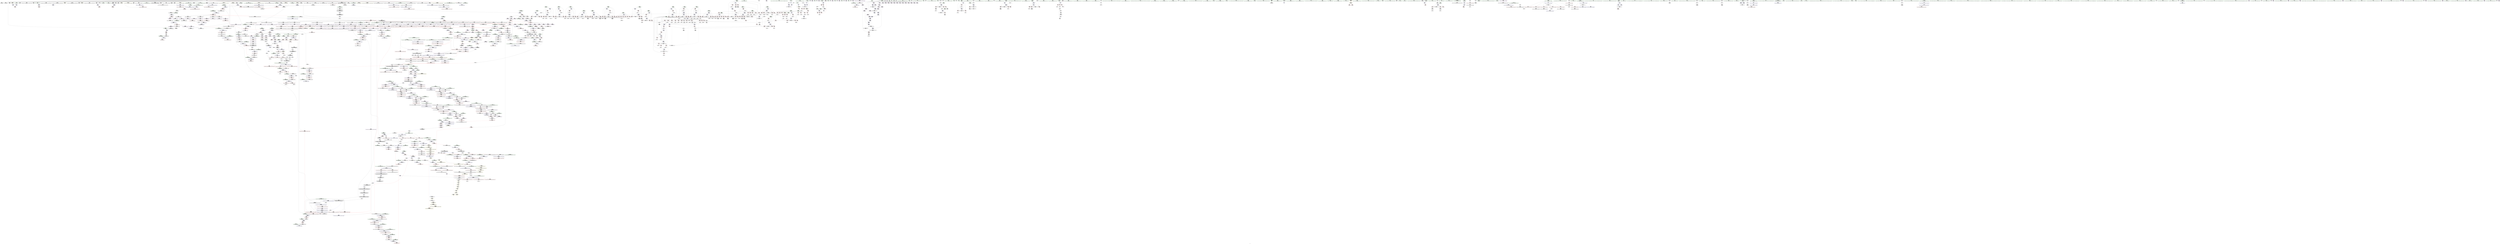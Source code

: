 digraph "SVFG" {
	label="SVFG";

	Node0x56511fd48100 [shape=record,color=grey,label="{NodeID: 0\nNullPtr|{|<s52>132}}"];
	Node0x56511fd48100 -> Node0x56511fdd76d0[style=solid];
	Node0x56511fd48100 -> Node0x56511fdd77d0[style=solid];
	Node0x56511fd48100 -> Node0x56511fdd78a0[style=solid];
	Node0x56511fd48100 -> Node0x56511fdd7970[style=solid];
	Node0x56511fd48100 -> Node0x56511fdd7a40[style=solid];
	Node0x56511fd48100 -> Node0x56511fdd7b10[style=solid];
	Node0x56511fd48100 -> Node0x56511fdd7be0[style=solid];
	Node0x56511fd48100 -> Node0x56511fdd7cb0[style=solid];
	Node0x56511fd48100 -> Node0x56511fdd7d80[style=solid];
	Node0x56511fd48100 -> Node0x56511fdd7e50[style=solid];
	Node0x56511fd48100 -> Node0x56511fdd7f20[style=solid];
	Node0x56511fd48100 -> Node0x56511fdd7ff0[style=solid];
	Node0x56511fd48100 -> Node0x56511fdd80c0[style=solid];
	Node0x56511fd48100 -> Node0x56511fdd8190[style=solid];
	Node0x56511fd48100 -> Node0x56511fdd8260[style=solid];
	Node0x56511fd48100 -> Node0x56511fdd8330[style=solid];
	Node0x56511fd48100 -> Node0x56511fdd8400[style=solid];
	Node0x56511fd48100 -> Node0x56511fdd84d0[style=solid];
	Node0x56511fd48100 -> Node0x56511fdd85a0[style=solid];
	Node0x56511fd48100 -> Node0x56511fdd8670[style=solid];
	Node0x56511fd48100 -> Node0x56511fdd8740[style=solid];
	Node0x56511fd48100 -> Node0x56511fdd8810[style=solid];
	Node0x56511fd48100 -> Node0x56511fdd88e0[style=solid];
	Node0x56511fd48100 -> Node0x56511fdd89b0[style=solid];
	Node0x56511fd48100 -> Node0x56511fdd8a80[style=solid];
	Node0x56511fd48100 -> Node0x56511fdd8b50[style=solid];
	Node0x56511fd48100 -> Node0x56511fdd8c20[style=solid];
	Node0x56511fd48100 -> Node0x56511fdd8cf0[style=solid];
	Node0x56511fd48100 -> Node0x56511fdd8dc0[style=solid];
	Node0x56511fd48100 -> Node0x56511fdd8e90[style=solid];
	Node0x56511fd48100 -> Node0x56511fdd8f60[style=solid];
	Node0x56511fd48100 -> Node0x56511fdd9030[style=solid];
	Node0x56511fd48100 -> Node0x56511fdd9100[style=solid];
	Node0x56511fd48100 -> Node0x56511fdd91d0[style=solid];
	Node0x56511fd48100 -> Node0x56511fdd92a0[style=solid];
	Node0x56511fd48100 -> Node0x56511fdd9370[style=solid];
	Node0x56511fd48100 -> Node0x56511fdd9440[style=solid];
	Node0x56511fd48100 -> Node0x56511fdd9510[style=solid];
	Node0x56511fd48100 -> Node0x56511fdd95e0[style=solid];
	Node0x56511fd48100 -> Node0x56511fdd96b0[style=solid];
	Node0x56511fd48100 -> Node0x56511fdd9780[style=solid];
	Node0x56511fd48100 -> Node0x56511fdd9850[style=solid];
	Node0x56511fd48100 -> Node0x56511fdd9920[style=solid];
	Node0x56511fd48100 -> Node0x56511fdd99f0[style=solid];
	Node0x56511fd48100 -> Node0x56511fdd9ac0[style=solid];
	Node0x56511fd48100 -> Node0x56511fe0ebd0[style=solid];
	Node0x56511fd48100 -> Node0x56511fe0eca0[style=solid];
	Node0x56511fd48100 -> Node0x56511fe0ed70[style=solid];
	Node0x56511fd48100 -> Node0x56511fe11060[style=solid];
	Node0x56511fd48100 -> Node0x56511fe3cb20[style=solid];
	Node0x56511fd48100 -> Node0x56511fe497e0[style=solid];
	Node0x56511fd48100 -> Node0x56511fe4c4e0[style=solid];
	Node0x56511fd48100:s52 -> Node0x56511ff7b370[style=solid,color=red];
	Node0x56511fe44860 [shape=record,color=grey,label="{NodeID: 1882\n1145 = Binary(1144, 215, )\n}"];
	Node0x56511fe44860 -> Node0x56511fe0e620[style=solid];
	Node0x56511fdda6f0 [shape=record,color=red,label="{NodeID: 775\n635\<--513\n\<--F\n_Z9solveCasev\n}"];
	Node0x56511fdda6f0 -> Node0x56511fe4b460[style=solid];
	Node0x56511fdd0d10 [shape=record,color=black,label="{NodeID: 443\n1420\<--1419\n\<--\n_ZN9__gnu_cxx13new_allocatorIiE10deallocateEPim\n}"];
	Node0x56511fe10770 [shape=record,color=blue,label="{NodeID: 1218\n1515\<--1511\n__p.addr\<--__p\n_ZNSt16allocator_traitsISaIiEE9constructIiJiEEEvRS0_PT_DpOT0_\n}"];
	Node0x56511fe10770 -> Node0x56511fe01d10[style=dashed];
	Node0x56511fdc4450 [shape=record,color=green,label="{NodeID: 111\n504\<--505\n_Z9solveCasev\<--_Z9solveCasev_field_insensitive\n}"];
	Node0x56511fde0120 [shape=record,color=red,label="{NodeID: 886\n1085\<--565\n\<--x274\n_Z9solveCasev\n}"];
	Node0x56511fde0120 -> Node0x56511fe47e60[style=solid];
	Node0x56511ff748a0 [shape=record,color=black,label="{NodeID: 2768\n643 = PHI()\n}"];
	Node0x56511fde6b90 [shape=record,color=purple,label="{NodeID: 554\n859\<--26\n\<--.str.6\n_Z9solveCasev\n}"];
	Node0x56511fdc94e0 [shape=record,color=green,label="{NodeID: 222\n1742\<--1743\n_ZN9__gnu_cxx17__normal_iteratorIPiSt6vectorIiSaIiEEEC2ERKS1_\<--_ZN9__gnu_cxx17__normal_iteratorIPiSt6vectorIiSaIiEEEC2ERKS1__field_insensitive\n}"];
	Node0x56511fe05380 [shape=record,color=red,label="{NodeID: 997\n1969\<--1966\nthis1\<--this.addr\n_ZNKSt6vectorIiSaIiEE4sizeEv\n}"];
	Node0x56511fe05380 -> Node0x56511fde3ad0[style=solid];
	Node0x56511fe05380 -> Node0x56511fde3ba0[style=solid];
	Node0x56511ff7fe50 [shape=record,color=black,label="{NodeID: 2879\n1886 = PHI(1607, 1623, )\n2nd arg _ZSt34__uninitialized_move_if_noexcept_aIPiS0_SaIiEET0_T_S3_S2_RT1_ }"];
	Node0x56511ff7fe50 -> Node0x56511fe12720[style=solid];
	Node0x56511fdec5c0 [shape=record,color=purple,label="{NodeID: 665\n2137\<--2117\ncoerce.dive4\<--agg.tmp2\n_ZSt22__uninitialized_copy_aISt13move_iteratorIPiES1_iET0_T_S4_S3_RSaIT1_E\n}"];
	Node0x56511fdec5c0 -> Node0x56511fe06630[style=solid];
	Node0x56511fdd77d0 [shape=record,color=black,label="{NodeID: 333\n89\<--3\nagg.result\<--dummyVal\n_Z3ctsB5cxx11c\n0th arg _Z3ctsB5cxx11c }"];
	Node0x56511fe0ae10 [shape=record,color=blue,label="{NodeID: 1108\n4\<--570\nerr\<--call\n_Z9solveCasev\n|{<s0>63}}"];
	Node0x56511fe0ae10:s0 -> Node0x56511fe92510[style=dashed,color=blue];
	Node0x56511fda2260 [shape=record,color=green,label="{NodeID: 1\n5\<--1\n\<--dummyObj\nCan only get source location for instruction, argument, global var or function.}"];
	Node0x56511fe449e0 [shape=record,color=grey,label="{NodeID: 1883\n1183 = Binary(1182, 215, )\n}"];
	Node0x56511fe449e0 -> Node0x56511fe0e960[style=solid];
	Node0x56511fdda7c0 [shape=record,color=red,label="{NodeID: 776\n652\<--513\n\<--F\n_Z9solveCasev\n}"];
	Node0x56511fdda7c0 -> Node0x56511fe49ae0[style=solid];
	Node0x56511fdd0de0 [shape=record,color=black,label="{NodeID: 444\n1433\<--1432\n\<--this1\n_ZNSaIiED2Ev\n|{<s0>79}}"];
	Node0x56511fdd0de0:s0 -> Node0x56511ff84cf0[style=solid,color=red];
	Node0x56511feeb2e0 [shape=record,color=yellow,style=double,label="{NodeID: 2326\n37V_1 = ENCHI(MR_37V_0)\npts\{2094 \}\nFun[_ZSt34__uninitialized_move_if_noexcept_aIPiS0_SaIiEET0_T_S3_S2_RT1_]|{<s0>127}}"];
	Node0x56511feeb2e0:s0 -> Node0x56511feeab80[style=dashed,color=red];
	Node0x56511fe10840 [shape=record,color=blue,label="{NodeID: 1219\n1517\<--1512\n__args.addr\<--__args\n_ZNSt16allocator_traitsISaIiEE9constructIiJiEEEvRS0_PT_DpOT0_\n}"];
	Node0x56511fe10840 -> Node0x56511fe01de0[style=dashed];
	Node0x56511fdc4550 [shape=record,color=green,label="{NodeID: 112\n507\<--508\nR\<--R_field_insensitive\n_Z9solveCasev\n}"];
	Node0x56511fdc4550 -> Node0x56511fdf0ee0[style=solid];
	Node0x56511fdc4550 -> Node0x56511fdf0fb0[style=solid];
	Node0x56511fdc4550 -> Node0x56511fdf1080[style=solid];
	Node0x56511fdc4550 -> Node0x56511fdf1150[style=solid];
	Node0x56511fdc4550 -> Node0x56511fdf1220[style=solid];
	Node0x56511fdc4550 -> Node0x56511fdf12f0[style=solid];
	Node0x56511fdc4550 -> Node0x56511fdf13c0[style=solid];
	Node0x56511fdc4550 -> Node0x56511fdf1490[style=solid];
	Node0x56511fdc4550 -> Node0x56511fe0bcb0[style=solid];
	Node0x56511fde01f0 [shape=record,color=red,label="{NodeID: 887\n1092\<--565\n\<--x274\n_Z9solveCasev\n}"];
	Node0x56511fde01f0 -> Node0x56511fdd01b0[style=solid];
	Node0x56511ff74970 [shape=record,color=black,label="{NodeID: 2769\n650 = PHI()\n}"];
	Node0x56511fde6c60 [shape=record,color=purple,label="{NodeID: 555\n910\<--26\n\<--.str.6\n_Z9solveCasev\n}"];
	Node0x56511fdc95e0 [shape=record,color=green,label="{NodeID: 223\n1751\<--1752\nthis.addr\<--this.addr_field_insensitive\n_ZN9__gnu_cxx13new_allocatorIiE9constructIiJiEEEvPT_DpOT0_\n}"];
	Node0x56511fdc95e0 -> Node0x56511fe03b20[style=solid];
	Node0x56511fdc95e0 -> Node0x56511fe11a20[style=solid];
	Node0x56511fe05450 [shape=record,color=red,label="{NodeID: 998\n1973\<--1972\n\<--_M_finish\n_ZNKSt6vectorIiSaIiEE4sizeEv\n}"];
	Node0x56511fe05450 -> Node0x56511fde3c70[style=solid];
	Node0x56511ff7ffd0 [shape=record,color=black,label="{NodeID: 2880\n1887 = PHI(1609, 1625, )\n3rd arg _ZSt34__uninitialized_move_if_noexcept_aIPiS0_SaIiEET0_T_S3_S2_RT1_ }"];
	Node0x56511ff7ffd0 -> Node0x56511fe127f0[style=solid];
	Node0x56511fdec690 [shape=record,color=purple,label="{NodeID: 666\n2424\<--2125\noffset_0\<--\n}"];
	Node0x56511fdec690 -> Node0x56511fe13de0[style=solid];
	Node0x56511fdd78a0 [shape=record,color=black,label="{NodeID: 334\n122\<--3\n\<--dummyVal\n_Z3ctsB5cxx11c\n}"];
	Node0x56511fe0aee0 [shape=record,color=blue,label="{NodeID: 1109\n515\<--574\nX\<--\n_Z9solveCasev\n}"];
	Node0x56511fe0aee0 -> Node0x56511fddb730[style=dashed];
	Node0x56511fe0aee0 -> Node0x56511fddb800[style=dashed];
	Node0x56511fe0aee0 -> Node0x56511fddb8d0[style=dashed];
	Node0x56511fe0aee0 -> Node0x56511fddb9a0[style=dashed];
	Node0x56511fe0aee0 -> Node0x56511fddba70[style=dashed];
	Node0x56511fe0aee0 -> Node0x56511fddbb40[style=dashed];
	Node0x56511fd4cb70 [shape=record,color=green,label="{NodeID: 2\n7\<--1\n.str\<--dummyObj\nGlob }"];
	Node0x56511fe44b60 [shape=record,color=grey,label="{NodeID: 1884\n580 = Binary(578, 579, )\n}"];
	Node0x56511fe44b60 -> Node0x56511fe44ce0[style=solid];
	Node0x56511fdda890 [shape=record,color=red,label="{NodeID: 777\n700\<--513\n\<--F\n_Z9solveCasev\n}"];
	Node0x56511fdda890 -> Node0x56511fe4a3e0[style=solid];
	Node0x56511fdd0eb0 [shape=record,color=black,label="{NodeID: 445\n1457\<--1456\n\<--this1\n_ZNSt6vectorIiSaIiEE12emplace_backIJiEEEvDpOT_\n}"];
	Node0x56511fdd0eb0 -> Node0x56511fde9840[style=solid];
	Node0x56511fdd0eb0 -> Node0x56511fde9910[style=solid];
	Node0x56511fe10910 [shape=record,color=blue,label="{NodeID: 1220\n1533\<--1532\n__t.addr\<--__t\n_ZSt7forwardIiEOT_RNSt16remove_referenceIS0_E4typeE\n}"];
	Node0x56511fe10910 -> Node0x56511fe01eb0[style=dashed];
	Node0x56511fdc9a00 [shape=record,color=green,label="{NodeID: 113\n509\<--510\nC\<--C_field_insensitive\n_Z9solveCasev\n}"];
	Node0x56511fdc9a00 -> Node0x56511fdf1560[style=solid];
	Node0x56511fdc9a00 -> Node0x56511fdf1630[style=solid];
	Node0x56511fdc9a00 -> Node0x56511fdf1700[style=solid];
	Node0x56511fdc9a00 -> Node0x56511fdf17d0[style=solid];
	Node0x56511fdc9a00 -> Node0x56511fdf18a0[style=solid];
	Node0x56511fdc9a00 -> Node0x56511fdda140[style=solid];
	Node0x56511fdc9a00 -> Node0x56511fdda210[style=solid];
	Node0x56511fdc9a00 -> Node0x56511fdda2e0[style=solid];
	Node0x56511fdc9a00 -> Node0x56511fe0b7d0[style=solid];
	Node0x56511fe92510 [shape=record,color=black,label="{NodeID: 1995\nMR_119V_3 = PHI(MR_119V_4, MR_119V_2, )\npts\{6 \}\n|{<s0>63}}"];
	Node0x56511fe92510:s0 -> Node0x56511fe0ae10[style=dashed,color=red];
	Node0x56511fde02c0 [shape=record,color=red,label="{NodeID: 888\n1110\<--565\n\<--x274\n_Z9solveCasev\n}"];
	Node0x56511fde02c0 -> Node0x56511fdd0420[style=solid];
	Node0x56511ff74a40 [shape=record,color=black,label="{NodeID: 2770\n678 = PHI()\n}"];
	Node0x56511fde6d30 [shape=record,color=purple,label="{NodeID: 556\n742\<--28\n\<--.str.7\n_Z9solveCasev\n}"];
	Node0x56511fdc96b0 [shape=record,color=green,label="{NodeID: 224\n1753\<--1754\n__p.addr\<--__p.addr_field_insensitive\n_ZN9__gnu_cxx13new_allocatorIiE9constructIiJiEEEvPT_DpOT0_\n}"];
	Node0x56511fdc96b0 -> Node0x56511fe03bf0[style=solid];
	Node0x56511fdc96b0 -> Node0x56511fe11af0[style=solid];
	Node0x56511fe05520 [shape=record,color=red,label="{NodeID: 999\n1977\<--1976\n\<--_M_start\n_ZNKSt6vectorIiSaIiEE4sizeEv\n}"];
	Node0x56511fe05520 -> Node0x56511fde3d40[style=solid];
	Node0x56511ff80150 [shape=record,color=black,label="{NodeID: 2881\n66 = PHI(79, )\n1st arg _Z3gcdxx }"];
	Node0x56511ff80150 -> Node0x56511fe08cc0[style=solid];
	Node0x56511fdec760 [shape=record,color=purple,label="{NodeID: 667\n2425\<--2126\noffset_0\<--\n}"];
	Node0x56511fdec760 -> Node0x56511fe08100[style=solid];
	Node0x56511fdd7970 [shape=record,color=black,label="{NodeID: 335\n123\<--3\n\<--dummyVal\n_Z3ctsB5cxx11c\n}"];
	Node0x56511fdd7970 -> Node0x56511fe09000[style=solid];
	Node0x56511fe0afb0 [shape=record,color=blue,label="{NodeID: 1110\n517\<--576\nY\<--\n_Z9solveCasev\n}"];
	Node0x56511fe0afb0 -> Node0x56511fddbc10[style=dashed];
	Node0x56511fe0afb0 -> Node0x56511fddbce0[style=dashed];
	Node0x56511fe0afb0 -> Node0x56511fddbdb0[style=dashed];
	Node0x56511fe0afb0 -> Node0x56511fddbe80[style=dashed];
	Node0x56511fe0afb0 -> Node0x56511fddbf50[style=dashed];
	Node0x56511fe0afb0 -> Node0x56511fddc020[style=dashed];
	Node0x56511fe0afb0 -> Node0x56511fddc0f0[style=dashed];
	Node0x56511fd48bd0 [shape=record,color=green,label="{NodeID: 3\n11\<--1\nstdin\<--dummyObj\nGlob }"];
	Node0x56511fe44ce0 [shape=record,color=grey,label="{NodeID: 1885\n582 = Binary(580, 581, )\n}"];
	Node0x56511fe44ce0 -> Node0x56511fe0b080[style=solid];
	Node0x56511fdda960 [shape=record,color=red,label="{NodeID: 778\n707\<--513\n\<--F\n_Z9solveCasev\n}"];
	Node0x56511fdda960 -> Node0x56511fe45ee0[style=solid];
	Node0x56511fdd0f80 [shape=record,color=black,label="{NodeID: 446\n1461\<--1456\n\<--this1\n_ZNSt6vectorIiSaIiEE12emplace_backIJiEEEvDpOT_\n}"];
	Node0x56511fdd0f80 -> Node0x56511fde99e0[style=solid];
	Node0x56511fdd0f80 -> Node0x56511fde9ab0[style=solid];
	Node0x56511fe109e0 [shape=record,color=blue,label="{NodeID: 1221\n1562\<--1540\ncoerce.dive\<--__position.coerce\n_ZNSt6vectorIiSaIiEE17_M_realloc_insertIJiEEEvN9__gnu_cxx17__normal_iteratorIPiS1_EEDpOT_\n|{|<s2>89}}"];
	Node0x56511fe109e0 -> Node0x56511fe03300[style=dashed];
	Node0x56511fe109e0 -> Node0x56511fe033d0[style=dashed];
	Node0x56511fe109e0:s2 -> Node0x56511fef10d0[style=dashed,color=red];
	Node0x56511fdc9a90 [shape=record,color=green,label="{NodeID: 114\n511\<--512\nM\<--M_field_insensitive\n_Z9solveCasev\n}"];
	Node0x56511fdc9a90 -> Node0x56511fdda3b0[style=solid];
	Node0x56511fdc9a90 -> Node0x56511fdda480[style=solid];
	Node0x56511fdc9a90 -> Node0x56511fdda550[style=solid];
	Node0x56511fe92600 [shape=record,color=black,label="{NodeID: 1996\nMR_121V_3 = PHI(MR_121V_4, MR_121V_2, )\npts\{17 \}\n|{|<s3>63}}"];
	Node0x56511fe92600 -> Node0x56511fdee8b0[style=dashed];
	Node0x56511fe92600 -> Node0x56511fdee980[style=dashed];
	Node0x56511fe92600 -> Node0x56511fe0e960[style=dashed];
	Node0x56511fe92600:s3 -> Node0x56511fef1b00[style=dashed,color=red];
	Node0x56511fde0390 [shape=record,color=red,label="{NodeID: 889\n1116\<--565\n\<--x274\n_Z9solveCasev\n}"];
	Node0x56511fde0390 -> Node0x56511fe42a60[style=solid];
	Node0x56511ff74b40 [shape=record,color=black,label="{NodeID: 2771\n685 = PHI()\n}"];
	Node0x56511fde6e00 [shape=record,color=purple,label="{NodeID: 557\n815\<--30\n\<--.str.8\n_Z9solveCasev\n}"];
	Node0x56511fdc9780 [shape=record,color=green,label="{NodeID: 225\n1755\<--1756\n__args.addr\<--__args.addr_field_insensitive\n_ZN9__gnu_cxx13new_allocatorIiE9constructIiJiEEEvPT_DpOT0_\n}"];
	Node0x56511fdc9780 -> Node0x56511fe03cc0[style=solid];
	Node0x56511fdc9780 -> Node0x56511fe11bc0[style=solid];
	Node0x56511fe055f0 [shape=record,color=red,label="{NodeID: 1000\n2008\<--1988\n\<--retval\n_ZSt3maxImERKT_S2_S2_\n}"];
	Node0x56511fe055f0 -> Node0x56511fde3ee0[style=solid];
	Node0x56511ff80260 [shape=record,color=black,label="{NodeID: 2882\n2054 = PHI(1874, )\n0th arg _ZNSt16allocator_traitsISaIiEE8allocateERS0_m }"];
	Node0x56511ff80260 -> Node0x56511fe13690[style=solid];
	Node0x56511fdec830 [shape=record,color=purple,label="{NodeID: 668\n2427\<--2131\noffset_0\<--\n}"];
	Node0x56511fdec830 -> Node0x56511fe13eb0[style=solid];
	Node0x56511fdd7a40 [shape=record,color=black,label="{NodeID: 336\n125\<--3\n\<--dummyVal\n_Z3ctsB5cxx11c\n}"];
	Node0x56511fdd7a40 -> Node0x56511fe090d0[style=solid];
	Node0x56511fe0b080 [shape=record,color=blue,label="{NodeID: 1111\n513\<--582\nF\<--sub\n_Z9solveCasev\n}"];
	Node0x56511fe0b080 -> Node0x56511fdda620[style=dashed];
	Node0x56511fe0b080 -> Node0x56511fdda6f0[style=dashed];
	Node0x56511fe0b080 -> Node0x56511fdda7c0[style=dashed];
	Node0x56511fe0b080 -> Node0x56511fdda890[style=dashed];
	Node0x56511fe0b080 -> Node0x56511fdda960[style=dashed];
	Node0x56511fe0b080 -> Node0x56511fddab00[style=dashed];
	Node0x56511fe0b080 -> Node0x56511fddabd0[style=dashed];
	Node0x56511fe0b080 -> Node0x56511fddad70[style=dashed];
	Node0x56511fe0b080 -> Node0x56511fddae40[style=dashed];
	Node0x56511fe0b080 -> Node0x56511fddaf10[style=dashed];
	Node0x56511fe0b080 -> Node0x56511fddafe0[style=dashed];
	Node0x56511fe0b080 -> Node0x56511fe0b8a0[style=dashed];
	Node0x56511fe0b080 -> Node0x56511fe0bd80[style=dashed];
	Node0x56511fe0b080 -> Node0x56511fe0d440[style=dashed];
	Node0x56511fe0b080 -> Node0x56511feb8420[style=dashed];
	Node0x56511fd48c90 [shape=record,color=green,label="{NodeID: 4\n12\<--1\n.str.1\<--dummyObj\nGlob }"];
	Node0x56511fe44e60 [shape=record,color=grey,label="{NodeID: 1886\n78 = Binary(76, 77, )\n|{<s0>2}}"];
	Node0x56511fe44e60:s0 -> Node0x56511ff849c0[style=solid,color=red];
	Node0x56511fddaa30 [shape=record,color=red,label="{NodeID: 779\n721\<--513\n\<--F\n_Z9solveCasev\n}"];
	Node0x56511fddaa30 -> Node0x56511fe4d260[style=solid];
	Node0x56511fdd1050 [shape=record,color=black,label="{NodeID: 447\n1467\<--1456\n\<--this1\n_ZNSt6vectorIiSaIiEE12emplace_backIJiEEEvDpOT_\n}"];
	Node0x56511fdd1050 -> Node0x56511fde9b80[style=solid];
	Node0x56511fe10ab0 [shape=record,color=blue,label="{NodeID: 1222\n1544\<--1539\nthis.addr\<--this\n_ZNSt6vectorIiSaIiEE17_M_realloc_insertIJiEEEvN9__gnu_cxx17__normal_iteratorIPiS1_EEDpOT_\n}"];
	Node0x56511fe10ab0 -> Node0x56511fe01f80[style=dashed];
	Node0x56511fdc9b60 [shape=record,color=green,label="{NodeID: 115\n513\<--514\nF\<--F_field_insensitive\n_Z9solveCasev\n}"];
	Node0x56511fdc9b60 -> Node0x56511fdda620[style=solid];
	Node0x56511fdc9b60 -> Node0x56511fdda6f0[style=solid];
	Node0x56511fdc9b60 -> Node0x56511fdda7c0[style=solid];
	Node0x56511fdc9b60 -> Node0x56511fdda890[style=solid];
	Node0x56511fdc9b60 -> Node0x56511fdda960[style=solid];
	Node0x56511fdc9b60 -> Node0x56511fddaa30[style=solid];
	Node0x56511fdc9b60 -> Node0x56511fddab00[style=solid];
	Node0x56511fdc9b60 -> Node0x56511fddabd0[style=solid];
	Node0x56511fdc9b60 -> Node0x56511fddaca0[style=solid];
	Node0x56511fdc9b60 -> Node0x56511fddad70[style=solid];
	Node0x56511fdc9b60 -> Node0x56511fddae40[style=solid];
	Node0x56511fdc9b60 -> Node0x56511fddaf10[style=solid];
	Node0x56511fdc9b60 -> Node0x56511fddafe0[style=solid];
	Node0x56511fdc9b60 -> Node0x56511fddb0b0[style=solid];
	Node0x56511fdc9b60 -> Node0x56511fddb180[style=solid];
	Node0x56511fdc9b60 -> Node0x56511fddb250[style=solid];
	Node0x56511fdc9b60 -> Node0x56511fddb320[style=solid];
	Node0x56511fdc9b60 -> Node0x56511fddb3f0[style=solid];
	Node0x56511fdc9b60 -> Node0x56511fddb4c0[style=solid];
	Node0x56511fdc9b60 -> Node0x56511fddb590[style=solid];
	Node0x56511fdc9b60 -> Node0x56511fddb660[style=solid];
	Node0x56511fdc9b60 -> Node0x56511fe0b080[style=solid];
	Node0x56511fdc9b60 -> Node0x56511fe0b8a0[style=solid];
	Node0x56511fdc9b60 -> Node0x56511fe0bd80[style=solid];
	Node0x56511fdc9b60 -> Node0x56511fe0d440[style=solid];
	Node0x56511fdc9b60 -> Node0x56511fe0d850[style=solid];
	Node0x56511fdc9b60 -> Node0x56511fe0db90[style=solid];
	Node0x56511fdc9b60 -> Node0x56511fe0ded0[style=solid];
	Node0x56511fdc9b60 -> Node0x56511fe0e210[style=solid];
	Node0x56511fe926f0 [shape=record,color=black,label="{NodeID: 1997\nMR_37V_3 = PHI(MR_37V_2, MR_37V_1, )\npts\{2094 \}\n|{<s0>157}}"];
	Node0x56511fe926f0:s0 -> Node0x56511ff06930[style=dashed,color=blue];
	Node0x56511fde0460 [shape=record,color=red,label="{NodeID: 890\n1133\<--567\n\<--y301\n_Z9solveCasev\n}"];
	Node0x56511fde0460 -> Node0x56511fe4c360[style=solid];
	Node0x56511ff74c40 [shape=record,color=black,label="{NodeID: 2772\n795 = PHI()\n}"];
	Node0x56511fde6ed0 [shape=record,color=purple,label="{NodeID: 558\n922\<--30\n\<--.str.8\n_Z9solveCasev\n}"];
	Node0x56511fdc9850 [shape=record,color=green,label="{NodeID: 226\n1773\<--1774\nthis.addr\<--this.addr_field_insensitive\n_ZNKSt6vectorIiSaIiEE12_M_check_lenEmPKc\n}"];
	Node0x56511fdc9850 -> Node0x56511fe03e60[style=solid];
	Node0x56511fdc9850 -> Node0x56511fe11d60[style=solid];
	Node0x56511fe056c0 [shape=record,color=red,label="{NodeID: 1001\n1996\<--1990\n\<--__a.addr\n_ZSt3maxImERKT_S2_S2_\n}"];
	Node0x56511fe056c0 -> Node0x56511fe05a00[style=solid];
	Node0x56511ff80370 [shape=record,color=black,label="{NodeID: 2883\n2055 = PHI(1875, )\n1st arg _ZNSt16allocator_traitsISaIiEE8allocateERS0_m }"];
	Node0x56511ff80370 -> Node0x56511fe13760[style=solid];
	Node0x56511fdec900 [shape=record,color=purple,label="{NodeID: 669\n2428\<--2132\noffset_0\<--\n}"];
	Node0x56511fdec900 -> Node0x56511fe081d0[style=solid];
	Node0x56511fdd7b10 [shape=record,color=black,label="{NodeID: 337\n129\<--3\n\<--dummyVal\n_Z3ctsB5cxx11c\n}"];
	Node0x56511fe0b150 [shape=record,color=blue,label="{NodeID: 1112\n519\<--5\ny\<--\n_Z9solveCasev\n}"];
	Node0x56511fe0b150 -> Node0x56511fddc1c0[style=dashed];
	Node0x56511fe0b150 -> Node0x56511fddc290[style=dashed];
	Node0x56511fe0b150 -> Node0x56511fddc360[style=dashed];
	Node0x56511fe0b150 -> Node0x56511fddc430[style=dashed];
	Node0x56511fe0b150 -> Node0x56511fe0b220[style=dashed];
	Node0x56511fe0b150 -> Node0x56511feb8920[style=dashed];
	Node0x56511fd48d50 [shape=record,color=green,label="{NodeID: 5\n18\<--1\n.str.2\<--dummyObj\nGlob }"];
	Node0x56511fe44fe0 [shape=record,color=grey,label="{NodeID: 1887\n761 = Binary(760, 694, )\n}"];
	Node0x56511fe44fe0 -> Node0x56511fe0bcb0[style=solid];
	Node0x56511fddab00 [shape=record,color=red,label="{NodeID: 780\n757\<--513\n\<--F\n_Z9solveCasev\n}"];
	Node0x56511fddab00 -> Node0x56511fe4c960[style=solid];
	Node0x56511fdd1120 [shape=record,color=black,label="{NodeID: 448\n1470\<--1456\n\<--this1\n_ZNSt6vectorIiSaIiEE12emplace_backIJiEEEvDpOT_\n}"];
	Node0x56511fdd1120 -> Node0x56511fde9c50[style=solid];
	Node0x56511fdd1120 -> Node0x56511fde9d20[style=solid];
	Node0x56511fe10b80 [shape=record,color=blue,label="{NodeID: 1223\n1546\<--1541\n__args.addr\<--__args\n_ZNSt6vectorIiSaIiEE17_M_realloc_insertIJiEEEvN9__gnu_cxx17__normal_iteratorIPiS1_EEDpOT_\n}"];
	Node0x56511fe10b80 -> Node0x56511fe02050[style=dashed];
	Node0x56511fdc9c30 [shape=record,color=green,label="{NodeID: 116\n515\<--516\nX\<--X_field_insensitive\n_Z9solveCasev\n}"];
	Node0x56511fdc9c30 -> Node0x56511fddb730[style=solid];
	Node0x56511fdc9c30 -> Node0x56511fddb800[style=solid];
	Node0x56511fdc9c30 -> Node0x56511fddb8d0[style=solid];
	Node0x56511fdc9c30 -> Node0x56511fddb9a0[style=solid];
	Node0x56511fdc9c30 -> Node0x56511fddba70[style=solid];
	Node0x56511fdc9c30 -> Node0x56511fddbb40[style=solid];
	Node0x56511fdc9c30 -> Node0x56511fe0aee0[style=solid];
	Node0x56511fde0530 [shape=record,color=red,label="{NodeID: 891\n1137\<--567\n\<--y301\n_Z9solveCasev\n}"];
	Node0x56511fde0530 -> Node0x56511fdd04f0[style=solid];
	Node0x56511ff74d40 [shape=record,color=black,label="{NodeID: 2773\n802 = PHI()\n}"];
	Node0x56511fde6fa0 [shape=record,color=purple,label="{NodeID: 559\n1128\<--30\n\<--.str.8\n_Z9solveCasev\n}"];
	Node0x56511fdc9920 [shape=record,color=green,label="{NodeID: 227\n1775\<--1776\n__n.addr\<--__n.addr_field_insensitive\n_ZNKSt6vectorIiSaIiEE12_M_check_lenEmPKc\n|{|<s2>117}}"];
	Node0x56511fdc9920 -> Node0x56511fe03f30[style=solid];
	Node0x56511fdc9920 -> Node0x56511fe11e30[style=solid];
	Node0x56511fdc9920:s2 -> Node0x56511ff819d0[style=solid,color=red];
	Node0x56511fe05790 [shape=record,color=red,label="{NodeID: 1002\n2005\<--1990\n\<--__a.addr\n_ZSt3maxImERKT_S2_S2_\n}"];
	Node0x56511fe05790 -> Node0x56511fe130e0[style=solid];
	Node0x56511ff80480 [shape=record,color=black,label="{NodeID: 2884\n2200 = PHI(2187, )\n0th arg _ZNSt20__uninitialized_copyILb1EE13__uninit_copyISt13move_iteratorIPiES3_EET0_T_S6_S5_ }"];
	Node0x56511ff80480 -> Node0x56511fe14530[style=solid];
	Node0x56511fdec9d0 [shape=record,color=purple,label="{NodeID: 670\n2154\<--2145\ncoerce.dive\<--retval\n_ZSt32__make_move_if_noexcept_iteratorIiSt13move_iteratorIPiEET0_PT_\n}"];
	Node0x56511fdec9d0 -> Node0x56511fe067d0[style=solid];
	Node0x56511fdd7be0 [shape=record,color=black,label="{NodeID: 338\n130\<--3\n\<--dummyVal\n_Z3ctsB5cxx11c\n}"];
	Node0x56511fdd7be0 -> Node0x56511fe091a0[style=solid];
	Node0x56511fe0b220 [shape=record,color=blue,label="{NodeID: 1113\n519\<--617\ny\<--inc\n_Z9solveCasev\n}"];
	Node0x56511fe0b220 -> Node0x56511fddc1c0[style=dashed];
	Node0x56511fe0b220 -> Node0x56511fddc290[style=dashed];
	Node0x56511fe0b220 -> Node0x56511fddc360[style=dashed];
	Node0x56511fe0b220 -> Node0x56511fddc430[style=dashed];
	Node0x56511fe0b220 -> Node0x56511fe0b220[style=dashed];
	Node0x56511fe0b220 -> Node0x56511feb8920[style=dashed];
	Node0x56511fd48e10 [shape=record,color=green,label="{NodeID: 6\n20\<--1\n.str.3\<--dummyObj\nGlob }"];
	Node0x56511fe45160 [shape=record,color=grey,label="{NodeID: 1888\n946 = Binary(945, 215, )\n}"];
	Node0x56511fe45160 -> Node0x56511fe0cb50[style=solid];
	Node0x56511fddabd0 [shape=record,color=red,label="{NodeID: 781\n763\<--513\n\<--F\n_Z9solveCasev\n}"];
	Node0x56511fddabd0 -> Node0x56511fe41ce0[style=solid];
	Node0x56511fdd11f0 [shape=record,color=black,label="{NodeID: 449\n1481\<--1456\n\<--this1\n_ZNSt6vectorIiSaIiEE12emplace_backIJiEEEvDpOT_\n}"];
	Node0x56511fdd11f0 -> Node0x56511fde9df0[style=solid];
	Node0x56511fdd11f0 -> Node0x56511fde9ec0[style=solid];
	Node0x56511fe10c50 [shape=record,color=blue,label="{NodeID: 1224\n1548\<--1568\n__len\<--call\n_ZNSt6vectorIiSaIiEE17_M_realloc_insertIJiEEEvN9__gnu_cxx17__normal_iteratorIPiS1_EEDpOT_\n}"];
	Node0x56511fe10c50 -> Node0x56511fe02120[style=dashed];
	Node0x56511fe10c50 -> Node0x56511fe021f0[style=dashed];
	Node0x56511fe10c50 -> Node0x56511fe022c0[style=dashed];
	Node0x56511fdc9d00 [shape=record,color=green,label="{NodeID: 117\n517\<--518\nY\<--Y_field_insensitive\n_Z9solveCasev\n}"];
	Node0x56511fdc9d00 -> Node0x56511fddbc10[style=solid];
	Node0x56511fdc9d00 -> Node0x56511fddbce0[style=solid];
	Node0x56511fdc9d00 -> Node0x56511fddbdb0[style=solid];
	Node0x56511fdc9d00 -> Node0x56511fddbe80[style=solid];
	Node0x56511fdc9d00 -> Node0x56511fddbf50[style=solid];
	Node0x56511fdc9d00 -> Node0x56511fddc020[style=solid];
	Node0x56511fdc9d00 -> Node0x56511fddc0f0[style=solid];
	Node0x56511fdc9d00 -> Node0x56511fe0afb0[style=solid];
	Node0x56511fde0600 [shape=record,color=red,label="{NodeID: 892\n1144\<--567\n\<--y301\n_Z9solveCasev\n}"];
	Node0x56511fde0600 -> Node0x56511fe44860[style=solid];
	Node0x56511ff74e40 [shape=record,color=black,label="{NodeID: 2774\n816 = PHI()\n}"];
	Node0x56511fde7070 [shape=record,color=purple,label="{NodeID: 560\n1141\<--32\n\<--.str.9\n_Z9solveCasev\n}"];
	Node0x56511fdd1d40 [shape=record,color=green,label="{NodeID: 228\n1777\<--1778\n__s.addr\<--__s.addr_field_insensitive\n_ZNKSt6vectorIiSaIiEE12_M_check_lenEmPKc\n}"];
	Node0x56511fdd1d40 -> Node0x56511fe04000[style=solid];
	Node0x56511fdd1d40 -> Node0x56511fe11f00[style=solid];
	Node0x56511feb8420 [shape=record,color=black,label="{NodeID: 2110\nMR_129V_3 = PHI(MR_129V_4, MR_129V_2, )\npts\{514 \}\n}"];
	Node0x56511fe05860 [shape=record,color=red,label="{NodeID: 1003\n1998\<--1992\n\<--__b.addr\n_ZSt3maxImERKT_S2_S2_\n}"];
	Node0x56511fe05860 -> Node0x56511fe05ad0[style=solid];
	Node0x56511ff805c0 [shape=record,color=black,label="{NodeID: 2885\n2201 = PHI(2189, )\n1st arg _ZNSt20__uninitialized_copyILb1EE13__uninit_copyISt13move_iteratorIPiES3_EET0_T_S6_S5_ }"];
	Node0x56511ff805c0 -> Node0x56511fe14600[style=solid];
	Node0x56511fdecaa0 [shape=record,color=purple,label="{NodeID: 671\n2173\<--2161\ncoerce.dive\<--__first\n_ZSt18uninitialized_copyISt13move_iteratorIPiES1_ET0_T_S4_S3_\n}"];
	Node0x56511fdecaa0 -> Node0x56511fe14050[style=solid];
	Node0x56511fdd7cb0 [shape=record,color=black,label="{NodeID: 339\n132\<--3\n\<--dummyVal\n_Z3ctsB5cxx11c\n}"];
	Node0x56511fdd7cb0 -> Node0x56511fe09270[style=solid];
	Node0x56511fe0b2f0 [shape=record,color=blue,label="{NodeID: 1114\n521\<--5\ny9\<--\n_Z9solveCasev\n}"];
	Node0x56511fe0b2f0 -> Node0x56511fddc500[style=dashed];
	Node0x56511fe0b2f0 -> Node0x56511fddc5d0[style=dashed];
	Node0x56511fe0b2f0 -> Node0x56511fddc6a0[style=dashed];
	Node0x56511fe0b2f0 -> Node0x56511fddc770[style=dashed];
	Node0x56511fe0b2f0 -> Node0x56511fe0b3c0[style=dashed];
	Node0x56511fe0b2f0 -> Node0x56511feb9820[style=dashed];
	Node0x56511fd48ed0 [shape=record,color=green,label="{NodeID: 7\n22\<--1\n.str.4\<--dummyObj\nGlob }"];
	Node0x56511fe452e0 [shape=record,color=grey,label="{NodeID: 1889\n754 = Binary(753, 694, )\n}"];
	Node0x56511fe452e0 -> Node0x56511fe4cc60[style=solid];
	Node0x56511fddaca0 [shape=record,color=red,label="{NodeID: 782\n785\<--513\n\<--F\n_Z9solveCasev\n}"];
	Node0x56511fddaca0 -> Node0x56511fe476e0[style=solid];
	Node0x56511fdd12c0 [shape=record,color=black,label="{NodeID: 450\n1469\<--1468\n\<--_M_impl3\n_ZNSt6vectorIiSaIiEE12emplace_backIJiEEEvDpOT_\n|{<s0>81}}"];
	Node0x56511fdd12c0:s0 -> Node0x56511ff7ec40[style=solid,color=red];
	Node0x56511fe10d20 [shape=record,color=blue,label="{NodeID: 1225\n1575\<--1572\ncoerce.dive3\<--call2\n_ZNSt6vectorIiSaIiEE17_M_realloc_insertIJiEEEvN9__gnu_cxx17__normal_iteratorIPiS1_EEDpOT_\n|{|<s2>89}}"];
	Node0x56511fe10d20 -> Node0x56511fe03300[style=dashed];
	Node0x56511fe10d20 -> Node0x56511fe033d0[style=dashed];
	Node0x56511fe10d20:s2 -> Node0x56511fef10d0[style=dashed,color=red];
	Node0x56511fdc9dd0 [shape=record,color=green,label="{NodeID: 118\n519\<--520\ny\<--y_field_insensitive\n_Z9solveCasev\n}"];
	Node0x56511fdc9dd0 -> Node0x56511fddc1c0[style=solid];
	Node0x56511fdc9dd0 -> Node0x56511fddc290[style=solid];
	Node0x56511fdc9dd0 -> Node0x56511fddc360[style=solid];
	Node0x56511fdc9dd0 -> Node0x56511fddc430[style=solid];
	Node0x56511fdc9dd0 -> Node0x56511fe0b150[style=solid];
	Node0x56511fdc9dd0 -> Node0x56511fe0b220[style=solid];
	Node0x56511fde06d0 [shape=record,color=red,label="{NodeID: 893\n1095\<--1094\n\<--arrayidx281\n_Z9solveCasev\n}"];
	Node0x56511fde06d0 -> Node0x56511fdd0280[style=solid];
	Node0x56511ff74f40 [shape=record,color=black,label="{NodeID: 2775\n853 = PHI()\n}"];
	Node0x56511fde7140 [shape=record,color=purple,label="{NodeID: 561\n1171\<--34\n\<--.str.10\nmain\n}"];
	Node0x56511fdd1e10 [shape=record,color=green,label="{NodeID: 229\n1779\<--1780\n__len\<--__len_field_insensitive\n_ZNKSt6vectorIiSaIiEE12_M_check_lenEmPKc\n}"];
	Node0x56511fdd1e10 -> Node0x56511fe040d0[style=solid];
	Node0x56511fdd1e10 -> Node0x56511fe041a0[style=solid];
	Node0x56511fdd1e10 -> Node0x56511fe04270[style=solid];
	Node0x56511fdd1e10 -> Node0x56511fe120a0[style=solid];
	Node0x56511feb8920 [shape=record,color=black,label="{NodeID: 2111\nMR_135V_5 = PHI(MR_135V_1, MR_135V_3, )\npts\{520 \}\n}"];
	Node0x56511fe05930 [shape=record,color=red,label="{NodeID: 1004\n2002\<--1992\n\<--__b.addr\n_ZSt3maxImERKT_S2_S2_\n}"];
	Node0x56511fe05930 -> Node0x56511fe13010[style=solid];
	Node0x56511ff80700 [shape=record,color=black,label="{NodeID: 2886\n2202 = PHI(2185, )\n2nd arg _ZNSt20__uninitialized_copyILb1EE13__uninit_copyISt13move_iteratorIPiES3_EET0_T_S6_S5_ }"];
	Node0x56511ff80700 -> Node0x56511fe146d0[style=solid];
	Node0x56511fdecb70 [shape=record,color=purple,label="{NodeID: 672\n2175\<--2163\ncoerce.dive1\<--__last\n_ZSt18uninitialized_copyISt13move_iteratorIPiES1_ET0_T_S4_S3_\n}"];
	Node0x56511fdecb70 -> Node0x56511fe14120[style=solid];
	Node0x56511fdd7d80 [shape=record,color=black,label="{NodeID: 340\n143\<--3\nlpad.val\<--dummyVal\n_Z3ctsB5cxx11c\n}"];
	Node0x56511fe0b3c0 [shape=record,color=blue,label="{NodeID: 1115\n521\<--646\ny9\<--inc23\n_Z9solveCasev\n}"];
	Node0x56511fe0b3c0 -> Node0x56511fddc500[style=dashed];
	Node0x56511fe0b3c0 -> Node0x56511fddc5d0[style=dashed];
	Node0x56511fe0b3c0 -> Node0x56511fddc6a0[style=dashed];
	Node0x56511fe0b3c0 -> Node0x56511fddc770[style=dashed];
	Node0x56511fe0b3c0 -> Node0x56511fe0b3c0[style=dashed];
	Node0x56511fe0b3c0 -> Node0x56511feb9820[style=dashed];
	Node0x56511fd48f90 [shape=record,color=green,label="{NodeID: 8\n24\<--1\n.str.5\<--dummyObj\nGlob }"];
	Node0x56511fe45460 [shape=record,color=grey,label="{NodeID: 1890\n746 = Binary(745, 215, )\n}"];
	Node0x56511fe45460 -> Node0x56511fe0bbe0[style=solid];
	Node0x56511fddad70 [shape=record,color=red,label="{NodeID: 783\n818\<--513\n\<--F\n_Z9solveCasev\n}"];
	Node0x56511fddad70 -> Node0x56511fe49960[style=solid];
	Node0x56511fdd1390 [shape=record,color=black,label="{NodeID: 451\n1502\<--1507\n_ZSt4moveIRiEONSt16remove_referenceIT_E4typeEOS2__ret\<--\n_ZSt4moveIRiEONSt16remove_referenceIT_E4typeEOS2_\n|{<s0>37}}"];
	Node0x56511fdd1390:s0 -> Node0x56511ff73850[style=solid,color=blue];
	Node0x56511fe10df0 [shape=record,color=blue,label="{NodeID: 1226\n1550\<--1577\n__elems_before\<--call4\n_ZNSt6vectorIiSaIiEE17_M_realloc_insertIJiEEEvN9__gnu_cxx17__normal_iteratorIPiS1_EEDpOT_\n}"];
	Node0x56511fe10df0 -> Node0x56511fe02390[style=dashed];
	Node0x56511fe10df0 -> Node0x56511fe02460[style=dashed];
	Node0x56511fdc9ea0 [shape=record,color=green,label="{NodeID: 119\n521\<--522\ny9\<--y9_field_insensitive\n_Z9solveCasev\n}"];
	Node0x56511fdc9ea0 -> Node0x56511fddc500[style=solid];
	Node0x56511fdc9ea0 -> Node0x56511fddc5d0[style=solid];
	Node0x56511fdc9ea0 -> Node0x56511fddc6a0[style=solid];
	Node0x56511fdc9ea0 -> Node0x56511fddc770[style=solid];
	Node0x56511fdc9ea0 -> Node0x56511fe0b2f0[style=solid];
	Node0x56511fdc9ea0 -> Node0x56511fe0b3c0[style=solid];
	Node0x56511fde07a0 [shape=record,color=red,label="{NodeID: 894\n1198\<--1195\nthis1\<--this.addr\n_ZNSt12_Vector_baseIiSaIiEEC2Ev\n}"];
	Node0x56511fde07a0 -> Node0x56511fde8b40[style=solid];
	Node0x56511ff75040 [shape=record,color=black,label="{NodeID: 2776\n860 = PHI()\n}"];
	Node0x56511fde7210 [shape=record,color=purple,label="{NodeID: 562\n1567\<--36\n\<--.str.11\n_ZNSt6vectorIiSaIiEE17_M_realloc_insertIJiEEEvN9__gnu_cxx17__normal_iteratorIPiS1_EEDpOT_\n|{<s0>87}}"];
	Node0x56511fde7210:s0 -> Node0x56511ff83a70[style=solid,color=red];
	Node0x56511fdd1ee0 [shape=record,color=green,label="{NodeID: 230\n1781\<--1782\nref.tmp\<--ref.tmp_field_insensitive\n_ZNKSt6vectorIiSaIiEE12_M_check_lenEmPKc\n|{|<s1>117}}"];
	Node0x56511fdd1ee0 -> Node0x56511fe11fd0[style=solid];
	Node0x56511fdd1ee0:s1 -> Node0x56511ff818c0[style=solid,color=red];
	Node0x56511feb8e20 [shape=record,color=black,label="{NodeID: 2112\nMR_125V_2 = PHI(MR_125V_3, MR_125V_1, )\npts\{510 \}\n}"];
	Node0x56511fe05a00 [shape=record,color=red,label="{NodeID: 1005\n1997\<--1996\n\<--\n_ZSt3maxImERKT_S2_S2_\n}"];
	Node0x56511fe05a00 -> Node0x56511fe4e8e0[style=solid];
	Node0x56511ff80840 [shape=record,color=black,label="{NodeID: 2887\n2340 = PHI(2325, )\n0th arg _ZNSt11__copy_moveILb1ELb1ESt26random_access_iterator_tagE8__copy_mIiEEPT_PKS3_S6_S4_ }"];
	Node0x56511ff80840 -> Node0x56511fe154a0[style=solid];
	Node0x56511fdecc40 [shape=record,color=purple,label="{NodeID: 673\n2186\<--2169\ncoerce.dive3\<--agg.tmp\n_ZSt18uninitialized_copyISt13move_iteratorIPiES1_ET0_T_S4_S3_\n}"];
	Node0x56511fdecc40 -> Node0x56511fe06970[style=solid];
	Node0x56511fdd7e50 [shape=record,color=black,label="{NodeID: 341\n144\<--3\nlpad.val3\<--dummyVal\n_Z3ctsB5cxx11c\n}"];
	Node0x56511fe0b490 [shape=record,color=blue,label="{NodeID: 1116\n523\<--5\ny29\<--\n_Z9solveCasev\n}"];
	Node0x56511fe0b490 -> Node0x56511fddc840[style=dashed];
	Node0x56511fe0b490 -> Node0x56511fddc910[style=dashed];
	Node0x56511fe0b490 -> Node0x56511fddc9e0[style=dashed];
	Node0x56511fe0b490 -> Node0x56511fe0b700[style=dashed];
	Node0x56511fe0b490 -> Node0x56511feb9d20[style=dashed];
	Node0x56511fd49090 [shape=record,color=green,label="{NodeID: 9\n26\<--1\n.str.6\<--dummyObj\nGlob }"];
	Node0x56511fe455e0 [shape=record,color=grey,label="{NodeID: 1891\n2092 = Binary(2091, 1302, )\n}"];
	Node0x56511fddae40 [shape=record,color=red,label="{NodeID: 784\n867\<--513\n\<--F\n_Z9solveCasev\n}"];
	Node0x56511fddae40 -> Node0x56511fe4bd60[style=solid];
	Node0x56511fdd1460 [shape=record,color=black,label="{NodeID: 452\n1523\<--1522\n\<--\n_ZNSt16allocator_traitsISaIiEE9constructIiJiEEEvRS0_PT_DpOT0_\n|{<s0>86}}"];
	Node0x56511fdd1460:s0 -> Node0x56511ff82410[style=solid,color=red];
	Node0x56511fe10ec0 [shape=record,color=blue,label="{NodeID: 1227\n1554\<--1583\n__new_start\<--call5\n_ZNSt6vectorIiSaIiEE17_M_realloc_insertIJiEEEvN9__gnu_cxx17__normal_iteratorIPiS1_EEDpOT_\n}"];
	Node0x56511fe10ec0 -> Node0x56511fe02530[style=dashed];
	Node0x56511fe10ec0 -> Node0x56511fe02600[style=dashed];
	Node0x56511fe10ec0 -> Node0x56511fe026d0[style=dashed];
	Node0x56511fe10ec0 -> Node0x56511fe027a0[style=dashed];
	Node0x56511fe10ec0 -> Node0x56511fe02870[style=dashed];
	Node0x56511fe10ec0 -> Node0x56511fe02940[style=dashed];
	Node0x56511fe10ec0 -> Node0x56511fe02a10[style=dashed];
	Node0x56511fe10ec0 -> Node0x56511fe02ae0[style=dashed];
	Node0x56511fdc9f70 [shape=record,color=green,label="{NodeID: 120\n523\<--524\ny29\<--y29_field_insensitive\n_Z9solveCasev\n}"];
	Node0x56511fdc9f70 -> Node0x56511fddc840[style=solid];
	Node0x56511fdc9f70 -> Node0x56511fddc910[style=solid];
	Node0x56511fdc9f70 -> Node0x56511fddc9e0[style=solid];
	Node0x56511fdc9f70 -> Node0x56511fe0b490[style=solid];
	Node0x56511fdc9f70 -> Node0x56511fe0b700[style=solid];
	Node0x56511fde0870 [shape=record,color=red,label="{NodeID: 895\n1221\<--1218\nthis1\<--this.addr\n_ZNSt12_Vector_baseIiSaIiEE12_Vector_implC2Ev\n}"];
	Node0x56511fde0870 -> Node0x56511fdd05c0[style=solid];
	Node0x56511fde0870 -> Node0x56511fde8c10[style=solid];
	Node0x56511fde0870 -> Node0x56511fde8ce0[style=solid];
	Node0x56511fde0870 -> Node0x56511fde8db0[style=solid];
	Node0x56511ff75140 [shape=record,color=black,label="{NodeID: 2777\n904 = PHI()\n}"];
	Node0x56511fde72e0 [shape=record,color=purple,label="{NodeID: 563\n474\<--473\n_M_impl\<--\n_ZNSt6vectorIiSaIiEED2Ev\n}"];
	Node0x56511fdd1fb0 [shape=record,color=green,label="{NodeID: 231\n1788\<--1789\n_ZNKSt6vectorIiSaIiEE8max_sizeEv\<--_ZNKSt6vectorIiSaIiEE8max_sizeEv_field_insensitive\n}"];
	Node0x56511feb9320 [shape=record,color=black,label="{NodeID: 2113\nMR_123V_2 = PHI(MR_123V_3, MR_123V_1, )\npts\{508 \}\n}"];
	Node0x56511fe05ad0 [shape=record,color=red,label="{NodeID: 1006\n1999\<--1998\n\<--\n_ZSt3maxImERKT_S2_S2_\n}"];
	Node0x56511fe05ad0 -> Node0x56511fe4e8e0[style=solid];
	Node0x56511ff80980 [shape=record,color=black,label="{NodeID: 2888\n2341 = PHI(2326, )\n1st arg _ZNSt11__copy_moveILb1ELb1ESt26random_access_iterator_tagE8__copy_mIiEEPT_PKS3_S6_S4_ }"];
	Node0x56511ff80980 -> Node0x56511fe15570[style=solid];
	Node0x56511fdecd10 [shape=record,color=purple,label="{NodeID: 674\n2188\<--2171\ncoerce.dive4\<--agg.tmp2\n_ZSt18uninitialized_copyISt13move_iteratorIPiES1_ET0_T_S4_S3_\n}"];
	Node0x56511fdecd10 -> Node0x56511fe06a40[style=solid];
	Node0x56511fdd7f20 [shape=record,color=black,label="{NodeID: 342\n201\<--3\n\<--dummyVal\n_Z7getLineB5cxx11v\n}"];
	Node0x56511fe0b560 [shape=record,color=blue,label="{NodeID: 1117\n525\<--5\nx\<--\n_Z9solveCasev\n}"];
	Node0x56511fe0b560 -> Node0x56511fddcab0[style=dashed];
	Node0x56511fe0b560 -> Node0x56511fddcb80[style=dashed];
	Node0x56511fe0b560 -> Node0x56511fddcc50[style=dashed];
	Node0x56511fe0b560 -> Node0x56511fe0b560[style=dashed];
	Node0x56511fe0b560 -> Node0x56511fe0b630[style=dashed];
	Node0x56511fe0b560 -> Node0x56511feba220[style=dashed];
	Node0x56511fd49190 [shape=record,color=green,label="{NodeID: 10\n28\<--1\n.str.7\<--dummyObj\nGlob }"];
	Node0x56511fe45760 [shape=record,color=grey,label="{NodeID: 1892\n951 = Binary(950, 215, )\n}"];
	Node0x56511fe45760 -> Node0x56511fe0cc20[style=solid];
	Node0x56511fddaf10 [shape=record,color=red,label="{NodeID: 785\n918\<--513\n\<--F\n_Z9solveCasev\n}"];
	Node0x56511fddaf10 -> Node0x56511fe4dfe0[style=solid];
	Node0x56511fdd1530 [shape=record,color=black,label="{NodeID: 453\n1531\<--1536\n_ZSt7forwardIiEOT_RNSt16remove_referenceIS0_E4typeE_ret\<--\n_ZSt7forwardIiEOT_RNSt16remove_referenceIS0_E4typeE\n|{<s0>80|<s1>83|<s2>85|<s3>91|<s4>111}}"];
	Node0x56511fdd1530:s0 -> Node0x56511ff75640[style=solid,color=blue];
	Node0x56511fdd1530:s1 -> Node0x56511ff759b0[style=solid,color=blue];
	Node0x56511fdd1530:s2 -> Node0x56511ff75af0[style=solid,color=blue];
	Node0x56511fdd1530:s3 -> Node0x56511ff76230[style=solid,color=blue];
	Node0x56511fdd1530:s4 -> Node0x56511ff76e70[style=solid,color=blue];
	Node0x56511fe10f90 [shape=record,color=blue,label="{NodeID: 1228\n1556\<--1587\n__new_finish\<--\n_ZNSt6vectorIiSaIiEE17_M_realloc_insertIJiEEEvN9__gnu_cxx17__normal_iteratorIPiS1_EEDpOT_\n}"];
	Node0x56511fe10f90 -> Node0x56511fe02d50[style=dashed];
	Node0x56511fe10f90 -> Node0x56511fe02e20[style=dashed];
	Node0x56511fe10f90 -> Node0x56511fe11060[style=dashed];
	Node0x56511fdca040 [shape=record,color=green,label="{NodeID: 121\n525\<--526\nx\<--x_field_insensitive\n_Z9solveCasev\n}"];
	Node0x56511fdca040 -> Node0x56511fddcab0[style=solid];
	Node0x56511fdca040 -> Node0x56511fddcb80[style=solid];
	Node0x56511fdca040 -> Node0x56511fddcc50[style=solid];
	Node0x56511fdca040 -> Node0x56511fe0b560[style=solid];
	Node0x56511fdca040 -> Node0x56511fe0b630[style=solid];
	Node0x56511fde0940 [shape=record,color=red,label="{NodeID: 896\n1238\<--1235\nthis1\<--this.addr\n_ZNSaIiEC2Ev\n}"];
	Node0x56511fde0940 -> Node0x56511fdd0690[style=solid];
	Node0x56511ff75240 [shape=record,color=black,label="{NodeID: 2778\n911 = PHI()\n}"];
	Node0x56511fde73b0 [shape=record,color=purple,label="{NodeID: 564\n475\<--473\n_M_start\<--\n_ZNSt6vectorIiSaIiEED2Ev\n}"];
	Node0x56511fde73b0 -> Node0x56511fdf0d40[style=solid];
	Node0x56511fdd20b0 [shape=record,color=green,label="{NodeID: 232\n1791\<--1792\n_ZNKSt6vectorIiSaIiEE4sizeEv\<--_ZNKSt6vectorIiSaIiEE4sizeEv_field_insensitive\n}"];
	Node0x56511feb9820 [shape=record,color=black,label="{NodeID: 2114\nMR_137V_2 = PHI(MR_137V_6, MR_137V_1, )\npts\{522 \}\n}"];
	Node0x56511fe05ba0 [shape=record,color=red,label="{NodeID: 1007\n2015\<--2012\n\<--__a.addr\n_ZNSt16allocator_traitsISaIiEE8max_sizeERKS0_\n}"];
	Node0x56511fe05ba0 -> Node0x56511fde3fb0[style=solid];
	Node0x56511ff80ac0 [shape=record,color=black,label="{NodeID: 2889\n2400 = PHI(2145, )\n0th arg _ZNSt13move_iteratorIPiEC2ES0_ }"];
	Node0x56511ff80ac0 -> Node0x56511fe15a50[style=solid];
	Node0x56511fdecde0 [shape=record,color=purple,label="{NodeID: 675\n2430\<--2179\noffset_0\<--\n}"];
	Node0x56511fdecde0 -> Node0x56511fe14390[style=solid];
	Node0x56511fdd7ff0 [shape=record,color=black,label="{NodeID: 343\n202\<--3\n\<--dummyVal\n_Z7getLineB5cxx11v\n}"];
	Node0x56511fdd7ff0 -> Node0x56511fe094e0[style=solid];
	Node0x56511fe0b630 [shape=record,color=blue,label="{NodeID: 1118\n525\<--681\nx\<--inc42\n_Z9solveCasev\n}"];
	Node0x56511fe0b630 -> Node0x56511fddcab0[style=dashed];
	Node0x56511fe0b630 -> Node0x56511fddcb80[style=dashed];
	Node0x56511fe0b630 -> Node0x56511fddcc50[style=dashed];
	Node0x56511fe0b630 -> Node0x56511fe0b560[style=dashed];
	Node0x56511fe0b630 -> Node0x56511fe0b630[style=dashed];
	Node0x56511fe0b630 -> Node0x56511feba220[style=dashed];
	Node0x56511fd49290 [shape=record,color=green,label="{NodeID: 11\n30\<--1\n.str.8\<--dummyObj\nGlob }"];
	Node0x56511fe458e0 [shape=record,color=grey,label="{NodeID: 1893\n1699 = Binary(1698, 1302, )\n|{<s0>108}}"];
	Node0x56511fe458e0:s0 -> Node0x56511ff7ab50[style=solid,color=red];
	Node0x56511fddafe0 [shape=record,color=red,label="{NodeID: 786\n1002\<--513\n\<--F\n_Z9solveCasev\n}"];
	Node0x56511fddafe0 -> Node0x56511fe461e0[style=solid];
	Node0x56511fdd1600 [shape=record,color=black,label="{NodeID: 454\n1581\<--1566\n\<--this1\n_ZNSt6vectorIiSaIiEE17_M_realloc_insertIJiEEEvN9__gnu_cxx17__normal_iteratorIPiS1_EEDpOT_\n|{<s0>90}}"];
	Node0x56511fdd1600:s0 -> Node0x56511ff7e630[style=solid,color=red];
	Node0x56511fe11060 [shape=record,color=blue, style = dotted,label="{NodeID: 1229\n1556\<--3\n__new_finish\<--dummyVal\n_ZNSt6vectorIiSaIiEE17_M_realloc_insertIJiEEEvN9__gnu_cxx17__normal_iteratorIPiS1_EEDpOT_\n}"];
	Node0x56511fe11060 -> Node0x56511fe02d50[style=dashed];
	Node0x56511fe11060 -> Node0x56511fe02e20[style=dashed];
	Node0x56511fe11060 -> Node0x56511fe11130[style=dashed];
	Node0x56511fdca110 [shape=record,color=green,label="{NodeID: 122\n527\<--528\ny54\<--y54_field_insensitive\n_Z9solveCasev\n}"];
	Node0x56511fdca110 -> Node0x56511fddcd20[style=solid];
	Node0x56511fdca110 -> Node0x56511fddcdf0[style=solid];
	Node0x56511fdca110 -> Node0x56511fddcec0[style=solid];
	Node0x56511fdca110 -> Node0x56511fddcf90[style=solid];
	Node0x56511fdca110 -> Node0x56511fe0b970[style=solid];
	Node0x56511fdca110 -> Node0x56511fe0bbe0[style=solid];
	Node0x56511fde0a10 [shape=record,color=red,label="{NodeID: 897\n1249\<--1246\nthis1\<--this.addr\n_ZN9__gnu_cxx13new_allocatorIiEC2Ev\n}"];
	Node0x56511ff75340 [shape=record,color=black,label="{NodeID: 2779\n923 = PHI()\n}"];
	Node0x56511fde7480 [shape=record,color=purple,label="{NodeID: 565\n478\<--477\n_M_impl2\<--\n_ZNSt6vectorIiSaIiEED2Ev\n}"];
	Node0x56511fdd21b0 [shape=record,color=green,label="{NodeID: 233\n1799\<--1800\n_ZSt20__throw_length_errorPKc\<--_ZSt20__throw_length_errorPKc_field_insensitive\n}"];
	Node0x56511feb9d20 [shape=record,color=black,label="{NodeID: 2115\nMR_139V_2 = PHI(MR_139V_3, MR_139V_1, )\npts\{524 \}\n}"];
	Node0x56511fe05c70 [shape=record,color=red,label="{NodeID: 1008\n2026\<--2023\nthis1\<--this.addr\n_ZNKSt12_Vector_baseIiSaIiEE19_M_get_Tp_allocatorEv\n}"];
	Node0x56511fe05c70 -> Node0x56511fdec1b0[style=solid];
	Node0x56511ff80c00 [shape=record,color=black,label="{NodeID: 2890\n2401 = PHI(2150, )\n1st arg _ZNSt13move_iteratorIPiEC2ES0_ }"];
	Node0x56511ff80c00 -> Node0x56511fe15b20[style=solid];
	Node0x56511fdeceb0 [shape=record,color=purple,label="{NodeID: 676\n2431\<--2180\noffset_0\<--\n}"];
	Node0x56511fdeceb0 -> Node0x56511fe082a0[style=solid];
	Node0x56511fdd80c0 [shape=record,color=black,label="{NodeID: 344\n204\<--3\n\<--dummyVal\n_Z7getLineB5cxx11v\n}"];
	Node0x56511fdd80c0 -> Node0x56511fe095b0[style=solid];
	Node0x56511fe0b700 [shape=record,color=blue,label="{NodeID: 1119\n523\<--688\ny29\<--inc46\n_Z9solveCasev\n}"];
	Node0x56511fe0b700 -> Node0x56511fddc840[style=dashed];
	Node0x56511fe0b700 -> Node0x56511fddc910[style=dashed];
	Node0x56511fe0b700 -> Node0x56511fddc9e0[style=dashed];
	Node0x56511fe0b700 -> Node0x56511fe0b700[style=dashed];
	Node0x56511fe0b700 -> Node0x56511feb9d20[style=dashed];
	Node0x56511fd49390 [shape=record,color=green,label="{NodeID: 12\n32\<--1\n.str.9\<--dummyObj\nGlob }"];
	Node0x56511fe45a60 [shape=record,color=grey,label="{NodeID: 1894\n1698 = Binary(1696, 1697, )\n}"];
	Node0x56511fe45a60 -> Node0x56511fe458e0[style=solid];
	Node0x56511fddb0b0 [shape=record,color=red,label="{NodeID: 787\n1017\<--513\n\<--F\n_Z9solveCasev\n}"];
	Node0x56511fddb0b0 -> Node0x56511fe45d60[style=solid];
	Node0x56511fdd16d0 [shape=record,color=black,label="{NodeID: 455\n1589\<--1566\n\<--this1\n_ZNSt6vectorIiSaIiEE17_M_realloc_insertIJiEEEvN9__gnu_cxx17__normal_iteratorIPiS1_EEDpOT_\n}"];
	Node0x56511fdd16d0 -> Node0x56511fdea200[style=solid];
	Node0x56511fe11130 [shape=record,color=blue,label="{NodeID: 1230\n1556\<--1610\n__new_finish\<--call11\n_ZNSt6vectorIiSaIiEE17_M_realloc_insertIJiEEEvN9__gnu_cxx17__normal_iteratorIPiS1_EEDpOT_\n}"];
	Node0x56511fe11130 -> Node0x56511fe02bb0[style=dashed];
	Node0x56511fe11130 -> Node0x56511fe11200[style=dashed];
	Node0x56511fdca1e0 [shape=record,color=green,label="{NodeID: 123\n529\<--530\nh\<--h_field_insensitive\n_Z9solveCasev\n}"];
	Node0x56511fdca1e0 -> Node0x56511fddd060[style=solid];
	Node0x56511fdca1e0 -> Node0x56511fddd130[style=solid];
	Node0x56511fdca1e0 -> Node0x56511fddd200[style=solid];
	Node0x56511fdca1e0 -> Node0x56511fe0ba40[style=solid];
	Node0x56511fde0ae0 [shape=record,color=red,label="{NodeID: 898\n1264\<--1255\n\<--__first.addr\n_ZSt8_DestroyIPiiEvT_S1_RSaIT0_E\n|{<s0>69}}"];
	Node0x56511fde0ae0:s0 -> Node0x56511ff80d40[style=solid,color=red];
	Node0x56511ff75440 [shape=record,color=black,label="{NodeID: 2780\n1129 = PHI()\n}"];
	Node0x56511fde7550 [shape=record,color=purple,label="{NodeID: 566\n479\<--477\n_M_finish\<--\n_ZNSt6vectorIiSaIiEED2Ev\n}"];
	Node0x56511fde7550 -> Node0x56511fdf0e10[style=solid];
	Node0x56511fdd22b0 [shape=record,color=green,label="{NodeID: 234\n1806\<--1807\n_ZSt3maxImERKT_S2_S2_\<--_ZSt3maxImERKT_S2_S2__field_insensitive\n}"];
	Node0x56511feba220 [shape=record,color=black,label="{NodeID: 2116\nMR_141V_2 = PHI(MR_141V_3, MR_141V_1, )\npts\{526 \}\n}"];
	Node0x56511fe05d40 [shape=record,color=red,label="{NodeID: 1009\n2035\<--2032\nthis1\<--this.addr\n_ZNK9__gnu_cxx13new_allocatorIiE8max_sizeEv\n}"];
	Node0x56511ff80d40 [shape=record,color=black,label="{NodeID: 2891\n1323 = PHI(1264, )\n0th arg _ZSt8_DestroyIPiEvT_S1_ }"];
	Node0x56511ff80d40 -> Node0x56511fe0f590[style=solid];
	Node0x56511fdecf80 [shape=record,color=purple,label="{NodeID: 677\n2433\<--2182\noffset_0\<--\n}"];
	Node0x56511fdecf80 -> Node0x56511fe14460[style=solid];
	Node0x56511fdd8190 [shape=record,color=black,label="{NodeID: 345\n230\<--3\nlpad.val\<--dummyVal\n_Z7getLineB5cxx11v\n}"];
	Node0x56511fe0b7d0 [shape=record,color=blue,label="{NodeID: 1120\n509\<--705\nC\<--div\n_Z9solveCasev\n}"];
	Node0x56511fe0b7d0 -> Node0x56511feb8e20[style=dashed];
	Node0x56511fd49490 [shape=record,color=green,label="{NodeID: 13\n34\<--1\n.str.10\<--dummyObj\nGlob }"];
	Node0x56511fe45be0 [shape=record,color=grey,label="{NodeID: 1895\n1021 = Binary(1020, 215, )\n}"];
	Node0x56511fe45be0 -> Node0x56511fe0d920[style=solid];
	Node0x56511fddb180 [shape=record,color=red,label="{NodeID: 788\n1024\<--513\n\<--F\n_Z9solveCasev\n}"];
	Node0x56511fddb180 -> Node0x56511fe4d3e0[style=solid];
	Node0x56511fdd17a0 [shape=record,color=black,label="{NodeID: 456\n1599\<--1566\n\<--this1\n_ZNSt6vectorIiSaIiEE17_M_realloc_insertIJiEEEvN9__gnu_cxx17__normal_iteratorIPiS1_EEDpOT_\n}"];
	Node0x56511fdd17a0 -> Node0x56511fdea2d0[style=solid];
	Node0x56511fdd17a0 -> Node0x56511fdea3a0[style=solid];
	Node0x56511fe11200 [shape=record,color=blue,label="{NodeID: 1231\n1556\<--1615\n__new_finish\<--incdec.ptr\n_ZNSt6vectorIiSaIiEE17_M_realloc_insertIJiEEEvN9__gnu_cxx17__normal_iteratorIPiS1_EEDpOT_\n}"];
	Node0x56511fe11200 -> Node0x56511fe02c80[style=dashed];
	Node0x56511fe11200 -> Node0x56511fe02d50[style=dashed];
	Node0x56511fe11200 -> Node0x56511fe02e20[style=dashed];
	Node0x56511fe11200 -> Node0x56511fe112d0[style=dashed];
	Node0x56511fdca2b0 [shape=record,color=green,label="{NodeID: 124\n531\<--532\nj\<--j_field_insensitive\n_Z9solveCasev\n}"];
	Node0x56511fdca2b0 -> Node0x56511fddd2d0[style=solid];
	Node0x56511fdca2b0 -> Node0x56511fe0bb10[style=solid];
	Node0x56511fde0bb0 [shape=record,color=red,label="{NodeID: 899\n1265\<--1257\n\<--__last.addr\n_ZSt8_DestroyIPiiEvT_S1_RSaIT0_E\n|{<s0>69}}"];
	Node0x56511fde0bb0:s0 -> Node0x56511ff80e80[style=solid,color=red];
	Node0x56511ff75540 [shape=record,color=black,label="{NodeID: 2781\n1142 = PHI()\n}"];
	Node0x56511fde7620 [shape=record,color=purple,label="{NodeID: 567\n939\<--547\narrayidx\<--mmap\n_Z9solveCasev\n}"];
	Node0x56511fdd23b0 [shape=record,color=green,label="{NodeID: 235\n1828\<--1829\n__lhs.addr\<--__lhs.addr_field_insensitive\n_ZN9__gnu_cxxmiIPiSt6vectorIiSaIiEEEENS_17__normal_iteratorIT_T0_E15difference_typeERKS8_SB_\n}"];
	Node0x56511fdd23b0 -> Node0x56511fe04410[style=solid];
	Node0x56511fdd23b0 -> Node0x56511fe12170[style=solid];
	Node0x56511feba720 [shape=record,color=black,label="{NodeID: 2117\nMR_143V_2 = PHI(MR_143V_3, MR_143V_1, )\npts\{528 \}\n}"];
	Node0x56511fe05e10 [shape=record,color=red,label="{NodeID: 1010\n2047\<--2041\nthis1\<--this.addr\n_ZN9__gnu_cxx17__normal_iteratorIPiSt6vectorIiSaIiEEEC2ERKS1_\n}"];
	Node0x56511fe05e10 -> Node0x56511fdec280[style=solid];
	Node0x56511ff80e80 [shape=record,color=black,label="{NodeID: 2892\n1324 = PHI(1265, )\n1st arg _ZSt8_DestroyIPiEvT_S1_ }"];
	Node0x56511ff80e80 -> Node0x56511fe0f660[style=solid];
	Node0x56511fded050 [shape=record,color=purple,label="{NodeID: 678\n2434\<--2183\noffset_0\<--\n}"];
	Node0x56511fded050 -> Node0x56511fe08370[style=solid];
	Node0x56511fdd8260 [shape=record,color=black,label="{NodeID: 346\n231\<--3\nlpad.val9\<--dummyVal\n_Z7getLineB5cxx11v\n}"];
	Node0x56511fe0b8a0 [shape=record,color=blue,label="{NodeID: 1121\n513\<--708\nF\<--div53\n_Z9solveCasev\n}"];
	Node0x56511fe0b8a0 -> Node0x56511fddaa30[style=dashed];
	Node0x56511fe0b8a0 -> Node0x56511feb8420[style=dashed];
	Node0x56511fd49590 [shape=record,color=green,label="{NodeID: 14\n36\<--1\n.str.11\<--dummyObj\nGlob }"];
	Node0x56511fe45d60 [shape=record,color=grey,label="{NodeID: 1896\n1018 = Binary(1017, 694, )\n}"];
	Node0x56511fe45d60 -> Node0x56511fe0d850[style=solid];
	Node0x56511fddb250 [shape=record,color=red,label="{NodeID: 789\n1043\<--513\n\<--F\n_Z9solveCasev\n}"];
	Node0x56511fddb250 -> Node0x56511fe44260[style=solid];
	Node0x56511fdd1870 [shape=record,color=black,label="{NodeID: 457\n1608\<--1566\n\<--this1\n_ZNSt6vectorIiSaIiEE17_M_realloc_insertIJiEEEvN9__gnu_cxx17__normal_iteratorIPiS1_EEDpOT_\n|{<s0>94}}"];
	Node0x56511fdd1870:s0 -> Node0x56511ff829c0[style=solid,color=red];
	Node0x56511fe112d0 [shape=record,color=blue,label="{NodeID: 1232\n1556\<--1626\n__new_finish\<--call16\n_ZNSt6vectorIiSaIiEE17_M_realloc_insertIJiEEEvN9__gnu_cxx17__normal_iteratorIPiS1_EEDpOT_\n}"];
	Node0x56511fe112d0 -> Node0x56511fe02ef0[style=dashed];
	Node0x56511fdca380 [shape=record,color=green,label="{NodeID: 125\n533\<--534\nt\<--t_field_insensitive\n_Z9solveCasev\n}"];
	Node0x56511fdca380 -> Node0x56511fddd3a0[style=solid];
	Node0x56511fdca380 -> Node0x56511fddd470[style=solid];
	Node0x56511fdca380 -> Node0x56511fddd540[style=solid];
	Node0x56511fdca380 -> Node0x56511fe0be50[style=solid];
	Node0x56511fdca380 -> Node0x56511fe0c190[style=solid];
	Node0x56511fde0c80 [shape=record,color=red,label="{NodeID: 900\n1275\<--1272\nthis1\<--this.addr\n_ZNSt12_Vector_baseIiSaIiEE19_M_get_Tp_allocatorEv\n}"];
	Node0x56511fde0c80 -> Node0x56511fde8e80[style=solid];
	Node0x56511ff75640 [shape=record,color=black,label="{NodeID: 2782\n1475 = PHI(1531, )\n|{<s0>81}}"];
	Node0x56511ff75640:s0 -> Node0x56511ff7efd0[style=solid,color=red];
	Node0x56511fde76f0 [shape=record,color=purple,label="{NodeID: 568\n942\<--547\narrayidx196\<--mmap\n_Z9solveCasev\n}"];
	Node0x56511fde76f0 -> Node0x56511fe0ca80[style=solid];
	Node0x56511fdd2480 [shape=record,color=green,label="{NodeID: 236\n1830\<--1831\n__rhs.addr\<--__rhs.addr_field_insensitive\n_ZN9__gnu_cxxmiIPiSt6vectorIiSaIiEEEENS_17__normal_iteratorIT_T0_E15difference_typeERKS8_SB_\n}"];
	Node0x56511fdd2480 -> Node0x56511fe044e0[style=solid];
	Node0x56511fdd2480 -> Node0x56511fe12240[style=solid];
	Node0x56511febac20 [shape=record,color=black,label="{NodeID: 2118\nMR_145V_2 = PHI(MR_145V_3, MR_145V_1, )\npts\{530 \}\n}"];
	Node0x56511fe05ee0 [shape=record,color=red,label="{NodeID: 1011\n2049\<--2043\n\<--__i.addr\n_ZN9__gnu_cxx17__normal_iteratorIPiSt6vectorIiSaIiEEEC2ERKS1_\n}"];
	Node0x56511fe05ee0 -> Node0x56511fe05fb0[style=solid];
	Node0x56511ff80fc0 [shape=record,color=black,label="{NodeID: 2893\n1532 = PHI(1474, 1493, 1525, 1595, 1764, )\n0th arg _ZSt7forwardIiEOT_RNSt16remove_referenceIS0_E4typeE }"];
	Node0x56511ff80fc0 -> Node0x56511fe10910[style=solid];
	Node0x56511fded120 [shape=record,color=purple,label="{NodeID: 679\n2213\<--2203\ncoerce.dive\<--__first\n_ZNSt20__uninitialized_copyILb1EE13__uninit_copyISt13move_iteratorIPiES3_EET0_T_S6_S5_\n}"];
	Node0x56511fded120 -> Node0x56511fe14530[style=solid];
	Node0x56511fdd8330 [shape=record,color=black,label="{NodeID: 347\n260\<--3\nagg.result\<--dummyVal\n_Z7parseviNSt7__cxx1112basic_stringIcSt11char_traitsIcESaIcEEE\n0th arg _Z7parseviNSt7__cxx1112basic_stringIcSt11char_traitsIcESaIcEEE |{<s0>23|<s1>26|<s2>27|<s3>30}}"];
	Node0x56511fdd8330:s0 -> Node0x56511ff82f50[style=solid,color=red];
	Node0x56511fdd8330:s1 -> Node0x56511ff816a0[style=solid,color=red];
	Node0x56511fdd8330:s2 -> Node0x56511ff7e200[style=solid,color=red];
	Node0x56511fdd8330:s3 -> Node0x56511ff7e200[style=solid,color=red];
	Node0x56511fe0b970 [shape=record,color=blue,label="{NodeID: 1122\n527\<--5\ny54\<--\n_Z9solveCasev\n}"];
	Node0x56511fe0b970 -> Node0x56511fddcd20[style=dashed];
	Node0x56511fe0b970 -> Node0x56511fddcdf0[style=dashed];
	Node0x56511fe0b970 -> Node0x56511fddcec0[style=dashed];
	Node0x56511fe0b970 -> Node0x56511fddcf90[style=dashed];
	Node0x56511fe0b970 -> Node0x56511fe0bbe0[style=dashed];
	Node0x56511fe0b970 -> Node0x56511feba720[style=dashed];
	Node0x56511fd49690 [shape=record,color=green,label="{NodeID: 15\n47\<--1\n\<--dummyObj\nCan only get source location for instruction, argument, global var or function.}"];
	Node0x56511fe45ee0 [shape=record,color=grey,label="{NodeID: 1897\n708 = Binary(707, 694, )\n}"];
	Node0x56511fe45ee0 -> Node0x56511fe0b8a0[style=solid];
	Node0x56511fddb320 [shape=record,color=red,label="{NodeID: 790\n1051\<--513\n\<--F\n_Z9solveCasev\n}"];
	Node0x56511fddb320 -> Node0x56511fe4b2e0[style=solid];
	Node0x56511fdd1940 [shape=record,color=black,label="{NodeID: 458\n1619\<--1566\n\<--this1\n_ZNSt6vectorIiSaIiEE17_M_realloc_insertIJiEEEvN9__gnu_cxx17__normal_iteratorIPiS1_EEDpOT_\n}"];
	Node0x56511fdd1940 -> Node0x56511fdea540[style=solid];
	Node0x56511fdd1940 -> Node0x56511fdea610[style=solid];
	Node0x56511feec010 [shape=record,color=yellow,style=double,label="{NodeID: 2340\n318V_1 = ENCHI(MR_318V_0)\npts\{17330000 \}\nFun[_ZNSt6vectorIiSaIiEE3endEv]|{<s0>110}}"];
	Node0x56511feec010:s0 -> Node0x56511fe135c0[style=dashed,color=red];
	Node0x56511fe113a0 [shape=record,color=blue,label="{NodeID: 1233\n1558\<--1630\nexn.slot\<--\n_ZNSt6vectorIiSaIiEE17_M_realloc_insertIJiEEEvN9__gnu_cxx17__normal_iteratorIPiS1_EEDpOT_\n}"];
	Node0x56511fe113a0 -> Node0x56511fe02fc0[style=dashed];
	Node0x56511fe113a0 -> Node0x56511fe11540[style=dashed];
	Node0x56511fdca450 [shape=record,color=green,label="{NodeID: 126\n535\<--536\ny90\<--y90_field_insensitive\n_Z9solveCasev\n}"];
	Node0x56511fdca450 -> Node0x56511fddd610[style=solid];
	Node0x56511fdca450 -> Node0x56511fddd6e0[style=solid];
	Node0x56511fdca450 -> Node0x56511fddd7b0[style=solid];
	Node0x56511fdca450 -> Node0x56511fddd880[style=solid];
	Node0x56511fdca450 -> Node0x56511fe0bf20[style=solid];
	Node0x56511fdca450 -> Node0x56511fe0c0c0[style=solid];
	Node0x56511fde0d50 [shape=record,color=red,label="{NodeID: 901\n1288\<--1281\nthis1\<--this.addr\n_ZNSt12_Vector_baseIiSaIiEED2Ev\n|{|<s8>70}}"];
	Node0x56511fde0d50 -> Node0x56511fde8f50[style=solid];
	Node0x56511fde0d50 -> Node0x56511fde9020[style=solid];
	Node0x56511fde0d50 -> Node0x56511fde90f0[style=solid];
	Node0x56511fde0d50 -> Node0x56511fde91c0[style=solid];
	Node0x56511fde0d50 -> Node0x56511fde9290[style=solid];
	Node0x56511fde0d50 -> Node0x56511fde9360[style=solid];
	Node0x56511fde0d50 -> Node0x56511fde9430[style=solid];
	Node0x56511fde0d50 -> Node0x56511fde9500[style=solid];
	Node0x56511fde0d50:s8 -> Node0x56511ff7a7a0[style=solid,color=red];
	Node0x56511ff75870 [shape=record,color=black,label="{NodeID: 2783\n1488 = PHI(1730, )\n}"];
	Node0x56511ff75870 -> Node0x56511fe10500[style=solid];
	Node0x56511fde77c0 [shape=record,color=purple,label="{NodeID: 569\n962\<--547\narrayidx208\<--mmap\n_Z9solveCasev\n}"];
	Node0x56511fdd2550 [shape=record,color=green,label="{NodeID: 237\n1847\<--1848\nretval\<--retval_field_insensitive\n_ZNSt6vectorIiSaIiEE5beginEv\n|{|<s1>123}}"];
	Node0x56511fdd2550 -> Node0x56511fdeb720[style=solid];
	Node0x56511fdd2550:s1 -> Node0x56511ff852a0[style=solid,color=red];
	Node0x56511febb120 [shape=record,color=black,label="{NodeID: 2119\nMR_147V_2 = PHI(MR_147V_3, MR_147V_1, )\npts\{532 \}\n}"];
	Node0x56511fe05fb0 [shape=record,color=red,label="{NodeID: 1012\n2050\<--2049\n\<--\n_ZN9__gnu_cxx17__normal_iteratorIPiSt6vectorIiSaIiEEEC2ERKS1_\n}"];
	Node0x56511fe05fb0 -> Node0x56511fe135c0[style=solid];
	Node0x56511ff81440 [shape=record,color=black,label="{NodeID: 2894\n2297 = PHI(2256, 2264, )\n0th arg _ZSt12__miter_baseIPiEDTcl12__miter_basecldtfp_4baseEEESt13move_iteratorIT_E }"];
	Node0x56511ff81440 -> Node0x56511fe14fc0[style=solid];
	Node0x56511fded1f0 [shape=record,color=purple,label="{NodeID: 680\n2215\<--2205\ncoerce.dive1\<--__last\n_ZNSt20__uninitialized_copyILb1EE13__uninit_copyISt13move_iteratorIPiES3_EET0_T_S6_S5_\n}"];
	Node0x56511fded1f0 -> Node0x56511fe14600[style=solid];
	Node0x56511fdd8400 [shape=record,color=black,label="{NodeID: 348\n261\<--3\ns\<--dummyVal\n_Z7parseviNSt7__cxx1112basic_stringIcSt11char_traitsIcESaIcEEE\n1st arg _Z7parseviNSt7__cxx1112basic_stringIcSt11char_traitsIcESaIcEEE |{<s0>20}}"];
	Node0x56511fdd8400:s0 -> Node0x56511ff84470[style=solid,color=red];
	Node0x56511fe0ba40 [shape=record,color=blue,label="{NodeID: 1123\n529\<--726\nh\<--cond64\n_Z9solveCasev\n}"];
	Node0x56511fe0ba40 -> Node0x56511fddd060[style=dashed];
	Node0x56511fe0ba40 -> Node0x56511fddd130[style=dashed];
	Node0x56511fe0ba40 -> Node0x56511fddd200[style=dashed];
	Node0x56511fe0ba40 -> Node0x56511fe0ba40[style=dashed];
	Node0x56511fe0ba40 -> Node0x56511febac20[style=dashed];
	Node0x56511fd49790 [shape=record,color=green,label="{NodeID: 16\n52\<--1\n\<--dummyObj\nCan only get source location for instruction, argument, global var or function.|{<s0>87}}"];
	Node0x56511fd49790:s0 -> Node0x56511ff83960[style=solid,color=red];
	Node0x56511fe46060 [shape=record,color=grey,label="{NodeID: 1898\n969 = Binary(968, 215, )\n}"];
	Node0x56511fe46060 -> Node0x56511fe0ce90[style=solid];
	Node0x56511fddb3f0 [shape=record,color=red,label="{NodeID: 791\n1070\<--513\n\<--F\n_Z9solveCasev\n}"];
	Node0x56511fddb3f0 -> Node0x56511fe46360[style=solid];
	Node0x56511fdd1a10 [shape=record,color=black,label="{NodeID: 459\n1624\<--1566\n\<--this1\n_ZNSt6vectorIiSaIiEE17_M_realloc_insertIJiEEEvN9__gnu_cxx17__normal_iteratorIPiS1_EEDpOT_\n|{<s0>97}}"];
	Node0x56511fdd1a10:s0 -> Node0x56511ff829c0[style=solid,color=red];
	Node0x56511fe11470 [shape=record,color=blue,label="{NodeID: 1234\n1560\<--1632\nehselector.slot\<--\n_ZNSt6vectorIiSaIiEE17_M_realloc_insertIJiEEEvN9__gnu_cxx17__normal_iteratorIPiS1_EEDpOT_\n}"];
	Node0x56511fe11470 -> Node0x56511fe11610[style=dashed];
	Node0x56511fdca520 [shape=record,color=green,label="{NodeID: 127\n537\<--538\nh94\<--h94_field_insensitive\n_Z9solveCasev\n}"];
	Node0x56511fdca520 -> Node0x56511fddd950[style=solid];
	Node0x56511fdca520 -> Node0x56511fe0bff0[style=solid];
	Node0x56511fde0e20 [shape=record,color=red,label="{NodeID: 902\n1319\<--1283\nexn\<--exn.slot\n_ZNSt12_Vector_baseIiSaIiEED2Ev\n|{<s0>73}}"];
	Node0x56511fde0e20:s0 -> Node0x56511ff79b00[style=solid,color=red];
	Node0x56511ff759b0 [shape=record,color=black,label="{NodeID: 2784\n1494 = PHI(1531, )\n|{<s0>84}}"];
	Node0x56511ff759b0:s0 -> Node0x56511ff7a040[style=solid,color=red];
	Node0x56511fde7890 [shape=record,color=purple,label="{NodeID: 570\n965\<--547\narrayidx210\<--mmap\n_Z9solveCasev\n}"];
	Node0x56511fde7890 -> Node0x56511fe0cdc0[style=solid];
	Node0x56511fdd2620 [shape=record,color=green,label="{NodeID: 238\n1849\<--1850\nthis.addr\<--this.addr_field_insensitive\n_ZNSt6vectorIiSaIiEE5beginEv\n}"];
	Node0x56511fdd2620 -> Node0x56511fe04750[style=solid];
	Node0x56511fdd2620 -> Node0x56511fe12310[style=solid];
	Node0x56511febb620 [shape=record,color=black,label="{NodeID: 2120\nMR_149V_2 = PHI(MR_149V_3, MR_149V_1, )\npts\{534 \}\n}"];
	Node0x56511fe06080 [shape=record,color=red,label="{NodeID: 1013\n2062\<--2056\n\<--__a.addr\n_ZNSt16allocator_traitsISaIiEE8allocateERS0_m\n}"];
	Node0x56511fe06080 -> Node0x56511fde43c0[style=solid];
	Node0x56511ff81590 [shape=record,color=black,label="{NodeID: 2895\n1731 = PHI(1456, )\n0th arg _ZNSt6vectorIiSaIiEE3endEv }"];
	Node0x56511ff81590 -> Node0x56511fe11950[style=solid];
	Node0x56511fded2c0 [shape=record,color=purple,label="{NodeID: 681\n2225\<--2209\ncoerce.dive3\<--agg.tmp\n_ZNSt20__uninitialized_copyILb1EE13__uninit_copyISt13move_iteratorIPiES3_EET0_T_S6_S5_\n}"];
	Node0x56511fded2c0 -> Node0x56511fe06be0[style=solid];
	Node0x56511fdd84d0 [shape=record,color=black,label="{NodeID: 349\n328\<--3\n\<--dummyVal\n_Z7parseviNSt7__cxx1112basic_stringIcSt11char_traitsIcESaIcEEE\n}"];
	Node0x56511fe0bb10 [shape=record,color=blue,label="{NodeID: 1124\n531\<--736\nj\<--cond70\n_Z9solveCasev\n}"];
	Node0x56511fe0bb10 -> Node0x56511fddd2d0[style=dashed];
	Node0x56511fe0bb10 -> Node0x56511fe0bb10[style=dashed];
	Node0x56511fe0bb10 -> Node0x56511febb120[style=dashed];
	Node0x56511fd49890 [shape=record,color=green,label="{NodeID: 17\n103\<--1\n\<--dummyObj\nCan only get source location for instruction, argument, global var or function.}"];
	Node0x56511fe461e0 [shape=record,color=grey,label="{NodeID: 1899\n1003 = Binary(1002, 702, )\n}"];
	Node0x56511fe461e0 -> Node0x56511fe0d440[style=solid];
	Node0x56511fddb4c0 [shape=record,color=red,label="{NodeID: 792\n1100\<--513\n\<--F\n_Z9solveCasev\n}"];
	Node0x56511fddb4c0 -> Node0x56511fe47fe0[style=solid];
	Node0x56511fdd1ae0 [shape=record,color=black,label="{NodeID: 460\n1640\<--1566\n\<--this1\n_ZNSt6vectorIiSaIiEE17_M_realloc_insertIJiEEEvN9__gnu_cxx17__normal_iteratorIPiS1_EEDpOT_\n}"];
	Node0x56511fdd1ae0 -> Node0x56511fdea6e0[style=solid];
	Node0x56511fe11540 [shape=record,color=blue,label="{NodeID: 1235\n1558\<--1651\nexn.slot\<--\n_ZNSt6vectorIiSaIiEE17_M_realloc_insertIJiEEEvN9__gnu_cxx17__normal_iteratorIPiS1_EEDpOT_\n}"];
	Node0x56511fe11540 -> Node0x56511fe03090[style=dashed];
	Node0x56511fdca5f0 [shape=record,color=green,label="{NodeID: 128\n539\<--540\ny121\<--y121_field_insensitive\n_Z9solveCasev\n}"];
	Node0x56511fdca5f0 -> Node0x56511fddda20[style=solid];
	Node0x56511fdca5f0 -> Node0x56511fdddaf0[style=solid];
	Node0x56511fdca5f0 -> Node0x56511fdddbc0[style=solid];
	Node0x56511fdca5f0 -> Node0x56511fdddc90[style=solid];
	Node0x56511fdca5f0 -> Node0x56511fe0c260[style=solid];
	Node0x56511fdca5f0 -> Node0x56511fe0c4d0[style=solid];
	Node0x56511fde0ef0 [shape=record,color=red,label="{NodeID: 903\n1291\<--1290\n\<--_M_start\n_ZNSt12_Vector_baseIiSaIiEED2Ev\n|{<s0>70}}"];
	Node0x56511fde0ef0:s0 -> Node0x56511ff7a990[style=solid,color=red];
	Node0x56511ff75af0 [shape=record,color=black,label="{NodeID: 2785\n1526 = PHI(1531, )\n|{<s0>86}}"];
	Node0x56511ff75af0:s0 -> Node0x56511ff82630[style=solid,color=red];
	Node0x56511fde7960 [shape=record,color=purple,label="{NodeID: 571\n984\<--547\narrayidx223\<--mmap\n_Z9solveCasev\n}"];
	Node0x56511fdd26f0 [shape=record,color=green,label="{NodeID: 239\n1863\<--1864\nthis.addr\<--this.addr_field_insensitive\n_ZNSt12_Vector_baseIiSaIiEE11_M_allocateEm\n}"];
	Node0x56511fdd26f0 -> Node0x56511fe048f0[style=solid];
	Node0x56511fdd26f0 -> Node0x56511fe123e0[style=solid];
	Node0x56511fe92840 [shape=record,color=black,label="{NodeID: 2121\nMR_151V_2 = PHI(MR_151V_3, MR_151V_1, )\npts\{536 \}\n}"];
	Node0x56511fe06150 [shape=record,color=red,label="{NodeID: 1014\n2064\<--2058\n\<--__n.addr\n_ZNSt16allocator_traitsISaIiEE8allocateERS0_m\n|{<s0>132}}"];
	Node0x56511fe06150:s0 -> Node0x56511ff7b260[style=solid,color=red];
	Node0x56511ff816a0 [shape=record,color=black,label="{NodeID: 2896\n446 = PHI(260, )\n0th arg _ZNSt6vectorIiSaIiEE9push_backEOi }"];
	Node0x56511ff816a0 -> Node0x56511fe0aa00[style=solid];
	Node0x56511fded390 [shape=record,color=purple,label="{NodeID: 682\n2227\<--2211\ncoerce.dive4\<--agg.tmp2\n_ZNSt20__uninitialized_copyILb1EE13__uninit_copyISt13move_iteratorIPiES3_EET0_T_S6_S5_\n}"];
	Node0x56511fded390 -> Node0x56511fe06cb0[style=solid];
	Node0x56511fdd85a0 [shape=record,color=black,label="{NodeID: 350\n329\<--3\n\<--dummyVal\n_Z7parseviNSt7__cxx1112basic_stringIcSt11char_traitsIcESaIcEEE\n}"];
	Node0x56511fdd85a0 -> Node0x56511fe09f70[style=solid];
	Node0x56511fe0bbe0 [shape=record,color=blue,label="{NodeID: 1125\n527\<--746\ny54\<--inc75\n_Z9solveCasev\n}"];
	Node0x56511fe0bbe0 -> Node0x56511fddcd20[style=dashed];
	Node0x56511fe0bbe0 -> Node0x56511fddcdf0[style=dashed];
	Node0x56511fe0bbe0 -> Node0x56511fddcec0[style=dashed];
	Node0x56511fe0bbe0 -> Node0x56511fddcf90[style=dashed];
	Node0x56511fe0bbe0 -> Node0x56511fe0bbe0[style=dashed];
	Node0x56511fe0bbe0 -> Node0x56511feba720[style=dashed];
	Node0x56511fd49990 [shape=record,color=green,label="{NodeID: 18\n119\<--1\n\<--dummyObj\nCan only get source location for instruction, argument, global var or function.}"];
	Node0x56511fe46360 [shape=record,color=grey,label="{NodeID: 1900\n1071 = Binary(1070, 694, )\n}"];
	Node0x56511fe46360 -> Node0x56511fe0ded0[style=solid];
	Node0x56511fddb590 [shape=record,color=red,label="{NodeID: 793\n1103\<--513\n\<--F\n_Z9solveCasev\n}"];
	Node0x56511fddb590 -> Node0x56511fe41e60[style=solid];
	Node0x56511fdd1bb0 [shape=record,color=black,label="{NodeID: 461\n1660\<--1566\n\<--this1\n_ZNSt6vectorIiSaIiEE17_M_realloc_insertIJiEEEvN9__gnu_cxx17__normal_iteratorIPiS1_EEDpOT_\n|{<s0>102}}"];
	Node0x56511fdd1bb0:s0 -> Node0x56511ff829c0[style=solid,color=red];
	Node0x56511feec310 [shape=record,color=yellow,style=double,label="{NodeID: 2343\n31V_1 = ENCHI(MR_31V_0)\npts\{277 \}\nFun[_ZNSt6vectorIiSaIiEE9push_backEOi]|{<s0>38}}"];
	Node0x56511feec310:s0 -> Node0x56511feed420[style=dashed,color=red];
	Node0x56511fe11610 [shape=record,color=blue,label="{NodeID: 1236\n1560\<--1653\nehselector.slot\<--\n_ZNSt6vectorIiSaIiEE17_M_realloc_insertIJiEEEvN9__gnu_cxx17__normal_iteratorIPiS1_EEDpOT_\n}"];
	Node0x56511fe11610 -> Node0x56511fe03160[style=dashed];
	Node0x56511fdca6c0 [shape=record,color=green,label="{NodeID: 129\n541\<--542\nx125\<--x125_field_insensitive\n_Z9solveCasev\n}"];
	Node0x56511fdca6c0 -> Node0x56511fdddd60[style=solid];
	Node0x56511fdca6c0 -> Node0x56511fddde30[style=solid];
	Node0x56511fdca6c0 -> Node0x56511fdddf00[style=solid];
	Node0x56511fdca6c0 -> Node0x56511fdddfd0[style=solid];
	Node0x56511fdca6c0 -> Node0x56511fe0c330[style=solid];
	Node0x56511fdca6c0 -> Node0x56511fe0c400[style=solid];
	Node0x56511fe99520 [shape=record,color=black,label="{NodeID: 2011\nMR_153V_6 = PHI(MR_153V_7, MR_153V_5, )\npts\{538 \}\n}"];
	Node0x56511fe99520 -> Node0x56511fe0bff0[style=dashed];
	Node0x56511fe99520 -> Node0x56511fe99520[style=dashed];
	Node0x56511fe99520 -> Node0x56511fe92d40[style=dashed];
	Node0x56511fde0fc0 [shape=record,color=red,label="{NodeID: 904\n1294\<--1293\n\<--_M_end_of_storage\n_ZNSt12_Vector_baseIiSaIiEED2Ev\n}"];
	Node0x56511fde0fc0 -> Node0x56511fdd0900[style=solid];
	Node0x56511ff75c30 [shape=record,color=black,label="{NodeID: 2786\n1206 = PHI()\n}"];
	Node0x56511fde7a30 [shape=record,color=purple,label="{NodeID: 572\n987\<--547\narrayidx225\<--mmap\n_Z9solveCasev\n}"];
	Node0x56511fde7a30 -> Node0x56511fe0d100[style=solid];
	Node0x56511fef33e0 [shape=record,color=yellow,style=double,label="{NodeID: 2454\n37V_1 = ENCHI(MR_37V_0)\npts\{2094 \}\nFun[_ZNSt20__uninitialized_copyILb1EE13__uninit_copyISt13move_iteratorIPiES3_EET0_T_S6_S5_]|{<s0>145}}"];
	Node0x56511fef33e0:s0 -> Node0x56511fee6b70[style=dashed,color=red];
	Node0x56511fdd27c0 [shape=record,color=green,label="{NodeID: 240\n1865\<--1866\n__n.addr\<--__n.addr_field_insensitive\n_ZNSt12_Vector_baseIiSaIiEE11_M_allocateEm\n}"];
	Node0x56511fdd27c0 -> Node0x56511fe049c0[style=solid];
	Node0x56511fdd27c0 -> Node0x56511fe04a90[style=solid];
	Node0x56511fdd27c0 -> Node0x56511fe124b0[style=solid];
	Node0x56511fe92d40 [shape=record,color=black,label="{NodeID: 2122\nMR_153V_2 = PHI(MR_153V_3, MR_153V_1, )\npts\{538 \}\n}"];
	Node0x56511fe06220 [shape=record,color=red,label="{NodeID: 1015\n2082\<--2073\nthis1\<--this.addr\n_ZN9__gnu_cxx13new_allocatorIiE8allocateEmPKv\n|{<s0>133}}"];
	Node0x56511fe06220:s0 -> Node0x56511ff83060[style=solid,color=red];
	Node0x56511ff817b0 [shape=record,color=black,label="{NodeID: 2897\n447 = PHI(276, )\n1st arg _ZNSt6vectorIiSaIiEE9push_backEOi }"];
	Node0x56511ff817b0 -> Node0x56511fe0aad0[style=solid];
	Node0x56511fded460 [shape=record,color=purple,label="{NodeID: 683\n2436\<--2218\noffset_0\<--\n}"];
	Node0x56511fded460 -> Node0x56511fe147a0[style=solid];
	Node0x56511fdd8670 [shape=record,color=black,label="{NodeID: 351\n331\<--3\n\<--dummyVal\n_Z7parseviNSt7__cxx1112basic_stringIcSt11char_traitsIcESaIcEEE\n}"];
	Node0x56511fdd8670 -> Node0x56511fe0a040[style=solid];
	Node0x56511fe0bcb0 [shape=record,color=blue,label="{NodeID: 1126\n507\<--761\nR\<--div85\n_Z9solveCasev\n}"];
	Node0x56511fe0bcb0 -> Node0x56511feb9320[style=dashed];
	Node0x56511fd49a90 [shape=record,color=green,label="{NodeID: 19\n198\<--1\n\<--dummyObj\nCan only get source location for instruction, argument, global var or function.}"];
	Node0x56511fe464e0 [shape=record,color=grey,label="{NodeID: 1901\n996 = Binary(995, 215, )\n}"];
	Node0x56511fe464e0 -> Node0x56511fe0d2a0[style=solid];
	Node0x56511fddb660 [shape=record,color=red,label="{NodeID: 794\n1125\<--513\n\<--F\n_Z9solveCasev\n}"];
	Node0x56511fddb660 -> Node0x56511fe4c1e0[style=solid];
	Node0x56511fdd1c80 [shape=record,color=black,label="{NodeID: 462\n1664\<--1566\n\<--this1\n_ZNSt6vectorIiSaIiEE17_M_realloc_insertIJiEEEvN9__gnu_cxx17__normal_iteratorIPiS1_EEDpOT_\n|{<s0>104}}"];
	Node0x56511fdd1c80:s0 -> Node0x56511ff7a7a0[style=solid,color=red];
	Node0x56511fe116e0 [shape=record,color=blue,label="{NodeID: 1237\n1704\<--1701\n_M_start36\<--\n_ZNSt6vectorIiSaIiEE17_M_realloc_insertIJiEEEvN9__gnu_cxx17__normal_iteratorIPiS1_EEDpOT_\n}"];
	Node0x56511fdca790 [shape=record,color=green,label="{NodeID: 130\n543\<--544\ny153\<--y153_field_insensitive\n_Z9solveCasev\n}"];
	Node0x56511fdca790 -> Node0x56511fdde0a0[style=solid];
	Node0x56511fdca790 -> Node0x56511fdde170[style=solid];
	Node0x56511fdca790 -> Node0x56511fdde240[style=solid];
	Node0x56511fdca790 -> Node0x56511fdde310[style=solid];
	Node0x56511fdca790 -> Node0x56511fe0c5a0[style=solid];
	Node0x56511fdca790 -> Node0x56511fe0c810[style=solid];
	Node0x56511fde1090 [shape=record,color=red,label="{NodeID: 905\n1297\<--1296\n\<--_M_start4\n_ZNSt12_Vector_baseIiSaIiEED2Ev\n}"];
	Node0x56511fde1090 -> Node0x56511fdd09d0[style=solid];
	Node0x56511ff75d00 [shape=record,color=black,label="{NodeID: 2787\n1568 = PHI(1769, )\n}"];
	Node0x56511ff75d00 -> Node0x56511fe10c50[style=solid];
	Node0x56511fde7b00 [shape=record,color=purple,label="{NodeID: 573\n999\<--547\narrayidx232\<--mmap\n_Z9solveCasev\n}"];
	Node0x56511fdd2890 [shape=record,color=green,label="{NodeID: 241\n1877\<--1878\n_ZNSt16allocator_traitsISaIiEE8allocateERS0_m\<--_ZNSt16allocator_traitsISaIiEE8allocateERS0_m_field_insensitive\n}"];
	Node0x56511fe93240 [shape=record,color=black,label="{NodeID: 2123\nMR_155V_2 = PHI(MR_155V_3, MR_155V_1, )\npts\{540 \}\n}"];
	Node0x56511fe062f0 [shape=record,color=red,label="{NodeID: 1016\n2083\<--2075\n\<--__n.addr\n_ZN9__gnu_cxx13new_allocatorIiE8allocateEmPKv\n}"];
	Node0x56511fe062f0 -> Node0x56511fe4d560[style=solid];
	Node0x56511ff818c0 [shape=record,color=black,label="{NodeID: 2898\n1986 = PHI(1781, )\n0th arg _ZSt3maxImERKT_S2_S2_ }"];
	Node0x56511ff818c0 -> Node0x56511fe12e70[style=solid];
	Node0x56511fded530 [shape=record,color=purple,label="{NodeID: 684\n2437\<--2219\noffset_0\<--\n}"];
	Node0x56511fded530 -> Node0x56511fe08440[style=solid];
	Node0x56511fdd8740 [shape=record,color=black,label="{NodeID: 352\n374\<--3\nlpad.val\<--dummyVal\n_Z7parseviNSt7__cxx1112basic_stringIcSt11char_traitsIcESaIcEEE\n}"];
	Node0x56511fe0bd80 [shape=record,color=blue,label="{NodeID: 1127\n513\<--764\nF\<--div86\n_Z9solveCasev\n}"];
	Node0x56511fe0bd80 -> Node0x56511fddaca0[style=dashed];
	Node0x56511fe0bd80 -> Node0x56511feb8420[style=dashed];
	Node0x56511fd49b90 [shape=record,color=green,label="{NodeID: 20\n211\<--1\n\<--dummyObj\nCan only get source location for instruction, argument, global var or function.}"];
	Node0x56511fe46660 [shape=record,color=grey,label="{NodeID: 1902\n991 = Binary(990, 215, )\n}"];
	Node0x56511fe46660 -> Node0x56511fe0d1d0[style=solid];
	Node0x56511fddb730 [shape=record,color=red,label="{NodeID: 795\n664\<--515\n\<--X\n_Z9solveCasev\n}"];
	Node0x56511fddb730 -> Node0x56511fe49de0[style=solid];
	Node0x56511fde21a0 [shape=record,color=black,label="{NodeID: 463\n1672\<--1566\n\<--this1\n_ZNSt6vectorIiSaIiEE17_M_realloc_insertIJiEEEvN9__gnu_cxx17__normal_iteratorIPiS1_EEDpOT_\n}"];
	Node0x56511fde21a0 -> Node0x56511fdea7b0[style=solid];
	Node0x56511fde21a0 -> Node0x56511fdea880[style=solid];
	Node0x56511feec4d0 [shape=record,color=yellow,style=double,label="{NodeID: 2345\n37V_1 = ENCHI(MR_37V_0)\npts\{2094 \}\nFun[_ZNSt6vectorIiSaIiEE9push_backEOi]|{<s0>38}}"];
	Node0x56511feec4d0:s0 -> Node0x56511feed340[style=dashed,color=red];
	Node0x56511fe117b0 [shape=record,color=blue,label="{NodeID: 1238\n1709\<--1706\n_M_finish38\<--\n_ZNSt6vectorIiSaIiEE17_M_realloc_insertIJiEEEvN9__gnu_cxx17__normal_iteratorIPiS1_EEDpOT_\n}"];
	Node0x56511fdca860 [shape=record,color=green,label="{NodeID: 131\n545\<--546\nx157\<--x157_field_insensitive\n_Z9solveCasev\n}"];
	Node0x56511fdca860 -> Node0x56511fdde3e0[style=solid];
	Node0x56511fdca860 -> Node0x56511fdde4b0[style=solid];
	Node0x56511fdca860 -> Node0x56511fdde580[style=solid];
	Node0x56511fdca860 -> Node0x56511fdde650[style=solid];
	Node0x56511fdca860 -> Node0x56511fe0c670[style=solid];
	Node0x56511fdca860 -> Node0x56511fe0c740[style=solid];
	Node0x56511fde1160 [shape=record,color=red,label="{NodeID: 906\n1331\<--1325\n\<--__first.addr\n_ZSt8_DestroyIPiEvT_S1_\n|{<s0>74}}"];
	Node0x56511fde1160:s0 -> Node0x56511ff7e410[style=solid,color=red];
	Node0x56511ff75e70 [shape=record,color=black,label="{NodeID: 2788\n1572 = PHI(1845, )\n}"];
	Node0x56511ff75e70 -> Node0x56511fe10d20[style=solid];
	Node0x56511fde7bd0 [shape=record,color=purple,label="{NodeID: 574\n1000\<--547\narrayidx233\<--mmap\n_Z9solveCasev\n}"];
	Node0x56511fde7bd0 -> Node0x56511fe0d370[style=solid];
	Node0x56511fdd2990 [shape=record,color=green,label="{NodeID: 242\n1888\<--1889\n__first.addr\<--__first.addr_field_insensitive\n_ZSt34__uninitialized_move_if_noexcept_aIPiS0_SaIiEET0_T_S3_S2_RT1_\n}"];
	Node0x56511fdd2990 -> Node0x56511fe04b60[style=solid];
	Node0x56511fdd2990 -> Node0x56511fe12580[style=solid];
	Node0x56511fe93740 [shape=record,color=black,label="{NodeID: 2124\nMR_157V_2 = PHI(MR_157V_3, MR_157V_1, )\npts\{542 \}\n}"];
	Node0x56511fe063c0 [shape=record,color=red,label="{NodeID: 1017\n2091\<--2075\n\<--__n.addr\n_ZN9__gnu_cxx13new_allocatorIiE8allocateEmPKv\n}"];
	Node0x56511fe063c0 -> Node0x56511fe455e0[style=solid];
	Node0x56511ff819d0 [shape=record,color=black,label="{NodeID: 2899\n1987 = PHI(1775, )\n1st arg _ZSt3maxImERKT_S2_S2_ }"];
	Node0x56511ff819d0 -> Node0x56511fe12f40[style=solid];
	Node0x56511fded600 [shape=record,color=purple,label="{NodeID: 685\n2439\<--2221\noffset_0\<--\n}"];
	Node0x56511fded600 -> Node0x56511fe14870[style=solid];
	Node0x56511fdd8810 [shape=record,color=black,label="{NodeID: 353\n375\<--3\nlpad.val21\<--dummyVal\n_Z7parseviNSt7__cxx1112basic_stringIcSt11char_traitsIcESaIcEEE\n}"];
	Node0x56511fe0be50 [shape=record,color=blue,label="{NodeID: 1128\n533\<--5\nt\<--\n_Z9solveCasev\n}"];
	Node0x56511fe0be50 -> Node0x56511fddd3a0[style=dashed];
	Node0x56511fe0be50 -> Node0x56511fddd470[style=dashed];
	Node0x56511fe0be50 -> Node0x56511fddd540[style=dashed];
	Node0x56511fe0be50 -> Node0x56511fe0c190[style=dashed];
	Node0x56511fe0be50 -> Node0x56511febb620[style=dashed];
	Node0x56511fd49c90 [shape=record,color=green,label="{NodeID: 21\n215\<--1\n\<--dummyObj\nCan only get source location for instruction, argument, global var or function.}"];
	Node0x56511fe467e0 [shape=record,color=grey,label="{NodeID: 1903\n646 = Binary(645, 215, )\n}"];
	Node0x56511fe467e0 -> Node0x56511fe0b3c0[style=solid];
	Node0x56511fddb800 [shape=record,color=red,label="{NodeID: 796\n830\<--515\n\<--X\n_Z9solveCasev\n}"];
	Node0x56511fddb800 -> Node0x56511fe4a860[style=solid];
	Node0x56511fde2270 [shape=record,color=black,label="{NodeID: 464\n1676\<--1566\n\<--this1\n_ZNSt6vectorIiSaIiEE17_M_realloc_insertIJiEEEvN9__gnu_cxx17__normal_iteratorIPiS1_EEDpOT_\n}"];
	Node0x56511fde2270 -> Node0x56511fdea950[style=solid];
	Node0x56511fde2270 -> Node0x56511fdeaa20[style=solid];
	Node0x56511feec5b0 [shape=record,color=yellow,style=double,label="{NodeID: 2346\n330V_1 = ENCHI(MR_330V_0)\npts\{1776 \}\nFun[_ZSt3maxImERKT_S2_S2_]}"];
	Node0x56511feec5b0 -> Node0x56511fe05ad0[style=dashed];
	Node0x56511fe11880 [shape=record,color=blue,label="{NodeID: 1239\n1716\<--1713\n_M_end_of_storage41\<--add.ptr39\n_ZNSt6vectorIiSaIiEE17_M_realloc_insertIJiEEEvN9__gnu_cxx17__normal_iteratorIPiS1_EEDpOT_\n}"];
	Node0x56511fdca930 [shape=record,color=green,label="{NodeID: 132\n547\<--548\nmmap\<--mmap_field_insensitive\n_Z9solveCasev\n}"];
	Node0x56511fdca930 -> Node0x56511fde7620[style=solid];
	Node0x56511fdca930 -> Node0x56511fde76f0[style=solid];
	Node0x56511fdca930 -> Node0x56511fde77c0[style=solid];
	Node0x56511fdca930 -> Node0x56511fde7890[style=solid];
	Node0x56511fdca930 -> Node0x56511fde7960[style=solid];
	Node0x56511fdca930 -> Node0x56511fde7a30[style=solid];
	Node0x56511fdca930 -> Node0x56511fde7b00[style=solid];
	Node0x56511fdca930 -> Node0x56511fde7bd0[style=solid];
	Node0x56511fdca930 -> Node0x56511fde7ca0[style=solid];
	Node0x56511fdca930 -> Node0x56511fde7d70[style=solid];
	Node0x56511fdca930 -> Node0x56511fde7e40[style=solid];
	Node0x56511fdca930 -> Node0x56511fde7f10[style=solid];
	Node0x56511fdca930 -> Node0x56511fde7fe0[style=solid];
	Node0x56511fdca930 -> Node0x56511fde80b0[style=solid];
	Node0x56511fdca930 -> Node0x56511fde8180[style=solid];
	Node0x56511fdca930 -> Node0x56511fde8250[style=solid];
	Node0x56511fdca930 -> Node0x56511fde8320[style=solid];
	Node0x56511fdca930 -> Node0x56511fde83f0[style=solid];
	Node0x56511fdca930 -> Node0x56511fde84c0[style=solid];
	Node0x56511fdca930 -> Node0x56511fde8590[style=solid];
	Node0x56511fdca930 -> Node0x56511fde8660[style=solid];
	Node0x56511fdca930 -> Node0x56511fde8730[style=solid];
	Node0x56511fdca930 -> Node0x56511fde8800[style=solid];
	Node0x56511fdca930 -> Node0x56511fde88d0[style=solid];
	Node0x56511fdca930 -> Node0x56511fde89a0[style=solid];
	Node0x56511fdca930 -> Node0x56511fde8a70[style=solid];
	Node0x56511fde1230 [shape=record,color=red,label="{NodeID: 907\n1332\<--1327\n\<--__last.addr\n_ZSt8_DestroyIPiEvT_S1_\n|{<s0>74}}"];
	Node0x56511fde1230:s0 -> Node0x56511ff7e520[style=solid,color=red];
	Node0x56511ff75fb0 [shape=record,color=black,label="{NodeID: 2789\n1577 = PHI(1825, )\n}"];
	Node0x56511ff75fb0 -> Node0x56511fe10df0[style=solid];
	Node0x56511fde7ca0 [shape=record,color=purple,label="{NodeID: 575\n1007\<--547\narrayidx235\<--mmap\n_Z9solveCasev\n}"];
	Node0x56511fdd2a60 [shape=record,color=green,label="{NodeID: 243\n1890\<--1891\n__last.addr\<--__last.addr_field_insensitive\n_ZSt34__uninitialized_move_if_noexcept_aIPiS0_SaIiEET0_T_S3_S2_RT1_\n}"];
	Node0x56511fdd2a60 -> Node0x56511fe04c30[style=solid];
	Node0x56511fdd2a60 -> Node0x56511fe12650[style=solid];
	Node0x56511fe93c40 [shape=record,color=black,label="{NodeID: 2125\nMR_159V_2 = PHI(MR_159V_3, MR_159V_1, )\npts\{544 \}\n}"];
	Node0x56511fe06490 [shape=record,color=red,label="{NodeID: 1018\n2134\<--2111\n\<--__result.addr\n_ZSt22__uninitialized_copy_aISt13move_iteratorIPiES1_iET0_T_S4_S3_RSaIT1_E\n|{<s0>138}}"];
	Node0x56511fe06490:s0 -> Node0x56511ff7e0c0[style=solid,color=red];
	Node0x56511ff81ae0 [shape=record,color=black,label="{NodeID: 2900\n1925 = PHI(1542, 1542, 1834, 1837, )\n0th arg _ZNK9__gnu_cxx17__normal_iteratorIPiSt6vectorIiSaIiEEE4baseEv }"];
	Node0x56511ff81ae0 -> Node0x56511fe12a60[style=solid];
	Node0x56511fded6d0 [shape=record,color=purple,label="{NodeID: 686\n2440\<--2222\noffset_0\<--\n}"];
	Node0x56511fded6d0 -> Node0x56511fe08510[style=solid];
	Node0x56511fdd88e0 [shape=record,color=black,label="{NodeID: 354\n405\<--3\n\<--dummyVal\n_ZStplIcSt11char_traitsIcESaIcEENSt7__cxx1112basic_stringIT_T0_T1_EERKS8_PKS5_\n}"];
	Node0x56511fee1a20 [shape=record,color=black,label="{NodeID: 2236\nMR_37V_3 = PHI(MR_37V_4, MR_37V_2, )\npts\{2094 \}\n|{<s0>38}}"];
	Node0x56511fee1a20:s0 -> Node0x56511ff05070[style=dashed,color=blue];
	Node0x56511fe0bf20 [shape=record,color=blue,label="{NodeID: 1129\n535\<--5\ny90\<--\n_Z9solveCasev\n}"];
	Node0x56511fe0bf20 -> Node0x56511fddd610[style=dashed];
	Node0x56511fe0bf20 -> Node0x56511fddd6e0[style=dashed];
	Node0x56511fe0bf20 -> Node0x56511fddd7b0[style=dashed];
	Node0x56511fe0bf20 -> Node0x56511fddd880[style=dashed];
	Node0x56511fe0bf20 -> Node0x56511fe0bf20[style=dashed];
	Node0x56511fe0bf20 -> Node0x56511fe0c0c0[style=dashed];
	Node0x56511fe0bf20 -> Node0x56511fe92840[style=dashed];
	Node0x56511fd49d90 [shape=record,color=green,label="{NodeID: 22\n288\<--1\n\<--dummyObj\nCan only get source location for instruction, argument, global var or function.}"];
	Node0x56511fe46960 [shape=record,color=grey,label="{NodeID: 1904\n856 = Binary(855, 215, )\n}"];
	Node0x56511fe46960 -> Node0x56511fe0c400[style=solid];
	Node0x56511fddb8d0 [shape=record,color=red,label="{NodeID: 797\n880\<--515\n\<--X\n_Z9solveCasev\n}"];
	Node0x56511fddb8d0 -> Node0x56511fe4ba60[style=solid];
	Node0x56511fde2340 [shape=record,color=black,label="{NodeID: 465\n1680\<--1566\n\<--this1\n_ZNSt6vectorIiSaIiEE17_M_realloc_insertIJiEEEvN9__gnu_cxx17__normal_iteratorIPiS1_EEDpOT_\n|{<s0>106}}"];
	Node0x56511fde2340:s0 -> Node0x56511ff829c0[style=solid,color=red];
	Node0x56511feec6c0 [shape=record,color=yellow,style=double,label="{NodeID: 2347\n336V_1 = ENCHI(MR_336V_0)\npts\{1782 \}\nFun[_ZSt3maxImERKT_S2_S2_]}"];
	Node0x56511feec6c0 -> Node0x56511fe05a00[style=dashed];
	Node0x56511fe11950 [shape=record,color=blue,label="{NodeID: 1240\n1734\<--1731\nthis.addr\<--this\n_ZNSt6vectorIiSaIiEE3endEv\n}"];
	Node0x56511fe11950 -> Node0x56511fe03980[style=dashed];
	Node0x56511fdcaa00 [shape=record,color=green,label="{NodeID: 133\n549\<--550\ny187\<--y187_field_insensitive\n_Z9solveCasev\n}"];
	Node0x56511fdcaa00 -> Node0x56511fdde720[style=solid];
	Node0x56511fdcaa00 -> Node0x56511fdde7f0[style=solid];
	Node0x56511fdcaa00 -> Node0x56511fdde8c0[style=solid];
	Node0x56511fdcaa00 -> Node0x56511fe0c8e0[style=solid];
	Node0x56511fdcaa00 -> Node0x56511fe0cc20[style=solid];
	Node0x56511fde1300 [shape=record,color=red,label="{NodeID: 908\n1360\<--1351\nthis1\<--this.addr\n_ZNSt12_Vector_baseIiSaIiEE13_M_deallocateEPim\n}"];
	Node0x56511fde1300 -> Node0x56511fde95d0[style=solid];
	Node0x56511ff760f0 [shape=record,color=black,label="{NodeID: 2790\n1583 = PHI(1860, )\n}"];
	Node0x56511ff760f0 -> Node0x56511fe10ec0[style=solid];
	Node0x56511fde7d70 [shape=record,color=purple,label="{NodeID: 576\n1010\<--547\narrayidx237\<--mmap\n_Z9solveCasev\n}"];
	Node0x56511fde7d70 -> Node0x56511fe0d6b0[style=solid];
	Node0x56511fdd2b30 [shape=record,color=green,label="{NodeID: 244\n1892\<--1893\n__result.addr\<--__result.addr_field_insensitive\n_ZSt34__uninitialized_move_if_noexcept_aIPiS0_SaIiEET0_T_S3_S2_RT1_\n}"];
	Node0x56511fdd2b30 -> Node0x56511fe04d00[style=solid];
	Node0x56511fdd2b30 -> Node0x56511fe12720[style=solid];
	Node0x56511fe94140 [shape=record,color=black,label="{NodeID: 2126\nMR_161V_2 = PHI(MR_161V_3, MR_161V_1, )\npts\{546 \}\n}"];
	Node0x56511fe06560 [shape=record,color=red,label="{NodeID: 1019\n2136\<--2135\n\<--coerce.dive3\n_ZSt22__uninitialized_copy_aISt13move_iteratorIPiES1_iET0_T_S4_S3_RSaIT1_E\n|{<s0>138}}"];
	Node0x56511fe06560:s0 -> Node0x56511ff7dd50[style=solid,color=red];
	Node0x56511ff81d70 [shape=record,color=black,label="{NodeID: 2901\n41 = PHI(51, )\n0th arg _Z4bitcx }"];
	Node0x56511ff81d70 -> Node0x56511fe08b20[style=solid];
	Node0x56511fded7a0 [shape=record,color=purple,label="{NodeID: 687\n2247\<--2237\ncoerce.dive\<--__first\n_ZSt4copyISt13move_iteratorIPiES1_ET0_T_S4_S3_\n}"];
	Node0x56511fded7a0 -> Node0x56511fe14940[style=solid];
	Node0x56511fdd89b0 [shape=record,color=black,label="{NodeID: 355\n406\<--3\n\<--dummyVal\n_ZStplIcSt11char_traitsIcESaIcEENSt7__cxx1112basic_stringIT_T0_T1_EERKS8_PKS5_\n}"];
	Node0x56511fdd89b0 -> Node0x56511fe0a790[style=solid];
	Node0x56511fee1f20 [shape=record,color=black,label="{NodeID: 2237\nMR_39V_2 = PHI(MR_39V_3, MR_39V_1, )\npts\{14530000 \}\n}"];
	Node0x56511fe0bff0 [shape=record,color=blue,label="{NodeID: 1130\n537\<--790\nh94\<--cond103\n_Z9solveCasev\n}"];
	Node0x56511fe0bff0 -> Node0x56511fddd950[style=dashed];
	Node0x56511fe0bff0 -> Node0x56511fe99520[style=dashed];
	Node0x56511fd49e90 [shape=record,color=green,label="{NodeID: 23\n310\<--1\n\<--dummyObj\nCan only get source location for instruction, argument, global var or function.}"];
	Node0x56511fe46ae0 [shape=record,color=grey,label="{NodeID: 1905\n863 = Binary(862, 215, )\n}"];
	Node0x56511fe46ae0 -> Node0x56511fe0c4d0[style=solid];
	Node0x56511fddb9a0 [shape=record,color=red,label="{NodeID: 798\n934\<--515\n\<--X\n_Z9solveCasev\n}"];
	Node0x56511fddb9a0 -> Node0x56511fe4e760[style=solid];
	Node0x56511fde2410 [shape=record,color=black,label="{NodeID: 466\n1683\<--1566\n\<--this1\n_ZNSt6vectorIiSaIiEE17_M_realloc_insertIJiEEEvN9__gnu_cxx17__normal_iteratorIPiS1_EEDpOT_\n|{<s0>108}}"];
	Node0x56511fde2410:s0 -> Node0x56511ff7a7a0[style=solid,color=red];
	Node0x56511fe11a20 [shape=record,color=blue,label="{NodeID: 1241\n1751\<--1748\nthis.addr\<--this\n_ZN9__gnu_cxx13new_allocatorIiE9constructIiJiEEEvPT_DpOT0_\n}"];
	Node0x56511fe11a20 -> Node0x56511fe03b20[style=dashed];
	Node0x56511fdcaad0 [shape=record,color=green,label="{NodeID: 134\n551\<--552\nx191\<--x191_field_insensitive\n_Z9solveCasev\n}"];
	Node0x56511fdcaad0 -> Node0x56511fdde990[style=solid];
	Node0x56511fdcaad0 -> Node0x56511fddea60[style=solid];
	Node0x56511fdcaad0 -> Node0x56511fddeb30[style=solid];
	Node0x56511fdcaad0 -> Node0x56511fe0c9b0[style=solid];
	Node0x56511fdcaad0 -> Node0x56511fe0cb50[style=solid];
	Node0x56511fde13d0 [shape=record,color=red,label="{NodeID: 909\n1361\<--1353\n\<--__p.addr\n_ZNSt12_Vector_baseIiSaIiEE13_M_deallocateEPim\n}"];
	Node0x56511fde13d0 -> Node0x56511fe497e0[style=solid];
	Node0x56511ff76230 [shape=record,color=black,label="{NodeID: 2791\n1596 = PHI(1531, )\n|{<s0>92}}"];
	Node0x56511ff76230:s0 -> Node0x56511ff7efd0[style=solid,color=red];
	Node0x56511fde7e40 [shape=record,color=purple,label="{NodeID: 577\n1012\<--547\narrayidx238\<--mmap\n_Z9solveCasev\n}"];
	Node0x56511fdd2c00 [shape=record,color=green,label="{NodeID: 245\n1894\<--1895\n__alloc.addr\<--__alloc.addr_field_insensitive\n_ZSt34__uninitialized_move_if_noexcept_aIPiS0_SaIiEET0_T_S3_S2_RT1_\n}"];
	Node0x56511fdd2c00 -> Node0x56511fe04dd0[style=solid];
	Node0x56511fdd2c00 -> Node0x56511fe127f0[style=solid];
	Node0x56511fe94640 [shape=record,color=black,label="{NodeID: 2127\nMR_163V_2 = PHI(MR_163V_3, MR_163V_1, )\npts\{550 \}\n}"];
	Node0x56511fe06630 [shape=record,color=red,label="{NodeID: 1020\n2138\<--2137\n\<--coerce.dive4\n_ZSt22__uninitialized_copy_aISt13move_iteratorIPiES1_iET0_T_S4_S3_RSaIT1_E\n|{<s0>138}}"];
	Node0x56511fe06630:s0 -> Node0x56511ff7df80[style=solid,color=red];
	Node0x56511ff81e80 [shape=record,color=black,label="{NodeID: 2902\n2391 = PHI(2298, )\n0th arg _ZNKSt13move_iteratorIPiE4baseEv }"];
	Node0x56511ff81e80 -> Node0x56511fe15980[style=solid];
	Node0x56511fded870 [shape=record,color=purple,label="{NodeID: 688\n2249\<--2239\ncoerce.dive1\<--__last\n_ZSt4copyISt13move_iteratorIPiES1_ET0_T_S4_S3_\n}"];
	Node0x56511fded870 -> Node0x56511fe14a10[style=solid];
	Node0x56511fdd8a80 [shape=record,color=black,label="{NodeID: 356\n408\<--3\n\<--dummyVal\n_ZStplIcSt11char_traitsIcESaIcEENSt7__cxx1112basic_stringIT_T0_T1_EERKS8_PKS5_\n}"];
	Node0x56511fdd8a80 -> Node0x56511fe0a860[style=solid];
	Node0x56511fe0c0c0 [shape=record,color=blue,label="{NodeID: 1131\n535\<--798\ny90\<--inc107\n_Z9solveCasev\n}"];
	Node0x56511fe0c0c0 -> Node0x56511fddd610[style=dashed];
	Node0x56511fe0c0c0 -> Node0x56511fddd6e0[style=dashed];
	Node0x56511fe0c0c0 -> Node0x56511fddd7b0[style=dashed];
	Node0x56511fe0c0c0 -> Node0x56511fddd880[style=dashed];
	Node0x56511fe0c0c0 -> Node0x56511fe0bf20[style=dashed];
	Node0x56511fe0c0c0 -> Node0x56511fe0c0c0[style=dashed];
	Node0x56511fe0c0c0 -> Node0x56511fe92840[style=dashed];
	Node0x56511fd49f90 [shape=record,color=green,label="{NodeID: 24\n343\<--1\n\<--dummyObj\nCan only get source location for instruction, argument, global var or function.}"];
	Node0x56511fe46c60 [shape=record,color=grey,label="{NodeID: 1906\n914 = Binary(913, 215, )\n}"];
	Node0x56511fe46c60 -> Node0x56511fe0c810[style=solid];
	Node0x56511fddba70 [shape=record,color=red,label="{NodeID: 799\n963\<--515\n\<--X\n_Z9solveCasev\n}"];
	Node0x56511fddba70 -> Node0x56511fdcf990[style=solid];
	Node0x56511fde24e0 [shape=record,color=black,label="{NodeID: 467\n1684\<--1566\n\<--this1\n_ZNSt6vectorIiSaIiEE17_M_realloc_insertIJiEEEvN9__gnu_cxx17__normal_iteratorIPiS1_EEDpOT_\n}"];
	Node0x56511fde24e0 -> Node0x56511fdeaaf0[style=solid];
	Node0x56511fde24e0 -> Node0x56511fdeabc0[style=solid];
	Node0x56511fe11af0 [shape=record,color=blue,label="{NodeID: 1242\n1753\<--1749\n__p.addr\<--__p\n_ZN9__gnu_cxx13new_allocatorIiE9constructIiJiEEEvPT_DpOT0_\n}"];
	Node0x56511fe11af0 -> Node0x56511fe03bf0[style=dashed];
	Node0x56511fdcaba0 [shape=record,color=green,label="{NodeID: 135\n553\<--554\ny203\<--y203_field_insensitive\n_Z9solveCasev\n}"];
	Node0x56511fdcaba0 -> Node0x56511fddec00[style=solid];
	Node0x56511fdcaba0 -> Node0x56511fddecd0[style=solid];
	Node0x56511fdcaba0 -> Node0x56511fddeda0[style=solid];
	Node0x56511fdcaba0 -> Node0x56511fe0ccf0[style=solid];
	Node0x56511fdcaba0 -> Node0x56511fe0ce90[style=solid];
	Node0x56511fde14a0 [shape=record,color=red,label="{NodeID: 910\n1366\<--1353\n\<--__p.addr\n_ZNSt12_Vector_baseIiSaIiEE13_M_deallocateEPim\n|{<s0>75}}"];
	Node0x56511fde14a0:s0 -> Node0x56511ff7af30[style=solid,color=red];
	Node0x56511ff76370 [shape=record,color=black,label="{NodeID: 2792\n1603 = PHI(1924, )\n}"];
	Node0x56511ff76370 -> Node0x56511fe03300[style=solid];
	Node0x56511fde7f10 [shape=record,color=purple,label="{NodeID: 578\n1015\<--547\narrayidx240\<--mmap\n_Z9solveCasev\n}"];
	Node0x56511fde7f10 -> Node0x56511fe0d780[style=solid];
	Node0x56511fdd2cd0 [shape=record,color=green,label="{NodeID: 246\n1896\<--1897\nagg.tmp\<--agg.tmp_field_insensitive\n_ZSt34__uninitialized_move_if_noexcept_aIPiS0_SaIiEET0_T_S3_S2_RT1_\n}"];
	Node0x56511fdd2cd0 -> Node0x56511fdeba60[style=solid];
	Node0x56511fdd2cd0 -> Node0x56511fdebb30[style=solid];
	Node0x56511fe94730 [shape=record,color=black,label="{NodeID: 2128\nMR_165V_2 = PHI(MR_165V_3, MR_165V_1, )\npts\{552 \}\n}"];
	Node0x56511fe06700 [shape=record,color=red,label="{NodeID: 1021\n2150\<--2147\n\<--__i.addr\n_ZSt32__make_move_if_noexcept_iteratorIiSt13move_iteratorIPiEET0_PT_\n|{<s0>139}}"];
	Node0x56511fe06700:s0 -> Node0x56511ff80c00[style=solid,color=red];
	Node0x56511ff81f90 [shape=record,color=black,label="{NodeID: 2903\n1280 = PHI(488, 498, )\n0th arg _ZNSt12_Vector_baseIiSaIiEED2Ev }"];
	Node0x56511ff81f90 -> Node0x56511fe0f320[style=solid];
	Node0x56511fded940 [shape=record,color=purple,label="{NodeID: 689\n2255\<--2243\ncoerce.dive2\<--agg.tmp\n_ZSt4copyISt13move_iteratorIPiES1_ET0_T_S4_S3_\n}"];
	Node0x56511fded940 -> Node0x56511fe06e50[style=solid];
	Node0x56511fdd8b50 [shape=record,color=black,label="{NodeID: 357\n417\<--3\nlpad.val\<--dummyVal\n_ZStplIcSt11char_traitsIcESaIcEENSt7__cxx1112basic_stringIT_T0_T1_EERKS8_PKS5_\n}"];
	Node0x56511fe0c190 [shape=record,color=blue,label="{NodeID: 1132\n533\<--805\nt\<--inc111\n_Z9solveCasev\n}"];
	Node0x56511fe0c190 -> Node0x56511fddd3a0[style=dashed];
	Node0x56511fe0c190 -> Node0x56511fddd470[style=dashed];
	Node0x56511fe0c190 -> Node0x56511fddd540[style=dashed];
	Node0x56511fe0c190 -> Node0x56511fe0c190[style=dashed];
	Node0x56511fe0c190 -> Node0x56511febb620[style=dashed];
	Node0x56511fd4a090 [shape=record,color=green,label="{NodeID: 25\n346\<--1\n\<--dummyObj\nCan only get source location for instruction, argument, global var or function.}"];
	Node0x56511fe46de0 [shape=record,color=grey,label="{NodeID: 1907\n907 = Binary(906, 215, )\n}"];
	Node0x56511fe46de0 -> Node0x56511fe0c740[style=solid];
	Node0x56511fddbb40 [shape=record,color=red,label="{NodeID: 800\n1055\<--515\n\<--X\n_Z9solveCasev\n}"];
	Node0x56511fddbb40 -> Node0x56511fe4dce0[style=solid];
	Node0x56511fde25b0 [shape=record,color=black,label="{NodeID: 468\n1688\<--1566\n\<--this1\n_ZNSt6vectorIiSaIiEE17_M_realloc_insertIJiEEEvN9__gnu_cxx17__normal_iteratorIPiS1_EEDpOT_\n}"];
	Node0x56511fde25b0 -> Node0x56511fdeac90[style=solid];
	Node0x56511fde25b0 -> Node0x56511fdead60[style=solid];
	Node0x56511fe11bc0 [shape=record,color=blue,label="{NodeID: 1243\n1755\<--1750\n__args.addr\<--__args\n_ZN9__gnu_cxx13new_allocatorIiE9constructIiJiEEEvPT_DpOT0_\n}"];
	Node0x56511fe11bc0 -> Node0x56511fe03cc0[style=dashed];
	Node0x56511fdcac70 [shape=record,color=green,label="{NodeID: 136\n555\<--556\ny214\<--y214_field_insensitive\n_Z9solveCasev\n}"];
	Node0x56511fdcac70 -> Node0x56511fddee70[style=solid];
	Node0x56511fdcac70 -> Node0x56511fddef40[style=solid];
	Node0x56511fdcac70 -> Node0x56511fddf010[style=solid];
	Node0x56511fdcac70 -> Node0x56511fe0cf60[style=solid];
	Node0x56511fdcac70 -> Node0x56511fe0d2a0[style=solid];
	Node0x56511fe9b820 [shape=record,color=black,label="{NodeID: 2018\nMR_129V_18 = PHI(MR_129V_19, MR_129V_16, )\npts\{514 \}\n}"];
	Node0x56511fe9b820 -> Node0x56511fddb4c0[style=dashed];
	Node0x56511fe9b820 -> Node0x56511fddb590[style=dashed];
	Node0x56511fe9b820 -> Node0x56511fddb660[style=dashed];
	Node0x56511fe9b820 -> Node0x56511fe0e210[style=dashed];
	Node0x56511fe9b820 -> Node0x56511fe9b820[style=dashed];
	Node0x56511fe9b820 -> Node0x56511feb8420[style=dashed];
	Node0x56511fe9b820 -> Node0x56511fed9d20[style=dashed];
	Node0x56511fde1570 [shape=record,color=red,label="{NodeID: 911\n1367\<--1355\n\<--__n.addr\n_ZNSt12_Vector_baseIiSaIiEE13_M_deallocateEPim\n|{<s0>75}}"];
	Node0x56511fde1570:s0 -> Node0x56511ff7b040[style=solid,color=red];
	Node0x56511ff764b0 [shape=record,color=black,label="{NodeID: 2793\n1609 = PHI(1270, )\n|{<s0>95}}"];
	Node0x56511ff764b0:s0 -> Node0x56511ff7ffd0[style=solid,color=red];
	Node0x56511fde7fe0 [shape=record,color=purple,label="{NodeID: 579\n1035\<--547\narrayidx248\<--mmap\n_Z9solveCasev\n}"];
	Node0x56511fdd2da0 [shape=record,color=green,label="{NodeID: 247\n1898\<--1899\nagg.tmp1\<--agg.tmp1_field_insensitive\n_ZSt34__uninitialized_move_if_noexcept_aIPiS0_SaIiEET0_T_S3_S2_RT1_\n}"];
	Node0x56511fdd2da0 -> Node0x56511fdebc00[style=solid];
	Node0x56511fdd2da0 -> Node0x56511fdebcd0[style=solid];
	Node0x56511fec0350 [shape=record,color=black,label="{NodeID: 2129\nMR_167V_2 = PHI(MR_167V_3, MR_167V_1, )\npts\{554 \}\n}"];
	Node0x56511fe067d0 [shape=record,color=red,label="{NodeID: 1022\n2155\<--2154\n\<--coerce.dive\n_ZSt32__make_move_if_noexcept_iteratorIiSt13move_iteratorIPiEET0_PT_\n}"];
	Node0x56511fe067d0 -> Node0x56511fde4b10[style=solid];
	Node0x56511ff820e0 [shape=record,color=black,label="{NodeID: 2904\n1428 = PHI(1379, )\n0th arg _ZNSaIiED2Ev }"];
	Node0x56511ff820e0 -> Node0x56511fe100f0[style=solid];
	Node0x56511fdeda10 [shape=record,color=purple,label="{NodeID: 690\n2263\<--2245\ncoerce.dive4\<--agg.tmp3\n_ZSt4copyISt13move_iteratorIPiES1_ET0_T_S4_S3_\n}"];
	Node0x56511fdeda10 -> Node0x56511fe06f20[style=solid];
	Node0x56511fdd8c20 [shape=record,color=black,label="{NodeID: 358\n418\<--3\nlpad.val1\<--dummyVal\n_ZStplIcSt11char_traitsIcESaIcEENSt7__cxx1112basic_stringIT_T0_T1_EERKS8_PKS5_\n}"];
	Node0x56511fe0c260 [shape=record,color=blue,label="{NodeID: 1133\n539\<--5\ny121\<--\n_Z9solveCasev\n}"];
	Node0x56511fe0c260 -> Node0x56511fddda20[style=dashed];
	Node0x56511fe0c260 -> Node0x56511fdddaf0[style=dashed];
	Node0x56511fe0c260 -> Node0x56511fdddbc0[style=dashed];
	Node0x56511fe0c260 -> Node0x56511fdddc90[style=dashed];
	Node0x56511fe0c260 -> Node0x56511fe0c4d0[style=dashed];
	Node0x56511fe0c260 -> Node0x56511fe93240[style=dashed];
	Node0x56511fd4a190 [shape=record,color=green,label="{NodeID: 26\n357\<--1\n\<--dummyObj\nCan only get source location for instruction, argument, global var or function.}"];
	Node0x56511fe46f60 [shape=record,color=grey,label="{NodeID: 1908\n187 = Binary(186, 119, )\n}"];
	Node0x56511fddbc10 [shape=record,color=red,label="{NodeID: 801\n658\<--517\n\<--Y\n_Z9solveCasev\n}"];
	Node0x56511fddbc10 -> Node0x56511fe49c60[style=solid];
	Node0x56511fde2680 [shape=record,color=black,label="{NodeID: 469\n1692\<--1566\n\<--this1\n_ZNSt6vectorIiSaIiEE17_M_realloc_insertIJiEEEvN9__gnu_cxx17__normal_iteratorIPiS1_EEDpOT_\n}"];
	Node0x56511fde2680 -> Node0x56511fdeae30[style=solid];
	Node0x56511fde2680 -> Node0x56511fdeaf00[style=solid];
	Node0x56511fe11c90 [shape=record,color=blue,label="{NodeID: 1244\n1763\<--1766\n\<--\n_ZN9__gnu_cxx13new_allocatorIiE9constructIiJiEEEvPT_DpOT0_\n|{<s0>86}}"];
	Node0x56511fe11c90:s0 -> Node0x56511ff055f0[style=dashed,color=blue];
	Node0x56511fdcad40 [shape=record,color=green,label="{NodeID: 137\n557\<--558\nx218\<--x218_field_insensitive\n_Z9solveCasev\n}"];
	Node0x56511fdcad40 -> Node0x56511fddf0e0[style=solid];
	Node0x56511fdcad40 -> Node0x56511fddf1b0[style=solid];
	Node0x56511fdcad40 -> Node0x56511fddf280[style=solid];
	Node0x56511fdcad40 -> Node0x56511fe0d030[style=solid];
	Node0x56511fdcad40 -> Node0x56511fe0d1d0[style=solid];
	Node0x56511fde1640 [shape=record,color=red,label="{NodeID: 912\n1378\<--1375\nthis1\<--this.addr\n_ZNSt12_Vector_baseIiSaIiEE12_Vector_implD2Ev\n}"];
	Node0x56511fde1640 -> Node0x56511fdd0b70[style=solid];
	Node0x56511ff765f0 [shape=record,color=black,label="{NodeID: 2794\n1610 = PHI(1883, )\n}"];
	Node0x56511ff765f0 -> Node0x56511fe11130[style=solid];
	Node0x56511fde80b0 [shape=record,color=purple,label="{NodeID: 580\n1036\<--547\narrayidx249\<--mmap\n_Z9solveCasev\n}"];
	Node0x56511fde80b0 -> Node0x56511fe0d9f0[style=solid];
	Node0x56511fdd2e70 [shape=record,color=green,label="{NodeID: 248\n1906\<--1907\n_ZSt32__make_move_if_noexcept_iteratorIiSt13move_iteratorIPiEET0_PT_\<--_ZSt32__make_move_if_noexcept_iteratorIiSt13move_iteratorIPiEET0_PT__field_insensitive\n}"];
	Node0x56511fec0820 [shape=record,color=black,label="{NodeID: 2130\nMR_169V_2 = PHI(MR_169V_3, MR_169V_1, )\npts\{556 \}\n}"];
	Node0x56511fe068a0 [shape=record,color=red,label="{NodeID: 1023\n2185\<--2165\n\<--__result.addr\n_ZSt18uninitialized_copyISt13move_iteratorIPiES1_ET0_T_S4_S3_\n|{<s0>142}}"];
	Node0x56511fe068a0:s0 -> Node0x56511ff80700[style=solid,color=red];
	Node0x56511ff821f0 [shape=record,color=black,label="{NodeID: 2905\n1446 = PHI(454, )\n0th arg _ZNSt6vectorIiSaIiEE12emplace_backIJiEEEvDpOT_ }"];
	Node0x56511ff821f0 -> Node0x56511fe10290[style=solid];
	Node0x56511fdedae0 [shape=record,color=purple,label="{NodeID: 691\n2442\<--2252\noffset_0\<--\n}"];
	Node0x56511fdedae0 -> Node0x56511fe14bb0[style=solid];
	Node0x56511fdd8cf0 [shape=record,color=black,label="{NodeID: 359\n434\<--3\n\<--dummyVal\n_ZNSt6vectorIiSaIiEEC2Ev\n}"];
	Node0x56511fe0c330 [shape=record,color=blue,label="{NodeID: 1134\n541\<--5\nx125\<--\n_Z9solveCasev\n}"];
	Node0x56511fe0c330 -> Node0x56511fdddd60[style=dashed];
	Node0x56511fe0c330 -> Node0x56511fddde30[style=dashed];
	Node0x56511fe0c330 -> Node0x56511fdddf00[style=dashed];
	Node0x56511fe0c330 -> Node0x56511fdddfd0[style=dashed];
	Node0x56511fe0c330 -> Node0x56511fe0c330[style=dashed];
	Node0x56511fe0c330 -> Node0x56511fe0c400[style=dashed];
	Node0x56511fe0c330 -> Node0x56511fe93740[style=dashed];
	Node0x56511fd4a290 [shape=record,color=green,label="{NodeID: 27\n607\<--1\n\<--dummyObj\nCan only get source location for instruction, argument, global var or function.}"];
	Node0x56511fe470e0 [shape=record,color=grey,label="{NodeID: 1909\n1980 = Binary(1978, 1979, )\n}"];
	Node0x56511fe470e0 -> Node0x56511fe47260[style=solid];
	Node0x56511fddbce0 [shape=record,color=red,label="{NodeID: 802\n824\<--517\n\<--Y\n_Z9solveCasev\n}"];
	Node0x56511fddbce0 -> Node0x56511fe4a6e0[style=solid];
	Node0x56511fde2750 [shape=record,color=black,label="{NodeID: 470\n1702\<--1566\n\<--this1\n_ZNSt6vectorIiSaIiEE17_M_realloc_insertIJiEEEvN9__gnu_cxx17__normal_iteratorIPiS1_EEDpOT_\n}"];
	Node0x56511fde2750 -> Node0x56511fdeafd0[style=solid];
	Node0x56511fde2750 -> Node0x56511fdeb0a0[style=solid];
	Node0x56511fe11d60 [shape=record,color=blue,label="{NodeID: 1245\n1773\<--1770\nthis.addr\<--this\n_ZNKSt6vectorIiSaIiEE12_M_check_lenEmPKc\n}"];
	Node0x56511fe11d60 -> Node0x56511fe03e60[style=dashed];
	Node0x56511fdcae10 [shape=record,color=green,label="{NodeID: 138\n559\<--560\nly\<--ly_field_insensitive\n_Z9solveCasev\n}"];
	Node0x56511fdcae10 -> Node0x56511fddf350[style=solid];
	Node0x56511fdcae10 -> Node0x56511fddf420[style=solid];
	Node0x56511fdcae10 -> Node0x56511fddf4f0[style=solid];
	Node0x56511fdcae10 -> Node0x56511fddf5c0[style=solid];
	Node0x56511fdcae10 -> Node0x56511fddf690[style=solid];
	Node0x56511fdcae10 -> Node0x56511fe0d510[style=solid];
	Node0x56511fdcae10 -> Node0x56511fe0dc60[style=solid];
	Node0x56511fde1710 [shape=record,color=red,label="{NodeID: 913\n1397\<--1388\n\<--__a.addr\n_ZNSt16allocator_traitsISaIiEE10deallocateERS0_Pim\n}"];
	Node0x56511fde1710 -> Node0x56511fdd0c40[style=solid];
	Node0x56511ff76730 [shape=record,color=black,label="{NodeID: 2795\n1617 = PHI(1924, )\n}"];
	Node0x56511ff76730 -> Node0x56511fe033d0[style=solid];
	Node0x56511fde8180 [shape=record,color=purple,label="{NodeID: 581\n1040\<--547\narrayidx251\<--mmap\n_Z9solveCasev\n}"];
	Node0x56511fdd2f70 [shape=record,color=green,label="{NodeID: 249\n1921\<--1922\n_ZSt22__uninitialized_copy_aISt13move_iteratorIPiES1_iET0_T_S4_S3_RSaIT1_E\<--_ZSt22__uninitialized_copy_aISt13move_iteratorIPiES1_iET0_T_S4_S3_RSaIT1_E_field_insensitive\n}"];
	Node0x56511fec0d20 [shape=record,color=black,label="{NodeID: 2131\nMR_171V_2 = PHI(MR_171V_3, MR_171V_1, )\npts\{558 \}\n}"];
	Node0x56511fe06970 [shape=record,color=red,label="{NodeID: 1024\n2187\<--2186\n\<--coerce.dive3\n_ZSt18uninitialized_copyISt13move_iteratorIPiES1_ET0_T_S4_S3_\n|{<s0>142}}"];
	Node0x56511fe06970:s0 -> Node0x56511ff80480[style=solid,color=red];
	Node0x56511ff82300 [shape=record,color=black,label="{NodeID: 2906\n1447 = PHI(456, )\n1st arg _ZNSt6vectorIiSaIiEE12emplace_backIJiEEEvDpOT_ }"];
	Node0x56511ff82300 -> Node0x56511fe10360[style=solid];
	Node0x56511fdedbb0 [shape=record,color=purple,label="{NodeID: 692\n2443\<--2253\noffset_0\<--\n}"];
	Node0x56511fdedbb0 -> Node0x56511fe085e0[style=solid];
	Node0x56511fdd8dc0 [shape=record,color=black,label="{NodeID: 360\n435\<--3\n\<--dummyVal\n_ZNSt6vectorIiSaIiEEC2Ev\n|{<s0>36}}"];
	Node0x56511fdd8dc0:s0 -> Node0x56511ff79b00[style=solid,color=red];
	Node0x56511fe0c400 [shape=record,color=blue,label="{NodeID: 1135\n541\<--856\nx125\<--inc144\n_Z9solveCasev\n}"];
	Node0x56511fe0c400 -> Node0x56511fdddd60[style=dashed];
	Node0x56511fe0c400 -> Node0x56511fddde30[style=dashed];
	Node0x56511fe0c400 -> Node0x56511fdddf00[style=dashed];
	Node0x56511fe0c400 -> Node0x56511fdddfd0[style=dashed];
	Node0x56511fe0c400 -> Node0x56511fe0c330[style=dashed];
	Node0x56511fe0c400 -> Node0x56511fe0c400[style=dashed];
	Node0x56511fe0c400 -> Node0x56511fe93740[style=dashed];
	Node0x56511fd4a390 [shape=record,color=green,label="{NodeID: 28\n608\<--1\n\<--dummyObj\nCan only get source location for instruction, argument, global var or function.}"];
	Node0x56511fe47260 [shape=record,color=grey,label="{NodeID: 1910\n1981 = Binary(1980, 1302, )\n}"];
	Node0x56511fe47260 -> Node0x56511fde3e10[style=solid];
	Node0x56511fddbdb0 [shape=record,color=red,label="{NodeID: 803\n874\<--517\n\<--Y\n_Z9solveCasev\n}"];
	Node0x56511fddbdb0 -> Node0x56511fe4bee0[style=solid];
	Node0x56511fde2820 [shape=record,color=black,label="{NodeID: 471\n1707\<--1566\n\<--this1\n_ZNSt6vectorIiSaIiEE17_M_realloc_insertIJiEEEvN9__gnu_cxx17__normal_iteratorIPiS1_EEDpOT_\n}"];
	Node0x56511fde2820 -> Node0x56511fdeb170[style=solid];
	Node0x56511fde2820 -> Node0x56511fdeb240[style=solid];
	Node0x56511fe11e30 [shape=record,color=blue,label="{NodeID: 1246\n1775\<--1771\n__n.addr\<--__n\n_ZNKSt6vectorIiSaIiEE12_M_check_lenEmPKc\n|{|<s2>117}}"];
	Node0x56511fe11e30 -> Node0x56511fe03f30[style=dashed];
	Node0x56511fe11e30 -> Node0x56511fe04340[style=dashed];
	Node0x56511fe11e30:s2 -> Node0x56511feec5b0[style=dashed,color=red];
	Node0x56511fdcaee0 [shape=record,color=green,label="{NodeID: 139\n561\<--562\nlx\<--lx_field_insensitive\n_Z9solveCasev\n}"];
	Node0x56511fdcaee0 -> Node0x56511fddf760[style=solid];
	Node0x56511fdcaee0 -> Node0x56511fddf830[style=solid];
	Node0x56511fdcaee0 -> Node0x56511fddf900[style=solid];
	Node0x56511fdcaee0 -> Node0x56511fddf9d0[style=solid];
	Node0x56511fdcaee0 -> Node0x56511fddfaa0[style=solid];
	Node0x56511fdcaee0 -> Node0x56511fddfb70[style=solid];
	Node0x56511fdcaee0 -> Node0x56511fddfc40[style=solid];
	Node0x56511fdcaee0 -> Node0x56511fddfd10[style=solid];
	Node0x56511fdcaee0 -> Node0x56511fe0d5e0[style=solid];
	Node0x56511fdcaee0 -> Node0x56511fe0d920[style=solid];
	Node0x56511fdcaee0 -> Node0x56511fe0dfa0[style=solid];
	Node0x56511fe9c720 [shape=record,color=black,label="{NodeID: 2021\nMR_183V_26 = PHI(MR_183V_27, MR_183V_23, )\npts\{5480000 \}\n}"];
	Node0x56511fe9c720 -> Node0x56511fde06d0[style=dashed];
	Node0x56511fe9c720 -> Node0x56511fe0e2e0[style=dashed];
	Node0x56511fe9c720 -> Node0x56511fe9c720[style=dashed];
	Node0x56511fe9c720 -> Node0x56511fec2b20[style=dashed];
	Node0x56511fe9c720 -> Node0x56511feda220[style=dashed];
	Node0x56511fde17e0 [shape=record,color=red,label="{NodeID: 914\n1399\<--1390\n\<--__p.addr\n_ZNSt16allocator_traitsISaIiEE10deallocateERS0_Pim\n|{<s0>77}}"];
	Node0x56511fde17e0:s0 -> Node0x56511ff7f260[style=solid,color=red];
	Node0x56511ff76870 [shape=record,color=black,label="{NodeID: 2796\n1625 = PHI(1270, )\n|{<s0>98}}"];
	Node0x56511ff76870:s0 -> Node0x56511ff7ffd0[style=solid,color=red];
	Node0x56511fde8250 [shape=record,color=purple,label="{NodeID: 582\n1041\<--547\narrayidx252\<--mmap\n_Z9solveCasev\n}"];
	Node0x56511fde8250 -> Node0x56511fe0dac0[style=solid];
	Node0x56511fdd3070 [shape=record,color=green,label="{NodeID: 250\n1926\<--1927\nthis.addr\<--this.addr_field_insensitive\n_ZNK9__gnu_cxx17__normal_iteratorIPiSt6vectorIiSaIiEEE4baseEv\n}"];
	Node0x56511fdd3070 -> Node0x56511fe05040[style=solid];
	Node0x56511fdd3070 -> Node0x56511fe12a60[style=solid];
	Node0x56511fec1220 [shape=record,color=black,label="{NodeID: 2132\nMR_173V_2 = PHI(MR_173V_3, MR_173V_1, )\npts\{560 \}\n}"];
	Node0x56511fe06a40 [shape=record,color=red,label="{NodeID: 1025\n2189\<--2188\n\<--coerce.dive4\n_ZSt18uninitialized_copyISt13move_iteratorIPiES1_ET0_T_S4_S3_\n|{<s0>142}}"];
	Node0x56511fe06a40:s0 -> Node0x56511ff805c0[style=solid,color=red];
	Node0x56511ff82410 [shape=record,color=black,label="{NodeID: 2907\n1748 = PHI(1523, )\n0th arg _ZN9__gnu_cxx13new_allocatorIiE9constructIiJiEEEvPT_DpOT0_ }"];
	Node0x56511ff82410 -> Node0x56511fe11a20[style=solid];
	Node0x56511fdedc80 [shape=record,color=purple,label="{NodeID: 693\n2445\<--2260\noffset_0\<--\n}"];
	Node0x56511fdedc80 -> Node0x56511fe14c80[style=solid];
	Node0x56511fdd8e90 [shape=record,color=black,label="{NodeID: 361\n493\<--3\n\<--dummyVal\n_ZNSt6vectorIiSaIiEED2Ev\n}"];
	Node0x56511fe0c4d0 [shape=record,color=blue,label="{NodeID: 1136\n539\<--863\ny121\<--inc148\n_Z9solveCasev\n}"];
	Node0x56511fe0c4d0 -> Node0x56511fddda20[style=dashed];
	Node0x56511fe0c4d0 -> Node0x56511fdddaf0[style=dashed];
	Node0x56511fe0c4d0 -> Node0x56511fdddbc0[style=dashed];
	Node0x56511fe0c4d0 -> Node0x56511fdddc90[style=dashed];
	Node0x56511fe0c4d0 -> Node0x56511fe0c4d0[style=dashed];
	Node0x56511fe0c4d0 -> Node0x56511fe93240[style=dashed];
	Node0x56511fd4a490 [shape=record,color=green,label="{NodeID: 29\n611\<--1\n\<--dummyObj\nCan only get source location for instruction, argument, global var or function.}"];
	Node0x56511fe473e0 [shape=record,color=grey,label="{NodeID: 1911\n1871 = cmp(1870, 47, )\n}"];
	Node0x56511fddbe80 [shape=record,color=red,label="{NodeID: 804\n928\<--517\n\<--Y\n_Z9solveCasev\n}"];
	Node0x56511fddbe80 -> Node0x56511fe4de60[style=solid];
	Node0x56511fde28f0 [shape=record,color=black,label="{NodeID: 472\n1714\<--1566\n\<--this1\n_ZNSt6vectorIiSaIiEE17_M_realloc_insertIJiEEEvN9__gnu_cxx17__normal_iteratorIPiS1_EEDpOT_\n}"];
	Node0x56511fde28f0 -> Node0x56511fdeb310[style=solid];
	Node0x56511fde28f0 -> Node0x56511fdeb3e0[style=solid];
	Node0x56511feecd70 [shape=record,color=yellow,style=double,label="{NodeID: 2354\n221V_1 = ENCHI(MR_221V_0)\npts\{22990000 \}\nFun[_ZNKSt13move_iteratorIPiE4baseEv]}"];
	Node0x56511feecd70 -> Node0x56511fe07dc0[style=dashed];
	Node0x56511fe11f00 [shape=record,color=blue,label="{NodeID: 1247\n1777\<--1772\n__s.addr\<--__s\n_ZNKSt6vectorIiSaIiEE12_M_check_lenEmPKc\n}"];
	Node0x56511fe11f00 -> Node0x56511fe04000[style=dashed];
	Node0x56511fdcafb0 [shape=record,color=green,label="{NodeID: 140\n563\<--564\ny270\<--y270_field_insensitive\n_Z9solveCasev\n}"];
	Node0x56511fdcafb0 -> Node0x56511fddfde0[style=solid];
	Node0x56511fdcafb0 -> Node0x56511fddfeb0[style=solid];
	Node0x56511fdcafb0 -> Node0x56511fddff80[style=solid];
	Node0x56511fdcafb0 -> Node0x56511fde0050[style=solid];
	Node0x56511fdcafb0 -> Node0x56511fe0e070[style=solid];
	Node0x56511fdcafb0 -> Node0x56511fe0e480[style=solid];
	Node0x56511fde18b0 [shape=record,color=red,label="{NodeID: 915\n1400\<--1392\n\<--__n.addr\n_ZNSt16allocator_traitsISaIiEE10deallocateERS0_Pim\n|{<s0>77}}"];
	Node0x56511fde18b0:s0 -> Node0x56511ff7f370[style=solid,color=red];
	Node0x56511ff769b0 [shape=record,color=black,label="{NodeID: 2797\n1626 = PHI(1883, )\n}"];
	Node0x56511ff769b0 -> Node0x56511fe112d0[style=solid];
	Node0x56511fde8320 [shape=record,color=purple,label="{NodeID: 583\n1060\<--547\narrayidx261\<--mmap\n_Z9solveCasev\n}"];
	Node0x56511fdd3140 [shape=record,color=green,label="{NodeID: 251\n1935\<--1936\n__a.addr\<--__a.addr_field_insensitive\n_ZNSt16allocator_traitsISaIiEE7destroyIiEEvRS0_PT_\n}"];
	Node0x56511fdd3140 -> Node0x56511fe05110[style=solid];
	Node0x56511fdd3140 -> Node0x56511fe12b30[style=solid];
	Node0x56511fec1720 [shape=record,color=black,label="{NodeID: 2133\nMR_175V_2 = PHI(MR_175V_3, MR_175V_1, )\npts\{562 \}\n}"];
	Node0x56511fe06b10 [shape=record,color=red,label="{NodeID: 1026\n2224\<--2207\n\<--__result.addr\n_ZNSt20__uninitialized_copyILb1EE13__uninit_copyISt13move_iteratorIPiES3_EET0_T_S6_S5_\n|{<s0>145}}"];
	Node0x56511fe06b10:s0 -> Node0x56511ff84040[style=solid,color=red];
	Node0x56511ff82520 [shape=record,color=black,label="{NodeID: 2908\n1749 = PHI(1524, )\n1st arg _ZN9__gnu_cxx13new_allocatorIiE9constructIiJiEEEvPT_DpOT0_ }"];
	Node0x56511ff82520 -> Node0x56511fe11af0[style=solid];
	Node0x56511fdedd50 [shape=record,color=purple,label="{NodeID: 694\n2446\<--2261\noffset_0\<--\n}"];
	Node0x56511fdedd50 -> Node0x56511fe086b0[style=solid];
	Node0x56511fdd8f60 [shape=record,color=black,label="{NodeID: 362\n494\<--3\n\<--dummyVal\n_ZNSt6vectorIiSaIiEED2Ev\n}"];
	Node0x56511fdd8f60 -> Node0x56511fe0ac70[style=solid];
	Node0x56511fe0c5a0 [shape=record,color=blue,label="{NodeID: 1137\n543\<--5\ny153\<--\n_Z9solveCasev\n}"];
	Node0x56511fe0c5a0 -> Node0x56511fdde0a0[style=dashed];
	Node0x56511fe0c5a0 -> Node0x56511fdde170[style=dashed];
	Node0x56511fe0c5a0 -> Node0x56511fdde240[style=dashed];
	Node0x56511fe0c5a0 -> Node0x56511fdde310[style=dashed];
	Node0x56511fe0c5a0 -> Node0x56511fe0c810[style=dashed];
	Node0x56511fe0c5a0 -> Node0x56511fe93c40[style=dashed];
	Node0x56511fd4a590 [shape=record,color=green,label="{NodeID: 30\n694\<--1\n\<--dummyObj\nCan only get source location for instruction, argument, global var or function.}"];
	Node0x56511fe47560 [shape=record,color=grey,label="{NodeID: 1912\n769 = cmp(768, 694, )\n}"];
	Node0x56511fddbf50 [shape=record,color=red,label="{NodeID: 805\n957\<--517\n\<--Y\n_Z9solveCasev\n}"];
	Node0x56511fddbf50 -> Node0x56511fe4cf60[style=solid];
	Node0x56511fde29c0 [shape=record,color=black,label="{NodeID: 473\n1591\<--1590\n\<--_M_impl\n_ZNSt6vectorIiSaIiEE17_M_realloc_insertIJiEEEvN9__gnu_cxx17__normal_iteratorIPiS1_EEDpOT_\n|{<s0>92}}"];
	Node0x56511fde29c0:s0 -> Node0x56511ff7ec40[style=solid,color=red];
	Node0x56511feece50 [shape=record,color=yellow,style=double,label="{NodeID: 2355\n282V_1 = ENCHI(MR_282V_0)\npts\{1284 \}\nFun[_ZNSt12_Vector_baseIiSaIiEED2Ev]}"];
	Node0x56511feece50 -> Node0x56511fe0f3f0[style=dashed];
	Node0x56511fe11fd0 [shape=record,color=blue,label="{NodeID: 1248\n1781\<--1803\nref.tmp\<--call4\n_ZNKSt6vectorIiSaIiEE12_M_check_lenEmPKc\n|{|<s1>117}}"];
	Node0x56511fe11fd0 -> Node0x56511fe04340[style=dashed];
	Node0x56511fe11fd0:s1 -> Node0x56511feec6c0[style=dashed,color=red];
	Node0x56511fdcb080 [shape=record,color=green,label="{NodeID: 141\n565\<--566\nx274\<--x274_field_insensitive\n_Z9solveCasev\n}"];
	Node0x56511fdcb080 -> Node0x56511fde0120[style=solid];
	Node0x56511fdcb080 -> Node0x56511fde01f0[style=solid];
	Node0x56511fdcb080 -> Node0x56511fde02c0[style=solid];
	Node0x56511fdcb080 -> Node0x56511fde0390[style=solid];
	Node0x56511fdcb080 -> Node0x56511fe0e140[style=solid];
	Node0x56511fdcb080 -> Node0x56511fe0e3b0[style=solid];
	Node0x56511fde1980 [shape=record,color=red,label="{NodeID: 916\n1418\<--1409\nthis1\<--this.addr\n_ZN9__gnu_cxx13new_allocatorIiE10deallocateEPim\n}"];
	Node0x56511ff76af0 [shape=record,color=black,label="{NodeID: 2798\n1636 = PHI()\n}"];
	Node0x56511fde83f0 [shape=record,color=purple,label="{NodeID: 584\n1063\<--547\narrayidx263\<--mmap\n_Z9solveCasev\n}"];
	Node0x56511fde83f0 -> Node0x56511fe0dd30[style=solid];
	Node0x56511fdd3210 [shape=record,color=green,label="{NodeID: 252\n1937\<--1938\n__p.addr\<--__p.addr_field_insensitive\n_ZNSt16allocator_traitsISaIiEE7destroyIiEEvRS0_PT_\n}"];
	Node0x56511fdd3210 -> Node0x56511fe051e0[style=solid];
	Node0x56511fdd3210 -> Node0x56511fe12c00[style=solid];
	Node0x56511fec1c20 [shape=record,color=black,label="{NodeID: 2134\nMR_177V_2 = PHI(MR_177V_3, MR_177V_1, )\npts\{564 \}\n}"];
	Node0x56511fe06be0 [shape=record,color=red,label="{NodeID: 1027\n2226\<--2225\n\<--coerce.dive3\n_ZNSt20__uninitialized_copyILb1EE13__uninit_copyISt13move_iteratorIPiES3_EET0_T_S6_S5_\n|{<s0>145}}"];
	Node0x56511fe06be0:s0 -> Node0x56511ff83d90[style=solid,color=red];
	Node0x56511ff82630 [shape=record,color=black,label="{NodeID: 2909\n1750 = PHI(1526, )\n2nd arg _ZN9__gnu_cxx13new_allocatorIiE9constructIiJiEEEvPT_DpOT0_ }"];
	Node0x56511ff82630 -> Node0x56511fe11bc0[style=solid];
	Node0x56511fdede20 [shape=record,color=purple,label="{NodeID: 695\n2300\<--2298\ncoerce.dive\<--__it\n_ZSt12__miter_baseIPiEDTcl12__miter_basecldtfp_4baseEEESt13move_iteratorIT_E\n}"];
	Node0x56511fdede20 -> Node0x56511fe14fc0[style=solid];
	Node0x56511fdd9030 [shape=record,color=black,label="{NodeID: 363\n496\<--3\n\<--dummyVal\n_ZNSt6vectorIiSaIiEED2Ev\n}"];
	Node0x56511fdd9030 -> Node0x56511fe0ad40[style=solid];
	Node0x56511fe0c670 [shape=record,color=blue,label="{NodeID: 1138\n545\<--5\nx157\<--\n_Z9solveCasev\n}"];
	Node0x56511fe0c670 -> Node0x56511fdde3e0[style=dashed];
	Node0x56511fe0c670 -> Node0x56511fdde4b0[style=dashed];
	Node0x56511fe0c670 -> Node0x56511fdde580[style=dashed];
	Node0x56511fe0c670 -> Node0x56511fdde650[style=dashed];
	Node0x56511fe0c670 -> Node0x56511fe0c670[style=dashed];
	Node0x56511fe0c670 -> Node0x56511fe0c740[style=dashed];
	Node0x56511fe0c670 -> Node0x56511fe94140[style=dashed];
	Node0x56511fdc2e40 [shape=record,color=green,label="{NodeID: 31\n702\<--1\n\<--dummyObj\nCan only get source location for instruction, argument, global var or function.}"];
	Node0x56511fe476e0 [shape=record,color=grey,label="{NodeID: 1913\n786 = cmp(784, 785, )\n}"];
	Node0x56511fe476e0 -> Node0x56511fdcf240[style=solid];
	Node0x56511fddc020 [shape=record,color=red,label="{NodeID: 806\n1028\<--517\n\<--Y\n_Z9solveCasev\n}"];
	Node0x56511fddc020 -> Node0x56511fe4d0e0[style=solid];
	Node0x56511fde2a90 [shape=record,color=black,label="{NodeID: 474\n1642\<--1641\n\<--_M_impl17\n_ZNSt6vectorIiSaIiEE17_M_realloc_insertIJiEEEvN9__gnu_cxx17__normal_iteratorIPiS1_EEDpOT_\n|{<s0>100}}"];
	Node0x56511fde2a90:s0 -> Node0x56511ff82740[style=solid,color=red];
	Node0x56511feecf60 [shape=record,color=yellow,style=double,label="{NodeID: 2356\n284V_1 = ENCHI(MR_284V_0)\npts\{1286 \}\nFun[_ZNSt12_Vector_baseIiSaIiEED2Ev]}"];
	Node0x56511feecf60 -> Node0x56511fe0f4c0[style=dashed];
	Node0x56511fe120a0 [shape=record,color=blue,label="{NodeID: 1249\n1779\<--1809\n__len\<--add\n_ZNKSt6vectorIiSaIiEE12_M_check_lenEmPKc\n}"];
	Node0x56511fe120a0 -> Node0x56511fe040d0[style=dashed];
	Node0x56511fe120a0 -> Node0x56511fe041a0[style=dashed];
	Node0x56511fe120a0 -> Node0x56511fe04270[style=dashed];
	Node0x56511fdcb150 [shape=record,color=green,label="{NodeID: 142\n567\<--568\ny301\<--y301_field_insensitive\n_Z9solveCasev\n}"];
	Node0x56511fdcb150 -> Node0x56511fde0460[style=solid];
	Node0x56511fdcb150 -> Node0x56511fde0530[style=solid];
	Node0x56511fdcb150 -> Node0x56511fde0600[style=solid];
	Node0x56511fdcb150 -> Node0x56511fe0e550[style=solid];
	Node0x56511fdcb150 -> Node0x56511fe0e620[style=solid];
	Node0x56511fde1a50 [shape=record,color=red,label="{NodeID: 917\n1419\<--1411\n\<--__p.addr\n_ZN9__gnu_cxx13new_allocatorIiE10deallocateEPim\n}"];
	Node0x56511fde1a50 -> Node0x56511fdd0d10[style=solid];
	Node0x56511ff76bc0 [shape=record,color=black,label="{NodeID: 2799\n1661 = PHI(1270, )\n|{<s0>103}}"];
	Node0x56511ff76bc0:s0 -> Node0x56511ff7a4d0[style=solid,color=red];
	Node0x56511fde84c0 [shape=record,color=purple,label="{NodeID: 585\n1065\<--547\narrayidx264\<--mmap\n_Z9solveCasev\n}"];
	Node0x56511fdd32e0 [shape=record,color=green,label="{NodeID: 253\n1945\<--1946\n_ZN9__gnu_cxx13new_allocatorIiE7destroyIiEEvPT_\<--_ZN9__gnu_cxx13new_allocatorIiE7destroyIiEEvPT__field_insensitive\n}"];
	Node0x56511fec2120 [shape=record,color=black,label="{NodeID: 2135\nMR_179V_2 = PHI(MR_179V_3, MR_179V_1, )\npts\{566 \}\n}"];
	Node0x56511fe06cb0 [shape=record,color=red,label="{NodeID: 1028\n2228\<--2227\n\<--coerce.dive4\n_ZNSt20__uninitialized_copyILb1EE13__uninit_copyISt13move_iteratorIPiES3_EET0_T_S6_S5_\n|{<s0>145}}"];
	Node0x56511fe06cb0:s0 -> Node0x56511ff83f00[style=solid,color=red];
	Node0x56511ff82740 [shape=record,color=black,label="{NodeID: 2910\n1933 = PHI(1642, )\n0th arg _ZNSt16allocator_traitsISaIiEE7destroyIiEEvRS0_PT_ }"];
	Node0x56511ff82740 -> Node0x56511fe12b30[style=solid];
	Node0x56511fdedef0 [shape=record,color=purple,label="{NodeID: 696\n2448\<--2365\noffset_0\<--\n}"];
	Node0x56511fdedef0 -> Node0x56511fe157e0[style=solid];
	Node0x56511fdd9100 [shape=record,color=black,label="{NodeID: 364\n1311\<--3\n\<--dummyVal\n_ZNSt12_Vector_baseIiSaIiEED2Ev\n}"];
	Node0x56511fe0c740 [shape=record,color=blue,label="{NodeID: 1139\n545\<--907\nx157\<--inc176\n_Z9solveCasev\n}"];
	Node0x56511fe0c740 -> Node0x56511fdde3e0[style=dashed];
	Node0x56511fe0c740 -> Node0x56511fdde4b0[style=dashed];
	Node0x56511fe0c740 -> Node0x56511fdde580[style=dashed];
	Node0x56511fe0c740 -> Node0x56511fdde650[style=dashed];
	Node0x56511fe0c740 -> Node0x56511fe0c670[style=dashed];
	Node0x56511fe0c740 -> Node0x56511fe0c740[style=dashed];
	Node0x56511fe0c740 -> Node0x56511fe94140[style=dashed];
	Node0x56511fdc2ed0 [shape=record,color=green,label="{NodeID: 32\n731\<--1\n\<--dummyObj\nCan only get source location for instruction, argument, global var or function.}"];
	Node0x56511fe47860 [shape=record,color=grey,label="{NodeID: 1914\n781 = cmp(780, 5, )\n}"];
	Node0x56511fddc0f0 [shape=record,color=red,label="{NodeID: 807\n1134\<--517\n\<--Y\n_Z9solveCasev\n}"];
	Node0x56511fddc0f0 -> Node0x56511fe4c360[style=solid];
	Node0x56511fde2b60 [shape=record,color=black,label="{NodeID: 475\n1696\<--1691\nsub.ptr.lhs.cast\<--\n_ZNSt6vectorIiSaIiEE17_M_realloc_insertIJiEEEvN9__gnu_cxx17__normal_iteratorIPiS1_EEDpOT_\n}"];
	Node0x56511fde2b60 -> Node0x56511fe45a60[style=solid];
	Node0x56511fe12170 [shape=record,color=blue,label="{NodeID: 1250\n1828\<--1826\n__lhs.addr\<--__lhs\n_ZN9__gnu_cxxmiIPiSt6vectorIiSaIiEEEENS_17__normal_iteratorIT_T0_E15difference_typeERKS8_SB_\n}"];
	Node0x56511fe12170 -> Node0x56511fe04410[style=dashed];
	Node0x56511fdcb220 [shape=record,color=green,label="{NodeID: 143\n571\<--572\nscanf\<--scanf_field_insensitive\n}"];
	Node0x56511fde1b20 [shape=record,color=red,label="{NodeID: 918\n1432\<--1429\nthis1\<--this.addr\n_ZNSaIiED2Ev\n}"];
	Node0x56511fde1b20 -> Node0x56511fdd0de0[style=solid];
	Node0x56511ff76d30 [shape=record,color=black,label="{NodeID: 2800\n1681 = PHI(1270, )\n|{<s0>107}}"];
	Node0x56511ff76d30:s0 -> Node0x56511ff7a4d0[style=solid,color=red];
	Node0x56511fde8590 [shape=record,color=purple,label="{NodeID: 586\n1068\<--547\narrayidx266\<--mmap\n_Z9solveCasev\n}"];
	Node0x56511fde8590 -> Node0x56511fe0de00[style=solid];
	Node0x56511fdd33e0 [shape=record,color=green,label="{NodeID: 254\n1952\<--1953\nthis.addr\<--this.addr_field_insensitive\n_ZNKSt6vectorIiSaIiEE8max_sizeEv\n}"];
	Node0x56511fdd33e0 -> Node0x56511fe052b0[style=solid];
	Node0x56511fdd33e0 -> Node0x56511fe12cd0[style=solid];
	Node0x56511fec2620 [shape=record,color=black,label="{NodeID: 2136\nMR_181V_2 = PHI(MR_181V_3, MR_181V_1, )\npts\{568 \}\n}"];
	Node0x56511fe06d80 [shape=record,color=red,label="{NodeID: 1029\n2266\<--2241\n\<--__result.addr\n_ZSt4copyISt13move_iteratorIPiES1_ET0_T_S4_S3_\n|{<s0>150}}"];
	Node0x56511fe06d80:s0 -> Node0x56511ff833d0[style=solid,color=red];
	Node0x56511ff82880 [shape=record,color=black,label="{NodeID: 2911\n1934 = PHI(1645, )\n1st arg _ZNSt16allocator_traitsISaIiEE7destroyIiEEvRS0_PT_ }"];
	Node0x56511ff82880 -> Node0x56511fe12c00[style=solid];
	Node0x56511fdedfc0 [shape=record,color=purple,label="{NodeID: 697\n2449\<--2367\noffset_0\<--\n}"];
	Node0x56511fdedfc0 -> Node0x56511fe08780[style=solid];
	Node0x56511fdd91d0 [shape=record,color=black,label="{NodeID: 365\n1312\<--3\n\<--dummyVal\n_ZNSt12_Vector_baseIiSaIiEED2Ev\n}"];
	Node0x56511fdd91d0 -> Node0x56511fe0f3f0[style=solid];
	Node0x56511fe0c810 [shape=record,color=blue,label="{NodeID: 1140\n543\<--914\ny153\<--inc180\n_Z9solveCasev\n}"];
	Node0x56511fe0c810 -> Node0x56511fdde0a0[style=dashed];
	Node0x56511fe0c810 -> Node0x56511fdde170[style=dashed];
	Node0x56511fe0c810 -> Node0x56511fdde240[style=dashed];
	Node0x56511fe0c810 -> Node0x56511fdde310[style=dashed];
	Node0x56511fe0c810 -> Node0x56511fe0c810[style=dashed];
	Node0x56511fe0c810 -> Node0x56511fe93c40[style=dashed];
	Node0x56511fdc2fd0 [shape=record,color=green,label="{NodeID: 33\n869\<--1\n\<--dummyObj\nCan only get source location for instruction, argument, global var or function.}"];
	Node0x56511fe479e0 [shape=record,color=grey,label="{NodeID: 1915\n1097 = cmp(1096, 1098, )\n}"];
	Node0x56511fddc1c0 [shape=record,color=red,label="{NodeID: 808\n594\<--519\n\<--y\n_Z9solveCasev\n}"];
	Node0x56511fddc1c0 -> Node0x56511fe48d60[style=solid];
	Node0x56511fde2c30 [shape=record,color=black,label="{NodeID: 476\n1697\<--1695\nsub.ptr.rhs.cast\<--\n_ZNSt6vectorIiSaIiEE17_M_realloc_insertIJiEEEvN9__gnu_cxx17__normal_iteratorIPiS1_EEDpOT_\n}"];
	Node0x56511fde2c30 -> Node0x56511fe45a60[style=solid];
	Node0x56511fe12240 [shape=record,color=blue,label="{NodeID: 1251\n1830\<--1827\n__rhs.addr\<--__rhs\n_ZN9__gnu_cxxmiIPiSt6vectorIiSaIiEEEENS_17__normal_iteratorIT_T0_E15difference_typeERKS8_SB_\n}"];
	Node0x56511fe12240 -> Node0x56511fe044e0[style=dashed];
	Node0x56511fdcb320 [shape=record,color=green,label="{NodeID: 144\n587\<--588\nprintf\<--printf_field_insensitive\n}"];
	Node0x56511fde1bf0 [shape=record,color=red,label="{NodeID: 919\n1443\<--1440\nthis1\<--this.addr\n_ZN9__gnu_cxx13new_allocatorIiED2Ev\n}"];
	Node0x56511ff76e70 [shape=record,color=black,label="{NodeID: 2801\n1765 = PHI(1531, )\n}"];
	Node0x56511ff76e70 -> Node0x56511fe03d90[style=solid];
	Node0x56511fde8660 [shape=record,color=purple,label="{NodeID: 587\n1091\<--547\narrayidx279\<--mmap\n_Z9solveCasev\n}"];
	Node0x56511fdd34b0 [shape=record,color=green,label="{NodeID: 255\n1958\<--1959\n_ZNKSt12_Vector_baseIiSaIiEE19_M_get_Tp_allocatorEv\<--_ZNKSt12_Vector_baseIiSaIiEE19_M_get_Tp_allocatorEv_field_insensitive\n}"];
	Node0x56511fec2b20 [shape=record,color=black,label="{NodeID: 2137\nMR_183V_2 = PHI(MR_183V_3, MR_183V_1, )\npts\{5480000 \}\n}"];
	Node0x56511fe06e50 [shape=record,color=red,label="{NodeID: 1030\n2256\<--2255\n\<--coerce.dive2\n_ZSt4copyISt13move_iteratorIPiES1_ET0_T_S4_S3_\n|{<s0>147}}"];
	Node0x56511fe06e50:s0 -> Node0x56511ff81440[style=solid,color=red];
	Node0x56511ff829c0 [shape=record,color=black,label="{NodeID: 2912\n1271 = PHI(481, 1608, 1624, 1660, 1680, )\n0th arg _ZNSt12_Vector_baseIiSaIiEE19_M_get_Tp_allocatorEv }"];
	Node0x56511ff829c0 -> Node0x56511fe0f250[style=solid];
	Node0x56511fdee090 [shape=record,color=purple,label="{NodeID: 698\n2396\<--2395\n_M_current\<--this1\n_ZNKSt13move_iteratorIPiE4baseEv\n}"];
	Node0x56511fdee090 -> Node0x56511fe07dc0[style=solid];
	Node0x56511fdd92a0 [shape=record,color=black,label="{NodeID: 366\n1314\<--3\n\<--dummyVal\n_ZNSt12_Vector_baseIiSaIiEED2Ev\n}"];
	Node0x56511fdd92a0 -> Node0x56511fe0f4c0[style=solid];
	Node0x56511fe0c8e0 [shape=record,color=blue,label="{NodeID: 1141\n549\<--5\ny187\<--\n_Z9solveCasev\n}"];
	Node0x56511fe0c8e0 -> Node0x56511fdde720[style=dashed];
	Node0x56511fe0c8e0 -> Node0x56511fdde7f0[style=dashed];
	Node0x56511fe0c8e0 -> Node0x56511fdde8c0[style=dashed];
	Node0x56511fe0c8e0 -> Node0x56511fe0cc20[style=dashed];
	Node0x56511fe0c8e0 -> Node0x56511fe94640[style=dashed];
	Node0x56511fdc30d0 [shape=record,color=green,label="{NodeID: 34\n892\<--1\n\<--dummyObj\nCan only get source location for instruction, argument, global var or function.}"];
	Node0x56511fe47b60 [shape=record,color=grey,label="{NodeID: 1916\n775 = cmp(773, 774, )\n}"];
	Node0x56511fddc290 [shape=record,color=red,label="{NodeID: 809\n598\<--519\n\<--y\n_Z9solveCasev\n}"];
	Node0x56511fddc290 -> Node0x56511fe48be0[style=solid];
	Node0x56511fde2d00 [shape=record,color=black,label="{NodeID: 477\n1738\<--1737\n\<--this1\n_ZNSt6vectorIiSaIiEE3endEv\n}"];
	Node0x56511fde2d00 -> Node0x56511fdeb580[style=solid];
	Node0x56511fde2d00 -> Node0x56511fdeb650[style=solid];
	Node0x56511fe12310 [shape=record,color=blue,label="{NodeID: 1252\n1849\<--1846\nthis.addr\<--this\n_ZNSt6vectorIiSaIiEE5beginEv\n}"];
	Node0x56511fe12310 -> Node0x56511fe04750[style=dashed];
	Node0x56511fdcb420 [shape=record,color=green,label="{NodeID: 145\n1165\<--1166\nmain\<--main_field_insensitive\n}"];
	Node0x56511fde1cc0 [shape=record,color=red,label="{NodeID: 920\n1456\<--1448\nthis1\<--this.addr\n_ZNSt6vectorIiSaIiEE12emplace_backIJiEEEvDpOT_\n|{|<s5>82|<s6>84}}"];
	Node0x56511fde1cc0 -> Node0x56511fdd0eb0[style=solid];
	Node0x56511fde1cc0 -> Node0x56511fdd0f80[style=solid];
	Node0x56511fde1cc0 -> Node0x56511fdd1050[style=solid];
	Node0x56511fde1cc0 -> Node0x56511fdd1120[style=solid];
	Node0x56511fde1cc0 -> Node0x56511fdd11f0[style=solid];
	Node0x56511fde1cc0:s5 -> Node0x56511ff81590[style=solid,color=red];
	Node0x56511fde1cc0:s6 -> Node0x56511ff79e20[style=solid,color=red];
	Node0x56511ff76fb0 [shape=record,color=black,label="{NodeID: 2802\n1787 = PHI(1950, )\n}"];
	Node0x56511ff76fb0 -> Node0x56511fe43660[style=solid];
	Node0x56511fde8730 [shape=record,color=purple,label="{NodeID: 588\n1094\<--547\narrayidx281\<--mmap\n_Z9solveCasev\n}"];
	Node0x56511fde8730 -> Node0x56511fde06d0[style=solid];
	Node0x56511fdd35b0 [shape=record,color=green,label="{NodeID: 256\n1961\<--1962\n_ZNSt16allocator_traitsISaIiEE8max_sizeERKS0_\<--_ZNSt16allocator_traitsISaIiEE8max_sizeERKS0__field_insensitive\n}"];
	Node0x56511fe06f20 [shape=record,color=red,label="{NodeID: 1031\n2264\<--2263\n\<--coerce.dive4\n_ZSt4copyISt13move_iteratorIPiES1_ET0_T_S4_S3_\n|{<s0>149}}"];
	Node0x56511fe06f20:s0 -> Node0x56511ff81440[style=solid,color=red];
	Node0x56511ff82e40 [shape=record,color=black,label="{NodeID: 2913\n166 = PHI(242, )\n0th arg _Z7getLineB5cxx11v }"];
	Node0x56511fdee160 [shape=record,color=purple,label="{NodeID: 699\n2409\<--2408\n_M_current\<--this1\n_ZNSt13move_iteratorIPiEC2ES0_\n}"];
	Node0x56511fdee160 -> Node0x56511fe15bf0[style=solid];
	Node0x56511fdd9370 [shape=record,color=black,label="{NodeID: 367\n1629\<--3\n\<--dummyVal\n_ZNSt6vectorIiSaIiEE17_M_realloc_insertIJiEEEvN9__gnu_cxx17__normal_iteratorIPiS1_EEDpOT_\n}"];
	Node0x56511fe0c9b0 [shape=record,color=blue,label="{NodeID: 1142\n551\<--5\nx191\<--\n_Z9solveCasev\n}"];
	Node0x56511fe0c9b0 -> Node0x56511fdde990[style=dashed];
	Node0x56511fe0c9b0 -> Node0x56511fddea60[style=dashed];
	Node0x56511fe0c9b0 -> Node0x56511fddeb30[style=dashed];
	Node0x56511fe0c9b0 -> Node0x56511fe0c9b0[style=dashed];
	Node0x56511fe0c9b0 -> Node0x56511fe0cb50[style=dashed];
	Node0x56511fe0c9b0 -> Node0x56511fe94730[style=dashed];
	Node0x56511fdc31d0 [shape=record,color=green,label="{NodeID: 35\n920\<--1\n\<--dummyObj\nCan only get source location for instruction, argument, global var or function.}"];
	Node0x56511fe47ce0 [shape=record,color=grey,label="{NodeID: 1917\n778 = cmp(777, 5, )\n}"];
	Node0x56511fddc360 [shape=record,color=red,label="{NodeID: 810\n602\<--519\n\<--y\n_Z9solveCasev\n}"];
	Node0x56511fddc360 -> Node0x56511fe49060[style=solid];
	Node0x56511fde2dd0 [shape=record,color=black,label="{NodeID: 478\n1730\<--1745\n_ZNSt6vectorIiSaIiEE3endEv_ret\<--\n_ZNSt6vectorIiSaIiEE3endEv\n|{<s0>82}}"];
	Node0x56511fde2dd0:s0 -> Node0x56511ff75870[style=solid,color=blue];
	Node0x56511feed340 [shape=record,color=yellow,style=double,label="{NodeID: 2360\n37V_1 = ENCHI(MR_37V_0)\npts\{2094 \}\nFun[_ZNSt6vectorIiSaIiEE12emplace_backIJiEEEvDpOT_]|{<s0>81|<s1>84}}"];
	Node0x56511feed340:s0 -> Node0x56511feea7d0[style=dashed,color=red];
	Node0x56511feed340:s1 -> Node0x56511fee7830[style=dashed,color=red];
	Node0x56511fe123e0 [shape=record,color=blue,label="{NodeID: 1253\n1863\<--1861\nthis.addr\<--this\n_ZNSt12_Vector_baseIiSaIiEE11_M_allocateEm\n}"];
	Node0x56511fe123e0 -> Node0x56511fe048f0[style=dashed];
	Node0x56511fdcb520 [shape=record,color=green,label="{NodeID: 146\n1168\<--1169\nretval\<--retval_field_insensitive\nmain\n}"];
	Node0x56511fdcb520 -> Node0x56511fe0e6f0[style=solid];
	Node0x56511fde1d90 [shape=record,color=red,label="{NodeID: 921\n1474\<--1450\n\<--__args.addr\n_ZNSt6vectorIiSaIiEE12emplace_backIJiEEEvDpOT_\n|{<s0>80}}"];
	Node0x56511fde1d90:s0 -> Node0x56511ff80fc0[style=solid,color=red];
	Node0x56511ff770f0 [shape=record,color=black,label="{NodeID: 2803\n1790 = PHI(1964, )\n}"];
	Node0x56511ff770f0 -> Node0x56511fe43660[style=solid];
	Node0x56511fde8800 [shape=record,color=purple,label="{NodeID: 589\n1109\<--547\narrayidx288\<--mmap\n_Z9solveCasev\n}"];
	Node0x56511fdd36b0 [shape=record,color=green,label="{NodeID: 257\n1966\<--1967\nthis.addr\<--this.addr_field_insensitive\n_ZNKSt6vectorIiSaIiEE4sizeEv\n}"];
	Node0x56511fdd36b0 -> Node0x56511fe05380[style=solid];
	Node0x56511fdd36b0 -> Node0x56511fe12da0[style=solid];
	Node0x56511fe06ff0 [shape=record,color=red,label="{NodeID: 1032\n2284\<--2275\n\<--__first.addr\n_ZSt14__copy_move_a2ILb1EPiS0_ET1_T0_S2_S1_\n|{<s0>151}}"];
	Node0x56511fe06ff0:s0 -> Node0x56511ff850e0[style=solid,color=red];
	Node0x56511ff82f50 [shape=record,color=black,label="{NodeID: 2914\n424 = PHI(260, )\n0th arg _ZNSt6vectorIiSaIiEEC2Ev }"];
	Node0x56511ff82f50 -> Node0x56511fe0a930[style=solid];
	Node0x56511fdee230 [shape=record,color=purple,label="{NodeID: 700\n1594\<--1592\nadd.ptr\<--\n_ZNSt6vectorIiSaIiEE17_M_realloc_insertIJiEEEvN9__gnu_cxx17__normal_iteratorIPiS1_EEDpOT_\n|{<s0>92}}"];
	Node0x56511fdee230:s0 -> Node0x56511ff7ee50[style=solid,color=red];
	Node0x56511fdd9440 [shape=record,color=black,label="{NodeID: 368\n1630\<--3\n\<--dummyVal\n_ZNSt6vectorIiSaIiEE17_M_realloc_insertIJiEEEvN9__gnu_cxx17__normal_iteratorIPiS1_EEDpOT_\n}"];
	Node0x56511fdd9440 -> Node0x56511fe113a0[style=solid];
	Node0x56511fe0ca80 [shape=record,color=blue,label="{NodeID: 1143\n942\<--608\narrayidx196\<--\n_Z9solveCasev\n}"];
	Node0x56511fe0ca80 -> Node0x56511feca320[style=dashed];
	Node0x56511fdc32d0 [shape=record,color=green,label="{NodeID: 36\n1098\<--1\n\<--dummyObj\nCan only get source location for instruction, argument, global var or function.}"];
	Node0x56511fe47e60 [shape=record,color=grey,label="{NodeID: 1918\n1087 = cmp(1085, 1086, )\n}"];
	Node0x56511fddc430 [shape=record,color=red,label="{NodeID: 811\n616\<--519\n\<--y\n_Z9solveCasev\n}"];
	Node0x56511fddc430 -> Node0x56511fe42760[style=solid];
	Node0x56511fde2ea0 [shape=record,color=black,label="{NodeID: 479\n1762\<--1761\n\<--\n_ZN9__gnu_cxx13new_allocatorIiE9constructIiJiEEEvPT_DpOT0_\n}"];
	Node0x56511fde2ea0 -> Node0x56511fde2f70[style=solid];
	Node0x56511feed420 [shape=record,color=yellow,style=double,label="{NodeID: 2361\n31V_1 = ENCHI(MR_31V_0)\npts\{277 \}\nFun[_ZNSt6vectorIiSaIiEE12emplace_backIJiEEEvDpOT_]|{<s0>81|<s1>84}}"];
	Node0x56511feed420:s0 -> Node0x56511feea420[style=dashed,color=red];
	Node0x56511feed420:s1 -> Node0x56511fee7020[style=dashed,color=red];
	Node0x56511fe124b0 [shape=record,color=blue,label="{NodeID: 1254\n1865\<--1862\n__n.addr\<--__n\n_ZNSt12_Vector_baseIiSaIiEE11_M_allocateEm\n}"];
	Node0x56511fe124b0 -> Node0x56511fe049c0[style=dashed];
	Node0x56511fe124b0 -> Node0x56511fe04a90[style=dashed];
	Node0x56511fdcb5f0 [shape=record,color=green,label="{NodeID: 147\n1195\<--1196\nthis.addr\<--this.addr_field_insensitive\n_ZNSt12_Vector_baseIiSaIiEEC2Ev\n}"];
	Node0x56511fdcb5f0 -> Node0x56511fde07a0[style=solid];
	Node0x56511fdcb5f0 -> Node0x56511fe0ea30[style=solid];
	Node0x56511fde1e60 [shape=record,color=red,label="{NodeID: 922\n1493\<--1450\n\<--__args.addr\n_ZNSt6vectorIiSaIiEE12emplace_backIJiEEEvDpOT_\n|{<s0>83}}"];
	Node0x56511fde1e60:s0 -> Node0x56511ff80fc0[style=solid,color=red];
	Node0x56511ff77230 [shape=record,color=black,label="{NodeID: 2804\n1802 = PHI(1964, )\n}"];
	Node0x56511ff77230 -> Node0x56511fe43ae0[style=solid];
	Node0x56511fde88d0 [shape=record,color=purple,label="{NodeID: 590\n1112\<--547\narrayidx290\<--mmap\n_Z9solveCasev\n}"];
	Node0x56511fde88d0 -> Node0x56511fe0e2e0[style=solid];
	Node0x56511fdd3780 [shape=record,color=green,label="{NodeID: 258\n1988\<--1989\nretval\<--retval_field_insensitive\n_ZSt3maxImERKT_S2_S2_\n}"];
	Node0x56511fdd3780 -> Node0x56511fe055f0[style=solid];
	Node0x56511fdd3780 -> Node0x56511fe13010[style=solid];
	Node0x56511fdd3780 -> Node0x56511fe130e0[style=solid];
	Node0x56511fe070c0 [shape=record,color=red,label="{NodeID: 1033\n2288\<--2277\n\<--__last.addr\n_ZSt14__copy_move_a2ILb1EPiS0_ET1_T0_S2_S1_\n|{<s0>152}}"];
	Node0x56511fe070c0:s0 -> Node0x56511ff850e0[style=solid,color=red];
	Node0x56511ff83060 [shape=record,color=black,label="{NodeID: 2915\n2031 = PHI(2016, 2082, )\n0th arg _ZNK9__gnu_cxx13new_allocatorIiE8max_sizeEv }"];
	Node0x56511ff83060 -> Node0x56511fe13350[style=solid];
	Node0x56511fdee300 [shape=record,color=purple,label="{NodeID: 701\n1645\<--1643\nadd.ptr18\<--\n_ZNSt6vectorIiSaIiEE17_M_realloc_insertIJiEEEvN9__gnu_cxx17__normal_iteratorIPiS1_EEDpOT_\n|{<s0>100}}"];
	Node0x56511fdee300:s0 -> Node0x56511ff82880[style=solid,color=red];
	Node0x56511fdd9510 [shape=record,color=black,label="{NodeID: 369\n1632\<--3\n\<--dummyVal\n_ZNSt6vectorIiSaIiEE17_M_realloc_insertIJiEEEvN9__gnu_cxx17__normal_iteratorIPiS1_EEDpOT_\n}"];
	Node0x56511fdd9510 -> Node0x56511fe11470[style=solid];
	Node0x56511fe0cb50 [shape=record,color=blue,label="{NodeID: 1144\n551\<--946\nx191\<--inc198\n_Z9solveCasev\n}"];
	Node0x56511fe0cb50 -> Node0x56511fdde990[style=dashed];
	Node0x56511fe0cb50 -> Node0x56511fddea60[style=dashed];
	Node0x56511fe0cb50 -> Node0x56511fddeb30[style=dashed];
	Node0x56511fe0cb50 -> Node0x56511fe0c9b0[style=dashed];
	Node0x56511fe0cb50 -> Node0x56511fe0cb50[style=dashed];
	Node0x56511fe0cb50 -> Node0x56511fe94730[style=dashed];
	Node0x56511fdc33d0 [shape=record,color=green,label="{NodeID: 37\n1105\<--1\n\<--dummyObj\nCan only get source location for instruction, argument, global var or function.}"];
	Node0x56511fe47fe0 [shape=record,color=grey,label="{NodeID: 1919\n1101 = cmp(1100, 5, )\n}"];
	Node0x56511fddc500 [shape=record,color=red,label="{NodeID: 812\n626\<--521\n\<--y9\n_Z9solveCasev\n}"];
	Node0x56511fddc500 -> Node0x56511fe49360[style=solid];
	Node0x56511fde2f70 [shape=record,color=black,label="{NodeID: 480\n1763\<--1762\n\<--\n_ZN9__gnu_cxx13new_allocatorIiE9constructIiJiEEEvPT_DpOT0_\n}"];
	Node0x56511fde2f70 -> Node0x56511fe11c90[style=solid];
	Node0x56511fe12580 [shape=record,color=blue,label="{NodeID: 1255\n1888\<--1884\n__first.addr\<--__first\n_ZSt34__uninitialized_move_if_noexcept_aIPiS0_SaIiEET0_T_S3_S2_RT1_\n}"];
	Node0x56511fe12580 -> Node0x56511fe04b60[style=dashed];
	Node0x56511fdcb6c0 [shape=record,color=green,label="{NodeID: 148\n1201\<--1202\n_ZNSt12_Vector_baseIiSaIiEE12_Vector_implC2Ev\<--_ZNSt12_Vector_baseIiSaIiEE12_Vector_implC2Ev_field_insensitive\n}"];
	Node0x56511fde1f30 [shape=record,color=red,label="{NodeID: 923\n1460\<--1459\n\<--_M_finish\n_ZNSt6vectorIiSaIiEE12emplace_backIJiEEEvDpOT_\n}"];
	Node0x56511fde1f30 -> Node0x56511fe4c060[style=solid];
	Node0x56511ff77370 [shape=record,color=black,label="{NodeID: 2805\n1803 = PHI(1964, )\n}"];
	Node0x56511ff77370 -> Node0x56511fe11fd0[style=solid];
	Node0x56511fde89a0 [shape=record,color=purple,label="{NodeID: 591\n1139\<--547\narrayidx306\<--mmap\n_Z9solveCasev\n}"];
	Node0x56511fdd3850 [shape=record,color=green,label="{NodeID: 259\n1990\<--1991\n__a.addr\<--__a.addr_field_insensitive\n_ZSt3maxImERKT_S2_S2_\n}"];
	Node0x56511fdd3850 -> Node0x56511fe056c0[style=solid];
	Node0x56511fdd3850 -> Node0x56511fe05790[style=solid];
	Node0x56511fdd3850 -> Node0x56511fe12e70[style=solid];
	Node0x56511fe07190 [shape=record,color=red,label="{NodeID: 1034\n2290\<--2279\n\<--__result.addr\n_ZSt14__copy_move_a2ILb1EPiS0_ET1_T0_S2_S1_\n|{<s0>153}}"];
	Node0x56511fe07190:s0 -> Node0x56511ff850e0[style=solid,color=red];
	Node0x56511ff831b0 [shape=record,color=black,label="{NodeID: 2916\n2272 = PHI(2257, )\n0th arg _ZSt14__copy_move_a2ILb1EPiS0_ET1_T0_S2_S1_ }"];
	Node0x56511ff831b0 -> Node0x56511fe14d50[style=solid];
	Node0x56511fdee3d0 [shape=record,color=purple,label="{NodeID: 702\n1713\<--1711\nadd.ptr39\<--\n_ZNSt6vectorIiSaIiEE17_M_realloc_insertIJiEEEvN9__gnu_cxx17__normal_iteratorIPiS1_EEDpOT_\n}"];
	Node0x56511fdee3d0 -> Node0x56511fe11880[style=solid];
	Node0x56511fdd95e0 [shape=record,color=black,label="{NodeID: 370\n1650\<--3\n\<--dummyVal\n_ZNSt6vectorIiSaIiEE17_M_realloc_insertIJiEEEvN9__gnu_cxx17__normal_iteratorIPiS1_EEDpOT_\n}"];
	Node0x56511fe0cc20 [shape=record,color=blue,label="{NodeID: 1145\n549\<--951\ny187\<--inc201\n_Z9solveCasev\n}"];
	Node0x56511fe0cc20 -> Node0x56511fdde720[style=dashed];
	Node0x56511fe0cc20 -> Node0x56511fdde7f0[style=dashed];
	Node0x56511fe0cc20 -> Node0x56511fdde8c0[style=dashed];
	Node0x56511fe0cc20 -> Node0x56511fe0cc20[style=dashed];
	Node0x56511fe0cc20 -> Node0x56511fe94640[style=dashed];
	Node0x56511fdc34d0 [shape=record,color=green,label="{NodeID: 38\n1302\<--1\n\<--dummyObj\nCan only get source location for instruction, argument, global var or function.}"];
	Node0x56511fe48160 [shape=record,color=grey,label="{NodeID: 1920\n668 = cmp(667, 5, )\n}"];
	Node0x56511fddc5d0 [shape=record,color=red,label="{NodeID: 813\n630\<--521\n\<--y9\n_Z9solveCasev\n}"];
	Node0x56511fddc5d0 -> Node0x56511fe4b5e0[style=solid];
	Node0x56511fde3040 [shape=record,color=black,label="{NodeID: 481\n1769\<--1823\n_ZNKSt6vectorIiSaIiEE12_M_check_lenEmPKc_ret\<--cond\n_ZNKSt6vectorIiSaIiEE12_M_check_lenEmPKc\n|{<s0>87}}"];
	Node0x56511fde3040:s0 -> Node0x56511ff75d00[style=solid,color=blue];
	Node0x56511fe12650 [shape=record,color=blue,label="{NodeID: 1256\n1890\<--1885\n__last.addr\<--__last\n_ZSt34__uninitialized_move_if_noexcept_aIPiS0_SaIiEET0_T_S3_S2_RT1_\n}"];
	Node0x56511fe12650 -> Node0x56511fe04c30[style=dashed];
	Node0x56511fdcb7c0 [shape=record,color=green,label="{NodeID: 149\n1207\<--1208\n__cxa_begin_catch\<--__cxa_begin_catch_field_insensitive\n}"];
	Node0x56511fde2000 [shape=record,color=red,label="{NodeID: 924\n1464\<--1463\n\<--_M_end_of_storage\n_ZNSt6vectorIiSaIiEE12emplace_backIJiEEEvDpOT_\n}"];
	Node0x56511fde2000 -> Node0x56511fe4c060[style=solid];
	Node0x56511ff774b0 [shape=record,color=black,label="{NodeID: 2806\n1805 = PHI(1985, )\n}"];
	Node0x56511ff774b0 -> Node0x56511fe04340[style=solid];
	Node0x56511fde8a70 [shape=record,color=purple,label="{NodeID: 592\n1140\<--547\narraydecay\<--mmap\n_Z9solveCasev\n}"];
	Node0x56511fdd3920 [shape=record,color=green,label="{NodeID: 260\n1992\<--1993\n__b.addr\<--__b.addr_field_insensitive\n_ZSt3maxImERKT_S2_S2_\n}"];
	Node0x56511fdd3920 -> Node0x56511fe05860[style=solid];
	Node0x56511fdd3920 -> Node0x56511fe05930[style=solid];
	Node0x56511fdd3920 -> Node0x56511fe12f40[style=solid];
	Node0x56511fe07260 [shape=record,color=red,label="{NodeID: 1035\n2325\<--2313\n\<--__first.addr\n_ZSt13__copy_move_aILb1EPiS0_ET1_T0_S2_S1_\n|{<s0>157}}"];
	Node0x56511fe07260:s0 -> Node0x56511ff80840[style=solid,color=red];
	Node0x56511ff832c0 [shape=record,color=black,label="{NodeID: 2917\n2273 = PHI(2265, )\n1st arg _ZSt14__copy_move_a2ILb1EPiS0_ET1_T0_S2_S1_ }"];
	Node0x56511ff832c0 -> Node0x56511fe14e20[style=solid];
	Node0x56511fdee4a0 [shape=record,color=purple,label="{NodeID: 703\n2376\<--2374\nadd.ptr\<--\n_ZNSt11__copy_moveILb1ELb1ESt26random_access_iterator_tagE8__copy_mIiEEPT_PKS3_S6_S4_\n}"];
	Node0x56511fdee4a0 -> Node0x56511fde5e90[style=solid];
	Node0x56511fdd96b0 [shape=record,color=black,label="{NodeID: 371\n1651\<--3\n\<--dummyVal\n_ZNSt6vectorIiSaIiEE17_M_realloc_insertIJiEEEvN9__gnu_cxx17__normal_iteratorIPiS1_EEDpOT_\n}"];
	Node0x56511fdd96b0 -> Node0x56511fe11540[style=solid];
	Node0x56511fe0ccf0 [shape=record,color=blue,label="{NodeID: 1146\n553\<--5\ny203\<--\n_Z9solveCasev\n}"];
	Node0x56511fe0ccf0 -> Node0x56511fddec00[style=dashed];
	Node0x56511fe0ccf0 -> Node0x56511fddecd0[style=dashed];
	Node0x56511fe0ccf0 -> Node0x56511fddeda0[style=dashed];
	Node0x56511fe0ccf0 -> Node0x56511fe0ce90[style=dashed];
	Node0x56511fe0ccf0 -> Node0x56511fec0350[style=dashed];
	Node0x56511fdc35d0 [shape=record,color=green,label="{NodeID: 39\n2037\<--1\n\<--dummyObj\nCan only get source location for instruction, argument, global var or function.}"];
	Node0x56511fe482e0 [shape=record,color=grey,label="{NodeID: 1921\n671 = cmp(670, 5, )\n}"];
	Node0x56511fe482e0 -> Node0x56511fe3a960[style=solid];
	Node0x56511fddc6a0 [shape=record,color=red,label="{NodeID: 814\n634\<--521\n\<--y9\n_Z9solveCasev\n}"];
	Node0x56511fddc6a0 -> Node0x56511fe4b460[style=solid];
	Node0x56511fde3110 [shape=record,color=black,label="{NodeID: 482\n1840\<--1836\nsub.ptr.lhs.cast\<--\n_ZN9__gnu_cxxmiIPiSt6vectorIiSaIiEEEENS_17__normal_iteratorIT_T0_E15difference_typeERKS8_SB_\n}"];
	Node0x56511fde3110 -> Node0x56511fe42460[style=solid];
	Node0x56511fe12720 [shape=record,color=blue,label="{NodeID: 1257\n1892\<--1886\n__result.addr\<--__result\n_ZSt34__uninitialized_move_if_noexcept_aIPiS0_SaIiEET0_T_S3_S2_RT1_\n}"];
	Node0x56511fe12720 -> Node0x56511fe04d00[style=dashed];
	Node0x56511fdcb8c0 [shape=record,color=green,label="{NodeID: 150\n1210\<--1211\n_ZSt9terminatev\<--_ZSt9terminatev_field_insensitive\n}"];
	Node0x56511fde20d0 [shape=record,color=red,label="{NodeID: 925\n1473\<--1472\n\<--_M_finish5\n_ZNSt6vectorIiSaIiEE12emplace_backIJiEEEvDpOT_\n|{<s0>81}}"];
	Node0x56511fde20d0:s0 -> Node0x56511ff7ee50[style=solid,color=red];
	Node0x56511ff775f0 [shape=record,color=black,label="{NodeID: 2807\n1812 = PHI(1964, )\n}"];
	Node0x56511ff775f0 -> Node0x56511fe4a9e0[style=solid];
	Node0x56511fde8b40 [shape=record,color=purple,label="{NodeID: 593\n1199\<--1198\n_M_impl\<--this1\n_ZNSt12_Vector_baseIiSaIiEEC2Ev\n|{<s0>64}}"];
	Node0x56511fde8b40:s0 -> Node0x56511ff85540[style=solid,color=red];
	Node0x56511fdd39f0 [shape=record,color=green,label="{NodeID: 261\n2012\<--2013\n__a.addr\<--__a.addr_field_insensitive\n_ZNSt16allocator_traitsISaIiEE8max_sizeERKS0_\n}"];
	Node0x56511fdd39f0 -> Node0x56511fe05ba0[style=solid];
	Node0x56511fdd39f0 -> Node0x56511fe131b0[style=solid];
	Node0x56511fe07330 [shape=record,color=red,label="{NodeID: 1036\n2326\<--2315\n\<--__last.addr\n_ZSt13__copy_move_aILb1EPiS0_ET1_T0_S2_S1_\n|{<s0>157}}"];
	Node0x56511fe07330:s0 -> Node0x56511ff80980[style=solid,color=red];
	Node0x56511ff833d0 [shape=record,color=black,label="{NodeID: 2918\n2274 = PHI(2266, )\n2nd arg _ZSt14__copy_move_a2ILb1EPiS0_ET1_T0_S2_S1_ }"];
	Node0x56511ff833d0 -> Node0x56511fe14ef0[style=solid];
	Node0x56511fdee570 [shape=record,color=red,label="{NodeID: 704\n182\<--11\n\<--stdin\n_Z7getLineB5cxx11v\n}"];
	Node0x56511fdd9780 [shape=record,color=black,label="{NodeID: 372\n1653\<--3\n\<--dummyVal\n_ZNSt6vectorIiSaIiEE17_M_realloc_insertIJiEEEvN9__gnu_cxx17__normal_iteratorIPiS1_EEDpOT_\n}"];
	Node0x56511fdd9780 -> Node0x56511fe11610[style=solid];
	Node0x56511fee7020 [shape=record,color=yellow,style=double,label="{NodeID: 2254\n31V_1 = ENCHI(MR_31V_0)\npts\{277 \}\nFun[_ZNSt6vectorIiSaIiEE17_M_realloc_insertIJiEEEvN9__gnu_cxx17__normal_iteratorIPiS1_EEDpOT_]|{<s0>92}}"];
	Node0x56511fee7020:s0 -> Node0x56511feea420[style=dashed,color=red];
	Node0x56511fe0cdc0 [shape=record,color=blue,label="{NodeID: 1147\n965\<--288\narrayidx210\<--\n_Z9solveCasev\n}"];
	Node0x56511fe0cdc0 -> Node0x56511fe0cdc0[style=dashed];
	Node0x56511fe0cdc0 -> Node0x56511fe0d370[style=dashed];
	Node0x56511fe0cdc0 -> Node0x56511fecad20[style=dashed];
	Node0x56511fdc36d0 [shape=record,color=green,label="{NodeID: 40\n2128\<--1\n\<--dummyObj\nCan only get source location for instruction, argument, global var or function.}"];
	Node0x56511fe48460 [shape=record,color=grey,label="{NodeID: 1922\n590 = cmp(589, 215, )\n}"];
	Node0x56511fddc770 [shape=record,color=red,label="{NodeID: 815\n645\<--521\n\<--y9\n_Z9solveCasev\n}"];
	Node0x56511fddc770 -> Node0x56511fe467e0[style=solid];
	Node0x56511fde31e0 [shape=record,color=black,label="{NodeID: 483\n1841\<--1839\nsub.ptr.rhs.cast\<--\n_ZN9__gnu_cxxmiIPiSt6vectorIiSaIiEEEENS_17__normal_iteratorIT_T0_E15difference_typeERKS8_SB_\n}"];
	Node0x56511fde31e0 -> Node0x56511fe42460[style=solid];
	Node0x56511feed7d0 [shape=record,color=yellow,style=double,label="{NodeID: 2365\n31V_1 = ENCHI(MR_31V_0)\npts\{277 \}\nFun[_ZN9__gnu_cxx13new_allocatorIiE9constructIiJiEEEvPT_DpOT0_]}"];
	Node0x56511feed7d0 -> Node0x56511fe03d90[style=dashed];
	Node0x56511fe127f0 [shape=record,color=blue,label="{NodeID: 1258\n1894\<--1887\n__alloc.addr\<--__alloc\n_ZSt34__uninitialized_move_if_noexcept_aIPiS0_SaIiEET0_T_S3_S2_RT1_\n}"];
	Node0x56511fe127f0 -> Node0x56511fe04dd0[style=dashed];
	Node0x56511fdcb9c0 [shape=record,color=green,label="{NodeID: 151\n1218\<--1219\nthis.addr\<--this.addr_field_insensitive\n_ZNSt12_Vector_baseIiSaIiEE12_Vector_implC2Ev\n}"];
	Node0x56511fdcb9c0 -> Node0x56511fde0870[style=solid];
	Node0x56511fdcb9c0 -> Node0x56511fe0eb00[style=solid];
	Node0x56511fe019d0 [shape=record,color=red,label="{NodeID: 926\n1484\<--1483\n\<--_M_finish7\n_ZNSt6vectorIiSaIiEE12emplace_backIJiEEEvDpOT_\n}"];
	Node0x56511fe019d0 -> Node0x56511fde9f90[style=solid];
	Node0x56511ff77730 [shape=record,color=black,label="{NodeID: 2808\n1816 = PHI(1950, )\n}"];
	Node0x56511ff77730 -> Node0x56511fe4ae60[style=solid];
	Node0x56511fde8c10 [shape=record,color=purple,label="{NodeID: 594\n1226\<--1221\n_M_start\<--this1\n_ZNSt12_Vector_baseIiSaIiEE12_Vector_implC2Ev\n}"];
	Node0x56511fde8c10 -> Node0x56511fe0ebd0[style=solid];
	Node0x56511fdd3ac0 [shape=record,color=green,label="{NodeID: 262\n2018\<--2019\n_ZNK9__gnu_cxx13new_allocatorIiE8max_sizeEv\<--_ZNK9__gnu_cxx13new_allocatorIiE8max_sizeEv_field_insensitive\n}"];
	Node0x56511fe07400 [shape=record,color=red,label="{NodeID: 1037\n2327\<--2317\n\<--__result.addr\n_ZSt13__copy_move_aILb1EPiS0_ET1_T0_S2_S1_\n|{<s0>157}}"];
	Node0x56511fe07400:s0 -> Node0x56511ff84ad0[style=solid,color=red];
	Node0x56511ff834e0 [shape=record,color=black,label="{NodeID: 2919\n2384 = PHI(2302, )\n0th arg _ZSt12__miter_baseIPiET_S1_ }"];
	Node0x56511ff834e0 -> Node0x56511fe158b0[style=solid];
	Node0x56511fdee640 [shape=record,color=red,label="{NodeID: 705\n189\<--11\n\<--stdin\n_Z7getLineB5cxx11v\n}"];
	Node0x56511fdd9850 [shape=record,color=black,label="{NodeID: 373\n1721\<--3\nlpad.val\<--dummyVal\n_ZNSt6vectorIiSaIiEE17_M_realloc_insertIJiEEEvN9__gnu_cxx17__normal_iteratorIPiS1_EEDpOT_\n}"];
	Node0x56511fe0ce90 [shape=record,color=blue,label="{NodeID: 1148\n553\<--969\ny203\<--inc212\n_Z9solveCasev\n}"];
	Node0x56511fe0ce90 -> Node0x56511fddec00[style=dashed];
	Node0x56511fe0ce90 -> Node0x56511fddecd0[style=dashed];
	Node0x56511fe0ce90 -> Node0x56511fddeda0[style=dashed];
	Node0x56511fe0ce90 -> Node0x56511fe0ce90[style=dashed];
	Node0x56511fe0ce90 -> Node0x56511fec0350[style=dashed];
	Node0x56511fdc37d0 [shape=record,color=green,label="{NodeID: 41\n4\<--6\nerr\<--err_field_insensitive\nGlob }"];
	Node0x56511fdc37d0 -> Node0x56511fe08850[style=solid];
	Node0x56511fdc37d0 -> Node0x56511fe0ae10[style=solid];
	Node0x56511fdc37d0 -> Node0x56511fe0e7c0[style=solid];
	Node0x56511fe485e0 [shape=record,color=grey,label="{NodeID: 1923\n813 = cmp(812, 694, )\n}"];
	Node0x56511fddc840 [shape=record,color=red,label="{NodeID: 816\n657\<--523\n\<--y29\n_Z9solveCasev\n}"];
	Node0x56511fddc840 -> Node0x56511fe49c60[style=solid];
	Node0x56511fde32b0 [shape=record,color=black,label="{NodeID: 484\n1825\<--1843\n_ZN9__gnu_cxxmiIPiSt6vectorIiSaIiEEEENS_17__normal_iteratorIT_T0_E15difference_typeERKS8_SB__ret\<--sub.ptr.div\n_ZN9__gnu_cxxmiIPiSt6vectorIiSaIiEEEENS_17__normal_iteratorIT_T0_E15difference_typeERKS8_SB_\n|{<s0>89}}"];
	Node0x56511fde32b0:s0 -> Node0x56511ff75fb0[style=solid,color=blue];
	Node0x56511fe128c0 [shape=record,color=blue,label="{NodeID: 1259\n1908\<--1905\ncoerce.dive\<--call\n_ZSt34__uninitialized_move_if_noexcept_aIPiS0_SaIiEET0_T_S3_S2_RT1_\n}"];
	Node0x56511fe128c0 -> Node0x56511fe04ea0[style=dashed];
	Node0x56511fdcba90 [shape=record,color=green,label="{NodeID: 152\n1224\<--1225\n_ZNSaIiEC2Ev\<--_ZNSaIiEC2Ev_field_insensitive\n}"];
	Node0x56511fe01aa0 [shape=record,color=red,label="{NodeID: 927\n1496\<--1495\n\<--coerce.dive10\n_ZNSt6vectorIiSaIiEE12emplace_backIJiEEEvDpOT_\n|{<s0>84}}"];
	Node0x56511fe01aa0:s0 -> Node0x56511ff79f30[style=solid,color=red];
	Node0x56511ff77870 [shape=record,color=black,label="{NodeID: 2809\n1819 = PHI(1950, )\n}"];
	Node0x56511ff77870 -> Node0x56511fe3a3c0[style=solid];
	Node0x56511fde8ce0 [shape=record,color=purple,label="{NodeID: 595\n1228\<--1221\n_M_finish\<--this1\n_ZNSt12_Vector_baseIiSaIiEE12_Vector_implC2Ev\n}"];
	Node0x56511fde8ce0 -> Node0x56511fe0eca0[style=solid];
	Node0x56511fdd3bc0 [shape=record,color=green,label="{NodeID: 263\n2023\<--2024\nthis.addr\<--this.addr_field_insensitive\n_ZNKSt12_Vector_baseIiSaIiEE19_M_get_Tp_allocatorEv\n}"];
	Node0x56511fdd3bc0 -> Node0x56511fe05c70[style=solid];
	Node0x56511fdd3bc0 -> Node0x56511fe13280[style=solid];
	Node0x56511fe074d0 [shape=record,color=red,label="{NodeID: 1038\n2337\<--2334\n\<--__it.addr\n_ZSt12__niter_baseIPiET_S1_\n}"];
	Node0x56511fe074d0 -> Node0x56511fde5a80[style=solid];
	Node0x56511ff835f0 [shape=record,color=black,label="{NodeID: 2920\n2144 = PHI(1904, 1910, )\n0th arg _ZSt32__make_move_if_noexcept_iteratorIiSt13move_iteratorIPiEET0_PT_ }"];
	Node0x56511ff835f0 -> Node0x56511fe13f80[style=solid];
	Node0x56511fdee710 [shape=record,color=red,label="{NodeID: 706\n1177\<--14\n\<--Tests\nmain\n}"];
	Node0x56511fdee710 -> Node0x56511fe4c660[style=solid];
	Node0x56511fdd9920 [shape=record,color=black,label="{NodeID: 374\n1722\<--3\nlpad.val43\<--dummyVal\n_ZNSt6vectorIiSaIiEE17_M_realloc_insertIJiEEEvN9__gnu_cxx17__normal_iteratorIPiS1_EEDpOT_\n}"];
	Node0x56511fe0cf60 [shape=record,color=blue,label="{NodeID: 1149\n555\<--5\ny214\<--\n_Z9solveCasev\n}"];
	Node0x56511fe0cf60 -> Node0x56511fddee70[style=dashed];
	Node0x56511fe0cf60 -> Node0x56511fddef40[style=dashed];
	Node0x56511fe0cf60 -> Node0x56511fddf010[style=dashed];
	Node0x56511fe0cf60 -> Node0x56511fe0d2a0[style=dashed];
	Node0x56511fe0cf60 -> Node0x56511fec0820[style=dashed];
	Node0x56511fdc38d0 [shape=record,color=green,label="{NodeID: 42\n9\<--10\nbuf\<--buf_field_insensitive\nGlob }"];
	Node0x56511fe48760 [shape=record,color=grey,label="{NodeID: 1924\n810 = cmp(809, 694, )\n}"];
	Node0x56511fddc910 [shape=record,color=red,label="{NodeID: 817\n667\<--523\n\<--y29\n_Z9solveCasev\n}"];
	Node0x56511fddc910 -> Node0x56511fe48160[style=solid];
	Node0x56511fde3380 [shape=record,color=black,label="{NodeID: 485\n1853\<--1852\n\<--this1\n_ZNSt6vectorIiSaIiEE5beginEv\n}"];
	Node0x56511fde3380 -> Node0x56511fdeb7f0[style=solid];
	Node0x56511fde3380 -> Node0x56511fdeb8c0[style=solid];
	Node0x56511fe12990 [shape=record,color=blue,label="{NodeID: 1260\n1912\<--1911\ncoerce.dive3\<--call2\n_ZSt34__uninitialized_move_if_noexcept_aIPiS0_SaIiEET0_T_S3_S2_RT1_\n}"];
	Node0x56511fe12990 -> Node0x56511fe04f70[style=dashed];
	Node0x56511fdcbb90 [shape=record,color=green,label="{NodeID: 153\n1235\<--1236\nthis.addr\<--this.addr_field_insensitive\n_ZNSaIiEC2Ev\n}"];
	Node0x56511fdcbb90 -> Node0x56511fde0940[style=solid];
	Node0x56511fdcbb90 -> Node0x56511fe0ee40[style=solid];
	Node0x56511fe01b70 [shape=record,color=red,label="{NodeID: 928\n1507\<--1504\n\<--__t.addr\n_ZSt4moveIRiEONSt16remove_referenceIT_E4typeEOS2_\n}"];
	Node0x56511fe01b70 -> Node0x56511fdd1390[style=solid];
	Node0x56511ff779b0 [shape=record,color=black,label="{NodeID: 2810\n1835 = PHI(1924, )\n}"];
	Node0x56511ff779b0 -> Node0x56511fe045b0[style=solid];
	Node0x56511fde8db0 [shape=record,color=purple,label="{NodeID: 596\n1230\<--1221\n_M_end_of_storage\<--this1\n_ZNSt12_Vector_baseIiSaIiEE12_Vector_implC2Ev\n}"];
	Node0x56511fde8db0 -> Node0x56511fe0ed70[style=solid];
	Node0x56511fdd3c90 [shape=record,color=green,label="{NodeID: 264\n2032\<--2033\nthis.addr\<--this.addr_field_insensitive\n_ZNK9__gnu_cxx13new_allocatorIiE8max_sizeEv\n}"];
	Node0x56511fdd3c90 -> Node0x56511fe05d40[style=solid];
	Node0x56511fdd3c90 -> Node0x56511fe13350[style=solid];
	Node0x56511fe075a0 [shape=record,color=red,label="{NodeID: 1039\n2355\<--2343\n\<--__first.addr\n_ZNSt11__copy_moveILb1ELb1ESt26random_access_iterator_tagE8__copy_mIiEEPT_PKS3_S6_S4_\n}"];
	Node0x56511fe075a0 -> Node0x56511fde5c20[style=solid];
	Node0x56511ff83740 [shape=record,color=black,label="{NodeID: 2921\n1503 = PHI(455, )\n0th arg _ZSt4moveIRiEONSt16remove_referenceIT_E4typeEOS2_ }"];
	Node0x56511ff83740 -> Node0x56511fe105d0[style=solid];
	Node0x56511fdee7e0 [shape=record,color=red,label="{NodeID: 707\n584\<--16\n\<--cnum\n_Z9solveCasev\n}"];
	Node0x56511fdd99f0 [shape=record,color=black,label="{NodeID: 375\n1724\<--3\n\<--dummyVal\n_ZNSt6vectorIiSaIiEE17_M_realloc_insertIJiEEEvN9__gnu_cxx17__normal_iteratorIPiS1_EEDpOT_\n}"];
	Node0x56511fe0d030 [shape=record,color=blue,label="{NodeID: 1150\n557\<--5\nx218\<--\n_Z9solveCasev\n}"];
	Node0x56511fe0d030 -> Node0x56511fddf0e0[style=dashed];
	Node0x56511fe0d030 -> Node0x56511fddf1b0[style=dashed];
	Node0x56511fe0d030 -> Node0x56511fddf280[style=dashed];
	Node0x56511fe0d030 -> Node0x56511fe0d030[style=dashed];
	Node0x56511fe0d030 -> Node0x56511fe0d1d0[style=dashed];
	Node0x56511fe0d030 -> Node0x56511fec0d20[style=dashed];
	Node0x56511fdc39d0 [shape=record,color=green,label="{NodeID: 43\n14\<--15\nTests\<--Tests_field_insensitive\nGlob }"];
	Node0x56511fdc39d0 -> Node0x56511fdee710[style=solid];
	Node0x56511fdc39d0 -> Node0x56511fe08920[style=solid];
	Node0x56511fe488e0 [shape=record,color=grey,label="{NodeID: 1925\n844 = cmp(843, 694, )\n}"];
	Node0x56511fe488e0 -> Node0x56511fe3c580[style=solid];
	Node0x56511fddc9e0 [shape=record,color=red,label="{NodeID: 818\n687\<--523\n\<--y29\n_Z9solveCasev\n}"];
	Node0x56511fddc9e0 -> Node0x56511fe42ee0[style=solid];
	Node0x56511fde3450 [shape=record,color=black,label="{NodeID: 486\n1845\<--1858\n_ZNSt6vectorIiSaIiEE5beginEv_ret\<--\n_ZNSt6vectorIiSaIiEE5beginEv\n|{<s0>88}}"];
	Node0x56511fde3450:s0 -> Node0x56511ff75e70[style=solid,color=blue];
	Node0x56511fe12a60 [shape=record,color=blue,label="{NodeID: 1261\n1926\<--1925\nthis.addr\<--this\n_ZNK9__gnu_cxx17__normal_iteratorIPiSt6vectorIiSaIiEEE4baseEv\n}"];
	Node0x56511fe12a60 -> Node0x56511fe05040[style=dashed];
	Node0x56511fdcbc60 [shape=record,color=green,label="{NodeID: 154\n1241\<--1242\n_ZN9__gnu_cxx13new_allocatorIiEC2Ev\<--_ZN9__gnu_cxx13new_allocatorIiEC2Ev_field_insensitive\n}"];
	Node0x56511fe01c40 [shape=record,color=red,label="{NodeID: 929\n1522\<--1513\n\<--__a.addr\n_ZNSt16allocator_traitsISaIiEE9constructIiJiEEEvRS0_PT_DpOT0_\n}"];
	Node0x56511fe01c40 -> Node0x56511fdd1460[style=solid];
	Node0x56511ff77af0 [shape=record,color=black,label="{NodeID: 2811\n1838 = PHI(1924, )\n}"];
	Node0x56511ff77af0 -> Node0x56511fe04680[style=solid];
	Node0x56511fde8e80 [shape=record,color=purple,label="{NodeID: 597\n1276\<--1275\n_M_impl\<--this1\n_ZNSt12_Vector_baseIiSaIiEE19_M_get_Tp_allocatorEv\n}"];
	Node0x56511fde8e80 -> Node0x56511fdd0760[style=solid];
	Node0x56511fdd3d60 [shape=record,color=green,label="{NodeID: 265\n2041\<--2042\nthis.addr\<--this.addr_field_insensitive\n_ZN9__gnu_cxx17__normal_iteratorIPiSt6vectorIiSaIiEEEC2ERKS1_\n}"];
	Node0x56511fdd3d60 -> Node0x56511fe05e10[style=solid];
	Node0x56511fdd3d60 -> Node0x56511fe13420[style=solid];
	Node0x56511fe07670 [shape=record,color=red,label="{NodeID: 1040\n2366\<--2343\n\<--__first.addr\n_ZNSt11__copy_moveILb1ELb1ESt26random_access_iterator_tagE8__copy_mIiEEPT_PKS3_S6_S4_\n}"];
	Node0x56511fe07670 -> Node0x56511fde5dc0[style=solid];
	Node0x56511ff83850 [shape=record,color=black,label="{NodeID: 2922\n1770 = PHI(1566, )\n0th arg _ZNKSt6vectorIiSaIiEE12_M_check_lenEmPKc }"];
	Node0x56511ff83850 -> Node0x56511fe11d60[style=solid];
	Node0x56511fdee8b0 [shape=record,color=red,label="{NodeID: 708\n1176\<--16\n\<--cnum\nmain\n}"];
	Node0x56511fdee8b0 -> Node0x56511fe4c660[style=solid];
	Node0x56511fdd9ac0 [shape=record,color=black,label="{NodeID: 376\n1725\<--3\n\<--dummyVal\n_ZNSt6vectorIiSaIiEE17_M_realloc_insertIJiEEEvN9__gnu_cxx17__normal_iteratorIPiS1_EEDpOT_\n|{<s0>109}}"];
	Node0x56511fdd9ac0:s0 -> Node0x56511ff79b00[style=solid,color=red];
	Node0x56511fe0d100 [shape=record,color=blue,label="{NodeID: 1151\n987\<--607\narrayidx225\<--\n_Z9solveCasev\n}"];
	Node0x56511fe0d100 -> Node0x56511fecad20[style=dashed];
	Node0x56511fdc3ad0 [shape=record,color=green,label="{NodeID: 44\n16\<--17\ncnum\<--cnum_field_insensitive\nGlob }"];
	Node0x56511fdc3ad0 -> Node0x56511fdee7e0[style=solid];
	Node0x56511fdc3ad0 -> Node0x56511fdee8b0[style=solid];
	Node0x56511fdc3ad0 -> Node0x56511fdee980[style=solid];
	Node0x56511fdc3ad0 -> Node0x56511fe08a20[style=solid];
	Node0x56511fdc3ad0 -> Node0x56511fe0e890[style=solid];
	Node0x56511fdc3ad0 -> Node0x56511fe0e960[style=solid];
	Node0x56511fe48a60 [shape=record,color=grey,label="{NodeID: 1926\n841 = cmp(840, 694, )\n}"];
	Node0x56511fddcab0 [shape=record,color=red,label="{NodeID: 819\n663\<--525\n\<--x\n_Z9solveCasev\n}"];
	Node0x56511fddcab0 -> Node0x56511fe49de0[style=solid];
	Node0x56511fde3520 [shape=record,color=black,label="{NodeID: 487\n1874\<--1873\n\<--_M_impl\n_ZNSt12_Vector_baseIiSaIiEE11_M_allocateEm\n|{<s0>124}}"];
	Node0x56511fde3520:s0 -> Node0x56511ff80260[style=solid,color=red];
	Node0x56511fe12b30 [shape=record,color=blue,label="{NodeID: 1262\n1935\<--1933\n__a.addr\<--__a\n_ZNSt16allocator_traitsISaIiEE7destroyIiEEvRS0_PT_\n}"];
	Node0x56511fe12b30 -> Node0x56511fe05110[style=dashed];
	Node0x56511fdcbd60 [shape=record,color=green,label="{NodeID: 155\n1246\<--1247\nthis.addr\<--this.addr_field_insensitive\n_ZN9__gnu_cxx13new_allocatorIiEC2Ev\n}"];
	Node0x56511fdcbd60 -> Node0x56511fde0a10[style=solid];
	Node0x56511fdcbd60 -> Node0x56511fe0ef10[style=solid];
	Node0x56511fe01d10 [shape=record,color=red,label="{NodeID: 930\n1524\<--1515\n\<--__p.addr\n_ZNSt16allocator_traitsISaIiEE9constructIiJiEEEvRS0_PT_DpOT0_\n|{<s0>86}}"];
	Node0x56511fe01d10:s0 -> Node0x56511ff82520[style=solid,color=red];
	Node0x56511ff77c30 [shape=record,color=black,label="{NodeID: 2812\n1876 = PHI(2053, )\n}"];
	Node0x56511ff77c30 -> Node0x56511fe3cb20[style=solid];
	Node0x56511fde8f50 [shape=record,color=purple,label="{NodeID: 598\n1289\<--1288\n_M_impl\<--this1\n_ZNSt12_Vector_baseIiSaIiEED2Ev\n}"];
	Node0x56511fdd3e30 [shape=record,color=green,label="{NodeID: 266\n2043\<--2044\n__i.addr\<--__i.addr_field_insensitive\n_ZN9__gnu_cxx17__normal_iteratorIPiSt6vectorIiSaIiEEEC2ERKS1_\n}"];
	Node0x56511fdd3e30 -> Node0x56511fe05ee0[style=solid];
	Node0x56511fdd3e30 -> Node0x56511fe134f0[style=solid];
	Node0x56511fe07740 [shape=record,color=red,label="{NodeID: 1041\n2354\<--2345\n\<--__last.addr\n_ZNSt11__copy_moveILb1ELb1ESt26random_access_iterator_tagE8__copy_mIiEEPT_PKS3_S6_S4_\n}"];
	Node0x56511fe07740 -> Node0x56511fde5b50[style=solid];
	Node0x56511ff83960 [shape=record,color=black,label="{NodeID: 2923\n1771 = PHI(52, )\n1st arg _ZNKSt6vectorIiSaIiEE12_M_check_lenEmPKc }"];
	Node0x56511ff83960 -> Node0x56511fe11e30[style=solid];
	Node0x56511fdee980 [shape=record,color=red,label="{NodeID: 709\n1182\<--16\n\<--cnum\nmain\n}"];
	Node0x56511fdee980 -> Node0x56511fe449e0[style=solid];
	Node0x56511fdd9b90 [shape=record,color=black,label="{NodeID: 377\n1167\<--5\nmain_ret\<--\nmain\n}"];
	Node0x56511fe0d1d0 [shape=record,color=blue,label="{NodeID: 1152\n557\<--991\nx218\<--inc227\n_Z9solveCasev\n}"];
	Node0x56511fe0d1d0 -> Node0x56511fddf0e0[style=dashed];
	Node0x56511fe0d1d0 -> Node0x56511fddf1b0[style=dashed];
	Node0x56511fe0d1d0 -> Node0x56511fddf280[style=dashed];
	Node0x56511fe0d1d0 -> Node0x56511fe0d030[style=dashed];
	Node0x56511fe0d1d0 -> Node0x56511fe0d1d0[style=dashed];
	Node0x56511fe0d1d0 -> Node0x56511fec0d20[style=dashed];
	Node0x56511fdc3bd0 [shape=record,color=green,label="{NodeID: 45\n38\<--39\n_Z4bitcx\<--_Z4bitcx_field_insensitive\n}"];
	Node0x56511fe48be0 [shape=record,color=grey,label="{NodeID: 1927\n599 = cmp(598, 5, )\n}"];
	Node0x56511fddcb80 [shape=record,color=red,label="{NodeID: 820\n670\<--525\n\<--x\n_Z9solveCasev\n}"];
	Node0x56511fddcb80 -> Node0x56511fe482e0[style=solid];
	Node0x56511fde35f0 [shape=record,color=black,label="{NodeID: 488\n1860\<--1881\n_ZNSt12_Vector_baseIiSaIiEE11_M_allocateEm_ret\<--cond\n_ZNSt12_Vector_baseIiSaIiEE11_M_allocateEm\n|{<s0>90}}"];
	Node0x56511fde35f0:s0 -> Node0x56511ff760f0[style=solid,color=blue];
	Node0x56511fe12c00 [shape=record,color=blue,label="{NodeID: 1263\n1937\<--1934\n__p.addr\<--__p\n_ZNSt16allocator_traitsISaIiEE7destroyIiEEvRS0_PT_\n}"];
	Node0x56511fe12c00 -> Node0x56511fe051e0[style=dashed];
	Node0x56511fdcbe30 [shape=record,color=green,label="{NodeID: 156\n1255\<--1256\n__first.addr\<--__first.addr_field_insensitive\n_ZSt8_DestroyIPiiEvT_S1_RSaIT0_E\n}"];
	Node0x56511fdcbe30 -> Node0x56511fde0ae0[style=solid];
	Node0x56511fdcbe30 -> Node0x56511fe0efe0[style=solid];
	Node0x56511fe01de0 [shape=record,color=red,label="{NodeID: 931\n1525\<--1517\n\<--__args.addr\n_ZNSt16allocator_traitsISaIiEE9constructIiJiEEEvRS0_PT_DpOT0_\n|{<s0>85}}"];
	Node0x56511fe01de0:s0 -> Node0x56511ff80fc0[style=solid,color=red];
	Node0x56511ff77d70 [shape=record,color=black,label="{NodeID: 2813\n1905 = PHI(2143, )\n}"];
	Node0x56511ff77d70 -> Node0x56511fe128c0[style=solid];
	Node0x56511fde9020 [shape=record,color=purple,label="{NodeID: 599\n1290\<--1288\n_M_start\<--this1\n_ZNSt12_Vector_baseIiSaIiEED2Ev\n}"];
	Node0x56511fde9020 -> Node0x56511fde0ef0[style=solid];
	Node0x56511fdd3f00 [shape=record,color=green,label="{NodeID: 267\n2056\<--2057\n__a.addr\<--__a.addr_field_insensitive\n_ZNSt16allocator_traitsISaIiEE8allocateERS0_m\n}"];
	Node0x56511fdd3f00 -> Node0x56511fe06080[style=solid];
	Node0x56511fdd3f00 -> Node0x56511fe13690[style=solid];
	Node0x56511fe07810 [shape=record,color=red,label="{NodeID: 1042\n2364\<--2347\n\<--__result.addr\n_ZNSt11__copy_moveILb1ELb1ESt26random_access_iterator_tagE8__copy_mIiEEPT_PKS3_S6_S4_\n}"];
	Node0x56511fe07810 -> Node0x56511fde5cf0[style=solid];
	Node0x56511ff83a70 [shape=record,color=black,label="{NodeID: 2924\n1772 = PHI(1567, )\n2nd arg _ZNKSt6vectorIiSaIiEE12_M_check_lenEmPKc }"];
	Node0x56511ff83a70 -> Node0x56511fe11f00[style=solid];
	Node0x56511fdeea50 [shape=record,color=red,label="{NodeID: 710\n45\<--42\n\<--r.addr\n_Z4bitcx\n}"];
	Node0x56511fdeea50 -> Node0x56511fe494e0[style=solid];
	Node0x56511fdd9c60 [shape=record,color=black,label="{NodeID: 378\n54\<--53\nconv\<--call\n_Z4bitcx\n}"];
	Node0x56511fdd9c60 -> Node0x56511fe425e0[style=solid];
	Node0x56511fe0d2a0 [shape=record,color=blue,label="{NodeID: 1153\n555\<--996\ny214\<--inc230\n_Z9solveCasev\n}"];
	Node0x56511fe0d2a0 -> Node0x56511fddee70[style=dashed];
	Node0x56511fe0d2a0 -> Node0x56511fddef40[style=dashed];
	Node0x56511fe0d2a0 -> Node0x56511fddf010[style=dashed];
	Node0x56511fe0d2a0 -> Node0x56511fe0d2a0[style=dashed];
	Node0x56511fe0d2a0 -> Node0x56511fec0820[style=dashed];
	Node0x56511fdc3cd0 [shape=record,color=green,label="{NodeID: 46\n42\<--43\nr.addr\<--r.addr_field_insensitive\n_Z4bitcx\n}"];
	Node0x56511fdc3cd0 -> Node0x56511fdeea50[style=solid];
	Node0x56511fdc3cd0 -> Node0x56511fdeeb20[style=solid];
	Node0x56511fdc3cd0 -> Node0x56511fdeebf0[style=solid];
	Node0x56511fdc3cd0 -> Node0x56511fe08b20[style=solid];
	Node0x56511fe48d60 [shape=record,color=grey,label="{NodeID: 1928\n596 = cmp(594, 595, )\n}"];
	Node0x56511fddcc50 [shape=record,color=red,label="{NodeID: 821\n680\<--525\n\<--x\n_Z9solveCasev\n}"];
	Node0x56511fddcc50 -> Node0x56511fe43c60[style=solid];
	Node0x56511fde36c0 [shape=record,color=black,label="{NodeID: 489\n1883\<--1920\n_ZSt34__uninitialized_move_if_noexcept_aIPiS0_SaIiEET0_T_S3_S2_RT1__ret\<--call6\n_ZSt34__uninitialized_move_if_noexcept_aIPiS0_SaIiEET0_T_S3_S2_RT1_\n|{<s0>95|<s1>98}}"];
	Node0x56511fde36c0:s0 -> Node0x56511ff765f0[style=solid,color=blue];
	Node0x56511fde36c0:s1 -> Node0x56511ff769b0[style=solid,color=blue];
	Node0x56511fe12cd0 [shape=record,color=blue,label="{NodeID: 1264\n1952\<--1951\nthis.addr\<--this\n_ZNKSt6vectorIiSaIiEE8max_sizeEv\n}"];
	Node0x56511fe12cd0 -> Node0x56511fe052b0[style=dashed];
	Node0x56511fdcbf00 [shape=record,color=green,label="{NodeID: 157\n1257\<--1258\n__last.addr\<--__last.addr_field_insensitive\n_ZSt8_DestroyIPiiEvT_S1_RSaIT0_E\n}"];
	Node0x56511fdcbf00 -> Node0x56511fde0bb0[style=solid];
	Node0x56511fdcbf00 -> Node0x56511fe0f0b0[style=solid];
	Node0x56511fe01eb0 [shape=record,color=red,label="{NodeID: 932\n1536\<--1533\n\<--__t.addr\n_ZSt7forwardIiEOT_RNSt16remove_referenceIS0_E4typeE\n}"];
	Node0x56511fe01eb0 -> Node0x56511fdd1530[style=solid];
	Node0x56511ff77eb0 [shape=record,color=black,label="{NodeID: 2814\n1911 = PHI(2143, )\n}"];
	Node0x56511ff77eb0 -> Node0x56511fe12990[style=solid];
	Node0x56511fde90f0 [shape=record,color=purple,label="{NodeID: 600\n1292\<--1288\n_M_impl2\<--this1\n_ZNSt12_Vector_baseIiSaIiEED2Ev\n}"];
	Node0x56511fdd3fd0 [shape=record,color=green,label="{NodeID: 268\n2058\<--2059\n__n.addr\<--__n.addr_field_insensitive\n_ZNSt16allocator_traitsISaIiEE8allocateERS0_m\n}"];
	Node0x56511fdd3fd0 -> Node0x56511fe06150[style=solid];
	Node0x56511fdd3fd0 -> Node0x56511fe13760[style=solid];
	Node0x56511fe078e0 [shape=record,color=red,label="{NodeID: 1043\n2374\<--2347\n\<--__result.addr\n_ZNSt11__copy_moveILb1ELb1ESt26random_access_iterator_tagE8__copy_mIiEEPT_PKS3_S6_S4_\n}"];
	Node0x56511fe078e0 -> Node0x56511fdee4a0[style=solid];
	Node0x56511ff83b80 [shape=record,color=black,label="{NodeID: 2925\n2022 = PHI(1956, )\n0th arg _ZNKSt12_Vector_baseIiSaIiEE19_M_get_Tp_allocatorEv }"];
	Node0x56511ff83b80 -> Node0x56511fe13280[style=solid];
	Node0x56511fdeeb20 [shape=record,color=red,label="{NodeID: 711\n50\<--42\n\<--r.addr\n_Z4bitcx\n}"];
	Node0x56511fdeeb20 -> Node0x56511fe42160[style=solid];
	Node0x56511fdd9d30 [shape=record,color=black,label="{NodeID: 379\n60\<--59\nconv1\<--cond\n_Z4bitcx\n}"];
	Node0x56511fdd9d30 -> Node0x56511fdd9e00[style=solid];
	Node0x56511fee7670 [shape=record,color=yellow,style=double,label="{NodeID: 2261\n66V_1 = ENCHI(MR_66V_0)\npts\{1559 \}\nFun[_ZNSt6vectorIiSaIiEE17_M_realloc_insertIJiEEEvN9__gnu_cxx17__normal_iteratorIPiS1_EEDpOT_]}"];
	Node0x56511fee7670 -> Node0x56511fe113a0[style=dashed];
	Node0x56511fe0d370 [shape=record,color=blue,label="{NodeID: 1154\n1000\<--611\narrayidx233\<--\n_Z9solveCasev\n}"];
	Node0x56511fe0d370 -> Node0x56511fe0d6b0[style=dashed];
	Node0x56511fdc3da0 [shape=record,color=green,label="{NodeID: 47\n62\<--63\n_Z3gcdxx\<--_Z3gcdxx_field_insensitive\n}"];
	Node0x56511fe48ee0 [shape=record,color=grey,label="{NodeID: 1929\n837 = cmp(836, 5, )\n}"];
	Node0x56511fddcd20 [shape=record,color=red,label="{NodeID: 822\n712\<--527\n\<--y54\n_Z9solveCasev\n}"];
	Node0x56511fddcd20 -> Node0x56511fe4d6e0[style=solid];
	Node0x56511fde3790 [shape=record,color=black,label="{NodeID: 490\n1924\<--1930\n_ZNK9__gnu_cxx17__normal_iteratorIPiSt6vectorIiSaIiEEE4baseEv_ret\<--_M_current\n_ZNK9__gnu_cxx17__normal_iteratorIPiSt6vectorIiSaIiEEE4baseEv\n|{<s0>93|<s1>96|<s2>121|<s3>122}}"];
	Node0x56511fde3790:s0 -> Node0x56511ff76370[style=solid,color=blue];
	Node0x56511fde3790:s1 -> Node0x56511ff76730[style=solid,color=blue];
	Node0x56511fde3790:s2 -> Node0x56511ff779b0[style=solid,color=blue];
	Node0x56511fde3790:s3 -> Node0x56511ff77af0[style=solid,color=blue];
	Node0x56511feede50 [shape=record,color=yellow,style=double,label="{NodeID: 2372\n16V_1 = ENCHI(MR_16V_0)\npts\{1 \}\nFun[_Z7getLineB5cxx11v]}"];
	Node0x56511feede50 -> Node0x56511fdee570[style=dashed];
	Node0x56511feede50 -> Node0x56511fdee640[style=dashed];
	Node0x56511fe12da0 [shape=record,color=blue,label="{NodeID: 1265\n1966\<--1965\nthis.addr\<--this\n_ZNKSt6vectorIiSaIiEE4sizeEv\n}"];
	Node0x56511fe12da0 -> Node0x56511fe05380[style=dashed];
	Node0x56511fdcbfd0 [shape=record,color=green,label="{NodeID: 158\n1259\<--1260\n.addr\<--.addr_field_insensitive\n_ZSt8_DestroyIPiiEvT_S1_RSaIT0_E\n}"];
	Node0x56511fdcbfd0 -> Node0x56511fe0f180[style=solid];
	Node0x56511fe01f80 [shape=record,color=red,label="{NodeID: 933\n1566\<--1544\nthis1\<--this.addr\n_ZNSt6vectorIiSaIiEE17_M_realloc_insertIJiEEEvN9__gnu_cxx17__normal_iteratorIPiS1_EEDpOT_\n|{|<s19>87|<s20>88}}"];
	Node0x56511fe01f80 -> Node0x56511fdd1600[style=solid];
	Node0x56511fe01f80 -> Node0x56511fdd16d0[style=solid];
	Node0x56511fe01f80 -> Node0x56511fdd17a0[style=solid];
	Node0x56511fe01f80 -> Node0x56511fdd1870[style=solid];
	Node0x56511fe01f80 -> Node0x56511fdd1940[style=solid];
	Node0x56511fe01f80 -> Node0x56511fdd1a10[style=solid];
	Node0x56511fe01f80 -> Node0x56511fdd1ae0[style=solid];
	Node0x56511fe01f80 -> Node0x56511fdd1bb0[style=solid];
	Node0x56511fe01f80 -> Node0x56511fdd1c80[style=solid];
	Node0x56511fe01f80 -> Node0x56511fde21a0[style=solid];
	Node0x56511fe01f80 -> Node0x56511fde2270[style=solid];
	Node0x56511fe01f80 -> Node0x56511fde2340[style=solid];
	Node0x56511fe01f80 -> Node0x56511fde2410[style=solid];
	Node0x56511fe01f80 -> Node0x56511fde24e0[style=solid];
	Node0x56511fe01f80 -> Node0x56511fde25b0[style=solid];
	Node0x56511fe01f80 -> Node0x56511fde2680[style=solid];
	Node0x56511fe01f80 -> Node0x56511fde2750[style=solid];
	Node0x56511fe01f80 -> Node0x56511fde2820[style=solid];
	Node0x56511fe01f80 -> Node0x56511fde28f0[style=solid];
	Node0x56511fe01f80:s19 -> Node0x56511ff83850[style=solid,color=red];
	Node0x56511fe01f80:s20 -> Node0x56511ff7ad10[style=solid,color=red];
	Node0x56511ff77ff0 [shape=record,color=black,label="{NodeID: 2815\n1920 = PHI(2102, )\n}"];
	Node0x56511ff77ff0 -> Node0x56511fde36c0[style=solid];
	Node0x56511fde91c0 [shape=record,color=purple,label="{NodeID: 601\n1293\<--1288\n_M_end_of_storage\<--this1\n_ZNSt12_Vector_baseIiSaIiEED2Ev\n}"];
	Node0x56511fde91c0 -> Node0x56511fde0fc0[style=solid];
	Node0x56511fdd40a0 [shape=record,color=green,label="{NodeID: 269\n2066\<--2067\n_ZN9__gnu_cxx13new_allocatorIiE8allocateEmPKv\<--_ZN9__gnu_cxx13new_allocatorIiE8allocateEmPKv_field_insensitive\n}"];
	Node0x56511fe079b0 [shape=record,color=red,label="{NodeID: 1044\n2361\<--2349\n\<--_Num\n_ZNSt11__copy_moveILb1ELb1ESt26random_access_iterator_tagE8__copy_mIiEEPT_PKS3_S6_S4_\n}"];
	Node0x56511fe079b0 -> Node0x56511fe4ace0[style=solid];
	Node0x56511ff83cc0 [shape=record,color=black,label="{NodeID: 2926\n90 = PHI()\n1st arg _Z3ctsB5cxx11c }"];
	Node0x56511ff83cc0 -> Node0x56511fe08d90[style=solid];
	Node0x56511fdeebf0 [shape=record,color=red,label="{NodeID: 712\n55\<--42\n\<--r.addr\n_Z4bitcx\n}"];
	Node0x56511fdeebf0 -> Node0x56511fe422e0[style=solid];
	Node0x56511fdd9e00 [shape=record,color=black,label="{NodeID: 380\n40\<--60\n_Z4bitcx_ret\<--conv1\n_Z4bitcx\n|{<s0>1}}"];
	Node0x56511fdd9e00:s0 -> Node0x56511ff73540[style=solid,color=blue];
	Node0x56511fee7750 [shape=record,color=yellow,style=double,label="{NodeID: 2262\n68V_1 = ENCHI(MR_68V_0)\npts\{1561 \}\nFun[_ZNSt6vectorIiSaIiEE17_M_realloc_insertIJiEEEvN9__gnu_cxx17__normal_iteratorIPiS1_EEDpOT_]}"];
	Node0x56511fee7750 -> Node0x56511fe11470[style=dashed];
	Node0x56511fe0d440 [shape=record,color=blue,label="{NodeID: 1155\n513\<--1003\nF\<--sub234\n_Z9solveCasev\n}"];
	Node0x56511fe0d440 -> Node0x56511fddb0b0[style=dashed];
	Node0x56511fe0d440 -> Node0x56511fe0d850[style=dashed];
	Node0x56511fdc4ec0 [shape=record,color=green,label="{NodeID: 48\n67\<--68\nx.addr\<--x.addr_field_insensitive\n_Z3gcdxx\n}"];
	Node0x56511fdc4ec0 -> Node0x56511fdeecc0[style=solid];
	Node0x56511fdc4ec0 -> Node0x56511fdeed90[style=solid];
	Node0x56511fdc4ec0 -> Node0x56511fdeee60[style=solid];
	Node0x56511fdc4ec0 -> Node0x56511fe08bf0[style=solid];
	Node0x56511fe49060 [shape=record,color=grey,label="{NodeID: 1930\n604 = cmp(602, 603, )\n}"];
	Node0x56511fe49060 -> Node0x56511fdcea20[style=solid];
	Node0x56511fddcdf0 [shape=record,color=red,label="{NodeID: 823\n716\<--527\n\<--y54\n_Z9solveCasev\n}"];
	Node0x56511fddcdf0 -> Node0x56511fe4d860[style=solid];
	Node0x56511fde3860 [shape=record,color=black,label="{NodeID: 491\n1942\<--1941\n\<--\n_ZNSt16allocator_traitsISaIiEE7destroyIiEEvRS0_PT_\n|{<s0>128}}"];
	Node0x56511fde3860:s0 -> Node0x56511ff67300[style=solid,color=red];
	Node0x56511fe12e70 [shape=record,color=blue,label="{NodeID: 1266\n1990\<--1986\n__a.addr\<--__a\n_ZSt3maxImERKT_S2_S2_\n}"];
	Node0x56511fe12e70 -> Node0x56511fe056c0[style=dashed];
	Node0x56511fe12e70 -> Node0x56511fe05790[style=dashed];
	Node0x56511fdcc0a0 [shape=record,color=green,label="{NodeID: 159\n1267\<--1268\n_ZSt8_DestroyIPiEvT_S1_\<--_ZSt8_DestroyIPiEvT_S1__field_insensitive\n}"];
	Node0x56511fe02050 [shape=record,color=red,label="{NodeID: 934\n1595\<--1546\n\<--__args.addr\n_ZNSt6vectorIiSaIiEE17_M_realloc_insertIJiEEEvN9__gnu_cxx17__normal_iteratorIPiS1_EEDpOT_\n|{<s0>91}}"];
	Node0x56511fe02050:s0 -> Node0x56511ff80fc0[style=solid,color=red];
	Node0x56511ff78130 [shape=record,color=black,label="{NodeID: 2816\n1957 = PHI(2021, )\n|{<s0>130}}"];
	Node0x56511ff78130:s0 -> Node0x56511ff7f980[style=solid,color=red];
	Node0x56511fde9290 [shape=record,color=purple,label="{NodeID: 602\n1295\<--1288\n_M_impl3\<--this1\n_ZNSt12_Vector_baseIiSaIiEED2Ev\n}"];
	Node0x56511fdd41a0 [shape=record,color=green,label="{NodeID: 270\n2073\<--2074\nthis.addr\<--this.addr_field_insensitive\n_ZN9__gnu_cxx13new_allocatorIiE8allocateEmPKv\n}"];
	Node0x56511fdd41a0 -> Node0x56511fe06220[style=solid];
	Node0x56511fdd41a0 -> Node0x56511fe13830[style=solid];
	Node0x56511fe07a80 [shape=record,color=red,label="{NodeID: 1045\n2368\<--2349\n\<--_Num\n_ZNSt11__copy_moveILb1ELb1ESt26random_access_iterator_tagE8__copy_mIiEEPT_PKS3_S6_S4_\n}"];
	Node0x56511fe07a80 -> Node0x56511fe43de0[style=solid];
	Node0x56511ff83d90 [shape=record,color=black,label="{NodeID: 2927\n2234 = PHI(2226, )\n0th arg _ZSt4copyISt13move_iteratorIPiES1_ET0_T_S4_S3_ }"];
	Node0x56511ff83d90 -> Node0x56511fe14940[style=solid];
	Node0x56511fdeecc0 [shape=record,color=red,label="{NodeID: 713\n73\<--67\n\<--x.addr\n_Z3gcdxx\n}"];
	Node0x56511fdeecc0 -> Node0x56511fe4c7e0[style=solid];
	Node0x56511fdd9ed0 [shape=record,color=black,label="{NodeID: 381\n64\<--84\n_Z3gcdxx_ret\<--cond\n_Z3gcdxx\n|{<s0>2}}"];
	Node0x56511fdd9ed0:s0 -> Node0x56511ff66d80[style=solid,color=blue];
	Node0x56511fee7830 [shape=record,color=yellow,style=double,label="{NodeID: 2263\n37V_1 = ENCHI(MR_37V_0)\npts\{2094 \}\nFun[_ZNSt6vectorIiSaIiEE17_M_realloc_insertIJiEEEvN9__gnu_cxx17__normal_iteratorIPiS1_EEDpOT_]|{<s0>92}}"];
	Node0x56511fee7830:s0 -> Node0x56511feea7d0[style=dashed,color=red];
	Node0x56511fe0d510 [shape=record,color=blue,label="{NodeID: 1156\n559\<--694\nly\<--\n_Z9solveCasev\n}"];
	Node0x56511fe0d510 -> Node0x56511fddf350[style=dashed];
	Node0x56511fe0d510 -> Node0x56511fddf420[style=dashed];
	Node0x56511fe0d510 -> Node0x56511fddf4f0[style=dashed];
	Node0x56511fe0d510 -> Node0x56511fddf5c0[style=dashed];
	Node0x56511fe0d510 -> Node0x56511fddf690[style=dashed];
	Node0x56511fe0d510 -> Node0x56511fe0dc60[style=dashed];
	Node0x56511fe0d510 -> Node0x56511fec1220[style=dashed];
	Node0x56511fdc4f90 [shape=record,color=green,label="{NodeID: 49\n69\<--70\ny.addr\<--y.addr_field_insensitive\n_Z3gcdxx\n}"];
	Node0x56511fdc4f90 -> Node0x56511fdeef30[style=solid];
	Node0x56511fdc4f90 -> Node0x56511fdef000[style=solid];
	Node0x56511fdc4f90 -> Node0x56511fe08cc0[style=solid];
	Node0x56511fe491e0 [shape=record,color=grey,label="{NodeID: 1931\n622 = cmp(621, 215, )\n}"];
	Node0x56511fddcec0 [shape=record,color=red,label="{NodeID: 824\n720\<--527\n\<--y54\n_Z9solveCasev\n}"];
	Node0x56511fddcec0 -> Node0x56511fe4d260[style=solid];
	Node0x56511fde3930 [shape=record,color=black,label="{NodeID: 492\n1956\<--1955\n\<--this1\n_ZNKSt6vectorIiSaIiEE8max_sizeEv\n|{<s0>129}}"];
	Node0x56511fde3930:s0 -> Node0x56511ff83b80[style=solid,color=red];
	Node0x56511fe12f40 [shape=record,color=blue,label="{NodeID: 1267\n1992\<--1987\n__b.addr\<--__b\n_ZSt3maxImERKT_S2_S2_\n}"];
	Node0x56511fe12f40 -> Node0x56511fe05860[style=dashed];
	Node0x56511fe12f40 -> Node0x56511fe05930[style=dashed];
	Node0x56511fdcc1a0 [shape=record,color=green,label="{NodeID: 160\n1272\<--1273\nthis.addr\<--this.addr_field_insensitive\n_ZNSt12_Vector_baseIiSaIiEE19_M_get_Tp_allocatorEv\n}"];
	Node0x56511fdcc1a0 -> Node0x56511fde0c80[style=solid];
	Node0x56511fdcc1a0 -> Node0x56511fe0f250[style=solid];
	Node0x56511fe02120 [shape=record,color=red,label="{NodeID: 935\n1582\<--1548\n\<--__len\n_ZNSt6vectorIiSaIiEE17_M_realloc_insertIJiEEEvN9__gnu_cxx17__normal_iteratorIPiS1_EEDpOT_\n|{<s0>90}}"];
	Node0x56511fe02120:s0 -> Node0x56511ff7e740[style=solid,color=red];
	Node0x56511ff78270 [shape=record,color=black,label="{NodeID: 2817\n1960 = PHI(2010, )\n}"];
	Node0x56511ff78270 -> Node0x56511fde3a00[style=solid];
	Node0x56511fde9360 [shape=record,color=purple,label="{NodeID: 603\n1296\<--1288\n_M_start4\<--this1\n_ZNSt12_Vector_baseIiSaIiEED2Ev\n}"];
	Node0x56511fde9360 -> Node0x56511fde1090[style=solid];
	Node0x56511fdd4270 [shape=record,color=green,label="{NodeID: 271\n2075\<--2076\n__n.addr\<--__n.addr_field_insensitive\n_ZN9__gnu_cxx13new_allocatorIiE8allocateEmPKv\n}"];
	Node0x56511fdd4270 -> Node0x56511fe062f0[style=solid];
	Node0x56511fdd4270 -> Node0x56511fe063c0[style=solid];
	Node0x56511fdd4270 -> Node0x56511fe13900[style=solid];
	Node0x56511fe07b50 [shape=record,color=red,label="{NodeID: 1046\n2375\<--2349\n\<--_Num\n_ZNSt11__copy_moveILb1ELb1ESt26random_access_iterator_tagE8__copy_mIiEEPT_PKS3_S6_S4_\n}"];
	Node0x56511ff83f00 [shape=record,color=black,label="{NodeID: 2928\n2235 = PHI(2228, )\n1st arg _ZSt4copyISt13move_iteratorIPiES1_ET0_T_S4_S3_ }"];
	Node0x56511ff83f00 -> Node0x56511fe14a10[style=solid];
	Node0x56511fdeed90 [shape=record,color=red,label="{NodeID: 714\n77\<--67\n\<--x.addr\n_Z3gcdxx\n}"];
	Node0x56511fdeed90 -> Node0x56511fe44e60[style=solid];
	Node0x56511fdd9fa0 [shape=record,color=black,label="{NodeID: 382\n193\<--190\nconv\<--call1\n_Z7getLineB5cxx11v\n}"];
	Node0x56511fdd9fa0 -> Node0x56511fe09410[style=solid];
	Node0x56511fe0d5e0 [shape=record,color=blue,label="{NodeID: 1157\n561\<--694\nlx\<--\n_Z9solveCasev\n}"];
	Node0x56511fe0d5e0 -> Node0x56511fddf760[style=dashed];
	Node0x56511fe0d5e0 -> Node0x56511fddf830[style=dashed];
	Node0x56511fe0d5e0 -> Node0x56511fddf900[style=dashed];
	Node0x56511fe0d5e0 -> Node0x56511fe0d920[style=dashed];
	Node0x56511fdc5060 [shape=record,color=green,label="{NodeID: 50\n86\<--87\n_Z3ctsB5cxx11c\<--_Z3ctsB5cxx11c_field_insensitive\n}"];
	Node0x56511fe49360 [shape=record,color=grey,label="{NodeID: 1932\n628 = cmp(626, 627, )\n}"];
	Node0x56511fddcf90 [shape=record,color=red,label="{NodeID: 825\n745\<--527\n\<--y54\n_Z9solveCasev\n}"];
	Node0x56511fddcf90 -> Node0x56511fe45460[style=solid];
	Node0x56511fde3a00 [shape=record,color=black,label="{NodeID: 493\n1950\<--1960\n_ZNKSt6vectorIiSaIiEE8max_sizeEv_ret\<--call2\n_ZNKSt6vectorIiSaIiEE8max_sizeEv\n|{<s0>112|<s1>119|<s2>120}}"];
	Node0x56511fde3a00:s0 -> Node0x56511ff76fb0[style=solid,color=blue];
	Node0x56511fde3a00:s1 -> Node0x56511ff77730[style=solid,color=blue];
	Node0x56511fde3a00:s2 -> Node0x56511ff77870[style=solid,color=blue];
	Node0x56511feee120 [shape=record,color=yellow,style=double,label="{NodeID: 2375\n22V_1 = ENCHI(MR_22V_0)\npts\{172 \}\nFun[_Z7getLineB5cxx11v]}"];
	Node0x56511feee120 -> Node0x56511fe094e0[style=dashed];
	Node0x56511fe13010 [shape=record,color=blue,label="{NodeID: 1268\n1988\<--2002\nretval\<--\n_ZSt3maxImERKT_S2_S2_\n}"];
	Node0x56511fe13010 -> Node0x56511fe91020[style=dashed];
	Node0x56511fdcc270 [shape=record,color=green,label="{NodeID: 161\n1281\<--1282\nthis.addr\<--this.addr_field_insensitive\n_ZNSt12_Vector_baseIiSaIiEED2Ev\n}"];
	Node0x56511fdcc270 -> Node0x56511fde0d50[style=solid];
	Node0x56511fdcc270 -> Node0x56511fe0f320[style=solid];
	Node0x56511fe021f0 [shape=record,color=red,label="{NodeID: 936\n1666\<--1548\n\<--__len\n_ZNSt6vectorIiSaIiEE17_M_realloc_insertIJiEEEvN9__gnu_cxx17__normal_iteratorIPiS1_EEDpOT_\n|{<s0>104}}"];
	Node0x56511fe021f0:s0 -> Node0x56511ff7ab50[style=solid,color=red];
	Node0x56511ff783b0 [shape=record,color=black,label="{NodeID: 2818\n2017 = PHI(2030, )\n}"];
	Node0x56511ff783b0 -> Node0x56511fde4080[style=solid];
	Node0x56511fde9430 [shape=record,color=purple,label="{NodeID: 604\n1306\<--1288\n_M_impl5\<--this1\n_ZNSt12_Vector_baseIiSaIiEED2Ev\n|{<s0>71}}"];
	Node0x56511fde9430:s0 -> Node0x56511ff798f0[style=solid,color=red];
	Node0x56511fdd4340 [shape=record,color=green,label="{NodeID: 272\n2077\<--2078\n.addr\<--.addr_field_insensitive\n_ZN9__gnu_cxx13new_allocatorIiE8allocateEmPKv\n}"];
	Node0x56511fdd4340 -> Node0x56511fe139d0[style=solid];
	Node0x56511fe07c20 [shape=record,color=red,label="{NodeID: 1047\n2388\<--2385\n\<--__it.addr\n_ZSt12__miter_baseIPiET_S1_\n}"];
	Node0x56511fe07c20 -> Node0x56511fde5f60[style=solid];
	Node0x56511ff84040 [shape=record,color=black,label="{NodeID: 2929\n2236 = PHI(2224, )\n2nd arg _ZSt4copyISt13move_iteratorIPiES1_ET0_T_S4_S3_ }"];
	Node0x56511ff84040 -> Node0x56511fe14ae0[style=solid];
	Node0x56511fdeee60 [shape=record,color=red,label="{NodeID: 715\n79\<--67\n\<--x.addr\n_Z3gcdxx\n|{<s0>2}}"];
	Node0x56511fdeee60:s0 -> Node0x56511ff80150[style=solid,color=red];
	Node0x56511fdda070 [shape=record,color=black,label="{NodeID: 383\n196\<--195\nconv2\<--\n_Z7getLineB5cxx11v\n}"];
	Node0x56511fdda070 -> Node0x56511fe4e460[style=solid];
	Node0x56511fe0d6b0 [shape=record,color=blue,label="{NodeID: 1158\n1010\<--607\narrayidx237\<--\n_Z9solveCasev\n}"];
	Node0x56511fe0d6b0 -> Node0x56511fe0d780[style=dashed];
	Node0x56511fdc5160 [shape=record,color=green,label="{NodeID: 51\n91\<--92\nc.addr\<--c.addr_field_insensitive\n_Z3ctsB5cxx11c\n}"];
	Node0x56511fdc5160 -> Node0x56511fdef0d0[style=solid];
	Node0x56511fdc5160 -> Node0x56511fe08d90[style=solid];
	Node0x56511fe494e0 [shape=record,color=grey,label="{NodeID: 1933\n46 = cmp(45, 47, )\n}"];
	Node0x56511fddd060 [shape=record,color=red,label="{NodeID: 826\n728\<--529\n\<--h\n_Z9solveCasev\n}"];
	Node0x56511fddd060 -> Node0x56511fdcefd0[style=solid];
	Node0x56511fde3ad0 [shape=record,color=black,label="{NodeID: 494\n1970\<--1969\n\<--this1\n_ZNKSt6vectorIiSaIiEE4sizeEv\n}"];
	Node0x56511fde3ad0 -> Node0x56511fdebe70[style=solid];
	Node0x56511fde3ad0 -> Node0x56511fdebf40[style=solid];
	Node0x56511feee200 [shape=record,color=yellow,style=double,label="{NodeID: 2376\n24V_1 = ENCHI(MR_24V_0)\npts\{174 \}\nFun[_Z7getLineB5cxx11v]}"];
	Node0x56511feee200 -> Node0x56511fe095b0[style=dashed];
	Node0x56511fe130e0 [shape=record,color=blue,label="{NodeID: 1269\n1988\<--2005\nretval\<--\n_ZSt3maxImERKT_S2_S2_\n}"];
	Node0x56511fe130e0 -> Node0x56511fe91020[style=dashed];
	Node0x56511fdcc340 [shape=record,color=green,label="{NodeID: 162\n1283\<--1284\nexn.slot\<--exn.slot_field_insensitive\n_ZNSt12_Vector_baseIiSaIiEED2Ev\n}"];
	Node0x56511fdcc340 -> Node0x56511fde0e20[style=solid];
	Node0x56511fdcc340 -> Node0x56511fe0f3f0[style=solid];
	Node0x56511fe022c0 [shape=record,color=red,label="{NodeID: 937\n1712\<--1548\n\<--__len\n_ZNSt6vectorIiSaIiEE17_M_realloc_insertIJiEEEvN9__gnu_cxx17__normal_iteratorIPiS1_EEDpOT_\n}"];
	Node0x56511ff784f0 [shape=record,color=black,label="{NodeID: 2819\n2065 = PHI(2069, )\n}"];
	Node0x56511ff784f0 -> Node0x56511fde4490[style=solid];
	Node0x56511fde9500 [shape=record,color=purple,label="{NodeID: 605\n1316\<--1288\n_M_impl6\<--this1\n_ZNSt12_Vector_baseIiSaIiEED2Ev\n|{<s0>72}}"];
	Node0x56511fde9500:s0 -> Node0x56511ff798f0[style=solid,color=red];
	Node0x56511fdd4410 [shape=record,color=green,label="{NodeID: 273\n2088\<--2089\n_ZSt17__throw_bad_allocv\<--_ZSt17__throw_bad_allocv_field_insensitive\n}"];
	Node0x56511fe07cf0 [shape=record,color=red,label="{NodeID: 1048\n2395\<--2392\nthis1\<--this.addr\n_ZNKSt13move_iteratorIPiE4baseEv\n}"];
	Node0x56511fe07cf0 -> Node0x56511fdee090[style=solid];
	Node0x56511ff84180 [shape=record,color=black,label="{NodeID: 2930\n378 = PHI(262, )\n0th arg _ZStplIcSt11char_traitsIcESaIcEENSt7__cxx1112basic_stringIT_T0_T1_EERKS8_PKS5_ }"];
	Node0x56511fdeef30 [shape=record,color=red,label="{NodeID: 716\n76\<--69\n\<--y.addr\n_Z3gcdxx\n}"];
	Node0x56511fdeef30 -> Node0x56511fe44e60[style=solid];
	Node0x56511fdcdd20 [shape=record,color=black,label="{NodeID: 384\n209\<--208\nconv3\<--\n_Z7getLineB5cxx11v\n}"];
	Node0x56511fdcdd20 -> Node0x56511fe4e160[style=solid];
	Node0x56511fee7ad0 [shape=record,color=yellow,style=double,label="{NodeID: 2266\n16V_1 = ENCHI(MR_16V_0)\npts\{1 \}\nFun[_Z6getNumv]|{<s0>16}}"];
	Node0x56511fee7ad0:s0 -> Node0x56511feede50[style=dashed,color=red];
	Node0x56511fe0d780 [shape=record,color=blue,label="{NodeID: 1159\n1015\<--607\narrayidx240\<--\n_Z9solveCasev\n}"];
	Node0x56511fe0d780 -> Node0x56511fe0d9f0[style=dashed];
	Node0x56511fe0d780 -> Node0x56511fe0dd30[style=dashed];
	Node0x56511fe0d780 -> Node0x56511fe9c720[style=dashed];
	Node0x56511fdc5230 [shape=record,color=green,label="{NodeID: 52\n93\<--94\nnrvo\<--nrvo_field_insensitive\n_Z3ctsB5cxx11c\n}"];
	Node0x56511fdc5230 -> Node0x56511fdef1a0[style=solid];
	Node0x56511fdc5230 -> Node0x56511fe08e60[style=solid];
	Node0x56511fdc5230 -> Node0x56511fe08f30[style=solid];
	Node0x56511fe49660 [shape=record,color=grey,label="{NodeID: 1934\n342 = cmp(341, 343, )\n}"];
	Node0x56511fddd130 [shape=record,color=red,label="{NodeID: 827\n734\<--529\n\<--h\n_Z9solveCasev\n}"];
	Node0x56511fddd130 -> Node0x56511fe3ece0[style=solid];
	Node0x56511fde3ba0 [shape=record,color=black,label="{NodeID: 495\n1974\<--1969\n\<--this1\n_ZNKSt6vectorIiSaIiEE4sizeEv\n}"];
	Node0x56511fde3ba0 -> Node0x56511fdec010[style=solid];
	Node0x56511fde3ba0 -> Node0x56511fdec0e0[style=solid];
	Node0x56511fe131b0 [shape=record,color=blue,label="{NodeID: 1270\n2012\<--2011\n__a.addr\<--__a\n_ZNSt16allocator_traitsISaIiEE8max_sizeERKS0_\n}"];
	Node0x56511fe131b0 -> Node0x56511fe05ba0[style=dashed];
	Node0x56511fdcc410 [shape=record,color=green,label="{NodeID: 163\n1285\<--1286\nehselector.slot\<--ehselector.slot_field_insensitive\n_ZNSt12_Vector_baseIiSaIiEED2Ev\n}"];
	Node0x56511fdcc410 -> Node0x56511fe0f4c0[style=solid];
	Node0x56511fe02390 [shape=record,color=red,label="{NodeID: 938\n1593\<--1550\n\<--__elems_before\n_ZNSt6vectorIiSaIiEE17_M_realloc_insertIJiEEEvN9__gnu_cxx17__normal_iteratorIPiS1_EEDpOT_\n}"];
	Node0x56511ff78630 [shape=record,color=black,label="{NodeID: 2820\n2084 = PHI(2030, )\n}"];
	Node0x56511ff78630 -> Node0x56511fe4d560[style=solid];
	Node0x56511fde95d0 [shape=record,color=purple,label="{NodeID: 606\n1364\<--1360\n_M_impl\<--this1\n_ZNSt12_Vector_baseIiSaIiEE13_M_deallocateEPim\n}"];
	Node0x56511fde95d0 -> Node0x56511fdd0aa0[style=solid];
	Node0x56511fdd4510 [shape=record,color=green,label="{NodeID: 274\n2093\<--2094\ncall2\<--call2_field_insensitive\n_ZN9__gnu_cxx13new_allocatorIiE8allocateEmPKv\n}"];
	Node0x56511fdd4510 -> Node0x56511fde4560[style=solid];
	Node0x56511fe07dc0 [shape=record,color=red,label="{NodeID: 1049\n2397\<--2396\n\<--_M_current\n_ZNKSt13move_iteratorIPiE4baseEv\n}"];
	Node0x56511fe07dc0 -> Node0x56511fde6030[style=solid];
	Node0x56511ff84470 [shape=record,color=black,label="{NodeID: 2931\n379 = PHI(261, )\n1st arg _ZStplIcSt11char_traitsIcESaIcEENSt7__cxx1112basic_stringIT_T0_T1_EERKS8_PKS5_ }"];
	Node0x56511ff84470 -> Node0x56511fe0a450[style=solid];
	Node0x56511fdef000 [shape=record,color=red,label="{NodeID: 717\n82\<--69\n\<--y.addr\n_Z3gcdxx\n}"];
	Node0x56511fdef000 -> Node0x56511fe39e20[style=solid];
	Node0x56511fdcddf0 [shape=record,color=black,label="{NodeID: 385\n241\<--248\n_Z6getNumv_ret\<--call1\n_Z6getNumv\n}"];
	Node0x56511fe0d850 [shape=record,color=blue,label="{NodeID: 1160\n513\<--1018\nF\<--sub241\n_Z9solveCasev\n}"];
	Node0x56511fe0d850 -> Node0x56511fddb180[style=dashed];
	Node0x56511fe0d850 -> Node0x56511fddb250[style=dashed];
	Node0x56511fe0d850 -> Node0x56511fddb320[style=dashed];
	Node0x56511fe0d850 -> Node0x56511fddb3f0[style=dashed];
	Node0x56511fe0d850 -> Node0x56511fe0db90[style=dashed];
	Node0x56511fe0d850 -> Node0x56511fe0ded0[style=dashed];
	Node0x56511fe0d850 -> Node0x56511fe9b820[style=dashed];
	Node0x56511fdc5300 [shape=record,color=green,label="{NodeID: 53\n95\<--96\nref.tmp\<--ref.tmp_field_insensitive\n_Z3ctsB5cxx11c\n}"];
	Node0x56511fe497e0 [shape=record,color=grey,label="{NodeID: 1935\n1362 = cmp(1361, 3, )\n}"];
	Node0x56511fddd200 [shape=record,color=red,label="{NodeID: 828\n740\<--529\n\<--h\n_Z9solveCasev\n}"];
	Node0x56511fddd200 -> Node0x56511fdcf170[style=solid];
	Node0x56511fde3c70 [shape=record,color=black,label="{NodeID: 496\n1978\<--1973\nsub.ptr.lhs.cast\<--\n_ZNKSt6vectorIiSaIiEE4sizeEv\n}"];
	Node0x56511fde3c70 -> Node0x56511fe470e0[style=solid];
	Node0x56511fe13280 [shape=record,color=blue,label="{NodeID: 1271\n2023\<--2022\nthis.addr\<--this\n_ZNKSt12_Vector_baseIiSaIiEE19_M_get_Tp_allocatorEv\n}"];
	Node0x56511fe13280 -> Node0x56511fe05c70[style=dashed];
	Node0x56511fdcc4e0 [shape=record,color=green,label="{NodeID: 164\n1304\<--1305\n_ZNSt12_Vector_baseIiSaIiEE13_M_deallocateEPim\<--_ZNSt12_Vector_baseIiSaIiEE13_M_deallocateEPim_field_insensitive\n}"];
	Node0x56511fe02460 [shape=record,color=red,label="{NodeID: 939\n1644\<--1550\n\<--__elems_before\n_ZNSt6vectorIiSaIiEE17_M_realloc_insertIJiEEEvN9__gnu_cxx17__normal_iteratorIPiS1_EEDpOT_\n}"];
	Node0x56511ff78770 [shape=record,color=black,label="{NodeID: 2821\n2139 = PHI(2157, )\n}"];
	Node0x56511ff78770 -> Node0x56511fde4a40[style=solid];
	Node0x56511fde96a0 [shape=record,color=purple,label="{NodeID: 607\n1491\<--1452\ncoerce.dive\<--agg.tmp\n_ZNSt6vectorIiSaIiEE12emplace_backIJiEEEvDpOT_\n}"];
	Node0x56511fde96a0 -> Node0x56511fe10500[style=solid];
	Node0x56511fdd45e0 [shape=record,color=green,label="{NodeID: 275\n2095\<--2096\n_Znwm\<--_Znwm_field_insensitive\n}"];
	Node0x56511fe07e90 [shape=record,color=red,label="{NodeID: 1050\n2408\<--2402\nthis1\<--this.addr\n_ZNSt13move_iteratorIPiEC2ES0_\n}"];
	Node0x56511fe07e90 -> Node0x56511fdee160[style=solid];
	Node0x56511ff84580 [shape=record,color=black,label="{NodeID: 2932\n380 = PHI(278, )\n2nd arg _ZStplIcSt11char_traitsIcESaIcEENSt7__cxx1112basic_stringIT_T0_T1_EERKS8_PKS5_ }"];
	Node0x56511ff84580 -> Node0x56511fe0a520[style=solid];
	Node0x56511fdef0d0 [shape=record,color=red,label="{NodeID: 718\n114\<--91\n\<--c.addr\n_Z3ctsB5cxx11c\n}"];
	Node0x56511fdcdec0 [shape=record,color=black,label="{NodeID: 386\n299\<--296\nconv\<--call1\n_Z7parseviNSt7__cxx1112basic_stringIcSt11char_traitsIcESaIcEEE\n}"];
	Node0x56511fdcdec0 -> Node0x56511fe4afe0[style=solid];
	Node0x56511fe0d920 [shape=record,color=blue,label="{NodeID: 1161\n561\<--1021\nlx\<--inc242\n_Z9solveCasev\n}"];
	Node0x56511fe0d920 -> Node0x56511fddf9d0[style=dashed];
	Node0x56511fe0d920 -> Node0x56511fddfaa0[style=dashed];
	Node0x56511fe0d920 -> Node0x56511fddfb70[style=dashed];
	Node0x56511fe0d920 -> Node0x56511fddfc40[style=dashed];
	Node0x56511fe0d920 -> Node0x56511fddfd10[style=dashed];
	Node0x56511fe0d920 -> Node0x56511fe0dfa0[style=dashed];
	Node0x56511fe0d920 -> Node0x56511fec1720[style=dashed];
	Node0x56511fdc53d0 [shape=record,color=green,label="{NodeID: 54\n97\<--98\nexn.slot\<--exn.slot_field_insensitive\n_Z3ctsB5cxx11c\n}"];
	Node0x56511fdc53d0 -> Node0x56511fdef270[style=solid];
	Node0x56511fdc53d0 -> Node0x56511fe09000[style=solid];
	Node0x56511fdc53d0 -> Node0x56511fe091a0[style=solid];
	Node0x56511fe49960 [shape=record,color=grey,label="{NodeID: 1936\n819 = cmp(818, 702, )\n}"];
	Node0x56511fddd2d0 [shape=record,color=red,label="{NodeID: 829\n738\<--531\n\<--j\n_Z9solveCasev\n}"];
	Node0x56511fddd2d0 -> Node0x56511fdcf0a0[style=solid];
	Node0x56511fde3d40 [shape=record,color=black,label="{NodeID: 497\n1979\<--1977\nsub.ptr.rhs.cast\<--\n_ZNKSt6vectorIiSaIiEE4sizeEv\n}"];
	Node0x56511fde3d40 -> Node0x56511fe470e0[style=solid];
	Node0x56511fe13350 [shape=record,color=blue,label="{NodeID: 1272\n2032\<--2031\nthis.addr\<--this\n_ZNK9__gnu_cxx13new_allocatorIiE8max_sizeEv\n}"];
	Node0x56511fe13350 -> Node0x56511fe05d40[style=dashed];
	Node0x56511fdcc5e0 [shape=record,color=green,label="{NodeID: 165\n1308\<--1309\n_ZNSt12_Vector_baseIiSaIiEE12_Vector_implD2Ev\<--_ZNSt12_Vector_baseIiSaIiEE12_Vector_implD2Ev_field_insensitive\n}"];
	Node0x56511fe02530 [shape=record,color=red,label="{NodeID: 940\n1587\<--1554\n\<--__new_start\n_ZNSt6vectorIiSaIiEE17_M_realloc_insertIJiEEEvN9__gnu_cxx17__normal_iteratorIPiS1_EEDpOT_\n}"];
	Node0x56511fe02530 -> Node0x56511fe10f90[style=solid];
	Node0x56511ff788b0 [shape=record,color=black,label="{NodeID: 2822\n2190 = PHI(2199, )\n}"];
	Node0x56511ff788b0 -> Node0x56511fde4f20[style=solid];
	Node0x56511fde9770 [shape=record,color=purple,label="{NodeID: 608\n1495\<--1452\ncoerce.dive10\<--agg.tmp\n_ZNSt6vectorIiSaIiEE12emplace_backIJiEEEvDpOT_\n}"];
	Node0x56511fde9770 -> Node0x56511fe01aa0[style=solid];
	Node0x56511fdd46e0 [shape=record,color=green,label="{NodeID: 276\n2107\<--2108\n__first\<--__first_field_insensitive\n_ZSt22__uninitialized_copy_aISt13move_iteratorIPiES1_iET0_T_S4_S3_RSaIT1_E\n}"];
	Node0x56511fdd46e0 -> Node0x56511fde4700[style=solid];
	Node0x56511fdd46e0 -> Node0x56511fdec350[style=solid];
	Node0x56511fe07f60 [shape=record,color=red,label="{NodeID: 1051\n2410\<--2404\n\<--__i.addr\n_ZNSt13move_iteratorIPiEC2ES0_\n}"];
	Node0x56511fe07f60 -> Node0x56511fe15bf0[style=solid];
	Node0x56511ff84690 [shape=record,color=black,label="{NodeID: 2933\n1245 = PHI(1239, )\n0th arg _ZN9__gnu_cxx13new_allocatorIiEC2Ev }"];
	Node0x56511ff84690 -> Node0x56511fe0ef10[style=solid];
	Node0x56511fdef1a0 [shape=record,color=red,label="{NodeID: 719\n120\<--93\nnrvo.val\<--nrvo\n_Z3ctsB5cxx11c\n}"];
	Node0x56511fdcdf90 [shape=record,color=black,label="{NodeID: 387\n303\<--302\nconv2\<--\n_Z7parseviNSt7__cxx1112basic_stringIcSt11char_traitsIcESaIcEEE\n}"];
	Node0x56511fe0d9f0 [shape=record,color=blue,label="{NodeID: 1162\n1036\<--607\narrayidx249\<--\n_Z9solveCasev\n}"];
	Node0x56511fe0d9f0 -> Node0x56511fe0dac0[style=dashed];
	Node0x56511fdc54a0 [shape=record,color=green,label="{NodeID: 55\n99\<--100\nehselector.slot\<--ehselector.slot_field_insensitive\n_Z3ctsB5cxx11c\n}"];
	Node0x56511fdc54a0 -> Node0x56511fdef340[style=solid];
	Node0x56511fdc54a0 -> Node0x56511fe090d0[style=solid];
	Node0x56511fdc54a0 -> Node0x56511fe09270[style=solid];
	Node0x56511fe49ae0 [shape=record,color=grey,label="{NodeID: 1937\n653 = cmp(652, 215, )\n}"];
	Node0x56511fddd3a0 [shape=record,color=red,label="{NodeID: 830\n768\<--533\n\<--t\n_Z9solveCasev\n}"];
	Node0x56511fddd3a0 -> Node0x56511fe47560[style=solid];
	Node0x56511fde3e10 [shape=record,color=black,label="{NodeID: 498\n1964\<--1981\n_ZNKSt6vectorIiSaIiEE4sizeEv_ret\<--sub.ptr.div\n_ZNKSt6vectorIiSaIiEE4sizeEv\n|{<s0>113|<s1>115|<s2>116|<s3>118}}"];
	Node0x56511fde3e10:s0 -> Node0x56511ff770f0[style=solid,color=blue];
	Node0x56511fde3e10:s1 -> Node0x56511ff77230[style=solid,color=blue];
	Node0x56511fde3e10:s2 -> Node0x56511ff77370[style=solid,color=blue];
	Node0x56511fde3e10:s3 -> Node0x56511ff775f0[style=solid,color=blue];
	Node0x56511feee5e0 [shape=record,color=yellow,style=double,label="{NodeID: 2380\n37V_1 = ENCHI(MR_37V_0)\npts\{2094 \}\nFun[_ZSt14__copy_move_a2ILb1EPiS0_ET1_T0_S2_S1_]|{<s0>154}}"];
	Node0x56511feee5e0:s0 -> Node0x56511fee9f90[style=dashed,color=red];
	Node0x56511fe13420 [shape=record,color=blue,label="{NodeID: 1273\n2041\<--2039\nthis.addr\<--this\n_ZN9__gnu_cxx17__normal_iteratorIPiSt6vectorIiSaIiEEEC2ERKS1_\n}"];
	Node0x56511fe13420 -> Node0x56511fe05e10[style=dashed];
	Node0x56511fdcc6e0 [shape=record,color=green,label="{NodeID: 166\n1325\<--1326\n__first.addr\<--__first.addr_field_insensitive\n_ZSt8_DestroyIPiEvT_S1_\n}"];
	Node0x56511fdcc6e0 -> Node0x56511fde1160[style=solid];
	Node0x56511fdcc6e0 -> Node0x56511fe0f590[style=solid];
	Node0x56511fe02600 [shape=record,color=red,label="{NodeID: 941\n1592\<--1554\n\<--__new_start\n_ZNSt6vectorIiSaIiEE17_M_realloc_insertIJiEEEvN9__gnu_cxx17__normal_iteratorIPiS1_EEDpOT_\n}"];
	Node0x56511fe02600 -> Node0x56511fdee230[style=solid];
	Node0x56511ff789f0 [shape=record,color=black,label="{NodeID: 2823\n2229 = PHI(2233, )\n}"];
	Node0x56511ff789f0 -> Node0x56511fde5330[style=solid];
	Node0x56511fde9840 [shape=record,color=purple,label="{NodeID: 609\n1458\<--1457\n_M_impl\<--\n_ZNSt6vectorIiSaIiEE12emplace_backIJiEEEvDpOT_\n}"];
	Node0x56511fdd47b0 [shape=record,color=green,label="{NodeID: 277\n2109\<--2110\n__last\<--__last_field_insensitive\n_ZSt22__uninitialized_copy_aISt13move_iteratorIPiES1_iET0_T_S4_S3_RSaIT1_E\n}"];
	Node0x56511fdd47b0 -> Node0x56511fde47d0[style=solid];
	Node0x56511fdd47b0 -> Node0x56511fdec420[style=solid];
	Node0x56511fe08030 [shape=record,color=red,label="{NodeID: 1052\n2422\<--2416\nthis1\<--this.addr\n_ZN9__gnu_cxx13new_allocatorIiE7destroyIiEEvPT_\n}"];
	Node0x56511ff847a0 [shape=record,color=black,label="{NodeID: 2934\n1826 = PHI(1542, )\n0th arg _ZN9__gnu_cxxmiIPiSt6vectorIiSaIiEEEENS_17__normal_iteratorIT_T0_E15difference_typeERKS8_SB_ }"];
	Node0x56511ff847a0 -> Node0x56511fe12170[style=solid];
	Node0x56511fe396f0 [shape=record,color=black,label="{NodeID: 1827\n788 = PHI(607, 608, )\n}"];
	Node0x56511fe396f0 -> Node0x56511fe39880[style=solid];
	Node0x56511fdef270 [shape=record,color=red,label="{NodeID: 720\n141\<--97\nexn\<--exn.slot\n_Z3ctsB5cxx11c\n}"];
	Node0x56511fdce060 [shape=record,color=black,label="{NodeID: 388\n308\<--307\nconv4\<--\n_Z7parseviNSt7__cxx1112basic_stringIcSt11char_traitsIcESaIcEEE\n}"];
	Node0x56511fdce060 -> Node0x56511fe4b160[style=solid];
	Node0x56511fe0dac0 [shape=record,color=blue,label="{NodeID: 1163\n1041\<--607\narrayidx252\<--\n_Z9solveCasev\n}"];
	Node0x56511fe0dac0 -> Node0x56511fe0d9f0[style=dashed];
	Node0x56511fe0dac0 -> Node0x56511fe0dd30[style=dashed];
	Node0x56511fe0dac0 -> Node0x56511fe9c720[style=dashed];
	Node0x56511fdc5570 [shape=record,color=green,label="{NodeID: 56\n105\<--106\n_ZNSaIcEC1Ev\<--_ZNSaIcEC1Ev_field_insensitive\n}"];
	Node0x56511fe49c60 [shape=record,color=grey,label="{NodeID: 1938\n659 = cmp(657, 658, )\n}"];
	Node0x56511fddd470 [shape=record,color=red,label="{NodeID: 831\n780\<--533\n\<--t\n_Z9solveCasev\n}"];
	Node0x56511fddd470 -> Node0x56511fe47860[style=solid];
	Node0x56511fde3ee0 [shape=record,color=black,label="{NodeID: 499\n1985\<--2008\n_ZSt3maxImERKT_S2_S2__ret\<--\n_ZSt3maxImERKT_S2_S2_\n|{<s0>117}}"];
	Node0x56511fde3ee0:s0 -> Node0x56511ff774b0[style=solid,color=blue];
	Node0x56511fe134f0 [shape=record,color=blue,label="{NodeID: 1274\n2043\<--2040\n__i.addr\<--__i\n_ZN9__gnu_cxx17__normal_iteratorIPiSt6vectorIiSaIiEEEC2ERKS1_\n}"];
	Node0x56511fe134f0 -> Node0x56511fe05ee0[style=dashed];
	Node0x56511fdcc7b0 [shape=record,color=green,label="{NodeID: 167\n1327\<--1328\n__last.addr\<--__last.addr_field_insensitive\n_ZSt8_DestroyIPiEvT_S1_\n}"];
	Node0x56511fdcc7b0 -> Node0x56511fde1230[style=solid];
	Node0x56511fdcc7b0 -> Node0x56511fe0f660[style=solid];
	Node0x56511fe026d0 [shape=record,color=red,label="{NodeID: 942\n1607\<--1554\n\<--__new_start\n_ZNSt6vectorIiSaIiEE17_M_realloc_insertIJiEEEvN9__gnu_cxx17__normal_iteratorIPiS1_EEDpOT_\n|{<s0>95}}"];
	Node0x56511fe026d0:s0 -> Node0x56511ff7fe50[style=solid,color=red];
	Node0x56511ff78b30 [shape=record,color=black,label="{NodeID: 2824\n2257 = PHI(2296, )\n|{<s0>150}}"];
	Node0x56511ff78b30:s0 -> Node0x56511ff831b0[style=solid,color=red];
	Node0x56511fde9910 [shape=record,color=purple,label="{NodeID: 610\n1459\<--1457\n_M_finish\<--\n_ZNSt6vectorIiSaIiEE12emplace_backIJiEEEvDpOT_\n}"];
	Node0x56511fde9910 -> Node0x56511fde1f30[style=solid];
	Node0x56511fdd4880 [shape=record,color=green,label="{NodeID: 278\n2111\<--2112\n__result.addr\<--__result.addr_field_insensitive\n_ZSt22__uninitialized_copy_aISt13move_iteratorIPiES1_iET0_T_S4_S3_RSaIT1_E\n}"];
	Node0x56511fdd4880 -> Node0x56511fe06490[style=solid];
	Node0x56511fdd4880 -> Node0x56511fe13c40[style=solid];
	Node0x56511fe08100 [shape=record,color=red,label="{NodeID: 1053\n2426\<--2425\ndummyVal\<--offset_0\n_ZSt22__uninitialized_copy_aISt13move_iteratorIPiES1_iET0_T_S4_S3_RSaIT1_E\n}"];
	Node0x56511fe08100 -> Node0x56511fe13de0[style=solid];
	Node0x56511ff848b0 [shape=record,color=black,label="{NodeID: 2935\n1827 = PHI(1552, )\n1st arg _ZN9__gnu_cxxmiIPiSt6vectorIiSaIiEEEENS_17__normal_iteratorIT_T0_E15difference_typeERKS8_SB_ }"];
	Node0x56511ff848b0 -> Node0x56511fe12240[style=solid];
	Node0x56511fe39880 [shape=record,color=black,label="{NodeID: 1828\n790 = PHI(611, 788, )\n}"];
	Node0x56511fe39880 -> Node0x56511fe0bff0[style=solid];
	Node0x56511fdef340 [shape=record,color=red,label="{NodeID: 721\n142\<--99\nsel\<--ehselector.slot\n_Z3ctsB5cxx11c\n}"];
	Node0x56511fdce130 [shape=record,color=black,label="{NodeID: 389\n313\<--312\ntobool\<--\n_Z7parseviNSt7__cxx1112basic_stringIcSt11char_traitsIcESaIcEEE\n}"];
	Node0x56511fe0db90 [shape=record,color=blue,label="{NodeID: 1164\n513\<--1044\nF\<--sub253\n_Z9solveCasev\n}"];
	Node0x56511fe0db90 -> Node0x56511fddb180[style=dashed];
	Node0x56511fe0db90 -> Node0x56511fddb250[style=dashed];
	Node0x56511fe0db90 -> Node0x56511fddb320[style=dashed];
	Node0x56511fe0db90 -> Node0x56511fddb3f0[style=dashed];
	Node0x56511fe0db90 -> Node0x56511fe0db90[style=dashed];
	Node0x56511fe0db90 -> Node0x56511fe0ded0[style=dashed];
	Node0x56511fe0db90 -> Node0x56511fe9b820[style=dashed];
	Node0x56511fdc5670 [shape=record,color=green,label="{NodeID: 57\n109\<--110\n_ZNSt7__cxx1112basic_stringIcSt11char_traitsIcESaIcEEC1EPKcRKS3_\<--_ZNSt7__cxx1112basic_stringIcSt11char_traitsIcESaIcEEC1EPKcRKS3__field_insensitive\n}"];
	Node0x56511fe49de0 [shape=record,color=grey,label="{NodeID: 1939\n665 = cmp(663, 664, )\n}"];
	Node0x56511fddd540 [shape=record,color=red,label="{NodeID: 832\n804\<--533\n\<--t\n_Z9solveCasev\n}"];
	Node0x56511fddd540 -> Node0x56511fe41b60[style=solid];
	Node0x56511fde3fb0 [shape=record,color=black,label="{NodeID: 500\n2016\<--2015\n\<--\n_ZNSt16allocator_traitsISaIiEE8max_sizeERKS0_\n|{<s0>131}}"];
	Node0x56511fde3fb0:s0 -> Node0x56511ff83060[style=solid,color=red];
	Node0x56511fe135c0 [shape=record,color=blue,label="{NodeID: 1275\n2048\<--2050\n_M_current\<--\n_ZN9__gnu_cxx17__normal_iteratorIPiSt6vectorIiSaIiEEEC2ERKS1_\n|{<s0>110|<s1>123}}"];
	Node0x56511fe135c0:s0 -> Node0x56511ff05cd0[style=dashed,color=blue];
	Node0x56511fe135c0:s1 -> Node0x56511ff05e30[style=dashed,color=blue];
	Node0x56511fdcc880 [shape=record,color=green,label="{NodeID: 168\n1334\<--1335\n_ZNSt12_Destroy_auxILb1EE9__destroyIPiEEvT_S3_\<--_ZNSt12_Destroy_auxILb1EE9__destroyIPiEEvT_S3__field_insensitive\n}"];
	Node0x56511fe027a0 [shape=record,color=red,label="{NodeID: 943\n1643\<--1554\n\<--__new_start\n_ZNSt6vectorIiSaIiEE17_M_realloc_insertIJiEEEvN9__gnu_cxx17__normal_iteratorIPiS1_EEDpOT_\n}"];
	Node0x56511fe027a0 -> Node0x56511fdee300[style=solid];
	Node0x56511ff78c70 [shape=record,color=black,label="{NodeID: 2825\n2265 = PHI(2296, )\n|{<s0>150}}"];
	Node0x56511ff78c70:s0 -> Node0x56511ff832c0[style=solid,color=red];
	Node0x56511fde99e0 [shape=record,color=purple,label="{NodeID: 611\n1462\<--1461\n_M_impl2\<--\n_ZNSt6vectorIiSaIiEE12emplace_backIJiEEEvDpOT_\n}"];
	Node0x56511fdd4950 [shape=record,color=green,label="{NodeID: 279\n2113\<--2114\n.addr\<--.addr_field_insensitive\n_ZSt22__uninitialized_copy_aISt13move_iteratorIPiES1_iET0_T_S4_S3_RSaIT1_E\n}"];
	Node0x56511fdd4950 -> Node0x56511fe13d10[style=solid];
	Node0x56511feca320 [shape=record,color=black,label="{NodeID: 2161\nMR_183V_10 = PHI(MR_183V_11, MR_183V_9, )\npts\{5480000 \}\n}"];
	Node0x56511feca320 -> Node0x56511fe0ca80[style=dashed];
	Node0x56511feca320 -> Node0x56511fe0cdc0[style=dashed];
	Node0x56511feca320 -> Node0x56511fe0d370[style=dashed];
	Node0x56511feca320 -> Node0x56511feca320[style=dashed];
	Node0x56511feca320 -> Node0x56511fecad20[style=dashed];
	Node0x56511fe081d0 [shape=record,color=red,label="{NodeID: 1054\n2429\<--2428\ndummyVal\<--offset_0\n_ZSt22__uninitialized_copy_aISt13move_iteratorIPiES1_iET0_T_S4_S3_RSaIT1_E\n}"];
	Node0x56511fe081d0 -> Node0x56511fe13eb0[style=solid];
	Node0x56511ff849c0 [shape=record,color=black,label="{NodeID: 2936\n65 = PHI(78, )\n0th arg _Z3gcdxx }"];
	Node0x56511ff849c0 -> Node0x56511fe08bf0[style=solid];
	Node0x56511fe39e20 [shape=record,color=black,label="{NodeID: 1829\n84 = PHI(80, 82, )\n}"];
	Node0x56511fe39e20 -> Node0x56511fdd9ed0[style=solid];
	Node0x56511fdef410 [shape=record,color=red,label="{NodeID: 722\n223\<--167\nnrvo.val\<--nrvo\n_Z7getLineB5cxx11v\n}"];
	Node0x56511fdce200 [shape=record,color=black,label="{NodeID: 390\n338\<--337\nconv8\<--\n_Z7parseviNSt7__cxx1112basic_stringIcSt11char_traitsIcESaIcEEE\n}"];
	Node0x56511fe0dc60 [shape=record,color=blue,label="{NodeID: 1165\n559\<--1047\nly\<--inc254\n_Z9solveCasev\n}"];
	Node0x56511fe0dc60 -> Node0x56511fddf350[style=dashed];
	Node0x56511fe0dc60 -> Node0x56511fddf420[style=dashed];
	Node0x56511fe0dc60 -> Node0x56511fddf4f0[style=dashed];
	Node0x56511fe0dc60 -> Node0x56511fddf5c0[style=dashed];
	Node0x56511fe0dc60 -> Node0x56511fddf690[style=dashed];
	Node0x56511fe0dc60 -> Node0x56511fe0dc60[style=dashed];
	Node0x56511fe0dc60 -> Node0x56511fec1220[style=dashed];
	Node0x56511fdc5770 [shape=record,color=green,label="{NodeID: 58\n112\<--113\n_ZNSaIcED1Ev\<--_ZNSaIcED1Ev_field_insensitive\n}"];
	Node0x56511fe49f60 [shape=record,color=grey,label="{NodeID: 1940\n1081 = cmp(1079, 1080, )\n}"];
	Node0x56511fddd610 [shape=record,color=red,label="{NodeID: 833\n773\<--535\n\<--y90\n_Z9solveCasev\n}"];
	Node0x56511fddd610 -> Node0x56511fe47b60[style=solid];
	Node0x56511fde4080 [shape=record,color=black,label="{NodeID: 501\n2010\<--2017\n_ZNSt16allocator_traitsISaIiEE8max_sizeERKS0__ret\<--call\n_ZNSt16allocator_traitsISaIiEE8max_sizeERKS0_\n|{<s0>130}}"];
	Node0x56511fde4080:s0 -> Node0x56511ff78270[style=solid,color=blue];
	Node0x56511fe13690 [shape=record,color=blue,label="{NodeID: 1276\n2056\<--2054\n__a.addr\<--__a\n_ZNSt16allocator_traitsISaIiEE8allocateERS0_m\n}"];
	Node0x56511fe13690 -> Node0x56511fe06080[style=dashed];
	Node0x56511fdcc980 [shape=record,color=green,label="{NodeID: 169\n1340\<--1341\n.addr\<--.addr_field_insensitive\n_ZNSt12_Destroy_auxILb1EE9__destroyIPiEEvT_S3_\n}"];
	Node0x56511fdcc980 -> Node0x56511fe0f730[style=solid];
	Node0x56511fe02870 [shape=record,color=red,label="{NodeID: 944\n1658\<--1554\n\<--__new_start\n_ZNSt6vectorIiSaIiEE17_M_realloc_insertIJiEEEvN9__gnu_cxx17__normal_iteratorIPiS1_EEDpOT_\n|{<s0>103}}"];
	Node0x56511fe02870:s0 -> Node0x56511ff7a150[style=solid,color=red];
	Node0x56511ff78db0 [shape=record,color=black,label="{NodeID: 2826\n2267 = PHI(2271, )\n}"];
	Node0x56511ff78db0 -> Node0x56511fde5740[style=solid];
	Node0x56511fde9ab0 [shape=record,color=purple,label="{NodeID: 612\n1463\<--1461\n_M_end_of_storage\<--\n_ZNSt6vectorIiSaIiEE12emplace_backIJiEEEvDpOT_\n}"];
	Node0x56511fde9ab0 -> Node0x56511fde2000[style=solid];
	Node0x56511fdd4a20 [shape=record,color=green,label="{NodeID: 280\n2115\<--2116\nagg.tmp\<--agg.tmp_field_insensitive\n_ZSt22__uninitialized_copy_aISt13move_iteratorIPiES1_iET0_T_S4_S3_RSaIT1_E\n}"];
	Node0x56511fdd4a20 -> Node0x56511fde48a0[style=solid];
	Node0x56511fdd4a20 -> Node0x56511fdec4f0[style=solid];
	Node0x56511fe082a0 [shape=record,color=red,label="{NodeID: 1055\n2432\<--2431\ndummyVal\<--offset_0\n_ZSt18uninitialized_copyISt13move_iteratorIPiES1_ET0_T_S4_S3_\n}"];
	Node0x56511fe082a0 -> Node0x56511fe14390[style=solid];
	Node0x56511ff84ad0 [shape=record,color=black,label="{NodeID: 2937\n2342 = PHI(2327, )\n2nd arg _ZNSt11__copy_moveILb1ELb1ESt26random_access_iterator_tagE8__copy_mIiEEPT_PKS3_S6_S4_ }"];
	Node0x56511ff84ad0 -> Node0x56511fe15640[style=solid];
	Node0x56511fe3a3c0 [shape=record,color=black,label="{NodeID: 1830\n1823 = PHI(1819, 1821, )\n}"];
	Node0x56511fe3a3c0 -> Node0x56511fde3040[style=solid];
	Node0x56511fdef4e0 [shape=record,color=red,label="{NodeID: 723\n195\<--169\n\<--c\n_Z7getLineB5cxx11v\n}"];
	Node0x56511fdef4e0 -> Node0x56511fdda070[style=solid];
	Node0x56511fdce2d0 [shape=record,color=black,label="{NodeID: 391\n341\<--340\nconv11\<--\n_Z7parseviNSt7__cxx1112basic_stringIcSt11char_traitsIcESaIcEEE\n}"];
	Node0x56511fdce2d0 -> Node0x56511fe49660[style=solid];
	Node0x56511fe0dd30 [shape=record,color=blue,label="{NodeID: 1166\n1063\<--607\narrayidx263\<--\n_Z9solveCasev\n}"];
	Node0x56511fe0dd30 -> Node0x56511fe0de00[style=dashed];
	Node0x56511fdc5870 [shape=record,color=green,label="{NodeID: 59\n116\<--117\n_ZNSt7__cxx1112basic_stringIcSt11char_traitsIcESaIcEEpLEc\<--_ZNSt7__cxx1112basic_stringIcSt11char_traitsIcESaIcEEpLEc_field_insensitive\n}"];
	Node0x56511fe4a0e0 [shape=record,color=grey,label="{NodeID: 1941\n693 = cmp(692, 694, )\n}"];
	Node0x56511fddd6e0 [shape=record,color=red,label="{NodeID: 834\n777\<--535\n\<--y90\n_Z9solveCasev\n}"];
	Node0x56511fddd6e0 -> Node0x56511fe47ce0[style=solid];
	Node0x56511fde4150 [shape=record,color=black,label="{NodeID: 502\n2028\<--2027\n\<--_M_impl\n_ZNKSt12_Vector_baseIiSaIiEE19_M_get_Tp_allocatorEv\n}"];
	Node0x56511fde4150 -> Node0x56511fde4220[style=solid];
	Node0x56511fe13760 [shape=record,color=blue,label="{NodeID: 1277\n2058\<--2055\n__n.addr\<--__n\n_ZNSt16allocator_traitsISaIiEE8allocateERS0_m\n}"];
	Node0x56511fe13760 -> Node0x56511fe06150[style=dashed];
	Node0x56511fdcca50 [shape=record,color=green,label="{NodeID: 170\n1342\<--1343\n.addr1\<--.addr1_field_insensitive\n_ZNSt12_Destroy_auxILb1EE9__destroyIPiEEvT_S3_\n}"];
	Node0x56511fdcca50 -> Node0x56511fe0f800[style=solid];
	Node0x56511fe02940 [shape=record,color=red,label="{NodeID: 945\n1665\<--1554\n\<--__new_start\n_ZNSt6vectorIiSaIiEE17_M_realloc_insertIJiEEEvN9__gnu_cxx17__normal_iteratorIPiS1_EEDpOT_\n|{<s0>104}}"];
	Node0x56511fe02940:s0 -> Node0x56511ff7a990[style=solid,color=red];
	Node0x56511ff78ef0 [shape=record,color=black,label="{NodeID: 2827\n2285 = PHI(2332, )\n|{<s0>154}}"];
	Node0x56511ff78ef0:s0 -> Node0x56511ff7e880[style=solid,color=red];
	Node0x56511fde9b80 [shape=record,color=purple,label="{NodeID: 613\n1468\<--1467\n_M_impl3\<--\n_ZNSt6vectorIiSaIiEE12emplace_backIJiEEEvDpOT_\n}"];
	Node0x56511fde9b80 -> Node0x56511fdd12c0[style=solid];
	Node0x56511fdd4af0 [shape=record,color=green,label="{NodeID: 281\n2117\<--2118\nagg.tmp2\<--agg.tmp2_field_insensitive\n_ZSt22__uninitialized_copy_aISt13move_iteratorIPiES1_iET0_T_S4_S3_RSaIT1_E\n}"];
	Node0x56511fdd4af0 -> Node0x56511fde4970[style=solid];
	Node0x56511fdd4af0 -> Node0x56511fdec5c0[style=solid];
	Node0x56511fecad20 [shape=record,color=black,label="{NodeID: 2163\nMR_183V_15 = PHI(MR_183V_16, MR_183V_14, )\npts\{5480000 \}\n}"];
	Node0x56511fecad20 -> Node0x56511fe0d100[style=dashed];
	Node0x56511fecad20 -> Node0x56511fe0d370[style=dashed];
	Node0x56511fecad20 -> Node0x56511fecad20[style=dashed];
	Node0x56511fe08370 [shape=record,color=red,label="{NodeID: 1056\n2435\<--2434\ndummyVal\<--offset_0\n_ZSt18uninitialized_copyISt13move_iteratorIPiES1_ET0_T_S4_S3_\n}"];
	Node0x56511fe08370 -> Node0x56511fe14460[style=solid];
	Node0x56511ff84be0 [shape=record,color=black,label="{NodeID: 2938\n1234 = PHI(1222, )\n0th arg _ZNSaIiEC2Ev }"];
	Node0x56511ff84be0 -> Node0x56511fe0ee40[style=solid];
	Node0x56511fe3a960 [shape=record,color=black,label="{NodeID: 1831\n673 = PHI(103, 671, )\n}"];
	Node0x56511fe3a960 -> Node0x56511fdced60[style=solid];
	Node0x56511fdef5b0 [shape=record,color=red,label="{NodeID: 724\n208\<--169\n\<--c\n_Z7getLineB5cxx11v\n}"];
	Node0x56511fdef5b0 -> Node0x56511fdcdd20[style=solid];
	Node0x56511fdce3a0 [shape=record,color=black,label="{NodeID: 392\n351\<--350\nconv15\<--\n_Z7parseviNSt7__cxx1112basic_stringIcSt11char_traitsIcESaIcEEE\n}"];
	Node0x56511fe0de00 [shape=record,color=blue,label="{NodeID: 1167\n1068\<--607\narrayidx266\<--\n_Z9solveCasev\n}"];
	Node0x56511fe0de00 -> Node0x56511fe0dd30[style=dashed];
	Node0x56511fe0de00 -> Node0x56511fe9c720[style=dashed];
	Node0x56511fdc5970 [shape=record,color=green,label="{NodeID: 60\n135\<--136\n_ZNSt7__cxx1112basic_stringIcSt11char_traitsIcESaIcEED1Ev\<--_ZNSt7__cxx1112basic_stringIcSt11char_traitsIcESaIcEED1Ev_field_insensitive\n}"];
	Node0x56511fe4a260 [shape=record,color=grey,label="{NodeID: 1942\n698 = cmp(697, 5, )\n}"];
	Node0x56511fddd7b0 [shape=record,color=red,label="{NodeID: 835\n784\<--535\n\<--y90\n_Z9solveCasev\n}"];
	Node0x56511fddd7b0 -> Node0x56511fe476e0[style=solid];
	Node0x56511fde4220 [shape=record,color=black,label="{NodeID: 503\n2021\<--2028\n_ZNKSt12_Vector_baseIiSaIiEE19_M_get_Tp_allocatorEv_ret\<--\n_ZNKSt12_Vector_baseIiSaIiEE19_M_get_Tp_allocatorEv\n|{<s0>129}}"];
	Node0x56511fde4220:s0 -> Node0x56511ff78130[style=solid,color=blue];
	Node0x56511fe13830 [shape=record,color=blue,label="{NodeID: 1278\n2073\<--2070\nthis.addr\<--this\n_ZN9__gnu_cxx13new_allocatorIiE8allocateEmPKv\n}"];
	Node0x56511fe13830 -> Node0x56511fe06220[style=dashed];
	Node0x56511fdccb20 [shape=record,color=green,label="{NodeID: 171\n1351\<--1352\nthis.addr\<--this.addr_field_insensitive\n_ZNSt12_Vector_baseIiSaIiEE13_M_deallocateEPim\n}"];
	Node0x56511fdccb20 -> Node0x56511fde1300[style=solid];
	Node0x56511fdccb20 -> Node0x56511fe0f8d0[style=solid];
	Node0x56511fe02a10 [shape=record,color=red,label="{NodeID: 946\n1701\<--1554\n\<--__new_start\n_ZNSt6vectorIiSaIiEE17_M_realloc_insertIJiEEEvN9__gnu_cxx17__normal_iteratorIPiS1_EEDpOT_\n}"];
	Node0x56511fe02a10 -> Node0x56511fe116e0[style=solid];
	Node0x56511ff79030 [shape=record,color=black,label="{NodeID: 2828\n2289 = PHI(2332, )\n|{<s0>154}}"];
	Node0x56511ff79030:s0 -> Node0x56511ff7e9c0[style=solid,color=red];
	Node0x56511fde9c50 [shape=record,color=purple,label="{NodeID: 614\n1471\<--1470\n_M_impl4\<--\n_ZNSt6vectorIiSaIiEE12emplace_backIJiEEEvDpOT_\n}"];
	Node0x56511fdd4bc0 [shape=record,color=green,label="{NodeID: 282\n2129\<--2130\nllvm.memcpy.p0i8.p0i8.i64\<--llvm.memcpy.p0i8.p0i8.i64_field_insensitive\n}"];
	Node0x56511fe08440 [shape=record,color=red,label="{NodeID: 1057\n2438\<--2437\ndummyVal\<--offset_0\n_ZNSt20__uninitialized_copyILb1EE13__uninit_copyISt13move_iteratorIPiES3_EET0_T_S6_S5_\n}"];
	Node0x56511fe08440 -> Node0x56511fe147a0[style=solid];
	Node0x56511ff84cf0 [shape=record,color=black,label="{NodeID: 2939\n1439 = PHI(1433, )\n0th arg _ZN9__gnu_cxx13new_allocatorIiED2Ev }"];
	Node0x56511ff84cf0 -> Node0x56511fe101c0[style=solid];
	Node0x56511fe3af00 [shape=record,color=black,label="{NodeID: 1832\n675 = PHI(611, 608, )\n}"];
	Node0x56511fe3af00 -> Node0x56511fdcee30[style=solid];
	Node0x56511fdef680 [shape=record,color=red,label="{NodeID: 725\n217\<--169\n\<--c\n_Z7getLineB5cxx11v\n}"];
	Node0x56511fdce470 [shape=record,color=black,label="{NodeID: 393\n354\<--353\nconv18\<--\n_Z7parseviNSt7__cxx1112basic_stringIcSt11char_traitsIcESaIcEEE\n}"];
	Node0x56511fdce470 -> Node0x56511fe44560[style=solid];
	Node0x56511fee83a0 [shape=record,color=yellow,style=double,label="{NodeID: 2275\n346V_1 = ENCHI(MR_346V_0)\npts\{18480000 \}\nFun[_ZNSt6vectorIiSaIiEE5beginEv]|{<s0>123}}"];
	Node0x56511fee83a0:s0 -> Node0x56511fe135c0[style=dashed,color=red];
	Node0x56511fe0ded0 [shape=record,color=blue,label="{NodeID: 1168\n513\<--1071\nF\<--sub267\n_Z9solveCasev\n}"];
	Node0x56511fe0ded0 -> Node0x56511fddb320[style=dashed];
	Node0x56511fe0ded0 -> Node0x56511fddb3f0[style=dashed];
	Node0x56511fe0ded0 -> Node0x56511fe0ded0[style=dashed];
	Node0x56511fe0ded0 -> Node0x56511fe9b820[style=dashed];
	Node0x56511fdc5a70 [shape=record,color=green,label="{NodeID: 61\n152\<--153\n__gxx_personality_v0\<--__gxx_personality_v0_field_insensitive\n}"];
	Node0x56511fe4a3e0 [shape=record,color=grey,label="{NodeID: 1943\n701 = cmp(700, 702, )\n}"];
	Node0x56511fddd880 [shape=record,color=red,label="{NodeID: 836\n797\<--535\n\<--y90\n_Z9solveCasev\n}"];
	Node0x56511fddd880 -> Node0x56511fe419e0[style=solid];
	Node0x56511fde42f0 [shape=record,color=black,label="{NodeID: 504\n2030\<--2037\n_ZNK9__gnu_cxx13new_allocatorIiE8max_sizeEv_ret\<--\n_ZNK9__gnu_cxx13new_allocatorIiE8max_sizeEv\n|{<s0>131|<s1>133}}"];
	Node0x56511fde42f0:s0 -> Node0x56511ff783b0[style=solid,color=blue];
	Node0x56511fde42f0:s1 -> Node0x56511ff78630[style=solid,color=blue];
	Node0x56511feeebb0 [shape=record,color=yellow,style=double,label="{NodeID: 2386\n227V_1 = ENCHI(MR_227V_0)\npts\{21460000 \}\nFun[_ZSt32__make_move_if_noexcept_iteratorIiSt13move_iteratorIPiEET0_PT_]|{<s0>139}}"];
	Node0x56511feeebb0:s0 -> Node0x56511fe15bf0[style=dashed,color=red];
	Node0x56511fe13900 [shape=record,color=blue,label="{NodeID: 1279\n2075\<--2071\n__n.addr\<--__n\n_ZN9__gnu_cxx13new_allocatorIiE8allocateEmPKv\n}"];
	Node0x56511fe13900 -> Node0x56511fe062f0[style=dashed];
	Node0x56511fe13900 -> Node0x56511fe063c0[style=dashed];
	Node0x56511fdccbf0 [shape=record,color=green,label="{NodeID: 172\n1353\<--1354\n__p.addr\<--__p.addr_field_insensitive\n_ZNSt12_Vector_baseIiSaIiEE13_M_deallocateEPim\n}"];
	Node0x56511fdccbf0 -> Node0x56511fde13d0[style=solid];
	Node0x56511fdccbf0 -> Node0x56511fde14a0[style=solid];
	Node0x56511fdccbf0 -> Node0x56511fe0f9a0[style=solid];
	Node0x56511fe02ae0 [shape=record,color=red,label="{NodeID: 947\n1711\<--1554\n\<--__new_start\n_ZNSt6vectorIiSaIiEE17_M_realloc_insertIJiEEEvN9__gnu_cxx17__normal_iteratorIPiS1_EEDpOT_\n}"];
	Node0x56511fe02ae0 -> Node0x56511fdee3d0[style=solid];
	Node0x56511ff79170 [shape=record,color=black,label="{NodeID: 2829\n2291 = PHI(2332, )\n|{<s0>154}}"];
	Node0x56511ff79170:s0 -> Node0x56511ff7eb00[style=solid,color=red];
	Node0x56511fde9d20 [shape=record,color=purple,label="{NodeID: 615\n1472\<--1470\n_M_finish5\<--\n_ZNSt6vectorIiSaIiEE12emplace_backIJiEEEvDpOT_\n}"];
	Node0x56511fde9d20 -> Node0x56511fde20d0[style=solid];
	Node0x56511fdd4cc0 [shape=record,color=green,label="{NodeID: 283\n2140\<--2141\n_ZSt18uninitialized_copyISt13move_iteratorIPiES1_ET0_T_S4_S3_\<--_ZSt18uninitialized_copyISt13move_iteratorIPiES1_ET0_T_S4_S3__field_insensitive\n}"];
	Node0x56511fe08510 [shape=record,color=red,label="{NodeID: 1058\n2441\<--2440\ndummyVal\<--offset_0\n_ZNSt20__uninitialized_copyILb1EE13__uninit_copyISt13move_iteratorIPiES3_EET0_T_S6_S5_\n}"];
	Node0x56511fe08510 -> Node0x56511fe14870[style=solid];
	Node0x56511ff84e00 [shape=record,color=black,label="{NodeID: 2940\n1951 = PHI(1786, 1786, 1786, )\n0th arg _ZNKSt6vectorIiSaIiEE8max_sizeEv }"];
	Node0x56511ff84e00 -> Node0x56511fe12cd0[style=solid];
	Node0x56511fe3b4a0 [shape=record,color=black,label="{NodeID: 1833\n850 = PHI(611, 848, )\n}"];
	Node0x56511fe3b4a0 -> Node0x56511fdcf4b0[style=solid];
	Node0x56511fdef750 [shape=record,color=red,label="{NodeID: 726\n228\<--171\nexn\<--exn.slot\n_Z7getLineB5cxx11v\n}"];
	Node0x56511fdce540 [shape=record,color=black,label="{NodeID: 394\n429\<--428\n\<--this1\n_ZNSt6vectorIiSaIiEEC2Ev\n|{<s0>35}}"];
	Node0x56511fdce540:s0 -> Node0x56511ff7a690[style=solid,color=red];
	Node0x56511fe0dfa0 [shape=record,color=blue,label="{NodeID: 1169\n561\<--1074\nlx\<--inc268\n_Z9solveCasev\n}"];
	Node0x56511fe0dfa0 -> Node0x56511fddf9d0[style=dashed];
	Node0x56511fe0dfa0 -> Node0x56511fddfaa0[style=dashed];
	Node0x56511fe0dfa0 -> Node0x56511fddfb70[style=dashed];
	Node0x56511fe0dfa0 -> Node0x56511fddfc40[style=dashed];
	Node0x56511fe0dfa0 -> Node0x56511fddfd10[style=dashed];
	Node0x56511fe0dfa0 -> Node0x56511fe0dfa0[style=dashed];
	Node0x56511fe0dfa0 -> Node0x56511fec1720[style=dashed];
	Node0x56511fdc5b70 [shape=record,color=green,label="{NodeID: 62\n163\<--164\n_Z7getLineB5cxx11v\<--_Z7getLineB5cxx11v_field_insensitive\n}"];
	Node0x56511fe4a560 [shape=record,color=grey,label="{NodeID: 1944\n1795 = cmp(1793, 1794, )\n}"];
	Node0x56511fddd950 [shape=record,color=red,label="{NodeID: 837\n792\<--537\n\<--h94\n_Z9solveCasev\n}"];
	Node0x56511fddd950 -> Node0x56511fdcf310[style=solid];
	Node0x56511fde43c0 [shape=record,color=black,label="{NodeID: 505\n2063\<--2062\n\<--\n_ZNSt16allocator_traitsISaIiEE8allocateERS0_m\n|{<s0>132}}"];
	Node0x56511fde43c0:s0 -> Node0x56511ff7b150[style=solid,color=red];
	Node0x56511fe139d0 [shape=record,color=blue,label="{NodeID: 1280\n2077\<--2072\n.addr\<--\n_ZN9__gnu_cxx13new_allocatorIiE8allocateEmPKv\n}"];
	Node0x56511fdcccc0 [shape=record,color=green,label="{NodeID: 173\n1355\<--1356\n__n.addr\<--__n.addr_field_insensitive\n_ZNSt12_Vector_baseIiSaIiEE13_M_deallocateEPim\n}"];
	Node0x56511fdcccc0 -> Node0x56511fde1570[style=solid];
	Node0x56511fdcccc0 -> Node0x56511fe0fa70[style=solid];
	Node0x56511fe02bb0 [shape=record,color=red,label="{NodeID: 948\n1614\<--1556\n\<--__new_finish\n_ZNSt6vectorIiSaIiEE17_M_realloc_insertIJiEEEvN9__gnu_cxx17__normal_iteratorIPiS1_EEDpOT_\n}"];
	Node0x56511fe02bb0 -> Node0x56511fdea470[style=solid];
	Node0x56511ff792b0 [shape=record,color=black,label="{NodeID: 2830\n2292 = PHI(2309, )\n}"];
	Node0x56511ff792b0 -> Node0x56511fde5810[style=solid];
	Node0x56511fde9df0 [shape=record,color=purple,label="{NodeID: 616\n1482\<--1481\n_M_impl6\<--\n_ZNSt6vectorIiSaIiEE12emplace_backIJiEEEvDpOT_\n}"];
	Node0x56511fdd4dc0 [shape=record,color=green,label="{NodeID: 284\n2145\<--2146\nretval\<--retval_field_insensitive\n_ZSt32__make_move_if_noexcept_iteratorIiSt13move_iteratorIPiEET0_PT_\n|{|<s1>139}}"];
	Node0x56511fdd4dc0 -> Node0x56511fdec9d0[style=solid];
	Node0x56511fdd4dc0:s1 -> Node0x56511ff80ac0[style=solid,color=red];
	Node0x56511fecbc20 [shape=record,color=black,label="{NodeID: 2166\nMR_75V_3 = PHI(MR_75V_5, MR_75V_2, )\npts\{265 \}\n}"];
	Node0x56511fecbc20 -> Node0x56511fdef8f0[style=dashed];
	Node0x56511fecbc20 -> Node0x56511fdef9c0[style=dashed];
	Node0x56511fecbc20 -> Node0x56511fdefa90[style=dashed];
	Node0x56511fecbc20 -> Node0x56511fe09dd0[style=dashed];
	Node0x56511fecbc20 -> Node0x56511fe0a1e0[style=dashed];
	Node0x56511fecbc20 -> Node0x56511fecbc20[style=dashed];
	Node0x56511fe085e0 [shape=record,color=red,label="{NodeID: 1059\n2444\<--2443\ndummyVal\<--offset_0\n_ZSt4copyISt13move_iteratorIPiES1_ET0_T_S4_S3_\n}"];
	Node0x56511fe085e0 -> Node0x56511fe14bb0[style=solid];
	Node0x56511ff850e0 [shape=record,color=black,label="{NodeID: 2941\n2333 = PHI(2284, 2288, 2290, )\n0th arg _ZSt12__niter_baseIPiET_S1_ }"];
	Node0x56511ff850e0 -> Node0x56511fe153d0[style=solid];
	Node0x56511fe3ba40 [shape=record,color=black,label="{NodeID: 1834\n848 = PHI(607, 608, )\n}"];
	Node0x56511fe3ba40 -> Node0x56511fe3b4a0[style=solid];
	Node0x56511fdef820 [shape=record,color=red,label="{NodeID: 727\n229\<--173\nsel\<--ehselector.slot\n_Z7getLineB5cxx11v\n}"];
	Node0x56511fdce610 [shape=record,color=black,label="{NodeID: 395\n473\<--472\n\<--this1\n_ZNSt6vectorIiSaIiEED2Ev\n}"];
	Node0x56511fdce610 -> Node0x56511fde72e0[style=solid];
	Node0x56511fdce610 -> Node0x56511fde73b0[style=solid];
	Node0x56511fe0e070 [shape=record,color=blue,label="{NodeID: 1170\n563\<--5\ny270\<--\n_Z9solveCasev\n}"];
	Node0x56511fe0e070 -> Node0x56511fddfde0[style=dashed];
	Node0x56511fe0e070 -> Node0x56511fddfeb0[style=dashed];
	Node0x56511fe0e070 -> Node0x56511fddff80[style=dashed];
	Node0x56511fe0e070 -> Node0x56511fde0050[style=dashed];
	Node0x56511fe0e070 -> Node0x56511fe0e480[style=dashed];
	Node0x56511fe0e070 -> Node0x56511fec1c20[style=dashed];
	Node0x56511fdc5c70 [shape=record,color=green,label="{NodeID: 63\n167\<--168\nnrvo\<--nrvo_field_insensitive\n_Z7getLineB5cxx11v\n}"];
	Node0x56511fdc5c70 -> Node0x56511fdef410[style=solid];
	Node0x56511fdc5c70 -> Node0x56511fe09340[style=solid];
	Node0x56511fdc5c70 -> Node0x56511fe09680[style=solid];
	Node0x56511fdc5c70 -> Node0x56511fe09820[style=solid];
	Node0x56511fe4a6e0 [shape=record,color=grey,label="{NodeID: 1945\n825 = cmp(823, 824, )\n}"];
	Node0x56511fddda20 [shape=record,color=red,label="{NodeID: 838\n823\<--539\n\<--y121\n_Z9solveCasev\n}"];
	Node0x56511fddda20 -> Node0x56511fe4a6e0[style=solid];
	Node0x56511fde4490 [shape=record,color=black,label="{NodeID: 506\n2053\<--2065\n_ZNSt16allocator_traitsISaIiEE8allocateERS0_m_ret\<--call\n_ZNSt16allocator_traitsISaIiEE8allocateERS0_m\n|{<s0>124}}"];
	Node0x56511fde4490:s0 -> Node0x56511ff77c30[style=solid,color=blue];
	Node0x56511fe13aa0 [shape=record,color=blue,label="{NodeID: 1281\n2119\<--2103\ncoerce.dive\<--__first.coerce\n_ZSt22__uninitialized_copy_aISt13move_iteratorIPiES1_iET0_T_S4_S3_RSaIT1_E\n}"];
	Node0x56511fe13aa0 -> Node0x56511fe08100[style=dashed];
	Node0x56511fdccd90 [shape=record,color=green,label="{NodeID: 174\n1369\<--1370\n_ZNSt16allocator_traitsISaIiEE10deallocateERS0_Pim\<--_ZNSt16allocator_traitsISaIiEE10deallocateERS0_Pim_field_insensitive\n}"];
	Node0x56511fe02c80 [shape=record,color=red,label="{NodeID: 949\n1623\<--1556\n\<--__new_finish\n_ZNSt6vectorIiSaIiEE17_M_realloc_insertIJiEEEvN9__gnu_cxx17__normal_iteratorIPiS1_EEDpOT_\n|{<s0>98}}"];
	Node0x56511fe02c80:s0 -> Node0x56511ff7fe50[style=solid,color=red];
	Node0x56511ff793f0 [shape=record,color=black,label="{NodeID: 2831\n2302 = PHI(2390, )\n|{<s0>156}}"];
	Node0x56511ff793f0:s0 -> Node0x56511ff834e0[style=solid,color=red];
	Node0x56511fde9ec0 [shape=record,color=purple,label="{NodeID: 617\n1483\<--1481\n_M_finish7\<--\n_ZNSt6vectorIiSaIiEE12emplace_backIJiEEEvDpOT_\n}"];
	Node0x56511fde9ec0 -> Node0x56511fe019d0[style=solid];
	Node0x56511fde9ec0 -> Node0x56511fe10430[style=solid];
	Node0x56511fdd4e90 [shape=record,color=green,label="{NodeID: 285\n2147\<--2148\n__i.addr\<--__i.addr_field_insensitive\n_ZSt32__make_move_if_noexcept_iteratorIiSt13move_iteratorIPiEET0_PT_\n}"];
	Node0x56511fdd4e90 -> Node0x56511fe06700[style=solid];
	Node0x56511fdd4e90 -> Node0x56511fe13f80[style=solid];
	Node0x56511fecc120 [shape=record,color=black,label="{NodeID: 2167\nMR_77V_3 = PHI(MR_77V_5, MR_77V_2, )\npts\{267 \}\n}"];
	Node0x56511fecc120 -> Node0x56511fdefb60[style=dashed];
	Node0x56511fecc120 -> Node0x56511fe09ea0[style=dashed];
	Node0x56511fecc120 -> Node0x56511fe0a110[style=dashed];
	Node0x56511fecc120 -> Node0x56511fecc120[style=dashed];
	Node0x56511fe086b0 [shape=record,color=red,label="{NodeID: 1060\n2447\<--2446\ndummyVal\<--offset_0\n_ZSt4copyISt13move_iteratorIPiES1_ET0_T_S4_S3_\n}"];
	Node0x56511fe086b0 -> Node0x56511fe14c80[style=solid];
	Node0x56511ff852a0 [shape=record,color=black,label="{NodeID: 2942\n2039 = PHI(1732, 1847, )\n0th arg _ZN9__gnu_cxx17__normal_iteratorIPiSt6vectorIiSaIiEEEC2ERKS1_ }"];
	Node0x56511ff852a0 -> Node0x56511fe13420[style=solid];
	Node0x56511fe3bfe0 [shape=record,color=black,label="{NodeID: 1835\n606 = PHI(607, 608, )\n}"];
	Node0x56511fe3bfe0 -> Node0x56511fe3e740[style=solid];
	Node0x56511fdef8f0 [shape=record,color=red,label="{NodeID: 728\n315\<--264\n\<--q\n_Z7parseviNSt7__cxx1112basic_stringIcSt11char_traitsIcESaIcEEE\n}"];
	Node0x56511fdef8f0 -> Node0x56511fe43f60[style=solid];
	Node0x56511fdce6e0 [shape=record,color=black,label="{NodeID: 396\n477\<--472\n\<--this1\n_ZNSt6vectorIiSaIiEED2Ev\n}"];
	Node0x56511fdce6e0 -> Node0x56511fde7480[style=solid];
	Node0x56511fdce6e0 -> Node0x56511fde7550[style=solid];
	Node0x56511fe0e140 [shape=record,color=blue,label="{NodeID: 1171\n565\<--5\nx274\<--\n_Z9solveCasev\n}"];
	Node0x56511fe0e140 -> Node0x56511fde0120[style=dashed];
	Node0x56511fe0e140 -> Node0x56511fde01f0[style=dashed];
	Node0x56511fe0e140 -> Node0x56511fde02c0[style=dashed];
	Node0x56511fe0e140 -> Node0x56511fde0390[style=dashed];
	Node0x56511fe0e140 -> Node0x56511fe0e140[style=dashed];
	Node0x56511fe0e140 -> Node0x56511fe0e3b0[style=dashed];
	Node0x56511fe0e140 -> Node0x56511fec2120[style=dashed];
	Node0x56511fdc5d40 [shape=record,color=green,label="{NodeID: 64\n169\<--170\nc\<--c_field_insensitive\n_Z7getLineB5cxx11v\n}"];
	Node0x56511fdc5d40 -> Node0x56511fdef4e0[style=solid];
	Node0x56511fdc5d40 -> Node0x56511fdef5b0[style=solid];
	Node0x56511fdc5d40 -> Node0x56511fdef680[style=solid];
	Node0x56511fdc5d40 -> Node0x56511fe09410[style=solid];
	Node0x56511fe4a860 [shape=record,color=grey,label="{NodeID: 1946\n831 = cmp(829, 830, )\n}"];
	Node0x56511fdddaf0 [shape=record,color=red,label="{NodeID: 839\n833\<--539\n\<--y121\n_Z9solveCasev\n}"];
	Node0x56511fdddaf0 -> Node0x56511fe4ab60[style=solid];
	Node0x56511fde4560 [shape=record,color=black,label="{NodeID: 507\n2097\<--2093\n\<--call2\n_ZN9__gnu_cxx13new_allocatorIiE8allocateEmPKv\n}"];
	Node0x56511fde4560 -> Node0x56511fde4630[style=solid];
	Node0x56511fe13b70 [shape=record,color=blue,label="{NodeID: 1282\n2121\<--2104\ncoerce.dive1\<--__last.coerce\n_ZSt22__uninitialized_copy_aISt13move_iteratorIPiES1_iET0_T_S4_S3_RSaIT1_E\n}"];
	Node0x56511fe13b70 -> Node0x56511fe081d0[style=dashed];
	Node0x56511fdcce90 [shape=record,color=green,label="{NodeID: 175\n1375\<--1376\nthis.addr\<--this.addr_field_insensitive\n_ZNSt12_Vector_baseIiSaIiEE12_Vector_implD2Ev\n}"];
	Node0x56511fdcce90 -> Node0x56511fde1640[style=solid];
	Node0x56511fdcce90 -> Node0x56511fe0fb40[style=solid];
	Node0x56511fe02d50 [shape=record,color=red,label="{NodeID: 950\n1637\<--1556\n\<--__new_finish\n_ZNSt6vectorIiSaIiEE17_M_realloc_insertIJiEEEvN9__gnu_cxx17__normal_iteratorIPiS1_EEDpOT_\n}"];
	Node0x56511fe02d50 -> Node0x56511fe4c4e0[style=solid];
	Node0x56511ff79530 [shape=record,color=black,label="{NodeID: 2832\n2305 = PHI(2383, )\n}"];
	Node0x56511ff79530 -> Node0x56511fde58e0[style=solid];
	Node0x56511fde9f90 [shape=record,color=purple,label="{NodeID: 618\n1485\<--1484\nincdec.ptr\<--\n_ZNSt6vectorIiSaIiEE12emplace_backIJiEEEvDpOT_\n}"];
	Node0x56511fde9f90 -> Node0x56511fe10430[style=solid];
	Node0x56511fdd4f60 [shape=record,color=green,label="{NodeID: 286\n2152\<--2153\n_ZNSt13move_iteratorIPiEC2ES0_\<--_ZNSt13move_iteratorIPiEC2ES0__field_insensitive\n}"];
	Node0x56511fecc620 [shape=record,color=black,label="{NodeID: 2168\nMR_81V_3 = PHI(MR_81V_4, MR_81V_2, )\npts\{271 \}\n}"];
	Node0x56511fecc620 -> Node0x56511fdefd00[style=dashed];
	Node0x56511fecc620 -> Node0x56511fdefdd0[style=dashed];
	Node0x56511fecc620 -> Node0x56511fdefea0[style=dashed];
	Node0x56511fecc620 -> Node0x56511fdeff70[style=dashed];
	Node0x56511fecc620 -> Node0x56511fdf0040[style=dashed];
	Node0x56511fecc620 -> Node0x56511fe0a2b0[style=dashed];
	Node0x56511fe08780 [shape=record,color=red,label="{NodeID: 1061\n2450\<--2449\ndummyVal\<--offset_0\n_ZNSt11__copy_moveILb1ELb1ESt26random_access_iterator_tagE8__copy_mIiEEPT_PKS3_S6_S4_\n}"];
	Node0x56511fe08780 -> Node0x56511fe157e0[style=solid];
	Node0x56511ff853f0 [shape=record,color=black,label="{NodeID: 2943\n2040 = PHI(1740, 1855, )\n1st arg _ZN9__gnu_cxx17__normal_iteratorIPiSt6vectorIiSaIiEEEC2ERKS1_ }"];
	Node0x56511ff853f0 -> Node0x56511fe134f0[style=solid];
	Node0x56511fe3c580 [shape=record,color=black,label="{NodeID: 1836\n846 = PHI(103, 844, )\n}"];
	Node0x56511fe3c580 -> Node0x56511fdcf3e0[style=solid];
	Node0x56511fdef9c0 [shape=record,color=red,label="{NodeID: 729\n318\<--264\n\<--q\n_Z7parseviNSt7__cxx1112basic_stringIcSt11char_traitsIcESaIcEEE\n}"];
	Node0x56511fdef9c0 -> Node0x56511fe3e1a0[style=solid];
	Node0x56511fdce7b0 [shape=record,color=black,label="{NodeID: 397\n481\<--472\n\<--this1\n_ZNSt6vectorIiSaIiEED2Ev\n|{<s0>39}}"];
	Node0x56511fdce7b0:s0 -> Node0x56511ff829c0[style=solid,color=red];
	Node0x56511fe0e210 [shape=record,color=blue,label="{NodeID: 1172\n513\<--1104\nF\<--dec\n_Z9solveCasev\n}"];
	Node0x56511fe0e210 -> Node0x56511fed9d20[style=dashed];
	Node0x56511fdc5e10 [shape=record,color=green,label="{NodeID: 65\n171\<--172\nexn.slot\<--exn.slot_field_insensitive\n_Z7getLineB5cxx11v\n}"];
	Node0x56511fdc5e10 -> Node0x56511fdef750[style=solid];
	Node0x56511fdc5e10 -> Node0x56511fe094e0[style=solid];
	Node0x56511fe4a9e0 [shape=record,color=grey,label="{NodeID: 1947\n1813 = cmp(1811, 1812, )\n}"];
	Node0x56511fdddbc0 [shape=record,color=red,label="{NodeID: 840\n840\<--539\n\<--y121\n_Z9solveCasev\n}"];
	Node0x56511fdddbc0 -> Node0x56511fe48a60[style=solid];
	Node0x56511fde4630 [shape=record,color=black,label="{NodeID: 508\n2069\<--2097\n_ZN9__gnu_cxx13new_allocatorIiE8allocateEmPKv_ret\<--\n_ZN9__gnu_cxx13new_allocatorIiE8allocateEmPKv\n|{<s0>132}}"];
	Node0x56511fde4630:s0 -> Node0x56511ff784f0[style=solid,color=blue];
	Node0x56511fe13c40 [shape=record,color=blue,label="{NodeID: 1283\n2111\<--2105\n__result.addr\<--__result\n_ZSt22__uninitialized_copy_aISt13move_iteratorIPiES1_iET0_T_S4_S3_RSaIT1_E\n}"];
	Node0x56511fe13c40 -> Node0x56511fe06490[style=dashed];
	Node0x56511fdccf60 [shape=record,color=green,label="{NodeID: 176\n1381\<--1382\n_ZNSaIiED2Ev\<--_ZNSaIiED2Ev_field_insensitive\n}"];
	Node0x56511fe02e20 [shape=record,color=red,label="{NodeID: 951\n1659\<--1556\n\<--__new_finish\n_ZNSt6vectorIiSaIiEE17_M_realloc_insertIJiEEEvN9__gnu_cxx17__normal_iteratorIPiS1_EEDpOT_\n|{<s0>103}}"];
	Node0x56511fe02e20:s0 -> Node0x56511ff7a310[style=solid,color=red];
	Node0x56511ff79670 [shape=record,color=black,label="{NodeID: 2833\n2328 = PHI(2339, )\n}"];
	Node0x56511ff79670 -> Node0x56511fde59b0[style=solid];
	Node0x56511fdea060 [shape=record,color=purple,label="{NodeID: 619\n1562\<--1542\ncoerce.dive\<--__position\n_ZNSt6vectorIiSaIiEE17_M_realloc_insertIJiEEEvN9__gnu_cxx17__normal_iteratorIPiS1_EEDpOT_\n}"];
	Node0x56511fdea060 -> Node0x56511fe109e0[style=solid];
	Node0x56511fdd5060 [shape=record,color=green,label="{NodeID: 287\n2161\<--2162\n__first\<--__first_field_insensitive\n_ZSt18uninitialized_copyISt13move_iteratorIPiES1_ET0_T_S4_S3_\n}"];
	Node0x56511fdd5060 -> Node0x56511fde4be0[style=solid];
	Node0x56511fdd5060 -> Node0x56511fdecaa0[style=solid];
	Node0x56511feccb20 [shape=record,color=black,label="{NodeID: 2169\nMR_31V_2 = PHI(MR_31V_4, MR_31V_1, )\npts\{277 \}\n}"];
	Node0x56511feccb20 -> Node0x56511fe09d00[style=dashed];
	Node0x56511feccb20 -> Node0x56511feccb20[style=dashed];
	Node0x56511fe08850 [shape=record,color=blue,label="{NodeID: 1062\n4\<--5\nerr\<--\nGlob }"];
	Node0x56511fe08850 -> Node0x56511fe0e7c0[style=dashed];
	Node0x56511ff85540 [shape=record,color=black,label="{NodeID: 2944\n1217 = PHI(1199, )\n0th arg _ZNSt12_Vector_baseIiSaIiEE12_Vector_implC2Ev }"];
	Node0x56511ff85540 -> Node0x56511fe0eb00[style=solid];
	Node0x56511fe3cb20 [shape=record,color=black,label="{NodeID: 1837\n1881 = PHI(1876, 3, )\n}"];
	Node0x56511fe3cb20 -> Node0x56511fde35f0[style=solid];
	Node0x56511fdefa90 [shape=record,color=red,label="{NodeID: 730\n348\<--264\n\<--q\n_Z7parseviNSt7__cxx1112basic_stringIcSt11char_traitsIcESaIcEEE\n}"];
	Node0x56511fdefa90 -> Node0x56511fe42be0[style=solid];
	Node0x56511fdce880 [shape=record,color=black,label="{NodeID: 398\n488\<--472\n\<--this1\n_ZNSt6vectorIiSaIiEED2Ev\n|{<s0>41}}"];
	Node0x56511fdce880:s0 -> Node0x56511ff81f90[style=solid,color=red];
	Node0x56511fe0e2e0 [shape=record,color=blue,label="{NodeID: 1173\n1112\<--607\narrayidx290\<--\n_Z9solveCasev\n}"];
	Node0x56511fe0e2e0 -> Node0x56511feda220[style=dashed];
	Node0x56511fdc5ee0 [shape=record,color=green,label="{NodeID: 66\n173\<--174\nehselector.slot\<--ehselector.slot_field_insensitive\n_Z7getLineB5cxx11v\n}"];
	Node0x56511fdc5ee0 -> Node0x56511fdef820[style=solid];
	Node0x56511fdc5ee0 -> Node0x56511fe095b0[style=solid];
	Node0x56511fe4ab60 [shape=record,color=grey,label="{NodeID: 1948\n834 = cmp(833, 5, )\n}"];
	Node0x56511fdddc90 [shape=record,color=red,label="{NodeID: 841\n862\<--539\n\<--y121\n_Z9solveCasev\n}"];
	Node0x56511fdddc90 -> Node0x56511fe46ae0[style=solid];
	Node0x56511fde4700 [shape=record,color=black,label="{NodeID: 509\n2126\<--2107\n\<--__first\n_ZSt22__uninitialized_copy_aISt13move_iteratorIPiES1_iET0_T_S4_S3_RSaIT1_E\n}"];
	Node0x56511fde4700 -> Node0x56511fdec760[style=solid];
	Node0x56511fe13d10 [shape=record,color=blue,label="{NodeID: 1284\n2113\<--2106\n.addr\<--\n_ZSt22__uninitialized_copy_aISt13move_iteratorIPiES1_iET0_T_S4_S3_RSaIT1_E\n}"];
	Node0x56511fdcd060 [shape=record,color=green,label="{NodeID: 177\n1388\<--1389\n__a.addr\<--__a.addr_field_insensitive\n_ZNSt16allocator_traitsISaIiEE10deallocateERS0_Pim\n}"];
	Node0x56511fdcd060 -> Node0x56511fde1710[style=solid];
	Node0x56511fdcd060 -> Node0x56511fe0fc10[style=solid];
	Node0x56511fe02ef0 [shape=record,color=red,label="{NodeID: 952\n1706\<--1556\n\<--__new_finish\n_ZNSt6vectorIiSaIiEE17_M_realloc_insertIJiEEEvN9__gnu_cxx17__normal_iteratorIPiS1_EEDpOT_\n}"];
	Node0x56511fe02ef0 -> Node0x56511fe117b0[style=solid];
	Node0x56511ff797b0 [shape=record,color=black,label="{NodeID: 2834\n2415 = PHI(1943, )\n1st arg _ZN9__gnu_cxx13new_allocatorIiE7destroyIiEEvPT_ }"];
	Node0x56511ff797b0 -> Node0x56511fe15d90[style=solid];
	Node0x56511fdea130 [shape=record,color=purple,label="{NodeID: 620\n1575\<--1552\ncoerce.dive3\<--ref.tmp\n_ZNSt6vectorIiSaIiEE17_M_realloc_insertIJiEEEvN9__gnu_cxx17__normal_iteratorIPiS1_EEDpOT_\n}"];
	Node0x56511fdea130 -> Node0x56511fe10d20[style=solid];
	Node0x56511fdd5130 [shape=record,color=green,label="{NodeID: 288\n2163\<--2164\n__last\<--__last_field_insensitive\n_ZSt18uninitialized_copyISt13move_iteratorIPiES1_ET0_T_S4_S3_\n}"];
	Node0x56511fdd5130 -> Node0x56511fde4cb0[style=solid];
	Node0x56511fdd5130 -> Node0x56511fdecb70[style=solid];
	Node0x56511fecd020 [shape=record,color=black,label="{NodeID: 2170\nMR_37V_2 = PHI(MR_37V_4, MR_37V_1, )\npts\{2094 \}\n|{|<s1>26}}"];
	Node0x56511fecd020 -> Node0x56511fecd020[style=dashed];
	Node0x56511fecd020:s1 -> Node0x56511feec4d0[style=dashed,color=red];
	Node0x56511fe08920 [shape=record,color=blue,label="{NodeID: 1063\n14\<--5\nTests\<--\nGlob }"];
	Node0x56511fe08920 -> Node0x56511fee68d0[style=dashed];
	Node0x56511fe3d0c0 [shape=record,color=black,label="{NodeID: 1838\n59 = PHI(47, 57, )\n}"];
	Node0x56511fe3d0c0 -> Node0x56511fdd9d30[style=solid];
	Node0x56511fdefb60 [shape=record,color=red,label="{NodeID: 731\n312\<--266\n\<--minus\n_Z7parseviNSt7__cxx1112basic_stringIcSt11char_traitsIcESaIcEEE\n}"];
	Node0x56511fdefb60 -> Node0x56511fdce130[style=solid];
	Node0x56511fdce950 [shape=record,color=black,label="{NodeID: 399\n498\<--472\n\<--this1\n_ZNSt6vectorIiSaIiEED2Ev\n|{<s0>42}}"];
	Node0x56511fdce950:s0 -> Node0x56511ff81f90[style=solid,color=red];
	Node0x56511fe0e3b0 [shape=record,color=blue,label="{NodeID: 1174\n565\<--1117\nx274\<--inc292\n_Z9solveCasev\n}"];
	Node0x56511fe0e3b0 -> Node0x56511fde0120[style=dashed];
	Node0x56511fe0e3b0 -> Node0x56511fde01f0[style=dashed];
	Node0x56511fe0e3b0 -> Node0x56511fde02c0[style=dashed];
	Node0x56511fe0e3b0 -> Node0x56511fde0390[style=dashed];
	Node0x56511fe0e3b0 -> Node0x56511fe0e140[style=dashed];
	Node0x56511fe0e3b0 -> Node0x56511fe0e3b0[style=dashed];
	Node0x56511fe0e3b0 -> Node0x56511fec2120[style=dashed];
	Node0x56511fdc5fb0 [shape=record,color=green,label="{NodeID: 67\n175\<--176\ncleanup.dest.slot\<--cleanup.dest.slot_field_insensitive\n_Z7getLineB5cxx11v\n}"];
	Node0x56511fdc5fb0 -> Node0x56511fe09750[style=solid];
	Node0x56511fdc5fb0 -> Node0x56511fe098f0[style=solid];
	Node0x56511fe4ace0 [shape=record,color=grey,label="{NodeID: 1949\n2362 = cmp(2361, 47, )\n}"];
	Node0x56511fdddd60 [shape=record,color=red,label="{NodeID: 842\n829\<--541\n\<--x125\n_Z9solveCasev\n}"];
	Node0x56511fdddd60 -> Node0x56511fe4a860[style=solid];
	Node0x56511fde47d0 [shape=record,color=black,label="{NodeID: 510\n2132\<--2109\n\<--__last\n_ZSt22__uninitialized_copy_aISt13move_iteratorIPiES1_iET0_T_S4_S3_RSaIT1_E\n}"];
	Node0x56511fde47d0 -> Node0x56511fdec900[style=solid];
	Node0x56511fe13de0 [shape=record,color=blue, style = dotted,label="{NodeID: 1285\n2424\<--2426\noffset_0\<--dummyVal\n_ZSt22__uninitialized_copy_aISt13move_iteratorIPiES1_iET0_T_S4_S3_RSaIT1_E\n}"];
	Node0x56511fe13de0 -> Node0x56511fe06560[style=dashed];
	Node0x56511fdcd130 [shape=record,color=green,label="{NodeID: 178\n1390\<--1391\n__p.addr\<--__p.addr_field_insensitive\n_ZNSt16allocator_traitsISaIiEE10deallocateERS0_Pim\n}"];
	Node0x56511fdcd130 -> Node0x56511fde17e0[style=solid];
	Node0x56511fdcd130 -> Node0x56511fe0fce0[style=solid];
	Node0x56511fe02fc0 [shape=record,color=red,label="{NodeID: 953\n1635\<--1558\nexn\<--exn.slot\n_ZNSt6vectorIiSaIiEE17_M_realloc_insertIJiEEEvN9__gnu_cxx17__normal_iteratorIPiS1_EEDpOT_\n}"];
	Node0x56511ff798f0 [shape=record,color=black,label="{NodeID: 2835\n1374 = PHI(1306, 1316, )\n0th arg _ZNSt12_Vector_baseIiSaIiEE12_Vector_implD2Ev }"];
	Node0x56511ff798f0 -> Node0x56511fe0fb40[style=solid];
	Node0x56511fdea200 [shape=record,color=purple,label="{NodeID: 621\n1590\<--1589\n_M_impl\<--\n_ZNSt6vectorIiSaIiEE17_M_realloc_insertIJiEEEvN9__gnu_cxx17__normal_iteratorIPiS1_EEDpOT_\n}"];
	Node0x56511fdea200 -> Node0x56511fde29c0[style=solid];
	Node0x56511fdd5200 [shape=record,color=green,label="{NodeID: 289\n2165\<--2166\n__result.addr\<--__result.addr_field_insensitive\n_ZSt18uninitialized_copyISt13move_iteratorIPiES1_ET0_T_S4_S3_\n}"];
	Node0x56511fdd5200 -> Node0x56511fe068a0[style=solid];
	Node0x56511fdd5200 -> Node0x56511fe141f0[style=solid];
	Node0x56511fe08a20 [shape=record,color=blue,label="{NodeID: 1064\n16\<--5\ncnum\<--\nGlob }"];
	Node0x56511fe08a20 -> Node0x56511fe0e890[style=dashed];
	Node0x56511fe3d660 [shape=record,color=black,label="{NodeID: 1839\n640 = PHI(611, 638, )\n}"];
	Node0x56511fe3d660 -> Node0x56511fdcec90[style=solid];
	Node0x56511fdefc30 [shape=record,color=red,label="{NodeID: 732\n367\<--268\nnrvo.val\<--nrvo\n_Z7parseviNSt7__cxx1112basic_stringIcSt11char_traitsIcESaIcEEE\n}"];
	Node0x56511fdcea20 [shape=record,color=black,label="{NodeID: 400\n605\<--604\n\<--cmp4\n_Z9solveCasev\n}"];
	Node0x56511fe0e480 [shape=record,color=blue,label="{NodeID: 1175\n563\<--1122\ny270\<--inc295\n_Z9solveCasev\n}"];
	Node0x56511fe0e480 -> Node0x56511fddfde0[style=dashed];
	Node0x56511fe0e480 -> Node0x56511fddfeb0[style=dashed];
	Node0x56511fe0e480 -> Node0x56511fddff80[style=dashed];
	Node0x56511fe0e480 -> Node0x56511fde0050[style=dashed];
	Node0x56511fe0e480 -> Node0x56511fe0e480[style=dashed];
	Node0x56511fe0e480 -> Node0x56511fec1c20[style=dashed];
	Node0x56511fdc6080 [shape=record,color=green,label="{NodeID: 68\n179\<--180\n_ZNSt7__cxx1112basic_stringIcSt11char_traitsIcESaIcEEC1Ev\<--_ZNSt7__cxx1112basic_stringIcSt11char_traitsIcESaIcEEC1Ev_field_insensitive\n}"];
	Node0x56511fe4ae60 [shape=record,color=grey,label="{NodeID: 1950\n1817 = cmp(1815, 1816, )\n}"];
	Node0x56511fddde30 [shape=record,color=red,label="{NodeID: 843\n836\<--541\n\<--x125\n_Z9solveCasev\n}"];
	Node0x56511fddde30 -> Node0x56511fe48ee0[style=solid];
	Node0x56511fde48a0 [shape=record,color=black,label="{NodeID: 511\n2125\<--2115\n\<--agg.tmp\n_ZSt22__uninitialized_copy_aISt13move_iteratorIPiES1_iET0_T_S4_S3_RSaIT1_E\n}"];
	Node0x56511fde48a0 -> Node0x56511fdec690[style=solid];
	Node0x56511fe13eb0 [shape=record,color=blue, style = dotted,label="{NodeID: 1286\n2427\<--2429\noffset_0\<--dummyVal\n_ZSt22__uninitialized_copy_aISt13move_iteratorIPiES1_iET0_T_S4_S3_RSaIT1_E\n}"];
	Node0x56511fe13eb0 -> Node0x56511fe06630[style=dashed];
	Node0x56511fdcd200 [shape=record,color=green,label="{NodeID: 179\n1392\<--1393\n__n.addr\<--__n.addr_field_insensitive\n_ZNSt16allocator_traitsISaIiEE10deallocateERS0_Pim\n}"];
	Node0x56511fdcd200 -> Node0x56511fde18b0[style=solid];
	Node0x56511fdcd200 -> Node0x56511fe0fdb0[style=solid];
	Node0x56511fe03090 [shape=record,color=red,label="{NodeID: 954\n1719\<--1558\nexn42\<--exn.slot\n_ZNSt6vectorIiSaIiEE17_M_realloc_insertIJiEEEvN9__gnu_cxx17__normal_iteratorIPiS1_EEDpOT_\n}"];
	Node0x56511ff79b00 [shape=record,color=black,label="{NodeID: 2836\n1205 = PHI(435, 501, 1319, 1725, )\n0th arg __clang_call_terminate }"];
	Node0x56511fdea2d0 [shape=record,color=purple,label="{NodeID: 622\n1600\<--1599\n_M_impl7\<--\n_ZNSt6vectorIiSaIiEE17_M_realloc_insertIJiEEEvN9__gnu_cxx17__normal_iteratorIPiS1_EEDpOT_\n}"];
	Node0x56511fdd52d0 [shape=record,color=green,label="{NodeID: 290\n2167\<--2168\n__assignable\<--__assignable_field_insensitive\n_ZSt18uninitialized_copyISt13move_iteratorIPiES1_ET0_T_S4_S3_\n}"];
	Node0x56511fdd52d0 -> Node0x56511fe142c0[style=solid];
	Node0x56511fe08b20 [shape=record,color=blue,label="{NodeID: 1065\n42\<--41\nr.addr\<--r\n_Z4bitcx\n}"];
	Node0x56511fe08b20 -> Node0x56511fdeea50[style=dashed];
	Node0x56511fe08b20 -> Node0x56511fdeeb20[style=dashed];
	Node0x56511fe08b20 -> Node0x56511fdeebf0[style=dashed];
	Node0x56511fe3dc00 [shape=record,color=black,label="{NodeID: 1840\n638 = PHI(607, 608, )\n}"];
	Node0x56511fe3dc00 -> Node0x56511fe3d660[style=solid];
	Node0x56511fdefd00 [shape=record,color=red,label="{NodeID: 733\n295\<--270\n\<--l\n_Z7parseviNSt7__cxx1112basic_stringIcSt11char_traitsIcESaIcEEE\n}"];
	Node0x56511fdefd00 -> Node0x56511fe4afe0[style=solid];
	Node0x56511fdceaf0 [shape=record,color=black,label="{NodeID: 401\n612\<--610\nconv\<--cond5\n_Z9solveCasev\n}"];
	Node0x56511fe0e550 [shape=record,color=blue,label="{NodeID: 1176\n567\<--5\ny301\<--\n_Z9solveCasev\n}"];
	Node0x56511fe0e550 -> Node0x56511fde0460[style=dashed];
	Node0x56511fe0e550 -> Node0x56511fde0530[style=dashed];
	Node0x56511fe0e550 -> Node0x56511fde0600[style=dashed];
	Node0x56511fe0e550 -> Node0x56511fe0e620[style=dashed];
	Node0x56511fe0e550 -> Node0x56511fec2620[style=dashed];
	Node0x56511fdc6180 [shape=record,color=green,label="{NodeID: 69\n184\<--185\nfeof\<--feof_field_insensitive\n}"];
	Node0x56511fe4afe0 [shape=record,color=grey,label="{NodeID: 1951\n300 = cmp(295, 299, )\n}"];
	Node0x56511fdddf00 [shape=record,color=red,label="{NodeID: 844\n843\<--541\n\<--x125\n_Z9solveCasev\n}"];
	Node0x56511fdddf00 -> Node0x56511fe488e0[style=solid];
	Node0x56511fde4970 [shape=record,color=black,label="{NodeID: 512\n2131\<--2117\n\<--agg.tmp2\n_ZSt22__uninitialized_copy_aISt13move_iteratorIPiES1_iET0_T_S4_S3_RSaIT1_E\n}"];
	Node0x56511fde4970 -> Node0x56511fdec830[style=solid];
	Node0x56511fe13f80 [shape=record,color=blue,label="{NodeID: 1287\n2147\<--2144\n__i.addr\<--__i\n_ZSt32__make_move_if_noexcept_iteratorIiSt13move_iteratorIPiEET0_PT_\n}"];
	Node0x56511fe13f80 -> Node0x56511fe06700[style=dashed];
	Node0x56511fdcd2d0 [shape=record,color=green,label="{NodeID: 180\n1402\<--1403\n_ZN9__gnu_cxx13new_allocatorIiE10deallocateEPim\<--_ZN9__gnu_cxx13new_allocatorIiE10deallocateEPim_field_insensitive\n}"];
	Node0x56511fe03160 [shape=record,color=red,label="{NodeID: 955\n1720\<--1560\nsel\<--ehselector.slot\n_ZNSt6vectorIiSaIiEE17_M_realloc_insertIJiEEEvN9__gnu_cxx17__normal_iteratorIPiS1_EEDpOT_\n}"];
	Node0x56511ff79e20 [shape=record,color=black,label="{NodeID: 2837\n1539 = PHI(1456, )\n0th arg _ZNSt6vectorIiSaIiEE17_M_realloc_insertIJiEEEvN9__gnu_cxx17__normal_iteratorIPiS1_EEDpOT_ }"];
	Node0x56511ff79e20 -> Node0x56511fe10ab0[style=solid];
	Node0x56511fdea3a0 [shape=record,color=purple,label="{NodeID: 623\n1601\<--1599\n_M_start\<--\n_ZNSt6vectorIiSaIiEE17_M_realloc_insertIJiEEEvN9__gnu_cxx17__normal_iteratorIPiS1_EEDpOT_\n}"];
	Node0x56511fdea3a0 -> Node0x56511fe03230[style=solid];
	Node0x56511fdd53a0 [shape=record,color=green,label="{NodeID: 291\n2169\<--2170\nagg.tmp\<--agg.tmp_field_insensitive\n_ZSt18uninitialized_copyISt13move_iteratorIPiES1_ET0_T_S4_S3_\n}"];
	Node0x56511fdd53a0 -> Node0x56511fde4d80[style=solid];
	Node0x56511fdd53a0 -> Node0x56511fdecc40[style=solid];
	Node0x56511fe08bf0 [shape=record,color=blue,label="{NodeID: 1066\n67\<--65\nx.addr\<--x\n_Z3gcdxx\n}"];
	Node0x56511fe08bf0 -> Node0x56511fdeecc0[style=dashed];
	Node0x56511fe08bf0 -> Node0x56511fdeed90[style=dashed];
	Node0x56511fe08bf0 -> Node0x56511fdeee60[style=dashed];
	Node0x56511fe3e1a0 [shape=record,color=black,label="{NodeID: 1841\n320 = PHI(316, 318, )\n}"];
	Node0x56511fe3e1a0 -> Node0x56511fe09d00[style=solid];
	Node0x56511fdefdd0 [shape=record,color=red,label="{NodeID: 734\n302\<--270\n\<--l\n_Z7parseviNSt7__cxx1112basic_stringIcSt11char_traitsIcESaIcEEE\n}"];
	Node0x56511fdefdd0 -> Node0x56511fdcdf90[style=solid];
	Node0x56511fdcebc0 [shape=record,color=black,label="{NodeID: 402\n637\<--636\n\<--cmp16\n_Z9solveCasev\n}"];
	Node0x56511fe0e620 [shape=record,color=blue,label="{NodeID: 1177\n567\<--1145\ny301\<--inc309\n_Z9solveCasev\n}"];
	Node0x56511fe0e620 -> Node0x56511fde0460[style=dashed];
	Node0x56511fe0e620 -> Node0x56511fde0530[style=dashed];
	Node0x56511fe0e620 -> Node0x56511fde0600[style=dashed];
	Node0x56511fe0e620 -> Node0x56511fe0e620[style=dashed];
	Node0x56511fe0e620 -> Node0x56511fec2620[style=dashed];
	Node0x56511fdc6280 [shape=record,color=green,label="{NodeID: 70\n191\<--192\nfgetc\<--fgetc_field_insensitive\n}"];
	Node0x56511fe4b160 [shape=record,color=grey,label="{NodeID: 1952\n309 = cmp(308, 310, )\n}"];
	Node0x56511fdddfd0 [shape=record,color=red,label="{NodeID: 845\n855\<--541\n\<--x125\n_Z9solveCasev\n}"];
	Node0x56511fdddfd0 -> Node0x56511fe46960[style=solid];
	Node0x56511ff05070 [shape=record,color=yellow,style=double,label="{NodeID: 2727\n37V_2 = CSCHI(MR_37V_1)\npts\{2094 \}\nCS[]|{<s0>26}}"];
	Node0x56511ff05070:s0 -> Node0x56511fecd020[style=dashed,color=blue];
	Node0x56511fde4a40 [shape=record,color=black,label="{NodeID: 513\n2102\<--2139\n_ZSt22__uninitialized_copy_aISt13move_iteratorIPiES1_iET0_T_S4_S3_RSaIT1_E_ret\<--call\n_ZSt22__uninitialized_copy_aISt13move_iteratorIPiES1_iET0_T_S4_S3_RSaIT1_E\n|{<s0>127}}"];
	Node0x56511fde4a40:s0 -> Node0x56511ff77ff0[style=solid,color=blue];
	Node0x56511fe14050 [shape=record,color=blue,label="{NodeID: 1288\n2173\<--2158\ncoerce.dive\<--__first.coerce\n_ZSt18uninitialized_copyISt13move_iteratorIPiES1_ET0_T_S4_S3_\n}"];
	Node0x56511fe14050 -> Node0x56511fe082a0[style=dashed];
	Node0x56511fdcd3d0 [shape=record,color=green,label="{NodeID: 181\n1409\<--1410\nthis.addr\<--this.addr_field_insensitive\n_ZN9__gnu_cxx13new_allocatorIiE10deallocateEPim\n}"];
	Node0x56511fdcd3d0 -> Node0x56511fde1980[style=solid];
	Node0x56511fdcd3d0 -> Node0x56511fe0fe80[style=solid];
	Node0x56511fe03230 [shape=record,color=red,label="{NodeID: 956\n1602\<--1601\n\<--_M_start\n_ZNSt6vectorIiSaIiEE17_M_realloc_insertIJiEEEvN9__gnu_cxx17__normal_iteratorIPiS1_EEDpOT_\n|{<s0>95}}"];
	Node0x56511fe03230:s0 -> Node0x56511ff7fac0[style=solid,color=red];
	Node0x56511ff79f30 [shape=record,color=black,label="{NodeID: 2838\n1540 = PHI(1496, )\n1st arg _ZNSt6vectorIiSaIiEE17_M_realloc_insertIJiEEEvN9__gnu_cxx17__normal_iteratorIPiS1_EEDpOT_ }"];
	Node0x56511ff79f30 -> Node0x56511fe109e0[style=solid];
	Node0x56511fdea470 [shape=record,color=purple,label="{NodeID: 624\n1615\<--1614\nincdec.ptr\<--\n_ZNSt6vectorIiSaIiEE17_M_realloc_insertIJiEEEvN9__gnu_cxx17__normal_iteratorIPiS1_EEDpOT_\n}"];
	Node0x56511fdea470 -> Node0x56511fe11200[style=solid];
	Node0x56511fdd5470 [shape=record,color=green,label="{NodeID: 292\n2171\<--2172\nagg.tmp2\<--agg.tmp2_field_insensitive\n_ZSt18uninitialized_copyISt13move_iteratorIPiES1_ET0_T_S4_S3_\n}"];
	Node0x56511fdd5470 -> Node0x56511fde4e50[style=solid];
	Node0x56511fdd5470 -> Node0x56511fdecd10[style=solid];
	Node0x56511fe08cc0 [shape=record,color=blue,label="{NodeID: 1067\n69\<--66\ny.addr\<--y\n_Z3gcdxx\n}"];
	Node0x56511fe08cc0 -> Node0x56511fdeef30[style=dashed];
	Node0x56511fe08cc0 -> Node0x56511fdef000[style=dashed];
	Node0x56511fe3e740 [shape=record,color=black,label="{NodeID: 1842\n610 = PHI(611, 606, )\n}"];
	Node0x56511fe3e740 -> Node0x56511fdceaf0[style=solid];
	Node0x56511fdefea0 [shape=record,color=red,label="{NodeID: 735\n337\<--270\n\<--l\n_Z7parseviNSt7__cxx1112basic_stringIcSt11char_traitsIcESaIcEEE\n}"];
	Node0x56511fdefea0 -> Node0x56511fdce200[style=solid];
	Node0x56511fdcec90 [shape=record,color=black,label="{NodeID: 403\n641\<--640\nconv20\<--cond19\n_Z9solveCasev\n}"];
	Node0x56511fe0e6f0 [shape=record,color=blue,label="{NodeID: 1178\n1168\<--5\nretval\<--\nmain\n}"];
	Node0x56511fdc6380 [shape=record,color=green,label="{NodeID: 71\n239\<--240\n_Z6getNumv\<--_Z6getNumv_field_insensitive\n}"];
	Node0x56511fe4b2e0 [shape=record,color=grey,label="{NodeID: 1953\n1052 = cmp(1051, 694, )\n}"];
	Node0x56511fdde0a0 [shape=record,color=red,label="{NodeID: 846\n873\<--543\n\<--y153\n_Z9solveCasev\n}"];
	Node0x56511fdde0a0 -> Node0x56511fe4bee0[style=solid];
	Node0x56511fde4b10 [shape=record,color=black,label="{NodeID: 514\n2143\<--2155\n_ZSt32__make_move_if_noexcept_iteratorIiSt13move_iteratorIPiEET0_PT__ret\<--\n_ZSt32__make_move_if_noexcept_iteratorIiSt13move_iteratorIPiEET0_PT_\n|{<s0>125|<s1>126}}"];
	Node0x56511fde4b10:s0 -> Node0x56511ff77d70[style=solid,color=blue];
	Node0x56511fde4b10:s1 -> Node0x56511ff77eb0[style=solid,color=blue];
	Node0x56511fee6600 [shape=record,color=yellow,style=double,label="{NodeID: 2396\n12V_1 = ENCHI(MR_12V_0)\npts\{98 \}\nFun[_Z3ctsB5cxx11c]}"];
	Node0x56511fee6600 -> Node0x56511fe09000[style=dashed];
	Node0x56511fee6600 -> Node0x56511fe091a0[style=dashed];
	Node0x56511fe14120 [shape=record,color=blue,label="{NodeID: 1289\n2175\<--2159\ncoerce.dive1\<--__last.coerce\n_ZSt18uninitialized_copyISt13move_iteratorIPiES1_ET0_T_S4_S3_\n}"];
	Node0x56511fe14120 -> Node0x56511fe08370[style=dashed];
	Node0x56511fdcd4a0 [shape=record,color=green,label="{NodeID: 182\n1411\<--1412\n__p.addr\<--__p.addr_field_insensitive\n_ZN9__gnu_cxx13new_allocatorIiE10deallocateEPim\n}"];
	Node0x56511fdcd4a0 -> Node0x56511fde1a50[style=solid];
	Node0x56511fdcd4a0 -> Node0x56511fe0ff50[style=solid];
	Node0x56511fe03300 [shape=record,color=red,label="{NodeID: 957\n1606\<--1603\n\<--call8\n_ZNSt6vectorIiSaIiEE17_M_realloc_insertIJiEEEvN9__gnu_cxx17__normal_iteratorIPiS1_EEDpOT_\n|{<s0>95}}"];
	Node0x56511fe03300:s0 -> Node0x56511ff7fcd0[style=solid,color=red];
	Node0x56511ff7a040 [shape=record,color=black,label="{NodeID: 2839\n1541 = PHI(1494, )\n2nd arg _ZNSt6vectorIiSaIiEE17_M_realloc_insertIJiEEEvN9__gnu_cxx17__normal_iteratorIPiS1_EEDpOT_ }"];
	Node0x56511ff7a040 -> Node0x56511fe10b80[style=solid];
	Node0x56511fdea540 [shape=record,color=purple,label="{NodeID: 625\n1620\<--1619\n_M_impl13\<--\n_ZNSt6vectorIiSaIiEE17_M_realloc_insertIJiEEEvN9__gnu_cxx17__normal_iteratorIPiS1_EEDpOT_\n}"];
	Node0x56511fdd5540 [shape=record,color=green,label="{NodeID: 293\n2191\<--2192\n_ZNSt20__uninitialized_copyILb1EE13__uninit_copyISt13move_iteratorIPiES3_EET0_T_S6_S5_\<--_ZNSt20__uninitialized_copyILb1EE13__uninit_copyISt13move_iteratorIPiES3_EET0_T_S6_S5__field_insensitive\n}"];
	Node0x56511fe08d90 [shape=record,color=blue,label="{NodeID: 1068\n91\<--90\nc.addr\<--c\n_Z3ctsB5cxx11c\n}"];
	Node0x56511fe08d90 -> Node0x56511fdef0d0[style=dashed];
	Node0x56511fe3ece0 [shape=record,color=black,label="{NodeID: 1843\n736 = PHI(607, 734, )\n}"];
	Node0x56511fe3ece0 -> Node0x56511fe0bb10[style=solid];
	Node0x56511fdeff70 [shape=record,color=red,label="{NodeID: 736\n350\<--270\n\<--l\n_Z7parseviNSt7__cxx1112basic_stringIcSt11char_traitsIcESaIcEEE\n}"];
	Node0x56511fdeff70 -> Node0x56511fdce3a0[style=solid];
	Node0x56511fdced60 [shape=record,color=black,label="{NodeID: 404\n674\<--673\n\<--\n_Z9solveCasev\n}"];
	Node0x56511fee8dd0 [shape=record,color=yellow,style=double,label="{NodeID: 2286\n83V_1 = ENCHI(MR_83V_0)\npts\{273 \}\nFun[_Z7parseviNSt7__cxx1112basic_stringIcSt11char_traitsIcESaIcEEE]}"];
	Node0x56511fee8dd0 -> Node0x56511fe09f70[style=dashed];
	Node0x56511fe0e7c0 [shape=record,color=blue,label="{NodeID: 1179\n4\<--1172\nerr\<--call\nmain\n}"];
	Node0x56511fe0e7c0 -> Node0x56511fe92510[style=dashed];
	Node0x56511fdc6480 [shape=record,color=green,label="{NodeID: 72\n242\<--243\ns\<--s_field_insensitive\n_Z6getNumv\n|{<s0>16}}"];
	Node0x56511fdc6480:s0 -> Node0x56511ff82e40[style=solid,color=red];
	Node0x56511fe4b460 [shape=record,color=grey,label="{NodeID: 1954\n636 = cmp(634, 635, )\n}"];
	Node0x56511fe4b460 -> Node0x56511fdcebc0[style=solid];
	Node0x56511fdde170 [shape=record,color=red,label="{NodeID: 847\n883\<--543\n\<--y153\n_Z9solveCasev\n}"];
	Node0x56511fdde170 -> Node0x56511fe4bbe0[style=solid];
	Node0x56511fde4be0 [shape=record,color=black,label="{NodeID: 515\n2180\<--2161\n\<--__first\n_ZSt18uninitialized_copyISt13move_iteratorIPiES1_ET0_T_S4_S3_\n}"];
	Node0x56511fde4be0 -> Node0x56511fdeceb0[style=solid];
	Node0x56511fee66e0 [shape=record,color=yellow,style=double,label="{NodeID: 2397\n14V_1 = ENCHI(MR_14V_0)\npts\{100 \}\nFun[_Z3ctsB5cxx11c]}"];
	Node0x56511fee66e0 -> Node0x56511fe090d0[style=dashed];
	Node0x56511fee66e0 -> Node0x56511fe09270[style=dashed];
	Node0x56511fe141f0 [shape=record,color=blue,label="{NodeID: 1290\n2165\<--2160\n__result.addr\<--__result\n_ZSt18uninitialized_copyISt13move_iteratorIPiES1_ET0_T_S4_S3_\n}"];
	Node0x56511fe141f0 -> Node0x56511fe068a0[style=dashed];
	Node0x56511fdcd570 [shape=record,color=green,label="{NodeID: 183\n1413\<--1414\n.addr\<--.addr_field_insensitive\n_ZN9__gnu_cxx13new_allocatorIiE10deallocateEPim\n}"];
	Node0x56511fdcd570 -> Node0x56511fe10020[style=solid];
	Node0x56511fe033d0 [shape=record,color=red,label="{NodeID: 958\n1618\<--1617\n\<--call12\n_ZNSt6vectorIiSaIiEE17_M_realloc_insertIJiEEEvN9__gnu_cxx17__normal_iteratorIPiS1_EEDpOT_\n|{<s0>98}}"];
	Node0x56511fe033d0:s0 -> Node0x56511ff7fac0[style=solid,color=red];
	Node0x56511ff7a150 [shape=record,color=black,label="{NodeID: 2840\n1252 = PHI(476, 1658, 1675, )\n0th arg _ZSt8_DestroyIPiiEvT_S1_RSaIT0_E }"];
	Node0x56511ff7a150 -> Node0x56511fe0efe0[style=solid];
	Node0x56511fdea610 [shape=record,color=purple,label="{NodeID: 626\n1621\<--1619\n_M_finish\<--\n_ZNSt6vectorIiSaIiEE17_M_realloc_insertIJiEEEvN9__gnu_cxx17__normal_iteratorIPiS1_EEDpOT_\n}"];
	Node0x56511fdea610 -> Node0x56511fe034a0[style=solid];
	Node0x56511fdd5640 [shape=record,color=green,label="{NodeID: 294\n2203\<--2204\n__first\<--__first_field_insensitive\n_ZNSt20__uninitialized_copyILb1EE13__uninit_copyISt13move_iteratorIPiES3_EET0_T_S6_S5_\n}"];
	Node0x56511fdd5640 -> Node0x56511fde4ff0[style=solid];
	Node0x56511fdd5640 -> Node0x56511fded120[style=solid];
	Node0x56511fe08e60 [shape=record,color=blue,label="{NodeID: 1069\n93\<--103\nnrvo\<--\n_Z3ctsB5cxx11c\n}"];
	Node0x56511fe08e60 -> Node0x56511fe08f30[style=dashed];
	Node0x56511fe3f280 [shape=record,color=black,label="{NodeID: 1844\n1031 = PHI(103, 1029, )\n}"];
	Node0x56511fdf0040 [shape=record,color=red,label="{NodeID: 737\n362\<--270\n\<--l\n_Z7parseviNSt7__cxx1112basic_stringIcSt11char_traitsIcESaIcEEE\n}"];
	Node0x56511fdf0040 -> Node0x56511fe446e0[style=solid];
	Node0x56511fdcee30 [shape=record,color=black,label="{NodeID: 405\n676\<--675\nconv39\<--cond38\n_Z9solveCasev\n}"];
	Node0x56511fee8eb0 [shape=record,color=yellow,style=double,label="{NodeID: 2287\n85V_1 = ENCHI(MR_85V_0)\npts\{275 \}\nFun[_Z7parseviNSt7__cxx1112basic_stringIcSt11char_traitsIcESaIcEEE]}"];
	Node0x56511fee8eb0 -> Node0x56511fe0a040[style=dashed];
	Node0x56511fe0e890 [shape=record,color=blue,label="{NodeID: 1180\n16\<--215\ncnum\<--\nmain\n}"];
	Node0x56511fe0e890 -> Node0x56511fe92600[style=dashed];
	Node0x56511fdc6550 [shape=record,color=green,label="{NodeID: 73\n246\<--247\n_ZNKSt7__cxx1112basic_stringIcSt11char_traitsIcESaIcEE5c_strEv\<--_ZNKSt7__cxx1112basic_stringIcSt11char_traitsIcESaIcEE5c_strEv_field_insensitive\n}"];
	Node0x56511fe4b5e0 [shape=record,color=grey,label="{NodeID: 1955\n631 = cmp(630, 5, )\n}"];
	Node0x56511fdde240 [shape=record,color=red,label="{NodeID: 848\n890\<--543\n\<--y153\n_Z9solveCasev\n}"];
	Node0x56511fdde240 -> Node0x56511fe4b8e0[style=solid];
	Node0x56511fde4cb0 [shape=record,color=black,label="{NodeID: 516\n2183\<--2163\n\<--__last\n_ZSt18uninitialized_copyISt13move_iteratorIPiES1_ET0_T_S4_S3_\n}"];
	Node0x56511fde4cb0 -> Node0x56511fded050[style=solid];
	Node0x56511fe142c0 [shape=record,color=blue,label="{NodeID: 1291\n2167\<--346\n__assignable\<--\n_ZSt18uninitialized_copyISt13move_iteratorIPiES1_ET0_T_S4_S3_\n}"];
	Node0x56511fdcd640 [shape=record,color=green,label="{NodeID: 184\n1422\<--1423\n_ZdlPv\<--_ZdlPv_field_insensitive\n}"];
	Node0x56511fe034a0 [shape=record,color=red,label="{NodeID: 959\n1622\<--1621\n\<--_M_finish\n_ZNSt6vectorIiSaIiEE17_M_realloc_insertIJiEEEvN9__gnu_cxx17__normal_iteratorIPiS1_EEDpOT_\n|{<s0>98}}"];
	Node0x56511fe034a0:s0 -> Node0x56511ff7fcd0[style=solid,color=red];
	Node0x56511ff7a310 [shape=record,color=black,label="{NodeID: 2841\n1253 = PHI(480, 1659, 1679, )\n1st arg _ZSt8_DestroyIPiiEvT_S1_RSaIT0_E }"];
	Node0x56511ff7a310 -> Node0x56511fe0f0b0[style=solid];
	Node0x56511fdea6e0 [shape=record,color=purple,label="{NodeID: 627\n1641\<--1640\n_M_impl17\<--\n_ZNSt6vectorIiSaIiEE17_M_realloc_insertIJiEEEvN9__gnu_cxx17__normal_iteratorIPiS1_EEDpOT_\n}"];
	Node0x56511fdea6e0 -> Node0x56511fde2a90[style=solid];
	Node0x56511fdd5710 [shape=record,color=green,label="{NodeID: 295\n2205\<--2206\n__last\<--__last_field_insensitive\n_ZNSt20__uninitialized_copyILb1EE13__uninit_copyISt13move_iteratorIPiES3_EET0_T_S6_S5_\n}"];
	Node0x56511fdd5710 -> Node0x56511fde50c0[style=solid];
	Node0x56511fdd5710 -> Node0x56511fded1f0[style=solid];
	Node0x56511fe08f30 [shape=record,color=blue,label="{NodeID: 1070\n93\<--119\nnrvo\<--\n_Z3ctsB5cxx11c\n}"];
	Node0x56511fe08f30 -> Node0x56511fdef1a0[style=dashed];
	Node0x56511fe3f820 [shape=record,color=black,label="{NodeID: 1845\n724 = PHI(607, 608, )\n}"];
	Node0x56511fe3f820 -> Node0x56511fe3fdc0[style=solid];
	Node0x56511fdf0110 [shape=record,color=red,label="{NodeID: 738\n372\<--272\nexn\<--exn.slot\n_Z7parseviNSt7__cxx1112basic_stringIcSt11char_traitsIcESaIcEEE\n}"];
	Node0x56511fdcef00 [shape=record,color=black,label="{NodeID: 406\n723\<--722\n\<--cmp61\n_Z9solveCasev\n}"];
	Node0x56511fe0e960 [shape=record,color=blue,label="{NodeID: 1181\n16\<--1183\ncnum\<--inc\nmain\n}"];
	Node0x56511fe0e960 -> Node0x56511fe92600[style=dashed];
	Node0x56511fdc6650 [shape=record,color=green,label="{NodeID: 74\n249\<--250\natoi\<--atoi_field_insensitive\n}"];
	Node0x56511fe4b760 [shape=record,color=grey,label="{NodeID: 1956\n887 = cmp(886, 5, )\n}"];
	Node0x56511fdde310 [shape=record,color=red,label="{NodeID: 849\n913\<--543\n\<--y153\n_Z9solveCasev\n}"];
	Node0x56511fdde310 -> Node0x56511fe46c60[style=solid];
	Node0x56511ff055f0 [shape=record,color=yellow,style=double,label="{NodeID: 2731\n37V_2 = CSCHI(MR_37V_1)\npts\{2094 \}\nCS[]|{<s0>81|<s1>92}}"];
	Node0x56511ff055f0:s0 -> Node0x56511fee1a20[style=dashed,color=blue];
	Node0x56511ff055f0:s1 -> Node0x56511ff058b0[style=dashed,color=blue];
	Node0x56511fde4d80 [shape=record,color=black,label="{NodeID: 517\n2179\<--2169\n\<--agg.tmp\n_ZSt18uninitialized_copyISt13move_iteratorIPiES1_ET0_T_S4_S3_\n}"];
	Node0x56511fde4d80 -> Node0x56511fdecde0[style=solid];
	Node0x56511fee68d0 [shape=record,color=yellow,style=double,label="{NodeID: 2399\n186V_1 = ENCHI(MR_186V_0)\npts\{15 \}\nFun[main]}"];
	Node0x56511fee68d0 -> Node0x56511fdee710[style=dashed];
	Node0x56511fe14390 [shape=record,color=blue, style = dotted,label="{NodeID: 1292\n2430\<--2432\noffset_0\<--dummyVal\n_ZSt18uninitialized_copyISt13move_iteratorIPiES1_ET0_T_S4_S3_\n}"];
	Node0x56511fe14390 -> Node0x56511fe06970[style=dashed];
	Node0x56511fdcd740 [shape=record,color=green,label="{NodeID: 185\n1429\<--1430\nthis.addr\<--this.addr_field_insensitive\n_ZNSaIiED2Ev\n}"];
	Node0x56511fdcd740 -> Node0x56511fde1b20[style=solid];
	Node0x56511fdcd740 -> Node0x56511fe100f0[style=solid];
	Node0x56511fe03570 [shape=record,color=red,label="{NodeID: 960\n1675\<--1674\n\<--_M_start26\n_ZNSt6vectorIiSaIiEE17_M_realloc_insertIJiEEEvN9__gnu_cxx17__normal_iteratorIPiS1_EEDpOT_\n|{<s0>107}}"];
	Node0x56511fe03570:s0 -> Node0x56511ff7a150[style=solid,color=red];
	Node0x56511ff7a4d0 [shape=record,color=black,label="{NodeID: 2842\n1254 = PHI(482, 1661, 1681, )\n2nd arg _ZSt8_DestroyIPiiEvT_S1_RSaIT0_E }"];
	Node0x56511ff7a4d0 -> Node0x56511fe0f180[style=solid];
	Node0x56511fdea7b0 [shape=record,color=purple,label="{NodeID: 628\n1673\<--1672\n_M_impl25\<--\n_ZNSt6vectorIiSaIiEE17_M_realloc_insertIJiEEEvN9__gnu_cxx17__normal_iteratorIPiS1_EEDpOT_\n}"];
	Node0x56511fdd57e0 [shape=record,color=green,label="{NodeID: 296\n2207\<--2208\n__result.addr\<--__result.addr_field_insensitive\n_ZNSt20__uninitialized_copyILb1EE13__uninit_copyISt13move_iteratorIPiES3_EET0_T_S6_S5_\n}"];
	Node0x56511fdd57e0 -> Node0x56511fe06b10[style=solid];
	Node0x56511fdd57e0 -> Node0x56511fe146d0[style=solid];
	Node0x56511fe09000 [shape=record,color=blue,label="{NodeID: 1071\n97\<--123\nexn.slot\<--\n_Z3ctsB5cxx11c\n}"];
	Node0x56511fe09000 -> Node0x56511fdef270[style=dashed];
	Node0x56511fe3fdc0 [shape=record,color=black,label="{NodeID: 1846\n726 = PHI(611, 724, )\n}"];
	Node0x56511fe3fdc0 -> Node0x56511fe0ba40[style=solid];
	Node0x56511fdf01e0 [shape=record,color=red,label="{NodeID: 739\n373\<--274\nsel\<--ehselector.slot\n_Z7parseviNSt7__cxx1112basic_stringIcSt11char_traitsIcESaIcEEE\n}"];
	Node0x56511fdcefd0 [shape=record,color=black,label="{NodeID: 407\n729\<--728\nconv65\<--\n_Z9solveCasev\n}"];
	Node0x56511fdcefd0 -> Node0x56511fe4cde0[style=solid];
	Node0x56511fe0ea30 [shape=record,color=blue,label="{NodeID: 1182\n1195\<--1194\nthis.addr\<--this\n_ZNSt12_Vector_baseIiSaIiEEC2Ev\n}"];
	Node0x56511fe0ea30 -> Node0x56511fde07a0[style=dashed];
	Node0x56511fdc6750 [shape=record,color=green,label="{NodeID: 75\n257\<--258\n_Z7parseviNSt7__cxx1112basic_stringIcSt11char_traitsIcESaIcEEE\<--_Z7parseviNSt7__cxx1112basic_stringIcSt11char_traitsIcESaIcEEE_field_insensitive\n}"];
	Node0x56511fe4b8e0 [shape=record,color=grey,label="{NodeID: 1957\n891 = cmp(890, 892, )\n}"];
	Node0x56511fdde3e0 [shape=record,color=red,label="{NodeID: 850\n879\<--545\n\<--x157\n_Z9solveCasev\n}"];
	Node0x56511fdde3e0 -> Node0x56511fe4ba60[style=solid];
	Node0x56511fde4e50 [shape=record,color=black,label="{NodeID: 518\n2182\<--2171\n\<--agg.tmp2\n_ZSt18uninitialized_copyISt13move_iteratorIPiES1_ET0_T_S4_S3_\n}"];
	Node0x56511fde4e50 -> Node0x56511fdecf80[style=solid];
	Node0x56511fe14460 [shape=record,color=blue, style = dotted,label="{NodeID: 1293\n2433\<--2435\noffset_0\<--dummyVal\n_ZSt18uninitialized_copyISt13move_iteratorIPiES1_ET0_T_S4_S3_\n}"];
	Node0x56511fe14460 -> Node0x56511fe06a40[style=dashed];
	Node0x56511fdcd810 [shape=record,color=green,label="{NodeID: 186\n1435\<--1436\n_ZN9__gnu_cxx13new_allocatorIiED2Ev\<--_ZN9__gnu_cxx13new_allocatorIiED2Ev_field_insensitive\n}"];
	Node0x56511fe03640 [shape=record,color=red,label="{NodeID: 961\n1679\<--1678\n\<--_M_finish28\n_ZNSt6vectorIiSaIiEE17_M_realloc_insertIJiEEEvN9__gnu_cxx17__normal_iteratorIPiS1_EEDpOT_\n|{<s0>107}}"];
	Node0x56511fe03640:s0 -> Node0x56511ff7a310[style=solid,color=red];
	Node0x56511ff7a690 [shape=record,color=black,label="{NodeID: 2843\n1194 = PHI(429, )\n0th arg _ZNSt12_Vector_baseIiSaIiEEC2Ev }"];
	Node0x56511ff7a690 -> Node0x56511fe0ea30[style=solid];
	Node0x56511fdea880 [shape=record,color=purple,label="{NodeID: 629\n1674\<--1672\n_M_start26\<--\n_ZNSt6vectorIiSaIiEE17_M_realloc_insertIJiEEEvN9__gnu_cxx17__normal_iteratorIPiS1_EEDpOT_\n}"];
	Node0x56511fdea880 -> Node0x56511fe03570[style=solid];
	Node0x56511fdd58b0 [shape=record,color=green,label="{NodeID: 297\n2209\<--2210\nagg.tmp\<--agg.tmp_field_insensitive\n_ZNSt20__uninitialized_copyILb1EE13__uninit_copyISt13move_iteratorIPiES3_EET0_T_S6_S5_\n}"];
	Node0x56511fdd58b0 -> Node0x56511fde5190[style=solid];
	Node0x56511fdd58b0 -> Node0x56511fded2c0[style=solid];
	Node0x56511fe090d0 [shape=record,color=blue,label="{NodeID: 1072\n99\<--125\nehselector.slot\<--\n_Z3ctsB5cxx11c\n}"];
	Node0x56511fe090d0 -> Node0x56511fdef340[style=dashed];
	Node0x56511fe40360 [shape=record,color=black,label="{NodeID: 1847\n1058 = PHI(103, 1056, )\n}"];
	Node0x56511fdf02b0 [shape=record,color=red,label="{NodeID: 740\n307\<--304\n\<--call3\n_Z7parseviNSt7__cxx1112basic_stringIcSt11char_traitsIcESaIcEEE\n}"];
	Node0x56511fdf02b0 -> Node0x56511fdce060[style=solid];
	Node0x56511fdcf0a0 [shape=record,color=black,label="{NodeID: 408\n739\<--738\nconv71\<--\n_Z9solveCasev\n}"];
	Node0x56511fe0eb00 [shape=record,color=blue,label="{NodeID: 1183\n1218\<--1217\nthis.addr\<--this\n_ZNSt12_Vector_baseIiSaIiEE12_Vector_implC2Ev\n}"];
	Node0x56511fe0eb00 -> Node0x56511fde0870[style=dashed];
	Node0x56511fdc6850 [shape=record,color=green,label="{NodeID: 76\n262\<--263\nref.tmp\<--ref.tmp_field_insensitive\n_Z7parseviNSt7__cxx1112basic_stringIcSt11char_traitsIcESaIcEEE\n|{<s0>20}}"];
	Node0x56511fdc6850:s0 -> Node0x56511ff84180[style=solid,color=red];
	Node0x56511fe4ba60 [shape=record,color=grey,label="{NodeID: 1958\n881 = cmp(879, 880, )\n}"];
	Node0x56511fdde4b0 [shape=record,color=red,label="{NodeID: 851\n886\<--545\n\<--x157\n_Z9solveCasev\n}"];
	Node0x56511fdde4b0 -> Node0x56511fe4b760[style=solid];
	Node0x56511ff058b0 [shape=record,color=yellow,style=double,label="{NodeID: 2733\n37V_2 = CSCHI(MR_37V_1)\npts\{2094 \}\nCS[]|{<s0>95}}"];
	Node0x56511ff058b0:s0 -> Node0x56511feeb2e0[style=dashed,color=red];
	Node0x56511fde4f20 [shape=record,color=black,label="{NodeID: 519\n2157\<--2190\n_ZSt18uninitialized_copyISt13move_iteratorIPiES1_ET0_T_S4_S3__ret\<--call\n_ZSt18uninitialized_copyISt13move_iteratorIPiES1_ET0_T_S4_S3_\n|{<s0>138}}"];
	Node0x56511fde4f20:s0 -> Node0x56511ff78770[style=solid,color=blue];
	Node0x56511fe14530 [shape=record,color=blue,label="{NodeID: 1294\n2213\<--2200\ncoerce.dive\<--__first.coerce\n_ZNSt20__uninitialized_copyILb1EE13__uninit_copyISt13move_iteratorIPiES3_EET0_T_S6_S5_\n}"];
	Node0x56511fe14530 -> Node0x56511fe08440[style=dashed];
	Node0x56511fdcd910 [shape=record,color=green,label="{NodeID: 187\n1440\<--1441\nthis.addr\<--this.addr_field_insensitive\n_ZN9__gnu_cxx13new_allocatorIiED2Ev\n}"];
	Node0x56511fdcd910 -> Node0x56511fde1bf0[style=solid];
	Node0x56511fdcd910 -> Node0x56511fe101c0[style=solid];
	Node0x56511fe03710 [shape=record,color=red,label="{NodeID: 962\n1687\<--1686\n\<--_M_start31\n_ZNSt6vectorIiSaIiEE17_M_realloc_insertIJiEEEvN9__gnu_cxx17__normal_iteratorIPiS1_EEDpOT_\n|{<s0>108}}"];
	Node0x56511fe03710:s0 -> Node0x56511ff7a990[style=solid,color=red];
	Node0x56511ff7a7a0 [shape=record,color=black,label="{NodeID: 2844\n1348 = PHI(1288, 1664, 1683, )\n0th arg _ZNSt12_Vector_baseIiSaIiEE13_M_deallocateEPim }"];
	Node0x56511ff7a7a0 -> Node0x56511fe0f8d0[style=solid];
	Node0x56511fdea950 [shape=record,color=purple,label="{NodeID: 630\n1677\<--1676\n_M_impl27\<--\n_ZNSt6vectorIiSaIiEE17_M_realloc_insertIJiEEEvN9__gnu_cxx17__normal_iteratorIPiS1_EEDpOT_\n}"];
	Node0x56511fdd5980 [shape=record,color=green,label="{NodeID: 298\n2211\<--2212\nagg.tmp2\<--agg.tmp2_field_insensitive\n_ZNSt20__uninitialized_copyILb1EE13__uninit_copyISt13move_iteratorIPiES3_EET0_T_S6_S5_\n}"];
	Node0x56511fdd5980 -> Node0x56511fde5260[style=solid];
	Node0x56511fdd5980 -> Node0x56511fded390[style=solid];
	Node0x56511fe091a0 [shape=record,color=blue,label="{NodeID: 1073\n97\<--130\nexn.slot\<--\n_Z3ctsB5cxx11c\n}"];
	Node0x56511fe091a0 -> Node0x56511fdef270[style=dashed];
	Node0x56511fe40900 [shape=record,color=black,label="{NodeID: 1848\n897 = PHI(103, 895, )\n}"];
	Node0x56511fe40900 -> Node0x56511fdcf580[style=solid];
	Node0x56511fdf0380 [shape=record,color=red,label="{NodeID: 741\n340\<--339\n\<--call10\n_Z7parseviNSt7__cxx1112basic_stringIcSt11char_traitsIcESaIcEEE\n}"];
	Node0x56511fdf0380 -> Node0x56511fdce2d0[style=solid];
	Node0x56511fdcf170 [shape=record,color=black,label="{NodeID: 409\n741\<--740\nconv72\<--\n_Z9solveCasev\n}"];
	Node0x56511fee9260 [shape=record,color=yellow,style=double,label="{NodeID: 2291\n37V_1 = ENCHI(MR_37V_0)\npts\{2094 \}\nFun[_ZSt18uninitialized_copyISt13move_iteratorIPiES1_ET0_T_S4_S3_]|{<s0>142}}"];
	Node0x56511fee9260:s0 -> Node0x56511fef33e0[style=dashed,color=red];
	Node0x56511fe0ebd0 [shape=record,color=blue, style = dotted,label="{NodeID: 1184\n1226\<--3\n_M_start\<--dummyVal\n_ZNSt12_Vector_baseIiSaIiEE12_Vector_implC2Ev\n}"];
	Node0x56511fdc6920 [shape=record,color=green,label="{NodeID: 77\n264\<--265\nq\<--q_field_insensitive\n_Z7parseviNSt7__cxx1112basic_stringIcSt11char_traitsIcESaIcEEE\n}"];
	Node0x56511fdc6920 -> Node0x56511fdef8f0[style=solid];
	Node0x56511fdc6920 -> Node0x56511fdef9c0[style=solid];
	Node0x56511fdc6920 -> Node0x56511fdefa90[style=solid];
	Node0x56511fdc6920 -> Node0x56511fe099c0[style=solid];
	Node0x56511fdc6920 -> Node0x56511fe09dd0[style=solid];
	Node0x56511fdc6920 -> Node0x56511fe0a1e0[style=solid];
	Node0x56511fe4bbe0 [shape=record,color=grey,label="{NodeID: 1959\n884 = cmp(883, 215, )\n}"];
	Node0x56511fdde580 [shape=record,color=red,label="{NodeID: 852\n894\<--545\n\<--x157\n_Z9solveCasev\n}"];
	Node0x56511fdde580 -> Node0x56511fe4e2e0[style=solid];
	Node0x56511ff05a10 [shape=record,color=yellow,style=double,label="{NodeID: 2734\n37V_3 = CSCHI(MR_37V_2)\npts\{2094 \}\nCS[]|{<s0>98}}"];
	Node0x56511ff05a10:s0 -> Node0x56511feeb2e0[style=dashed,color=red];
	Node0x56511fde4ff0 [shape=record,color=black,label="{NodeID: 520\n2219\<--2203\n\<--__first\n_ZNSt20__uninitialized_copyILb1EE13__uninit_copyISt13move_iteratorIPiES3_EET0_T_S6_S5_\n}"];
	Node0x56511fde4ff0 -> Node0x56511fded530[style=solid];
	Node0x56511fee6b70 [shape=record,color=yellow,style=double,label="{NodeID: 2402\n37V_1 = ENCHI(MR_37V_0)\npts\{2094 \}\nFun[_ZSt4copyISt13move_iteratorIPiES1_ET0_T_S4_S3_]|{<s0>150}}"];
	Node0x56511fee6b70:s0 -> Node0x56511feee5e0[style=dashed,color=red];
	Node0x56511fe14600 [shape=record,color=blue,label="{NodeID: 1295\n2215\<--2201\ncoerce.dive1\<--__last.coerce\n_ZNSt20__uninitialized_copyILb1EE13__uninit_copyISt13move_iteratorIPiES3_EET0_T_S6_S5_\n}"];
	Node0x56511fe14600 -> Node0x56511fe08510[style=dashed];
	Node0x56511fdcd9e0 [shape=record,color=green,label="{NodeID: 188\n1448\<--1449\nthis.addr\<--this.addr_field_insensitive\n_ZNSt6vectorIiSaIiEE12emplace_backIJiEEEvDpOT_\n}"];
	Node0x56511fdcd9e0 -> Node0x56511fde1cc0[style=solid];
	Node0x56511fdcd9e0 -> Node0x56511fe10290[style=solid];
	Node0x56511fe037e0 [shape=record,color=red,label="{NodeID: 963\n1691\<--1690\n\<--_M_end_of_storage\n_ZNSt6vectorIiSaIiEE17_M_realloc_insertIJiEEEvN9__gnu_cxx17__normal_iteratorIPiS1_EEDpOT_\n}"];
	Node0x56511fe037e0 -> Node0x56511fde2b60[style=solid];
	Node0x56511ff7a990 [shape=record,color=black,label="{NodeID: 2845\n1349 = PHI(1291, 1665, 1687, )\n1st arg _ZNSt12_Vector_baseIiSaIiEE13_M_deallocateEPim }"];
	Node0x56511ff7a990 -> Node0x56511fe0f9a0[style=solid];
	Node0x56511fdeaa20 [shape=record,color=purple,label="{NodeID: 631\n1678\<--1676\n_M_finish28\<--\n_ZNSt6vectorIiSaIiEE17_M_realloc_insertIJiEEEvN9__gnu_cxx17__normal_iteratorIPiS1_EEDpOT_\n}"];
	Node0x56511fdeaa20 -> Node0x56511fe03640[style=solid];
	Node0x56511fdd5a50 [shape=record,color=green,label="{NodeID: 299\n2230\<--2231\n_ZSt4copyISt13move_iteratorIPiES1_ET0_T_S4_S3_\<--_ZSt4copyISt13move_iteratorIPiES1_ET0_T_S4_S3__field_insensitive\n}"];
	Node0x56511fe09270 [shape=record,color=blue,label="{NodeID: 1074\n99\<--132\nehselector.slot\<--\n_Z3ctsB5cxx11c\n}"];
	Node0x56511fe09270 -> Node0x56511fdef340[style=dashed];
	Node0x56511fe40ea0 [shape=record,color=black,label="{NodeID: 1849\n899 = PHI(607, 608, )\n}"];
	Node0x56511fe40ea0 -> Node0x56511fe41440[style=solid];
	Node0x56511fdf0450 [shape=record,color=red,label="{NodeID: 742\n353\<--352\n\<--call17\n_Z7parseviNSt7__cxx1112basic_stringIcSt11char_traitsIcESaIcEEE\n}"];
	Node0x56511fdf0450 -> Node0x56511fdce470[style=solid];
	Node0x56511fdcf240 [shape=record,color=black,label="{NodeID: 410\n787\<--786\n\<--cmp100\n_Z9solveCasev\n}"];
	Node0x56511fe0eca0 [shape=record,color=blue, style = dotted,label="{NodeID: 1185\n1228\<--3\n_M_finish\<--dummyVal\n_ZNSt12_Vector_baseIiSaIiEE12_Vector_implC2Ev\n}"];
	Node0x56511fdc69f0 [shape=record,color=green,label="{NodeID: 78\n266\<--267\nminus\<--minus_field_insensitive\n_Z7parseviNSt7__cxx1112basic_stringIcSt11char_traitsIcESaIcEEE\n}"];
	Node0x56511fdc69f0 -> Node0x56511fdefb60[style=solid];
	Node0x56511fdc69f0 -> Node0x56511fe09a90[style=solid];
	Node0x56511fdc69f0 -> Node0x56511fe09ea0[style=solid];
	Node0x56511fdc69f0 -> Node0x56511fe0a110[style=solid];
	Node0x56511fe4bd60 [shape=record,color=grey,label="{NodeID: 1960\n868 = cmp(867, 869, )\n}"];
	Node0x56511fdde650 [shape=record,color=red,label="{NodeID: 853\n906\<--545\n\<--x157\n_Z9solveCasev\n}"];
	Node0x56511fdde650 -> Node0x56511fe46de0[style=solid];
	Node0x56511ff05b70 [shape=record,color=yellow,style=double,label="{NodeID: 2735\n37V_4 = CSCHI(MR_37V_3)\npts\{2094 \}\nCS[]|{<s0>84}}"];
	Node0x56511ff05b70:s0 -> Node0x56511fee1a20[style=dashed,color=blue];
	Node0x56511fde50c0 [shape=record,color=black,label="{NodeID: 521\n2222\<--2205\n\<--__last\n_ZNSt20__uninitialized_copyILb1EE13__uninit_copyISt13move_iteratorIPiES3_EET0_T_S6_S5_\n}"];
	Node0x56511fde50c0 -> Node0x56511fded6d0[style=solid];
	Node0x56511fe146d0 [shape=record,color=blue,label="{NodeID: 1296\n2207\<--2202\n__result.addr\<--__result\n_ZNSt20__uninitialized_copyILb1EE13__uninit_copyISt13move_iteratorIPiES3_EET0_T_S6_S5_\n}"];
	Node0x56511fe146d0 -> Node0x56511fe06b10[style=dashed];
	Node0x56511fdcdab0 [shape=record,color=green,label="{NodeID: 189\n1450\<--1451\n__args.addr\<--__args.addr_field_insensitive\n_ZNSt6vectorIiSaIiEE12emplace_backIJiEEEvDpOT_\n}"];
	Node0x56511fdcdab0 -> Node0x56511fde1d90[style=solid];
	Node0x56511fdcdab0 -> Node0x56511fde1e60[style=solid];
	Node0x56511fdcdab0 -> Node0x56511fe10360[style=solid];
	Node0x56511fe038b0 [shape=record,color=red,label="{NodeID: 964\n1695\<--1694\n\<--_M_start34\n_ZNSt6vectorIiSaIiEE17_M_realloc_insertIJiEEEvN9__gnu_cxx17__normal_iteratorIPiS1_EEDpOT_\n}"];
	Node0x56511fe038b0 -> Node0x56511fde2c30[style=solid];
	Node0x56511ff7ab50 [shape=record,color=black,label="{NodeID: 2846\n1350 = PHI(1301, 1666, 1699, )\n2nd arg _ZNSt12_Vector_baseIiSaIiEE13_M_deallocateEPim }"];
	Node0x56511ff7ab50 -> Node0x56511fe0fa70[style=solid];
	Node0x56511fdeaaf0 [shape=record,color=purple,label="{NodeID: 632\n1685\<--1684\n_M_impl30\<--\n_ZNSt6vectorIiSaIiEE17_M_realloc_insertIJiEEEvN9__gnu_cxx17__normal_iteratorIPiS1_EEDpOT_\n}"];
	Node0x56511fdd5b50 [shape=record,color=green,label="{NodeID: 300\n2237\<--2238\n__first\<--__first_field_insensitive\n_ZSt4copyISt13move_iteratorIPiES1_ET0_T_S4_S3_\n}"];
	Node0x56511fdd5b50 -> Node0x56511fde5400[style=solid];
	Node0x56511fdd5b50 -> Node0x56511fded7a0[style=solid];
	Node0x56511fe09340 [shape=record,color=blue,label="{NodeID: 1075\n167\<--103\nnrvo\<--\n_Z7getLineB5cxx11v\n}"];
	Node0x56511fe09340 -> Node0x56511fe09680[style=dashed];
	Node0x56511fe09340 -> Node0x56511fe09820[style=dashed];
	Node0x56511fe41440 [shape=record,color=black,label="{NodeID: 1850\n901 = PHI(611, 899, )\n}"];
	Node0x56511fe41440 -> Node0x56511fdcf650[style=solid];
	Node0x56511fdf0520 [shape=record,color=red,label="{NodeID: 743\n394\<--381\n\<--__lhs.addr\n_ZStplIcSt11char_traitsIcESaIcEENSt7__cxx1112basic_stringIT_T0_T1_EERKS8_PKS5_\n}"];
	Node0x56511fdcf310 [shape=record,color=black,label="{NodeID: 411\n793\<--792\nconv104\<--\n_Z9solveCasev\n}"];
	Node0x56511fe0ed70 [shape=record,color=blue, style = dotted,label="{NodeID: 1186\n1230\<--3\n_M_end_of_storage\<--dummyVal\n_ZNSt12_Vector_baseIiSaIiEE12_Vector_implC2Ev\n}"];
	Node0x56511fdc6ac0 [shape=record,color=green,label="{NodeID: 79\n268\<--269\nnrvo\<--nrvo_field_insensitive\n_Z7parseviNSt7__cxx1112basic_stringIcSt11char_traitsIcESaIcEEE\n}"];
	Node0x56511fdc6ac0 -> Node0x56511fdefc30[style=solid];
	Node0x56511fdc6ac0 -> Node0x56511fe09b60[style=solid];
	Node0x56511fdc6ac0 -> Node0x56511fe0a380[style=solid];
	Node0x56511fe4bee0 [shape=record,color=grey,label="{NodeID: 1961\n875 = cmp(873, 874, )\n}"];
	Node0x56511fdde720 [shape=record,color=red,label="{NodeID: 854\n927\<--549\n\<--y187\n_Z9solveCasev\n}"];
	Node0x56511fdde720 -> Node0x56511fe4de60[style=solid];
	Node0x56511ff05cd0 [shape=record,color=yellow,style=double,label="{NodeID: 2736\n318V_2 = CSCHI(MR_318V_1)\npts\{17330000 \}\nCS[]}"];
	Node0x56511ff05cd0 -> Node0x56511fe03a50[style=dashed];
	Node0x56511fde5190 [shape=record,color=black,label="{NodeID: 522\n2218\<--2209\n\<--agg.tmp\n_ZNSt20__uninitialized_copyILb1EE13__uninit_copyISt13move_iteratorIPiES3_EET0_T_S6_S5_\n}"];
	Node0x56511fde5190 -> Node0x56511fded460[style=solid];
	Node0x56511fe147a0 [shape=record,color=blue, style = dotted,label="{NodeID: 1297\n2436\<--2438\noffset_0\<--dummyVal\n_ZNSt20__uninitialized_copyILb1EE13__uninit_copyISt13move_iteratorIPiES3_EET0_T_S6_S5_\n}"];
	Node0x56511fe147a0 -> Node0x56511fe06be0[style=dashed];
	Node0x56511fdcdb80 [shape=record,color=green,label="{NodeID: 190\n1452\<--1453\nagg.tmp\<--agg.tmp_field_insensitive\n_ZNSt6vectorIiSaIiEE12emplace_backIJiEEEvDpOT_\n}"];
	Node0x56511fdcdb80 -> Node0x56511fde96a0[style=solid];
	Node0x56511fdcdb80 -> Node0x56511fde9770[style=solid];
	Node0x56511fe03980 [shape=record,color=red,label="{NodeID: 965\n1737\<--1734\nthis1\<--this.addr\n_ZNSt6vectorIiSaIiEE3endEv\n}"];
	Node0x56511fe03980 -> Node0x56511fde2d00[style=solid];
	Node0x56511ff7ad10 [shape=record,color=black,label="{NodeID: 2847\n1846 = PHI(1566, )\n0th arg _ZNSt6vectorIiSaIiEE5beginEv }"];
	Node0x56511ff7ad10 -> Node0x56511fe12310[style=solid];
	Node0x56511fdeabc0 [shape=record,color=purple,label="{NodeID: 633\n1686\<--1684\n_M_start31\<--\n_ZNSt6vectorIiSaIiEE17_M_realloc_insertIJiEEEvN9__gnu_cxx17__normal_iteratorIPiS1_EEDpOT_\n}"];
	Node0x56511fdeabc0 -> Node0x56511fe03710[style=solid];
	Node0x56511fdd5c20 [shape=record,color=green,label="{NodeID: 301\n2239\<--2240\n__last\<--__last_field_insensitive\n_ZSt4copyISt13move_iteratorIPiES1_ET0_T_S4_S3_\n}"];
	Node0x56511fdd5c20 -> Node0x56511fde54d0[style=solid];
	Node0x56511fdd5c20 -> Node0x56511fded870[style=solid];
	Node0x56511fe09410 [shape=record,color=blue,label="{NodeID: 1076\n169\<--193\nc\<--conv\n_Z7getLineB5cxx11v\n}"];
	Node0x56511fe09410 -> Node0x56511fdef4e0[style=dashed];
	Node0x56511fe09410 -> Node0x56511fdef5b0[style=dashed];
	Node0x56511fe09410 -> Node0x56511fdef680[style=dashed];
	Node0x56511fe09410 -> Node0x56511fe09410[style=dashed];
	Node0x56511fe09410 -> Node0x56511fed2a20[style=dashed];
	Node0x56511fe419e0 [shape=record,color=grey,label="{NodeID: 1851\n798 = Binary(797, 215, )\n}"];
	Node0x56511fe419e0 -> Node0x56511fe0c0c0[style=solid];
	Node0x56511fdf05f0 [shape=record,color=red,label="{NodeID: 744\n398\<--383\n\<--__rhs.addr\n_ZStplIcSt11char_traitsIcESaIcEENSt7__cxx1112basic_stringIT_T0_T1_EERKS8_PKS5_\n}"];
	Node0x56511fdcf3e0 [shape=record,color=black,label="{NodeID: 412\n847\<--846\n\<--\n_Z9solveCasev\n}"];
	Node0x56511fe0ee40 [shape=record,color=blue,label="{NodeID: 1187\n1235\<--1234\nthis.addr\<--this\n_ZNSaIiEC2Ev\n}"];
	Node0x56511fe0ee40 -> Node0x56511fde0940[style=dashed];
	Node0x56511fdc6b90 [shape=record,color=green,label="{NodeID: 80\n270\<--271\nl\<--l_field_insensitive\n_Z7parseviNSt7__cxx1112basic_stringIcSt11char_traitsIcESaIcEEE\n}"];
	Node0x56511fdc6b90 -> Node0x56511fdefd00[style=solid];
	Node0x56511fdc6b90 -> Node0x56511fdefdd0[style=solid];
	Node0x56511fdc6b90 -> Node0x56511fdefea0[style=solid];
	Node0x56511fdc6b90 -> Node0x56511fdeff70[style=solid];
	Node0x56511fdc6b90 -> Node0x56511fdf0040[style=solid];
	Node0x56511fdc6b90 -> Node0x56511fe09c30[style=solid];
	Node0x56511fdc6b90 -> Node0x56511fe0a2b0[style=solid];
	Node0x56511fe4c060 [shape=record,color=grey,label="{NodeID: 1962\n1465 = cmp(1460, 1464, )\n}"];
	Node0x56511fdde7f0 [shape=record,color=red,label="{NodeID: 855\n937\<--549\n\<--y187\n_Z9solveCasev\n}"];
	Node0x56511fdde7f0 -> Node0x56511fdcf720[style=solid];
	Node0x56511ff05e30 [shape=record,color=yellow,style=double,label="{NodeID: 2737\n346V_2 = CSCHI(MR_346V_1)\npts\{18480000 \}\nCS[]}"];
	Node0x56511ff05e30 -> Node0x56511fe04820[style=dashed];
	Node0x56511fde5260 [shape=record,color=black,label="{NodeID: 523\n2221\<--2211\n\<--agg.tmp2\n_ZNSt20__uninitialized_copyILb1EE13__uninit_copyISt13move_iteratorIPiES3_EET0_T_S6_S5_\n}"];
	Node0x56511fde5260 -> Node0x56511fded600[style=solid];
	Node0x56511fe14870 [shape=record,color=blue, style = dotted,label="{NodeID: 1298\n2439\<--2441\noffset_0\<--dummyVal\n_ZNSt20__uninitialized_copyILb1EE13__uninit_copyISt13move_iteratorIPiES3_EET0_T_S6_S5_\n}"];
	Node0x56511fe14870 -> Node0x56511fe06cb0[style=dashed];
	Node0x56511fdcdc50 [shape=record,color=green,label="{NodeID: 191\n1476\<--1477\n_ZSt7forwardIiEOT_RNSt16remove_referenceIS0_E4typeE\<--_ZSt7forwardIiEOT_RNSt16remove_referenceIS0_E4typeE_field_insensitive\n}"];
	Node0x56511fe03a50 [shape=record,color=red,label="{NodeID: 966\n1745\<--1744\n\<--coerce.dive\n_ZNSt6vectorIiSaIiEE3endEv\n}"];
	Node0x56511fe03a50 -> Node0x56511fde2dd0[style=solid];
	Node0x56511ff7ae20 [shape=record,color=black,label="{NodeID: 2848\n1385 = PHI(1365, )\n0th arg _ZNSt16allocator_traitsISaIiEE10deallocateERS0_Pim }"];
	Node0x56511ff7ae20 -> Node0x56511fe0fc10[style=solid];
	Node0x56511fdeac90 [shape=record,color=purple,label="{NodeID: 634\n1689\<--1688\n_M_impl32\<--\n_ZNSt6vectorIiSaIiEE17_M_realloc_insertIJiEEEvN9__gnu_cxx17__normal_iteratorIPiS1_EEDpOT_\n}"];
	Node0x56511fdd5cf0 [shape=record,color=green,label="{NodeID: 302\n2241\<--2242\n__result.addr\<--__result.addr_field_insensitive\n_ZSt4copyISt13move_iteratorIPiES1_ET0_T_S4_S3_\n}"];
	Node0x56511fdd5cf0 -> Node0x56511fe06d80[style=solid];
	Node0x56511fdd5cf0 -> Node0x56511fe14ae0[style=solid];
	Node0x56511fe094e0 [shape=record,color=blue,label="{NodeID: 1077\n171\<--202\nexn.slot\<--\n_Z7getLineB5cxx11v\n}"];
	Node0x56511fe094e0 -> Node0x56511fdef750[style=dashed];
	Node0x56511fe41b60 [shape=record,color=grey,label="{NodeID: 1852\n805 = Binary(804, 215, )\n}"];
	Node0x56511fe41b60 -> Node0x56511fe0c190[style=solid];
	Node0x56511fdf06c0 [shape=record,color=red,label="{NodeID: 745\n403\<--385\nnrvo.val\<--nrvo\n_ZStplIcSt11char_traitsIcESaIcEENSt7__cxx1112basic_stringIT_T0_T1_EERKS8_PKS5_\n}"];
	Node0x56511fdcf4b0 [shape=record,color=black,label="{NodeID: 413\n851\<--850\nconv141\<--cond140\n_Z9solveCasev\n}"];
	Node0x56511fe0ef10 [shape=record,color=blue,label="{NodeID: 1188\n1246\<--1245\nthis.addr\<--this\n_ZN9__gnu_cxx13new_allocatorIiEC2Ev\n}"];
	Node0x56511fe0ef10 -> Node0x56511fde0a10[style=dashed];
	Node0x56511fdc6c60 [shape=record,color=green,label="{NodeID: 81\n272\<--273\nexn.slot\<--exn.slot_field_insensitive\n_Z7parseviNSt7__cxx1112basic_stringIcSt11char_traitsIcESaIcEEE\n}"];
	Node0x56511fdc6c60 -> Node0x56511fdf0110[style=solid];
	Node0x56511fdc6c60 -> Node0x56511fe09f70[style=solid];
	Node0x56511fe4c1e0 [shape=record,color=grey,label="{NodeID: 1963\n1126 = cmp(1125, 5, )\n}"];
	Node0x56511fdde8c0 [shape=record,color=red,label="{NodeID: 856\n950\<--549\n\<--y187\n_Z9solveCasev\n}"];
	Node0x56511fdde8c0 -> Node0x56511fe45760[style=solid];
	Node0x56511ff05f90 [shape=record,color=yellow,style=double,label="{NodeID: 2738\n37V_2 = CSCHI(MR_37V_1)\npts\{2094 \}\nCS[]|{<s0>95|<s1>98}}"];
	Node0x56511ff05f90:s0 -> Node0x56511ff05a10[style=dashed,color=blue];
	Node0x56511ff05f90:s1 -> Node0x56511ff05b70[style=dashed,color=blue];
	Node0x56511fde5330 [shape=record,color=black,label="{NodeID: 524\n2199\<--2229\n_ZNSt20__uninitialized_copyILb1EE13__uninit_copyISt13move_iteratorIPiES3_EET0_T_S6_S5__ret\<--call\n_ZNSt20__uninitialized_copyILb1EE13__uninit_copyISt13move_iteratorIPiES3_EET0_T_S6_S5_\n|{<s0>142}}"];
	Node0x56511fde5330:s0 -> Node0x56511ff788b0[style=solid,color=blue];
	Node0x56511fe14940 [shape=record,color=blue,label="{NodeID: 1299\n2247\<--2234\ncoerce.dive\<--__first.coerce\n_ZSt4copyISt13move_iteratorIPiES1_ET0_T_S4_S3_\n}"];
	Node0x56511fe14940 -> Node0x56511fe085e0[style=dashed];
	Node0x56511fdc7a10 [shape=record,color=green,label="{NodeID: 192\n1479\<--1480\n_ZNSt16allocator_traitsISaIiEE9constructIiJiEEEvRS0_PT_DpOT0_\<--_ZNSt16allocator_traitsISaIiEE9constructIiJiEEEvRS0_PT_DpOT0__field_insensitive\n}"];
	Node0x56511fe03b20 [shape=record,color=red,label="{NodeID: 967\n1760\<--1751\nthis1\<--this.addr\n_ZN9__gnu_cxx13new_allocatorIiE9constructIiJiEEEvPT_DpOT0_\n}"];
	Node0x56511ff7af30 [shape=record,color=black,label="{NodeID: 2849\n1386 = PHI(1366, )\n1st arg _ZNSt16allocator_traitsISaIiEE10deallocateERS0_Pim }"];
	Node0x56511ff7af30 -> Node0x56511fe0fce0[style=solid];
	Node0x56511fdead60 [shape=record,color=purple,label="{NodeID: 635\n1690\<--1688\n_M_end_of_storage\<--\n_ZNSt6vectorIiSaIiEE17_M_realloc_insertIJiEEEvN9__gnu_cxx17__normal_iteratorIPiS1_EEDpOT_\n}"];
	Node0x56511fdead60 -> Node0x56511fe037e0[style=solid];
	Node0x56511fdd5dc0 [shape=record,color=green,label="{NodeID: 303\n2243\<--2244\nagg.tmp\<--agg.tmp_field_insensitive\n_ZSt4copyISt13move_iteratorIPiES1_ET0_T_S4_S3_\n}"];
	Node0x56511fdd5dc0 -> Node0x56511fde55a0[style=solid];
	Node0x56511fdd5dc0 -> Node0x56511fded940[style=solid];
	Node0x56511fe095b0 [shape=record,color=blue,label="{NodeID: 1078\n173\<--204\nehselector.slot\<--\n_Z7getLineB5cxx11v\n}"];
	Node0x56511fe095b0 -> Node0x56511fdef820[style=dashed];
	Node0x56511fe41ce0 [shape=record,color=grey,label="{NodeID: 1853\n764 = Binary(763, 694, )\n}"];
	Node0x56511fe41ce0 -> Node0x56511fe0bd80[style=solid];
	Node0x56511fdf0790 [shape=record,color=red,label="{NodeID: 746\n415\<--387\nexn\<--exn.slot\n_ZStplIcSt11char_traitsIcESaIcEENSt7__cxx1112basic_stringIT_T0_T1_EERKS8_PKS5_\n}"];
	Node0x56511fdcf580 [shape=record,color=black,label="{NodeID: 414\n898\<--897\n\<--\n_Z9solveCasev\n}"];
	Node0x56511fe0efe0 [shape=record,color=blue,label="{NodeID: 1189\n1255\<--1252\n__first.addr\<--__first\n_ZSt8_DestroyIPiiEvT_S1_RSaIT0_E\n}"];
	Node0x56511fe0efe0 -> Node0x56511fde0ae0[style=dashed];
	Node0x56511fdc6d30 [shape=record,color=green,label="{NodeID: 82\n274\<--275\nehselector.slot\<--ehselector.slot_field_insensitive\n_Z7parseviNSt7__cxx1112basic_stringIcSt11char_traitsIcESaIcEEE\n}"];
	Node0x56511fdc6d30 -> Node0x56511fdf01e0[style=solid];
	Node0x56511fdc6d30 -> Node0x56511fe0a040[style=solid];
	Node0x56511fe4c360 [shape=record,color=grey,label="{NodeID: 1964\n1135 = cmp(1133, 1134, )\n}"];
	Node0x56511fdde990 [shape=record,color=red,label="{NodeID: 857\n933\<--551\n\<--x191\n_Z9solveCasev\n}"];
	Node0x56511fdde990 -> Node0x56511fe4e760[style=solid];
	Node0x56511ff060f0 [shape=record,color=yellow,style=double,label="{NodeID: 2739\n37V_2 = CSCHI(MR_37V_1)\npts\{2094 \}\nCS[]|{<s0>127}}"];
	Node0x56511ff060f0:s0 -> Node0x56511ff05f90[style=dashed,color=blue];
	Node0x56511fde5400 [shape=record,color=black,label="{NodeID: 525\n2253\<--2237\n\<--__first\n_ZSt4copyISt13move_iteratorIPiES1_ET0_T_S4_S3_\n}"];
	Node0x56511fde5400 -> Node0x56511fdedbb0[style=solid];
	Node0x56511fe14a10 [shape=record,color=blue,label="{NodeID: 1300\n2249\<--2235\ncoerce.dive1\<--__last.coerce\n_ZSt4copyISt13move_iteratorIPiES1_ET0_T_S4_S3_\n}"];
	Node0x56511fe14a10 -> Node0x56511fe086b0[style=dashed];
	Node0x56511fdc7b10 [shape=record,color=green,label="{NodeID: 193\n1489\<--1490\n_ZNSt6vectorIiSaIiEE3endEv\<--_ZNSt6vectorIiSaIiEE3endEv_field_insensitive\n}"];
	Node0x56511fe03bf0 [shape=record,color=red,label="{NodeID: 968\n1761\<--1753\n\<--__p.addr\n_ZN9__gnu_cxx13new_allocatorIiE9constructIiJiEEEvPT_DpOT0_\n}"];
	Node0x56511fe03bf0 -> Node0x56511fde2ea0[style=solid];
	Node0x56511ff7b040 [shape=record,color=black,label="{NodeID: 2850\n1387 = PHI(1367, )\n2nd arg _ZNSt16allocator_traitsISaIiEE10deallocateERS0_Pim }"];
	Node0x56511ff7b040 -> Node0x56511fe0fdb0[style=solid];
	Node0x56511fdeae30 [shape=record,color=purple,label="{NodeID: 636\n1693\<--1692\n_M_impl33\<--\n_ZNSt6vectorIiSaIiEE17_M_realloc_insertIJiEEEvN9__gnu_cxx17__normal_iteratorIPiS1_EEDpOT_\n}"];
	Node0x56511fdd5e90 [shape=record,color=green,label="{NodeID: 304\n2245\<--2246\nagg.tmp3\<--agg.tmp3_field_insensitive\n_ZSt4copyISt13move_iteratorIPiES1_ET0_T_S4_S3_\n}"];
	Node0x56511fdd5e90 -> Node0x56511fde5670[style=solid];
	Node0x56511fdd5e90 -> Node0x56511fdeda10[style=solid];
	Node0x56511fe09680 [shape=record,color=blue,label="{NodeID: 1079\n167\<--119\nnrvo\<--\n_Z7getLineB5cxx11v\n}"];
	Node0x56511fe09680 -> Node0x56511fed2520[style=dashed];
	Node0x56511fe41e60 [shape=record,color=grey,label="{NodeID: 1854\n1104 = Binary(1103, 1105, )\n}"];
	Node0x56511fe41e60 -> Node0x56511fe0e210[style=solid];
	Node0x56511fdf0860 [shape=record,color=red,label="{NodeID: 747\n416\<--389\nsel\<--ehselector.slot\n_ZStplIcSt11char_traitsIcESaIcEENSt7__cxx1112basic_stringIT_T0_T1_EERKS8_PKS5_\n}"];
	Node0x56511fdcf650 [shape=record,color=black,label="{NodeID: 415\n902\<--901\nconv173\<--cond172\n_Z9solveCasev\n}"];
	Node0x56511fe0f0b0 [shape=record,color=blue,label="{NodeID: 1190\n1257\<--1253\n__last.addr\<--__last\n_ZSt8_DestroyIPiiEvT_S1_RSaIT0_E\n}"];
	Node0x56511fe0f0b0 -> Node0x56511fde0bb0[style=dashed];
	Node0x56511fdc6e00 [shape=record,color=green,label="{NodeID: 83\n276\<--277\nref.tmp6\<--ref.tmp6_field_insensitive\n_Z7parseviNSt7__cxx1112basic_stringIcSt11char_traitsIcESaIcEEE\n|{|<s1>26}}"];
	Node0x56511fdc6e00 -> Node0x56511fe09d00[style=solid];
	Node0x56511fdc6e00:s1 -> Node0x56511ff817b0[style=solid,color=red];
	Node0x56511fe4c4e0 [shape=record,color=grey,label="{NodeID: 1965\n1638 = cmp(1637, 3, )\n}"];
	Node0x56511fddea60 [shape=record,color=red,label="{NodeID: 858\n940\<--551\n\<--x191\n_Z9solveCasev\n}"];
	Node0x56511fddea60 -> Node0x56511fdcf7f0[style=solid];
	Node0x56511ff06250 [shape=record,color=yellow,style=double,label="{NodeID: 2740\n227V_2 = CSCHI(MR_227V_1)\npts\{21460000 \}\nCS[]}"];
	Node0x56511ff06250 -> Node0x56511fe067d0[style=dashed];
	Node0x56511fde54d0 [shape=record,color=black,label="{NodeID: 526\n2261\<--2239\n\<--__last\n_ZSt4copyISt13move_iteratorIPiES1_ET0_T_S4_S3_\n}"];
	Node0x56511fde54d0 -> Node0x56511fdedd50[style=solid];
	Node0x56511fe14ae0 [shape=record,color=blue,label="{NodeID: 1301\n2241\<--2236\n__result.addr\<--__result\n_ZSt4copyISt13move_iteratorIPiES1_ET0_T_S4_S3_\n}"];
	Node0x56511fe14ae0 -> Node0x56511fe06d80[style=dashed];
	Node0x56511fdc7c10 [shape=record,color=green,label="{NodeID: 194\n1498\<--1499\n_ZNSt6vectorIiSaIiEE17_M_realloc_insertIJiEEEvN9__gnu_cxx17__normal_iteratorIPiS1_EEDpOT_\<--_ZNSt6vectorIiSaIiEE17_M_realloc_insertIJiEEEvN9__gnu_cxx17__normal_iteratorIPiS1_EEDpOT__field_insensitive\n}"];
	Node0x56511fe03cc0 [shape=record,color=red,label="{NodeID: 969\n1764\<--1755\n\<--__args.addr\n_ZN9__gnu_cxx13new_allocatorIiE9constructIiJiEEEvPT_DpOT0_\n|{<s0>111}}"];
	Node0x56511fe03cc0:s0 -> Node0x56511ff80fc0[style=solid,color=red];
	Node0x56511ff7b150 [shape=record,color=black,label="{NodeID: 2851\n2070 = PHI(2063, )\n0th arg _ZN9__gnu_cxx13new_allocatorIiE8allocateEmPKv }"];
	Node0x56511ff7b150 -> Node0x56511fe13830[style=solid];
	Node0x56511fdeaf00 [shape=record,color=purple,label="{NodeID: 637\n1694\<--1692\n_M_start34\<--\n_ZNSt6vectorIiSaIiEE17_M_realloc_insertIJiEEEvN9__gnu_cxx17__normal_iteratorIPiS1_EEDpOT_\n}"];
	Node0x56511fdeaf00 -> Node0x56511fe038b0[style=solid];
	Node0x56511fdd5f60 [shape=record,color=green,label="{NodeID: 305\n2258\<--2259\n_ZSt12__miter_baseIPiEDTcl12__miter_basecldtfp_4baseEEESt13move_iteratorIT_E\<--_ZSt12__miter_baseIPiEDTcl12__miter_basecldtfp_4baseEEESt13move_iteratorIT_E_field_insensitive\n}"];
	Node0x56511fed2520 [shape=record,color=black,label="{NodeID: 2187\nMR_18V_4 = PHI(MR_18V_5, MR_18V_3, )\npts\{168 \}\n}"];
	Node0x56511fed2520 -> Node0x56511fdef410[style=dashed];
	Node0x56511fe09750 [shape=record,color=blue,label="{NodeID: 1080\n175\<--215\ncleanup.dest.slot\<--\n_Z7getLineB5cxx11v\n}"];
	Node0x56511fe09750 -> Node0x56511fed2f20[style=dashed];
	Node0x56511fe41fe0 [shape=record,color=grey,label="{NodeID: 1855\n1843 = Binary(1842, 1302, )\n}"];
	Node0x56511fe41fe0 -> Node0x56511fde32b0[style=solid];
	Node0x56511fdf0930 [shape=record,color=red,label="{NodeID: 748\n428\<--425\nthis1\<--this.addr\n_ZNSt6vectorIiSaIiEEC2Ev\n}"];
	Node0x56511fdf0930 -> Node0x56511fdce540[style=solid];
	Node0x56511fdcf720 [shape=record,color=black,label="{NodeID: 416\n938\<--937\nidxprom\<--\n_Z9solveCasev\n}"];
	Node0x56511fe0f180 [shape=record,color=blue,label="{NodeID: 1191\n1259\<--1254\n.addr\<--\n_ZSt8_DestroyIPiiEvT_S1_RSaIT0_E\n}"];
	Node0x56511fdc6ed0 [shape=record,color=green,label="{NodeID: 84\n280\<--281\n_ZStplIcSt11char_traitsIcESaIcEENSt7__cxx1112basic_stringIT_T0_T1_EERKS8_PKS5_\<--_ZStplIcSt11char_traitsIcESaIcEENSt7__cxx1112basic_stringIT_T0_T1_EERKS8_PKS5__field_insensitive\n}"];
	Node0x56511fe4c660 [shape=record,color=grey,label="{NodeID: 1966\n1178 = cmp(1176, 1177, )\n}"];
	Node0x56511fddeb30 [shape=record,color=red,label="{NodeID: 859\n945\<--551\n\<--x191\n_Z9solveCasev\n}"];
	Node0x56511fddeb30 -> Node0x56511fe45160[style=solid];
	Node0x56511ff063b0 [shape=record,color=yellow,style=double,label="{NodeID: 2741\n37V_2 = CSCHI(MR_37V_1)\npts\{2094 \}\nCS[]|{<s0>138}}"];
	Node0x56511ff063b0:s0 -> Node0x56511ff060f0[style=dashed,color=blue];
	Node0x56511fde55a0 [shape=record,color=black,label="{NodeID: 527\n2252\<--2243\n\<--agg.tmp\n_ZSt4copyISt13move_iteratorIPiES1_ET0_T_S4_S3_\n}"];
	Node0x56511fde55a0 -> Node0x56511fdedae0[style=solid];
	Node0x56511fe14bb0 [shape=record,color=blue, style = dotted,label="{NodeID: 1302\n2442\<--2444\noffset_0\<--dummyVal\n_ZSt4copyISt13move_iteratorIPiES1_ET0_T_S4_S3_\n}"];
	Node0x56511fe14bb0 -> Node0x56511fe06e50[style=dashed];
	Node0x56511fdc7d10 [shape=record,color=green,label="{NodeID: 195\n1504\<--1505\n__t.addr\<--__t.addr_field_insensitive\n_ZSt4moveIRiEONSt16remove_referenceIT_E4typeEOS2_\n}"];
	Node0x56511fdc7d10 -> Node0x56511fe01b70[style=solid];
	Node0x56511fdc7d10 -> Node0x56511fe105d0[style=solid];
	Node0x56511fe03d90 [shape=record,color=red,label="{NodeID: 970\n1766\<--1765\n\<--call\n_ZN9__gnu_cxx13new_allocatorIiE9constructIiJiEEEvPT_DpOT0_\n}"];
	Node0x56511fe03d90 -> Node0x56511fe11c90[style=solid];
	Node0x56511ff7b260 [shape=record,color=black,label="{NodeID: 2852\n2071 = PHI(2064, )\n1st arg _ZN9__gnu_cxx13new_allocatorIiE8allocateEmPKv }"];
	Node0x56511ff7b260 -> Node0x56511fe13900[style=solid];
	Node0x56511fdeafd0 [shape=record,color=purple,label="{NodeID: 638\n1703\<--1702\n_M_impl35\<--\n_ZNSt6vectorIiSaIiEE17_M_realloc_insertIJiEEEvN9__gnu_cxx17__normal_iteratorIPiS1_EEDpOT_\n}"];
	Node0x56511fdd6060 [shape=record,color=green,label="{NodeID: 306\n2268\<--2269\n_ZSt14__copy_move_a2ILb1EPiS0_ET1_T0_S2_S1_\<--_ZSt14__copy_move_a2ILb1EPiS0_ET1_T0_S2_S1__field_insensitive\n}"];
	Node0x56511fed2a20 [shape=record,color=black,label="{NodeID: 2188\nMR_20V_5 = PHI(MR_20V_2, MR_20V_3, )\npts\{170 \}\n}"];
	Node0x56511fe09820 [shape=record,color=blue,label="{NodeID: 1081\n167\<--119\nnrvo\<--\n_Z7getLineB5cxx11v\n}"];
	Node0x56511fe09820 -> Node0x56511fed2520[style=dashed];
	Node0x56511fe42160 [shape=record,color=grey,label="{NodeID: 1856\n51 = Binary(50, 52, )\n|{<s0>1}}"];
	Node0x56511fe42160:s0 -> Node0x56511ff81d70[style=solid,color=red];
	Node0x56511fdf0a00 [shape=record,color=red,label="{NodeID: 749\n454\<--448\nthis1\<--this.addr\n_ZNSt6vectorIiSaIiEE9push_backEOi\n|{<s0>38}}"];
	Node0x56511fdf0a00:s0 -> Node0x56511ff821f0[style=solid,color=red];
	Node0x56511fdcf7f0 [shape=record,color=black,label="{NodeID: 417\n941\<--940\nidxprom195\<--\n_Z9solveCasev\n}"];
	Node0x56511fee99c0 [shape=record,color=yellow,style=double,label="{NodeID: 2299\n115V_1 = ENCHI(MR_115V_0)\npts\{468 \}\nFun[_ZNSt6vectorIiSaIiEED2Ev]}"];
	Node0x56511fee99c0 -> Node0x56511fe0ac70[style=dashed];
	Node0x56511fe0f250 [shape=record,color=blue,label="{NodeID: 1192\n1272\<--1271\nthis.addr\<--this\n_ZNSt12_Vector_baseIiSaIiEE19_M_get_Tp_allocatorEv\n}"];
	Node0x56511fe0f250 -> Node0x56511fde0c80[style=dashed];
	Node0x56511fdc6fd0 [shape=record,color=green,label="{NodeID: 85\n283\<--284\n_ZNSt7__cxx1112basic_stringIcSt11char_traitsIcESaIcEEaSEOS4_\<--_ZNSt7__cxx1112basic_stringIcSt11char_traitsIcESaIcEEaSEOS4__field_insensitive\n}"];
	Node0x56511fe4c7e0 [shape=record,color=grey,label="{NodeID: 1967\n74 = cmp(73, 47, )\n}"];
	Node0x56511fddec00 [shape=record,color=red,label="{NodeID: 860\n956\<--553\n\<--y203\n_Z9solveCasev\n}"];
	Node0x56511fddec00 -> Node0x56511fe4cf60[style=solid];
	Node0x56511ff06510 [shape=record,color=yellow,style=double,label="{NodeID: 2742\n37V_2 = CSCHI(MR_37V_1)\npts\{2094 \}\nCS[]|{<s0>142}}"];
	Node0x56511ff06510:s0 -> Node0x56511ff063b0[style=dashed,color=blue];
	Node0x56511fde5670 [shape=record,color=black,label="{NodeID: 528\n2260\<--2245\n\<--agg.tmp3\n_ZSt4copyISt13move_iteratorIPiES1_ET0_T_S4_S3_\n}"];
	Node0x56511fde5670 -> Node0x56511fdedc80[style=solid];
	Node0x56511fe14c80 [shape=record,color=blue, style = dotted,label="{NodeID: 1303\n2445\<--2447\noffset_0\<--dummyVal\n_ZSt4copyISt13move_iteratorIPiES1_ET0_T_S4_S3_\n}"];
	Node0x56511fe14c80 -> Node0x56511fe06f20[style=dashed];
	Node0x56511fdc7de0 [shape=record,color=green,label="{NodeID: 196\n1513\<--1514\n__a.addr\<--__a.addr_field_insensitive\n_ZNSt16allocator_traitsISaIiEE9constructIiJiEEEvRS0_PT_DpOT0_\n}"];
	Node0x56511fdc7de0 -> Node0x56511fe01c40[style=solid];
	Node0x56511fdc7de0 -> Node0x56511fe106a0[style=solid];
	Node0x56511fe03e60 [shape=record,color=red,label="{NodeID: 971\n1786\<--1773\nthis1\<--this.addr\n_ZNKSt6vectorIiSaIiEE12_M_check_lenEmPKc\n|{<s0>112|<s1>113|<s2>115|<s3>116|<s4>118|<s5>119|<s6>120}}"];
	Node0x56511fe03e60:s0 -> Node0x56511ff84e00[style=solid,color=red];
	Node0x56511fe03e60:s1 -> Node0x56511ff7b4b0[style=solid,color=red];
	Node0x56511fe03e60:s2 -> Node0x56511ff7b4b0[style=solid,color=red];
	Node0x56511fe03e60:s3 -> Node0x56511ff7b4b0[style=solid,color=red];
	Node0x56511fe03e60:s4 -> Node0x56511ff7b4b0[style=solid,color=red];
	Node0x56511fe03e60:s5 -> Node0x56511ff84e00[style=solid,color=red];
	Node0x56511fe03e60:s6 -> Node0x56511ff84e00[style=solid,color=red];
	Node0x56511ff7b370 [shape=record,color=black,label="{NodeID: 2853\n2072 = PHI(3, )\n2nd arg _ZN9__gnu_cxx13new_allocatorIiE8allocateEmPKv }"];
	Node0x56511ff7b370 -> Node0x56511fe139d0[style=solid];
	Node0x56511fdeb0a0 [shape=record,color=purple,label="{NodeID: 639\n1704\<--1702\n_M_start36\<--\n_ZNSt6vectorIiSaIiEE17_M_realloc_insertIJiEEEvN9__gnu_cxx17__normal_iteratorIPiS1_EEDpOT_\n}"];
	Node0x56511fdeb0a0 -> Node0x56511fe116e0[style=solid];
	Node0x56511fdd6160 [shape=record,color=green,label="{NodeID: 307\n2275\<--2276\n__first.addr\<--__first.addr_field_insensitive\n_ZSt14__copy_move_a2ILb1EPiS0_ET1_T0_S2_S1_\n}"];
	Node0x56511fdd6160 -> Node0x56511fe06ff0[style=solid];
	Node0x56511fdd6160 -> Node0x56511fe14d50[style=solid];
	Node0x56511fed2f20 [shape=record,color=black,label="{NodeID: 2189\nMR_26V_3 = PHI(MR_26V_4, MR_26V_2, )\npts\{176 \}\n}"];
	Node0x56511fe098f0 [shape=record,color=blue,label="{NodeID: 1082\n175\<--215\ncleanup.dest.slot\<--\n_Z7getLineB5cxx11v\n}"];
	Node0x56511fe098f0 -> Node0x56511fed2f20[style=dashed];
	Node0x56511fe422e0 [shape=record,color=grey,label="{NodeID: 1857\n56 = Binary(55, 52, )\n}"];
	Node0x56511fe422e0 -> Node0x56511fe425e0[style=solid];
	Node0x56511fdf0ad0 [shape=record,color=red,label="{NodeID: 750\n455\<--450\n\<--__x.addr\n_ZNSt6vectorIiSaIiEE9push_backEOi\n|{<s0>37}}"];
	Node0x56511fdf0ad0:s0 -> Node0x56511ff83740[style=solid,color=red];
	Node0x56511fdcf8c0 [shape=record,color=black,label="{NodeID: 418\n961\<--960\nidxprom207\<--\n_Z9solveCasev\n}"];
	Node0x56511fee9aa0 [shape=record,color=yellow,style=double,label="{NodeID: 2300\n117V_1 = ENCHI(MR_117V_0)\npts\{470 \}\nFun[_ZNSt6vectorIiSaIiEED2Ev]}"];
	Node0x56511fee9aa0 -> Node0x56511fe0ad40[style=dashed];
	Node0x56511fe0f320 [shape=record,color=blue,label="{NodeID: 1193\n1281\<--1280\nthis.addr\<--this\n_ZNSt12_Vector_baseIiSaIiEED2Ev\n}"];
	Node0x56511fe0f320 -> Node0x56511fde0d50[style=dashed];
	Node0x56511fdc70d0 [shape=record,color=green,label="{NodeID: 86\n291\<--292\n_ZNSt6vectorIiSaIiEEC2Ev\<--_ZNSt6vectorIiSaIiEEC2Ev_field_insensitive\n}"];
	Node0x56511fe4c960 [shape=record,color=grey,label="{NodeID: 1968\n758 = cmp(757, 702, )\n}"];
	Node0x56511fddecd0 [shape=record,color=red,label="{NodeID: 861\n960\<--553\n\<--y203\n_Z9solveCasev\n}"];
	Node0x56511fddecd0 -> Node0x56511fdcf8c0[style=solid];
	Node0x56511ff06670 [shape=record,color=yellow,style=double,label="{NodeID: 2743\n37V_2 = CSCHI(MR_37V_1)\npts\{2094 \}\nCS[]|{<s0>145}}"];
	Node0x56511ff06670:s0 -> Node0x56511ff06510[style=dashed,color=blue];
	Node0x56511fde5740 [shape=record,color=black,label="{NodeID: 529\n2233\<--2267\n_ZSt4copyISt13move_iteratorIPiES1_ET0_T_S4_S3__ret\<--call6\n_ZSt4copyISt13move_iteratorIPiES1_ET0_T_S4_S3_\n|{<s0>145}}"];
	Node0x56511fde5740:s0 -> Node0x56511ff789f0[style=solid,color=blue];
	Node0x56511fef0cf0 [shape=record,color=yellow,style=double,label="{NodeID: 2411\n95V_1 = ENCHI(MR_95V_0)\npts\{388 \}\nFun[_ZStplIcSt11char_traitsIcESaIcEENSt7__cxx1112basic_stringIT_T0_T1_EERKS8_PKS5_]}"];
	Node0x56511fef0cf0 -> Node0x56511fe0a790[style=dashed];
	Node0x56511fe14d50 [shape=record,color=blue,label="{NodeID: 1304\n2275\<--2272\n__first.addr\<--__first\n_ZSt14__copy_move_a2ILb1EPiS0_ET1_T0_S2_S1_\n}"];
	Node0x56511fe14d50 -> Node0x56511fe06ff0[style=dashed];
	Node0x56511fdc7eb0 [shape=record,color=green,label="{NodeID: 197\n1515\<--1516\n__p.addr\<--__p.addr_field_insensitive\n_ZNSt16allocator_traitsISaIiEE9constructIiJiEEEvRS0_PT_DpOT0_\n}"];
	Node0x56511fdc7eb0 -> Node0x56511fe01d10[style=solid];
	Node0x56511fdc7eb0 -> Node0x56511fe10770[style=solid];
	Node0x56511fe03f30 [shape=record,color=red,label="{NodeID: 972\n1794\<--1775\n\<--__n.addr\n_ZNKSt6vectorIiSaIiEE12_M_check_lenEmPKc\n}"];
	Node0x56511fe03f30 -> Node0x56511fe4a560[style=solid];
	Node0x56511ff7b4b0 [shape=record,color=black,label="{NodeID: 2854\n1965 = PHI(1786, 1786, 1786, 1786, )\n0th arg _ZNKSt6vectorIiSaIiEE4sizeEv }"];
	Node0x56511ff7b4b0 -> Node0x56511fe12da0[style=solid];
	Node0x56511fdeb170 [shape=record,color=purple,label="{NodeID: 640\n1708\<--1707\n_M_impl37\<--\n_ZNSt6vectorIiSaIiEE17_M_realloc_insertIJiEEEvN9__gnu_cxx17__normal_iteratorIPiS1_EEDpOT_\n}"];
	Node0x56511fdd6230 [shape=record,color=green,label="{NodeID: 308\n2277\<--2278\n__last.addr\<--__last.addr_field_insensitive\n_ZSt14__copy_move_a2ILb1EPiS0_ET1_T0_S2_S1_\n}"];
	Node0x56511fdd6230 -> Node0x56511fe070c0[style=solid];
	Node0x56511fdd6230 -> Node0x56511fe14e20[style=solid];
	Node0x56511fe099c0 [shape=record,color=blue,label="{NodeID: 1083\n264\<--5\nq\<--\n_Z7parseviNSt7__cxx1112basic_stringIcSt11char_traitsIcESaIcEEE\n}"];
	Node0x56511fe099c0 -> Node0x56511fecbc20[style=dashed];
	Node0x56511fe42460 [shape=record,color=grey,label="{NodeID: 1858\n1842 = Binary(1840, 1841, )\n}"];
	Node0x56511fe42460 -> Node0x56511fe41fe0[style=solid];
	Node0x56511fdf0ba0 [shape=record,color=red,label="{NodeID: 751\n472\<--465\nthis1\<--this.addr\n_ZNSt6vectorIiSaIiEED2Ev\n}"];
	Node0x56511fdf0ba0 -> Node0x56511fdce610[style=solid];
	Node0x56511fdf0ba0 -> Node0x56511fdce6e0[style=solid];
	Node0x56511fdf0ba0 -> Node0x56511fdce7b0[style=solid];
	Node0x56511fdf0ba0 -> Node0x56511fdce880[style=solid];
	Node0x56511fdf0ba0 -> Node0x56511fdce950[style=solid];
	Node0x56511fdcf990 [shape=record,color=black,label="{NodeID: 419\n964\<--963\nidxprom209\<--\n_Z9solveCasev\n}"];
	Node0x56511fe0f3f0 [shape=record,color=blue,label="{NodeID: 1194\n1283\<--1312\nexn.slot\<--\n_ZNSt12_Vector_baseIiSaIiEED2Ev\n}"];
	Node0x56511fe0f3f0 -> Node0x56511fde0e20[style=dashed];
	Node0x56511fdc71d0 [shape=record,color=green,label="{NodeID: 87\n297\<--298\n_ZNKSt7__cxx1112basic_stringIcSt11char_traitsIcESaIcEE4sizeEv\<--_ZNKSt7__cxx1112basic_stringIcSt11char_traitsIcESaIcEE4sizeEv_field_insensitive\n}"];
	Node0x56511fe4cae0 [shape=record,color=grey,label="{NodeID: 1969\n751 = cmp(750, 694, )\n}"];
	Node0x56511fddeda0 [shape=record,color=red,label="{NodeID: 862\n968\<--553\n\<--y203\n_Z9solveCasev\n}"];
	Node0x56511fddeda0 -> Node0x56511fe46060[style=solid];
	Node0x56511ff067d0 [shape=record,color=yellow,style=double,label="{NodeID: 2744\n37V_2 = CSCHI(MR_37V_1)\npts\{2094 \}\nCS[]|{<s0>150}}"];
	Node0x56511ff067d0:s0 -> Node0x56511ff06670[style=dashed,color=blue];
	Node0x56511fde5810 [shape=record,color=black,label="{NodeID: 530\n2271\<--2292\n_ZSt14__copy_move_a2ILb1EPiS0_ET1_T0_S2_S1__ret\<--call3\n_ZSt14__copy_move_a2ILb1EPiS0_ET1_T0_S2_S1_\n|{<s0>150}}"];
	Node0x56511fde5810:s0 -> Node0x56511ff78db0[style=solid,color=blue];
	Node0x56511fef0dd0 [shape=record,color=yellow,style=double,label="{NodeID: 2412\n97V_1 = ENCHI(MR_97V_0)\npts\{390 \}\nFun[_ZStplIcSt11char_traitsIcESaIcEENSt7__cxx1112basic_stringIT_T0_T1_EERKS8_PKS5_]}"];
	Node0x56511fef0dd0 -> Node0x56511fe0a860[style=dashed];
	Node0x56511fe14e20 [shape=record,color=blue,label="{NodeID: 1305\n2277\<--2273\n__last.addr\<--__last\n_ZSt14__copy_move_a2ILb1EPiS0_ET1_T0_S2_S1_\n}"];
	Node0x56511fe14e20 -> Node0x56511fe070c0[style=dashed];
	Node0x56511fdc7f80 [shape=record,color=green,label="{NodeID: 198\n1517\<--1518\n__args.addr\<--__args.addr_field_insensitive\n_ZNSt16allocator_traitsISaIiEE9constructIiJiEEEvRS0_PT_DpOT0_\n}"];
	Node0x56511fdc7f80 -> Node0x56511fe01de0[style=solid];
	Node0x56511fdc7f80 -> Node0x56511fe10840[style=solid];
	Node0x56511fe04000 [shape=record,color=red,label="{NodeID: 973\n1797\<--1777\n\<--__s.addr\n_ZNKSt6vectorIiSaIiEE12_M_check_lenEmPKc\n}"];
	Node0x56511ff7dd50 [shape=record,color=black,label="{NodeID: 2855\n2158 = PHI(2136, )\n0th arg _ZSt18uninitialized_copyISt13move_iteratorIPiES1_ET0_T_S4_S3_ }"];
	Node0x56511ff7dd50 -> Node0x56511fe14050[style=solid];
	Node0x56511fdeb240 [shape=record,color=purple,label="{NodeID: 641\n1709\<--1707\n_M_finish38\<--\n_ZNSt6vectorIiSaIiEE17_M_realloc_insertIJiEEEvN9__gnu_cxx17__normal_iteratorIPiS1_EEDpOT_\n}"];
	Node0x56511fdeb240 -> Node0x56511fe117b0[style=solid];
	Node0x56511fdd6300 [shape=record,color=green,label="{NodeID: 309\n2279\<--2280\n__result.addr\<--__result.addr_field_insensitive\n_ZSt14__copy_move_a2ILb1EPiS0_ET1_T0_S2_S1_\n}"];
	Node0x56511fdd6300 -> Node0x56511fe07190[style=solid];
	Node0x56511fdd6300 -> Node0x56511fe14ef0[style=solid];
	Node0x56511fe09a90 [shape=record,color=blue,label="{NodeID: 1084\n266\<--288\nminus\<--\n_Z7parseviNSt7__cxx1112basic_stringIcSt11char_traitsIcESaIcEEE\n}"];
	Node0x56511fe09a90 -> Node0x56511fecc120[style=dashed];
	Node0x56511fe425e0 [shape=record,color=grey,label="{NodeID: 1859\n57 = Binary(54, 56, )\n}"];
	Node0x56511fe425e0 -> Node0x56511fe3d0c0[style=solid];
	Node0x56511fdf0c70 [shape=record,color=red,label="{NodeID: 752\n501\<--467\nexn\<--exn.slot\n_ZNSt6vectorIiSaIiEED2Ev\n|{<s0>43}}"];
	Node0x56511fdf0c70:s0 -> Node0x56511ff79b00[style=solid,color=red];
	Node0x56511fdcfa60 [shape=record,color=black,label="{NodeID: 420\n983\<--982\nidxprom222\<--\n_Z9solveCasev\n}"];
	Node0x56511fe0f4c0 [shape=record,color=blue,label="{NodeID: 1195\n1285\<--1314\nehselector.slot\<--\n_ZNSt12_Vector_baseIiSaIiEED2Ev\n}"];
	Node0x56511fdc72d0 [shape=record,color=green,label="{NodeID: 88\n305\<--306\n_ZNSt7__cxx1112basic_stringIcSt11char_traitsIcESaIcEEixEm\<--_ZNSt7__cxx1112basic_stringIcSt11char_traitsIcESaIcEEixEm_field_insensitive\n}"];
	Node0x56511fe4cc60 [shape=record,color=grey,label="{NodeID: 1970\n755 = cmp(754, 5, )\n}"];
	Node0x56511fddee70 [shape=record,color=red,label="{NodeID: 863\n974\<--555\n\<--y214\n_Z9solveCasev\n}"];
	Node0x56511fddee70 -> Node0x56511fe4db60[style=solid];
	Node0x56511ff06930 [shape=record,color=yellow,style=double,label="{NodeID: 2745\n37V_2 = CSCHI(MR_37V_1)\npts\{2094 \}\nCS[]|{<s0>154}}"];
	Node0x56511ff06930:s0 -> Node0x56511ff067d0[style=dashed,color=blue];
	Node0x56511fde58e0 [shape=record,color=black,label="{NodeID: 531\n2296\<--2305\n_ZSt12__miter_baseIPiEDTcl12__miter_basecldtfp_4baseEEESt13move_iteratorIT_E_ret\<--call1\n_ZSt12__miter_baseIPiEDTcl12__miter_basecldtfp_4baseEEESt13move_iteratorIT_E\n|{<s0>147|<s1>149}}"];
	Node0x56511fde58e0:s0 -> Node0x56511ff78b30[style=solid,color=blue];
	Node0x56511fde58e0:s1 -> Node0x56511ff78c70[style=solid,color=blue];
	Node0x56511fe14ef0 [shape=record,color=blue,label="{NodeID: 1306\n2279\<--2274\n__result.addr\<--__result\n_ZSt14__copy_move_a2ILb1EPiS0_ET1_T0_S2_S1_\n}"];
	Node0x56511fe14ef0 -> Node0x56511fe07190[style=dashed];
	Node0x56511fdc8050 [shape=record,color=green,label="{NodeID: 199\n1528\<--1529\n_ZN9__gnu_cxx13new_allocatorIiE9constructIiJiEEEvPT_DpOT0_\<--_ZN9__gnu_cxx13new_allocatorIiE9constructIiJiEEEvPT_DpOT0__field_insensitive\n}"];
	Node0x56511fe040d0 [shape=record,color=red,label="{NodeID: 974\n1811\<--1779\n\<--__len\n_ZNKSt6vectorIiSaIiEE12_M_check_lenEmPKc\n}"];
	Node0x56511fe040d0 -> Node0x56511fe4a9e0[style=solid];
	Node0x56511ff7df80 [shape=record,color=black,label="{NodeID: 2856\n2159 = PHI(2138, )\n1st arg _ZSt18uninitialized_copyISt13move_iteratorIPiES1_ET0_T_S4_S3_ }"];
	Node0x56511ff7df80 -> Node0x56511fe14120[style=solid];
	Node0x56511fdeb310 [shape=record,color=purple,label="{NodeID: 642\n1715\<--1714\n_M_impl40\<--\n_ZNSt6vectorIiSaIiEE17_M_realloc_insertIJiEEEvN9__gnu_cxx17__normal_iteratorIPiS1_EEDpOT_\n}"];
	Node0x56511fdd63d0 [shape=record,color=green,label="{NodeID: 310\n2286\<--2287\n_ZSt12__niter_baseIPiET_S1_\<--_ZSt12__niter_baseIPiET_S1__field_insensitive\n}"];
	Node0x56511fe09b60 [shape=record,color=blue,label="{NodeID: 1085\n268\<--103\nnrvo\<--\n_Z7parseviNSt7__cxx1112basic_stringIcSt11char_traitsIcESaIcEEE\n}"];
	Node0x56511fe09b60 -> Node0x56511fe0a380[style=dashed];
	Node0x56511fe42760 [shape=record,color=grey,label="{NodeID: 1860\n617 = Binary(616, 215, )\n}"];
	Node0x56511fe42760 -> Node0x56511fe0b220[style=solid];
	Node0x56511fdf0d40 [shape=record,color=red,label="{NodeID: 753\n476\<--475\n\<--_M_start\n_ZNSt6vectorIiSaIiEED2Ev\n|{<s0>40}}"];
	Node0x56511fdf0d40:s0 -> Node0x56511ff7a150[style=solid,color=red];
	Node0x56511fdcfb30 [shape=record,color=black,label="{NodeID: 421\n986\<--985\nidxprom224\<--\n_Z9solveCasev\n}"];
	Node0x56511fe0f590 [shape=record,color=blue,label="{NodeID: 1196\n1325\<--1323\n__first.addr\<--__first\n_ZSt8_DestroyIPiEvT_S1_\n}"];
	Node0x56511fe0f590 -> Node0x56511fde1160[style=dashed];
	Node0x56511fdc73d0 [shape=record,color=green,label="{NodeID: 89\n323\<--324\n_ZNSt6vectorIiSaIiEE9push_backEOi\<--_ZNSt6vectorIiSaIiEE9push_backEOi_field_insensitive\n}"];
	Node0x56511fe4cde0 [shape=record,color=grey,label="{NodeID: 1971\n730 = cmp(729, 731, )\n}"];
	Node0x56511fddef40 [shape=record,color=red,label="{NodeID: 864\n982\<--555\n\<--y214\n_Z9solveCasev\n}"];
	Node0x56511fddef40 -> Node0x56511fdcfa60[style=solid];
	Node0x56511ff67300 [shape=record,color=black,label="{NodeID: 2746\n2414 = PHI(1942, )\n0th arg _ZN9__gnu_cxx13new_allocatorIiE7destroyIiEEvPT_ }"];
	Node0x56511ff67300 -> Node0x56511fe15cc0[style=solid];
	Node0x56511fde59b0 [shape=record,color=black,label="{NodeID: 532\n2309\<--2328\n_ZSt13__copy_move_aILb1EPiS0_ET1_T0_S2_S1__ret\<--call\n_ZSt13__copy_move_aILb1EPiS0_ET1_T0_S2_S1_\n|{<s0>154}}"];
	Node0x56511fde59b0:s0 -> Node0x56511ff792b0[style=solid,color=blue];
	Node0x56511fe14fc0 [shape=record,color=blue,label="{NodeID: 1307\n2300\<--2297\ncoerce.dive\<--__it.coerce\n_ZSt12__miter_baseIPiEDTcl12__miter_basecldtfp_4baseEEESt13move_iteratorIT_E\n|{<s0>155}}"];
	Node0x56511fe14fc0:s0 -> Node0x56511feecd70[style=dashed,color=red];
	Node0x56511fdc8150 [shape=record,color=green,label="{NodeID: 200\n1533\<--1534\n__t.addr\<--__t.addr_field_insensitive\n_ZSt7forwardIiEOT_RNSt16remove_referenceIS0_E4typeE\n}"];
	Node0x56511fdc8150 -> Node0x56511fe01eb0[style=solid];
	Node0x56511fdc8150 -> Node0x56511fe10910[style=solid];
	Node0x56511fe041a0 [shape=record,color=red,label="{NodeID: 975\n1815\<--1779\n\<--__len\n_ZNKSt6vectorIiSaIiEE12_M_check_lenEmPKc\n}"];
	Node0x56511fe041a0 -> Node0x56511fe4ae60[style=solid];
	Node0x56511ff7e0c0 [shape=record,color=black,label="{NodeID: 2857\n2160 = PHI(2134, )\n2nd arg _ZSt18uninitialized_copyISt13move_iteratorIPiES1_ET0_T_S4_S3_ }"];
	Node0x56511ff7e0c0 -> Node0x56511fe141f0[style=solid];
	Node0x56511fdeb3e0 [shape=record,color=purple,label="{NodeID: 643\n1716\<--1714\n_M_end_of_storage41\<--\n_ZNSt6vectorIiSaIiEE17_M_realloc_insertIJiEEEvN9__gnu_cxx17__normal_iteratorIPiS1_EEDpOT_\n}"];
	Node0x56511fdeb3e0 -> Node0x56511fe11880[style=solid];
	Node0x56511fdd64d0 [shape=record,color=green,label="{NodeID: 311\n2293\<--2294\n_ZSt13__copy_move_aILb1EPiS0_ET1_T0_S2_S1_\<--_ZSt13__copy_move_aILb1EPiS0_ET1_T0_S2_S1__field_insensitive\n}"];
	Node0x56511fe09c30 [shape=record,color=blue,label="{NodeID: 1086\n270\<--5\nl\<--\n_Z7parseviNSt7__cxx1112basic_stringIcSt11char_traitsIcESaIcEEE\n}"];
	Node0x56511fe09c30 -> Node0x56511fecc620[style=dashed];
	Node0x56511fe428e0 [shape=record,color=grey,label="{NodeID: 1861\n1122 = Binary(1121, 215, )\n}"];
	Node0x56511fe428e0 -> Node0x56511fe0e480[style=solid];
	Node0x56511fdf0e10 [shape=record,color=red,label="{NodeID: 754\n480\<--479\n\<--_M_finish\n_ZNSt6vectorIiSaIiEED2Ev\n|{<s0>40}}"];
	Node0x56511fdf0e10:s0 -> Node0x56511ff7a310[style=solid,color=red];
	Node0x56511fdcfc00 [shape=record,color=black,label="{NodeID: 422\n1009\<--1008\nidxprom236\<--\n_Z9solveCasev\n}"];
	Node0x56511fe0f660 [shape=record,color=blue,label="{NodeID: 1197\n1327\<--1324\n__last.addr\<--__last\n_ZSt8_DestroyIPiEvT_S1_\n}"];
	Node0x56511fe0f660 -> Node0x56511fde1230[style=dashed];
	Node0x56511fdc74d0 [shape=record,color=green,label="{NodeID: 90\n334\<--335\n_ZNSt6vectorIiSaIiEED2Ev\<--_ZNSt6vectorIiSaIiEED2Ev_field_insensitive\n}"];
	Node0x56511fe4cf60 [shape=record,color=grey,label="{NodeID: 1972\n958 = cmp(956, 957, )\n}"];
	Node0x56511fddf010 [shape=record,color=red,label="{NodeID: 865\n995\<--555\n\<--y214\n_Z9solveCasev\n}"];
	Node0x56511fddf010 -> Node0x56511fe464e0[style=solid];
	Node0x56511ff66d80 [shape=record,color=black,label="{NodeID: 2747\n80 = PHI(64, )\n}"];
	Node0x56511ff66d80 -> Node0x56511fe39e20[style=solid];
	Node0x56511fde5a80 [shape=record,color=black,label="{NodeID: 533\n2332\<--2337\n_ZSt12__niter_baseIPiET_S1__ret\<--\n_ZSt12__niter_baseIPiET_S1_\n|{<s0>151|<s1>152|<s2>153}}"];
	Node0x56511fde5a80:s0 -> Node0x56511ff78ef0[style=solid,color=blue];
	Node0x56511fde5a80:s1 -> Node0x56511ff79030[style=solid,color=blue];
	Node0x56511fde5a80:s2 -> Node0x56511ff79170[style=solid,color=blue];
	Node0x56511fef10d0 [shape=record,color=yellow,style=double,label="{NodeID: 2415\n342V_1 = ENCHI(MR_342V_0)\npts\{15430000 15530000 \}\nFun[_ZN9__gnu_cxxmiIPiSt6vectorIiSaIiEEEENS_17__normal_iteratorIT_T0_E15difference_typeERKS8_SB_]}"];
	Node0x56511fef10d0 -> Node0x56511fe045b0[style=dashed];
	Node0x56511fef10d0 -> Node0x56511fe04680[style=dashed];
	Node0x56511fe15090 [shape=record,color=blue,label="{NodeID: 1308\n2313\<--2310\n__first.addr\<--__first\n_ZSt13__copy_move_aILb1EPiS0_ET1_T0_S2_S1_\n}"];
	Node0x56511fe15090 -> Node0x56511fe07260[style=dashed];
	Node0x56511fdc8220 [shape=record,color=green,label="{NodeID: 201\n1542\<--1543\n__position\<--__position_field_insensitive\n_ZNSt6vectorIiSaIiEE17_M_realloc_insertIJiEEEvN9__gnu_cxx17__normal_iteratorIPiS1_EEDpOT_\n|{|<s1>89|<s2>93|<s3>96}}"];
	Node0x56511fdc8220 -> Node0x56511fdea060[style=solid];
	Node0x56511fdc8220:s1 -> Node0x56511ff847a0[style=solid,color=red];
	Node0x56511fdc8220:s2 -> Node0x56511ff81ae0[style=solid,color=red];
	Node0x56511fdc8220:s3 -> Node0x56511ff81ae0[style=solid,color=red];
	Node0x56511fe04270 [shape=record,color=red,label="{NodeID: 976\n1821\<--1779\n\<--__len\n_ZNKSt6vectorIiSaIiEE12_M_check_lenEmPKc\n}"];
	Node0x56511fe04270 -> Node0x56511fe3a3c0[style=solid];
	Node0x56511ff7e200 [shape=record,color=black,label="{NodeID: 2858\n464 = PHI(260, 260, )\n0th arg _ZNSt6vectorIiSaIiEED2Ev }"];
	Node0x56511ff7e200 -> Node0x56511fe0aba0[style=solid];
	Node0x56511fdeb4b0 [shape=record,color=purple,label="{NodeID: 644\n1744\<--1732\ncoerce.dive\<--retval\n_ZNSt6vectorIiSaIiEE3endEv\n}"];
	Node0x56511fdeb4b0 -> Node0x56511fe03a50[style=solid];
	Node0x56511fdd65d0 [shape=record,color=green,label="{NodeID: 312\n2298\<--2299\n__it\<--__it_field_insensitive\n_ZSt12__miter_baseIPiEDTcl12__miter_basecldtfp_4baseEEESt13move_iteratorIT_E\n|{|<s1>155}}"];
	Node0x56511fdd65d0 -> Node0x56511fdede20[style=solid];
	Node0x56511fdd65d0:s1 -> Node0x56511ff81e80[style=solid,color=red];
	Node0x56511fe09d00 [shape=record,color=blue,label="{NodeID: 1087\n276\<--320\nref.tmp6\<--cond\n_Z7parseviNSt7__cxx1112basic_stringIcSt11char_traitsIcESaIcEEE\n|{|<s1>26}}"];
	Node0x56511fe09d00 -> Node0x56511feccb20[style=dashed];
	Node0x56511fe09d00:s1 -> Node0x56511feec310[style=dashed,color=red];
	Node0x56511fe42a60 [shape=record,color=grey,label="{NodeID: 1862\n1117 = Binary(1116, 215, )\n}"];
	Node0x56511fe42a60 -> Node0x56511fe0e3b0[style=solid];
	Node0x56511fdf0ee0 [shape=record,color=red,label="{NodeID: 755\n576\<--507\n\<--R\n_Z9solveCasev\n}"];
	Node0x56511fdf0ee0 -> Node0x56511fe0afb0[style=solid];
	Node0x56511fdcfcd0 [shape=record,color=black,label="{NodeID: 423\n1014\<--1013\nidxprom239\<--\n_Z9solveCasev\n}"];
	Node0x56511fee9f90 [shape=record,color=yellow,style=double,label="{NodeID: 2305\n37V_1 = ENCHI(MR_37V_0)\npts\{2094 \}\nFun[_ZSt13__copy_move_aILb1EPiS0_ET1_T0_S2_S1_]|{<s0>157|<s1>157|<s2>157}}"];
	Node0x56511fee9f90:s0 -> Node0x56511fe08780[style=dashed,color=red];
	Node0x56511fee9f90:s1 -> Node0x56511fe157e0[style=dashed,color=red];
	Node0x56511fee9f90:s2 -> Node0x56511fe926f0[style=dashed,color=red];
	Node0x56511fe0f730 [shape=record,color=blue,label="{NodeID: 1198\n1340\<--1338\n.addr\<--\n_ZNSt12_Destroy_auxILb1EE9__destroyIPiEEvT_S3_\n}"];
	Node0x56511fdc75d0 [shape=record,color=green,label="{NodeID: 91\n381\<--382\n__lhs.addr\<--__lhs.addr_field_insensitive\n_ZStplIcSt11char_traitsIcESaIcEENSt7__cxx1112basic_stringIT_T0_T1_EERKS8_PKS5_\n}"];
	Node0x56511fdc75d0 -> Node0x56511fdf0520[style=solid];
	Node0x56511fdc75d0 -> Node0x56511fe0a450[style=solid];
	Node0x56511fe4d0e0 [shape=record,color=grey,label="{NodeID: 1973\n1029 = cmp(1027, 1028, )\n}"];
	Node0x56511fe4d0e0 -> Node0x56511fe3f280[style=solid];
	Node0x56511fddf0e0 [shape=record,color=red,label="{NodeID: 866\n979\<--557\n\<--x218\n_Z9solveCasev\n}"];
	Node0x56511fddf0e0 -> Node0x56511fe4d9e0[style=solid];
	Node0x56511ff73470 [shape=record,color=black,label="{NodeID: 2748\n115 = PHI()\n}"];
	Node0x56511fde5b50 [shape=record,color=black,label="{NodeID: 534\n2356\<--2354\nsub.ptr.lhs.cast\<--\n_ZNSt11__copy_moveILb1ELb1ESt26random_access_iterator_tagE8__copy_mIiEEPT_PKS3_S6_S4_\n}"];
	Node0x56511fde5b50 -> Node0x56511fe43960[style=solid];
	Node0x56511fe15160 [shape=record,color=blue,label="{NodeID: 1309\n2315\<--2311\n__last.addr\<--__last\n_ZSt13__copy_move_aILb1EPiS0_ET1_T0_S2_S1_\n}"];
	Node0x56511fe15160 -> Node0x56511fe07330[style=dashed];
	Node0x56511fdc82f0 [shape=record,color=green,label="{NodeID: 202\n1544\<--1545\nthis.addr\<--this.addr_field_insensitive\n_ZNSt6vectorIiSaIiEE17_M_realloc_insertIJiEEEvN9__gnu_cxx17__normal_iteratorIPiS1_EEDpOT_\n}"];
	Node0x56511fdc82f0 -> Node0x56511fe01f80[style=solid];
	Node0x56511fdc82f0 -> Node0x56511fe10ab0[style=solid];
	Node0x56511fe04340 [shape=record,color=red,label="{NodeID: 977\n1808\<--1805\n\<--call5\n_ZNKSt6vectorIiSaIiEE12_M_check_lenEmPKc\n}"];
	Node0x56511fe04340 -> Node0x56511fe43ae0[style=solid];
	Node0x56511ff7e410 [shape=record,color=black,label="{NodeID: 2859\n1338 = PHI(1331, )\n0th arg _ZNSt12_Destroy_auxILb1EE9__destroyIPiEEvT_S3_ }"];
	Node0x56511ff7e410 -> Node0x56511fe0f730[style=solid];
	Node0x56511fdeb580 [shape=record,color=purple,label="{NodeID: 645\n1739\<--1738\n_M_impl\<--\n_ZNSt6vectorIiSaIiEE3endEv\n}"];
	Node0x56511fdd66a0 [shape=record,color=green,label="{NodeID: 313\n2303\<--2304\n_ZNKSt13move_iteratorIPiE4baseEv\<--_ZNKSt13move_iteratorIPiE4baseEv_field_insensitive\n}"];
	Node0x56511fe09dd0 [shape=record,color=blue,label="{NodeID: 1088\n264\<--5\nq\<--\n_Z7parseviNSt7__cxx1112basic_stringIcSt11char_traitsIcESaIcEEE\n}"];
	Node0x56511fe09dd0 -> Node0x56511fecbc20[style=dashed];
	Node0x56511fe42be0 [shape=record,color=grey,label="{NodeID: 1863\n349 = Binary(348, 211, )\n}"];
	Node0x56511fe42be0 -> Node0x56511fe44560[style=solid];
	Node0x56511fdf0fb0 [shape=record,color=red,label="{NodeID: 756\n578\<--507\n\<--R\n_Z9solveCasev\n}"];
	Node0x56511fdf0fb0 -> Node0x56511fe44b60[style=solid];
	Node0x56511fdcfda0 [shape=record,color=black,label="{NodeID: 424\n1034\<--1033\nidxprom247\<--\n_Z9solveCasev\n}"];
	Node0x56511fe0f800 [shape=record,color=blue,label="{NodeID: 1199\n1342\<--1339\n.addr1\<--\n_ZNSt12_Destroy_auxILb1EE9__destroyIPiEEvT_S3_\n}"];
	Node0x56511fdc76a0 [shape=record,color=green,label="{NodeID: 92\n383\<--384\n__rhs.addr\<--__rhs.addr_field_insensitive\n_ZStplIcSt11char_traitsIcESaIcEENSt7__cxx1112basic_stringIT_T0_T1_EERKS8_PKS5_\n}"];
	Node0x56511fdc76a0 -> Node0x56511fdf05f0[style=solid];
	Node0x56511fdc76a0 -> Node0x56511fe0a520[style=solid];
	Node0x56511fe4d260 [shape=record,color=grey,label="{NodeID: 1974\n722 = cmp(720, 721, )\n}"];
	Node0x56511fe4d260 -> Node0x56511fdcef00[style=solid];
	Node0x56511fddf1b0 [shape=record,color=red,label="{NodeID: 867\n985\<--557\n\<--x218\n_Z9solveCasev\n}"];
	Node0x56511fddf1b0 -> Node0x56511fdcfb30[style=solid];
	Node0x56511ff73540 [shape=record,color=black,label="{NodeID: 2749\n53 = PHI(40, )\n}"];
	Node0x56511ff73540 -> Node0x56511fdd9c60[style=solid];
	Node0x56511fde5c20 [shape=record,color=black,label="{NodeID: 535\n2357\<--2355\nsub.ptr.rhs.cast\<--\n_ZNSt11__copy_moveILb1ELb1ESt26random_access_iterator_tagE8__copy_mIiEEPT_PKS3_S6_S4_\n}"];
	Node0x56511fde5c20 -> Node0x56511fe43960[style=solid];
	Node0x56511fe15230 [shape=record,color=blue,label="{NodeID: 1310\n2317\<--2312\n__result.addr\<--__result\n_ZSt13__copy_move_aILb1EPiS0_ET1_T0_S2_S1_\n}"];
	Node0x56511fe15230 -> Node0x56511fe07400[style=dashed];
	Node0x56511fdc83c0 [shape=record,color=green,label="{NodeID: 203\n1546\<--1547\n__args.addr\<--__args.addr_field_insensitive\n_ZNSt6vectorIiSaIiEE17_M_realloc_insertIJiEEEvN9__gnu_cxx17__normal_iteratorIPiS1_EEDpOT_\n}"];
	Node0x56511fdc83c0 -> Node0x56511fe02050[style=solid];
	Node0x56511fdc83c0 -> Node0x56511fe10b80[style=solid];
	Node0x56511fe04410 [shape=record,color=red,label="{NodeID: 978\n1834\<--1828\n\<--__lhs.addr\n_ZN9__gnu_cxxmiIPiSt6vectorIiSaIiEEEENS_17__normal_iteratorIT_T0_E15difference_typeERKS8_SB_\n|{<s0>121}}"];
	Node0x56511fe04410:s0 -> Node0x56511ff81ae0[style=solid,color=red];
	Node0x56511ff7e520 [shape=record,color=black,label="{NodeID: 2860\n1339 = PHI(1332, )\n1st arg _ZNSt12_Destroy_auxILb1EE9__destroyIPiEEvT_S3_ }"];
	Node0x56511ff7e520 -> Node0x56511fe0f800[style=solid];
	Node0x56511fdeb650 [shape=record,color=purple,label="{NodeID: 646\n1740\<--1738\n_M_finish\<--\n_ZNSt6vectorIiSaIiEE3endEv\n|{<s0>110}}"];
	Node0x56511fdeb650:s0 -> Node0x56511ff853f0[style=solid,color=red];
	Node0x56511fdd67a0 [shape=record,color=green,label="{NodeID: 314\n2306\<--2307\n_ZSt12__miter_baseIPiET_S1_\<--_ZSt12__miter_baseIPiET_S1__field_insensitive\n}"];
	Node0x56511fe09ea0 [shape=record,color=blue,label="{NodeID: 1089\n266\<--288\nminus\<--\n_Z7parseviNSt7__cxx1112basic_stringIcSt11char_traitsIcESaIcEEE\n}"];
	Node0x56511fe09ea0 -> Node0x56511fecc120[style=dashed];
	Node0x56511fe42d60 [shape=record,color=grey,label="{NodeID: 1864\n1074 = Binary(1073, 215, )\n}"];
	Node0x56511fe42d60 -> Node0x56511fe0dfa0[style=solid];
	Node0x56511fdf1080 [shape=record,color=red,label="{NodeID: 757\n595\<--507\n\<--R\n_Z9solveCasev\n}"];
	Node0x56511fdf1080 -> Node0x56511fe48d60[style=solid];
	Node0x56511fdcfe70 [shape=record,color=black,label="{NodeID: 425\n1039\<--1038\nidxprom250\<--\n_Z9solveCasev\n}"];
	Node0x56511fe0f8d0 [shape=record,color=blue,label="{NodeID: 1200\n1351\<--1348\nthis.addr\<--this\n_ZNSt12_Vector_baseIiSaIiEE13_M_deallocateEPim\n}"];
	Node0x56511fe0f8d0 -> Node0x56511fde1300[style=dashed];
	Node0x56511fdc7770 [shape=record,color=green,label="{NodeID: 93\n385\<--386\nnrvo\<--nrvo_field_insensitive\n_ZStplIcSt11char_traitsIcESaIcEENSt7__cxx1112basic_stringIT_T0_T1_EERKS8_PKS5_\n}"];
	Node0x56511fdc7770 -> Node0x56511fdf06c0[style=solid];
	Node0x56511fdc7770 -> Node0x56511fe0a5f0[style=solid];
	Node0x56511fdc7770 -> Node0x56511fe0a6c0[style=solid];
	Node0x56511fe4d3e0 [shape=record,color=grey,label="{NodeID: 1975\n1025 = cmp(1024, 694, )\n}"];
	Node0x56511fddf280 [shape=record,color=red,label="{NodeID: 868\n990\<--557\n\<--x218\n_Z9solveCasev\n}"];
	Node0x56511fddf280 -> Node0x56511fe46660[style=solid];
	Node0x56511ff736b0 [shape=record,color=black,label="{NodeID: 2750\n245 = PHI()\n}"];
	Node0x56511fde5cf0 [shape=record,color=black,label="{NodeID: 536\n2365\<--2364\n\<--\n_ZNSt11__copy_moveILb1ELb1ESt26random_access_iterator_tagE8__copy_mIiEEPT_PKS3_S6_S4_\n}"];
	Node0x56511fde5cf0 -> Node0x56511fdedef0[style=solid];
	Node0x56511fe15300 [shape=record,color=blue,label="{NodeID: 1311\n2319\<--346\n__simple\<--\n_ZSt13__copy_move_aILb1EPiS0_ET1_T0_S2_S1_\n}"];
	Node0x56511fdc8490 [shape=record,color=green,label="{NodeID: 204\n1548\<--1549\n__len\<--__len_field_insensitive\n_ZNSt6vectorIiSaIiEE17_M_realloc_insertIJiEEEvN9__gnu_cxx17__normal_iteratorIPiS1_EEDpOT_\n}"];
	Node0x56511fdc8490 -> Node0x56511fe02120[style=solid];
	Node0x56511fdc8490 -> Node0x56511fe021f0[style=solid];
	Node0x56511fdc8490 -> Node0x56511fe022c0[style=solid];
	Node0x56511fdc8490 -> Node0x56511fe10c50[style=solid];
	Node0x56511fe044e0 [shape=record,color=red,label="{NodeID: 979\n1837\<--1830\n\<--__rhs.addr\n_ZN9__gnu_cxxmiIPiSt6vectorIiSaIiEEEENS_17__normal_iteratorIT_T0_E15difference_typeERKS8_SB_\n|{<s0>122}}"];
	Node0x56511fe044e0:s0 -> Node0x56511ff81ae0[style=solid,color=red];
	Node0x56511ff7e630 [shape=record,color=black,label="{NodeID: 2861\n1861 = PHI(1581, )\n0th arg _ZNSt12_Vector_baseIiSaIiEE11_M_allocateEm }"];
	Node0x56511ff7e630 -> Node0x56511fe123e0[style=solid];
	Node0x56511fdeb720 [shape=record,color=purple,label="{NodeID: 647\n1857\<--1847\ncoerce.dive\<--retval\n_ZNSt6vectorIiSaIiEE5beginEv\n}"];
	Node0x56511fdeb720 -> Node0x56511fe04820[style=solid];
	Node0x56511fdd68a0 [shape=record,color=green,label="{NodeID: 315\n2313\<--2314\n__first.addr\<--__first.addr_field_insensitive\n_ZSt13__copy_move_aILb1EPiS0_ET1_T0_S2_S1_\n}"];
	Node0x56511fdd68a0 -> Node0x56511fe07260[style=solid];
	Node0x56511fdd68a0 -> Node0x56511fe15090[style=solid];
	Node0x56511fe09f70 [shape=record,color=blue,label="{NodeID: 1090\n272\<--329\nexn.slot\<--\n_Z7parseviNSt7__cxx1112basic_stringIcSt11char_traitsIcESaIcEEE\n}"];
	Node0x56511fe09f70 -> Node0x56511fdf0110[style=dashed];
	Node0x56511fe42ee0 [shape=record,color=grey,label="{NodeID: 1865\n688 = Binary(687, 215, )\n}"];
	Node0x56511fe42ee0 -> Node0x56511fe0b700[style=solid];
	Node0x56511fdf1150 [shape=record,color=red,label="{NodeID: 758\n621\<--507\n\<--R\n_Z9solveCasev\n}"];
	Node0x56511fdf1150 -> Node0x56511fe491e0[style=solid];
	Node0x56511fdcff40 [shape=record,color=black,label="{NodeID: 426\n1062\<--1061\nidxprom262\<--\n_Z9solveCasev\n}"];
	Node0x56511fe0f9a0 [shape=record,color=blue,label="{NodeID: 1201\n1353\<--1349\n__p.addr\<--__p\n_ZNSt12_Vector_baseIiSaIiEE13_M_deallocateEPim\n}"];
	Node0x56511fe0f9a0 -> Node0x56511fde13d0[style=dashed];
	Node0x56511fe0f9a0 -> Node0x56511fde14a0[style=dashed];
	Node0x56511fdc7840 [shape=record,color=green,label="{NodeID: 94\n387\<--388\nexn.slot\<--exn.slot_field_insensitive\n_ZStplIcSt11char_traitsIcESaIcEENSt7__cxx1112basic_stringIT_T0_T1_EERKS8_PKS5_\n}"];
	Node0x56511fdc7840 -> Node0x56511fdf0790[style=solid];
	Node0x56511fdc7840 -> Node0x56511fe0a790[style=solid];
	Node0x56511fe4d560 [shape=record,color=grey,label="{NodeID: 1976\n2085 = cmp(2083, 2084, )\n}"];
	Node0x56511fddf350 [shape=record,color=red,label="{NodeID: 869\n1027\<--559\n\<--ly\n_Z9solveCasev\n}"];
	Node0x56511fddf350 -> Node0x56511fe4d0e0[style=solid];
	Node0x56511ff73780 [shape=record,color=black,label="{NodeID: 2751\n248 = PHI()\n}"];
	Node0x56511ff73780 -> Node0x56511fdcddf0[style=solid];
	Node0x56511fde5dc0 [shape=record,color=black,label="{NodeID: 537\n2367\<--2366\n\<--\n_ZNSt11__copy_moveILb1ELb1ESt26random_access_iterator_tagE8__copy_mIiEEPT_PKS3_S6_S4_\n}"];
	Node0x56511fde5dc0 -> Node0x56511fdedfc0[style=solid];
	Node0x56511fe153d0 [shape=record,color=blue,label="{NodeID: 1312\n2334\<--2333\n__it.addr\<--__it\n_ZSt12__niter_baseIPiET_S1_\n}"];
	Node0x56511fe153d0 -> Node0x56511fe074d0[style=dashed];
	Node0x56511fdc8560 [shape=record,color=green,label="{NodeID: 205\n1550\<--1551\n__elems_before\<--__elems_before_field_insensitive\n_ZNSt6vectorIiSaIiEE17_M_realloc_insertIJiEEEvN9__gnu_cxx17__normal_iteratorIPiS1_EEDpOT_\n}"];
	Node0x56511fdc8560 -> Node0x56511fe02390[style=solid];
	Node0x56511fdc8560 -> Node0x56511fe02460[style=solid];
	Node0x56511fdc8560 -> Node0x56511fe10df0[style=solid];
	Node0x56511fe045b0 [shape=record,color=red,label="{NodeID: 980\n1836\<--1835\n\<--call\n_ZN9__gnu_cxxmiIPiSt6vectorIiSaIiEEEENS_17__normal_iteratorIT_T0_E15difference_typeERKS8_SB_\n}"];
	Node0x56511fe045b0 -> Node0x56511fde3110[style=solid];
	Node0x56511ff7e740 [shape=record,color=black,label="{NodeID: 2862\n1862 = PHI(1582, )\n1st arg _ZNSt12_Vector_baseIiSaIiEE11_M_allocateEm }"];
	Node0x56511ff7e740 -> Node0x56511fe124b0[style=solid];
	Node0x56511fdeb7f0 [shape=record,color=purple,label="{NodeID: 648\n1854\<--1853\n_M_impl\<--\n_ZNSt6vectorIiSaIiEE5beginEv\n}"];
	Node0x56511fdd6970 [shape=record,color=green,label="{NodeID: 316\n2315\<--2316\n__last.addr\<--__last.addr_field_insensitive\n_ZSt13__copy_move_aILb1EPiS0_ET1_T0_S2_S1_\n}"];
	Node0x56511fdd6970 -> Node0x56511fe07330[style=solid];
	Node0x56511fdd6970 -> Node0x56511fe15160[style=solid];
	Node0x56511fe0a040 [shape=record,color=blue,label="{NodeID: 1091\n274\<--331\nehselector.slot\<--\n_Z7parseviNSt7__cxx1112basic_stringIcSt11char_traitsIcESaIcEEE\n}"];
	Node0x56511fe0a040 -> Node0x56511fdf01e0[style=dashed];
	Node0x56511fe43060 [shape=record,color=grey,label="{NodeID: 1866\n697 = Binary(696, 694, )\n}"];
	Node0x56511fe43060 -> Node0x56511fe4a260[style=solid];
	Node0x56511fdf1220 [shape=record,color=red,label="{NodeID: 759\n713\<--507\n\<--R\n_Z9solveCasev\n}"];
	Node0x56511fdf1220 -> Node0x56511fe4d6e0[style=solid];
	Node0x56511fdd0010 [shape=record,color=black,label="{NodeID: 427\n1067\<--1066\nidxprom265\<--\n_Z9solveCasev\n}"];
	Node0x56511fe0fa70 [shape=record,color=blue,label="{NodeID: 1202\n1355\<--1350\n__n.addr\<--__n\n_ZNSt12_Vector_baseIiSaIiEE13_M_deallocateEPim\n}"];
	Node0x56511fe0fa70 -> Node0x56511fde1570[style=dashed];
	Node0x56511fdc7910 [shape=record,color=green,label="{NodeID: 95\n389\<--390\nehselector.slot\<--ehselector.slot_field_insensitive\n_ZStplIcSt11char_traitsIcESaIcEENSt7__cxx1112basic_stringIT_T0_T1_EERKS8_PKS5_\n}"];
	Node0x56511fdc7910 -> Node0x56511fdf0860[style=solid];
	Node0x56511fdc7910 -> Node0x56511fe0a860[style=solid];
	Node0x56511fe4d6e0 [shape=record,color=grey,label="{NodeID: 1977\n714 = cmp(712, 713, )\n}"];
	Node0x56511fddf420 [shape=record,color=red,label="{NodeID: 870\n1033\<--559\n\<--ly\n_Z9solveCasev\n}"];
	Node0x56511fddf420 -> Node0x56511fdcfda0[style=solid];
	Node0x56511ff73850 [shape=record,color=black,label="{NodeID: 2752\n456 = PHI(1502, )\n|{<s0>38}}"];
	Node0x56511ff73850:s0 -> Node0x56511ff82300[style=solid,color=red];
	Node0x56511fde5e90 [shape=record,color=black,label="{NodeID: 538\n2339\<--2376\n_ZNSt11__copy_moveILb1ELb1ESt26random_access_iterator_tagE8__copy_mIiEEPT_PKS3_S6_S4__ret\<--add.ptr\n_ZNSt11__copy_moveILb1ELb1ESt26random_access_iterator_tagE8__copy_mIiEEPT_PKS3_S6_S4_\n|{<s0>157}}"];
	Node0x56511fde5e90:s0 -> Node0x56511ff79670[style=solid,color=blue];
	Node0x56511fe154a0 [shape=record,color=blue,label="{NodeID: 1313\n2343\<--2340\n__first.addr\<--__first\n_ZNSt11__copy_moveILb1ELb1ESt26random_access_iterator_tagE8__copy_mIiEEPT_PKS3_S6_S4_\n}"];
	Node0x56511fe154a0 -> Node0x56511fe075a0[style=dashed];
	Node0x56511fe154a0 -> Node0x56511fe07670[style=dashed];
	Node0x56511fdc8630 [shape=record,color=green,label="{NodeID: 206\n1552\<--1553\nref.tmp\<--ref.tmp_field_insensitive\n_ZNSt6vectorIiSaIiEE17_M_realloc_insertIJiEEEvN9__gnu_cxx17__normal_iteratorIPiS1_EEDpOT_\n|{|<s1>89}}"];
	Node0x56511fdc8630 -> Node0x56511fdea130[style=solid];
	Node0x56511fdc8630:s1 -> Node0x56511ff848b0[style=solid,color=red];
	Node0x56511fe04680 [shape=record,color=red,label="{NodeID: 981\n1839\<--1838\n\<--call1\n_ZN9__gnu_cxxmiIPiSt6vectorIiSaIiEEEENS_17__normal_iteratorIT_T0_E15difference_typeERKS8_SB_\n}"];
	Node0x56511fe04680 -> Node0x56511fde31e0[style=solid];
	Node0x56511ff7e880 [shape=record,color=black,label="{NodeID: 2863\n2310 = PHI(2285, )\n0th arg _ZSt13__copy_move_aILb1EPiS0_ET1_T0_S2_S1_ }"];
	Node0x56511ff7e880 -> Node0x56511fe15090[style=solid];
	Node0x56511fdeb8c0 [shape=record,color=purple,label="{NodeID: 649\n1855\<--1853\n_M_start\<--\n_ZNSt6vectorIiSaIiEE5beginEv\n|{<s0>123}}"];
	Node0x56511fdeb8c0:s0 -> Node0x56511ff853f0[style=solid,color=red];
	Node0x56511fdd6a40 [shape=record,color=green,label="{NodeID: 317\n2317\<--2318\n__result.addr\<--__result.addr_field_insensitive\n_ZSt13__copy_move_aILb1EPiS0_ET1_T0_S2_S1_\n}"];
	Node0x56511fdd6a40 -> Node0x56511fe07400[style=solid];
	Node0x56511fdd6a40 -> Node0x56511fe15230[style=solid];
	Node0x56511fe0a110 [shape=record,color=blue,label="{NodeID: 1092\n266\<--346\nminus\<--\n_Z7parseviNSt7__cxx1112basic_stringIcSt11char_traitsIcESaIcEEE\n}"];
	Node0x56511fe0a110 -> Node0x56511fecc120[style=dashed];
	Node0x56511fe431e0 [shape=record,color=grey,label="{NodeID: 1867\n1300 = Binary(1298, 1299, )\n}"];
	Node0x56511fe431e0 -> Node0x56511fe43360[style=solid];
	Node0x56511fdf12f0 [shape=record,color=red,label="{NodeID: 760\n750\<--507\n\<--R\n_Z9solveCasev\n}"];
	Node0x56511fdf12f0 -> Node0x56511fe4cae0[style=solid];
	Node0x56511fdd00e0 [shape=record,color=black,label="{NodeID: 428\n1090\<--1089\nidxprom278\<--\n_Z9solveCasev\n}"];
	Node0x56511feea420 [shape=record,color=yellow,style=double,label="{NodeID: 2310\n31V_1 = ENCHI(MR_31V_0)\npts\{277 \}\nFun[_ZNSt16allocator_traitsISaIiEE9constructIiJiEEEvRS0_PT_DpOT0_]|{<s0>86}}"];
	Node0x56511feea420:s0 -> Node0x56511feed7d0[style=dashed,color=red];
	Node0x56511fe0fb40 [shape=record,color=blue,label="{NodeID: 1203\n1375\<--1374\nthis.addr\<--this\n_ZNSt12_Vector_baseIiSaIiEE12_Vector_implD2Ev\n}"];
	Node0x56511fe0fb40 -> Node0x56511fde1640[style=dashed];
	Node0x56511fdc46b0 [shape=record,color=green,label="{NodeID: 96\n396\<--397\n_ZNSt7__cxx1112basic_stringIcSt11char_traitsIcESaIcEEC1ERKS4_\<--_ZNSt7__cxx1112basic_stringIcSt11char_traitsIcESaIcEEC1ERKS4__field_insensitive\n}"];
	Node0x56511fe4d860 [shape=record,color=grey,label="{NodeID: 1978\n717 = cmp(716, 5, )\n}"];
	Node0x56511fddf4f0 [shape=record,color=red,label="{NodeID: 871\n1038\<--559\n\<--ly\n_Z9solveCasev\n}"];
	Node0x56511fddf4f0 -> Node0x56511fdcfe70[style=solid];
	Node0x56511ff739f0 [shape=record,color=black,label="{NodeID: 2753\n743 = PHI()\n}"];
	Node0x56511fde5f60 [shape=record,color=black,label="{NodeID: 539\n2383\<--2388\n_ZSt12__miter_baseIPiET_S1__ret\<--\n_ZSt12__miter_baseIPiET_S1_\n|{<s0>156}}"];
	Node0x56511fde5f60:s0 -> Node0x56511ff79530[style=solid,color=blue];
	Node0x56511fe15570 [shape=record,color=blue,label="{NodeID: 1314\n2345\<--2341\n__last.addr\<--__last\n_ZNSt11__copy_moveILb1ELb1ESt26random_access_iterator_tagE8__copy_mIiEEPT_PKS3_S6_S4_\n}"];
	Node0x56511fe15570 -> Node0x56511fe07740[style=dashed];
	Node0x56511fdc8700 [shape=record,color=green,label="{NodeID: 207\n1554\<--1555\n__new_start\<--__new_start_field_insensitive\n_ZNSt6vectorIiSaIiEE17_M_realloc_insertIJiEEEvN9__gnu_cxx17__normal_iteratorIPiS1_EEDpOT_\n}"];
	Node0x56511fdc8700 -> Node0x56511fe02530[style=solid];
	Node0x56511fdc8700 -> Node0x56511fe02600[style=solid];
	Node0x56511fdc8700 -> Node0x56511fe026d0[style=solid];
	Node0x56511fdc8700 -> Node0x56511fe027a0[style=solid];
	Node0x56511fdc8700 -> Node0x56511fe02870[style=solid];
	Node0x56511fdc8700 -> Node0x56511fe02940[style=solid];
	Node0x56511fdc8700 -> Node0x56511fe02a10[style=solid];
	Node0x56511fdc8700 -> Node0x56511fe02ae0[style=solid];
	Node0x56511fdc8700 -> Node0x56511fe10ec0[style=solid];
	Node0x56511fe04750 [shape=record,color=red,label="{NodeID: 982\n1852\<--1849\nthis1\<--this.addr\n_ZNSt6vectorIiSaIiEE5beginEv\n}"];
	Node0x56511fe04750 -> Node0x56511fde3380[style=solid];
	Node0x56511ff7e9c0 [shape=record,color=black,label="{NodeID: 2864\n2311 = PHI(2289, )\n1st arg _ZSt13__copy_move_aILb1EPiS0_ET1_T0_S2_S1_ }"];
	Node0x56511ff7e9c0 -> Node0x56511fe15160[style=solid];
	Node0x56511fdeb990 [shape=record,color=purple,label="{NodeID: 650\n1873\<--1869\n_M_impl\<--this1\n_ZNSt12_Vector_baseIiSaIiEE11_M_allocateEm\n}"];
	Node0x56511fdeb990 -> Node0x56511fde3520[style=solid];
	Node0x56511fdd6b10 [shape=record,color=green,label="{NodeID: 318\n2319\<--2320\n__simple\<--__simple_field_insensitive\n_ZSt13__copy_move_aILb1EPiS0_ET1_T0_S2_S1_\n}"];
	Node0x56511fdd6b10 -> Node0x56511fe15300[style=solid];
	Node0x56511fe0a1e0 [shape=record,color=blue,label="{NodeID: 1093\n264\<--356\nq\<--sub19\n_Z7parseviNSt7__cxx1112basic_stringIcSt11char_traitsIcESaIcEEE\n}"];
	Node0x56511fe0a1e0 -> Node0x56511fecbc20[style=dashed];
	Node0x56511fe43360 [shape=record,color=grey,label="{NodeID: 1868\n1301 = Binary(1300, 1302, )\n|{<s0>70}}"];
	Node0x56511fe43360:s0 -> Node0x56511ff7ab50[style=solid,color=red];
	Node0x56511fdf13c0 [shape=record,color=red,label="{NodeID: 761\n760\<--507\n\<--R\n_Z9solveCasev\n}"];
	Node0x56511fdf13c0 -> Node0x56511fe44fe0[style=solid];
	Node0x56511fdd01b0 [shape=record,color=black,label="{NodeID: 429\n1093\<--1092\nidxprom280\<--\n_Z9solveCasev\n}"];
	Node0x56511fe0fc10 [shape=record,color=blue,label="{NodeID: 1204\n1388\<--1385\n__a.addr\<--__a\n_ZNSt16allocator_traitsISaIiEE10deallocateERS0_Pim\n}"];
	Node0x56511fe0fc10 -> Node0x56511fde1710[style=dashed];
	Node0x56511fdc47b0 [shape=record,color=green,label="{NodeID: 97\n400\<--401\n_ZNSt7__cxx1112basic_stringIcSt11char_traitsIcESaIcEE6appendEPKc\<--_ZNSt7__cxx1112basic_stringIcSt11char_traitsIcESaIcEE6appendEPKc_field_insensitive\n}"];
	Node0x56511fe4d9e0 [shape=record,color=grey,label="{NodeID: 1979\n980 = cmp(979, 694, )\n}"];
	Node0x56511fddf5c0 [shape=record,color=red,label="{NodeID: 872\n1046\<--559\n\<--ly\n_Z9solveCasev\n}"];
	Node0x56511fddf5c0 -> Node0x56511fe440e0[style=solid];
	Node0x56511ff73ac0 [shape=record,color=black,label="{NodeID: 2754\n183 = PHI()\n}"];
	Node0x56511ff73ac0 -> Node0x56511fe4e5e0[style=solid];
	Node0x56511fde6030 [shape=record,color=black,label="{NodeID: 540\n2390\<--2397\n_ZNKSt13move_iteratorIPiE4baseEv_ret\<--\n_ZNKSt13move_iteratorIPiE4baseEv\n|{<s0>155}}"];
	Node0x56511fde6030:s0 -> Node0x56511ff793f0[style=solid,color=blue];
	Node0x56511fe15640 [shape=record,color=blue,label="{NodeID: 1315\n2347\<--2342\n__result.addr\<--__result\n_ZNSt11__copy_moveILb1ELb1ESt26random_access_iterator_tagE8__copy_mIiEEPT_PKS3_S6_S4_\n}"];
	Node0x56511fe15640 -> Node0x56511fe07810[style=dashed];
	Node0x56511fe15640 -> Node0x56511fe078e0[style=dashed];
	Node0x56511fdc87d0 [shape=record,color=green,label="{NodeID: 208\n1556\<--1557\n__new_finish\<--__new_finish_field_insensitive\n_ZNSt6vectorIiSaIiEE17_M_realloc_insertIJiEEEvN9__gnu_cxx17__normal_iteratorIPiS1_EEDpOT_\n}"];
	Node0x56511fdc87d0 -> Node0x56511fe02bb0[style=solid];
	Node0x56511fdc87d0 -> Node0x56511fe02c80[style=solid];
	Node0x56511fdc87d0 -> Node0x56511fe02d50[style=solid];
	Node0x56511fdc87d0 -> Node0x56511fe02e20[style=solid];
	Node0x56511fdc87d0 -> Node0x56511fe02ef0[style=solid];
	Node0x56511fdc87d0 -> Node0x56511fe10f90[style=solid];
	Node0x56511fdc87d0 -> Node0x56511fe11060[style=solid];
	Node0x56511fdc87d0 -> Node0x56511fe11130[style=solid];
	Node0x56511fdc87d0 -> Node0x56511fe11200[style=solid];
	Node0x56511fdc87d0 -> Node0x56511fe112d0[style=solid];
	Node0x56511fe04820 [shape=record,color=red,label="{NodeID: 983\n1858\<--1857\n\<--coerce.dive\n_ZNSt6vectorIiSaIiEE5beginEv\n}"];
	Node0x56511fe04820 -> Node0x56511fde3450[style=solid];
	Node0x56511ff7eb00 [shape=record,color=black,label="{NodeID: 2865\n2312 = PHI(2291, )\n2nd arg _ZSt13__copy_move_aILb1EPiS0_ET1_T0_S2_S1_ }"];
	Node0x56511ff7eb00 -> Node0x56511fe15230[style=solid];
	Node0x56511fdeba60 [shape=record,color=purple,label="{NodeID: 651\n1908\<--1896\ncoerce.dive\<--agg.tmp\n_ZSt34__uninitialized_move_if_noexcept_aIPiS0_SaIiEET0_T_S3_S2_RT1_\n}"];
	Node0x56511fdeba60 -> Node0x56511fe128c0[style=solid];
	Node0x56511fdd6be0 [shape=record,color=green,label="{NodeID: 319\n2329\<--2330\n_ZNSt11__copy_moveILb1ELb1ESt26random_access_iterator_tagE8__copy_mIiEEPT_PKS3_S6_S4_\<--_ZNSt11__copy_moveILb1ELb1ESt26random_access_iterator_tagE8__copy_mIiEEPT_PKS3_S6_S4__field_insensitive\n}"];
	Node0x56511fe0a2b0 [shape=record,color=blue,label="{NodeID: 1094\n270\<--363\nl\<--inc\n_Z7parseviNSt7__cxx1112basic_stringIcSt11char_traitsIcESaIcEEE\n}"];
	Node0x56511fe0a2b0 -> Node0x56511fecc620[style=dashed];
	Node0x56511fe434e0 [shape=record,color=grey,label="{NodeID: 1869\n705 = Binary(704, 694, )\n}"];
	Node0x56511fe434e0 -> Node0x56511fe0b7d0[style=solid];
	Node0x56511fdf1490 [shape=record,color=red,label="{NodeID: 762\n812\<--507\n\<--R\n_Z9solveCasev\n}"];
	Node0x56511fdf1490 -> Node0x56511fe485e0[style=solid];
	Node0x56511fdd0280 [shape=record,color=black,label="{NodeID: 430\n1096\<--1095\nconv282\<--\n_Z9solveCasev\n}"];
	Node0x56511fdd0280 -> Node0x56511fe479e0[style=solid];
	Node0x56511fe0fce0 [shape=record,color=blue,label="{NodeID: 1205\n1390\<--1386\n__p.addr\<--__p\n_ZNSt16allocator_traitsISaIiEE10deallocateERS0_Pim\n}"];
	Node0x56511fe0fce0 -> Node0x56511fde17e0[style=dashed];
	Node0x56511fdc48b0 [shape=record,color=green,label="{NodeID: 98\n425\<--426\nthis.addr\<--this.addr_field_insensitive\n_ZNSt6vectorIiSaIiEEC2Ev\n}"];
	Node0x56511fdc48b0 -> Node0x56511fdf0930[style=solid];
	Node0x56511fdc48b0 -> Node0x56511fe0a930[style=solid];
	Node0x56511fe4db60 [shape=record,color=grey,label="{NodeID: 1980\n975 = cmp(974, 694, )\n}"];
	Node0x56511fddf690 [shape=record,color=red,label="{NodeID: 873\n1080\<--559\n\<--ly\n_Z9solveCasev\n}"];
	Node0x56511fddf690 -> Node0x56511fe49f60[style=solid];
	Node0x56511ff73b90 [shape=record,color=black,label="{NodeID: 2755\n190 = PHI()\n}"];
	Node0x56511ff73b90 -> Node0x56511fdd9fa0[style=solid];
	Node0x56511fde6100 [shape=record,color=purple,label="{NodeID: 541\n107\<--7\n\<--.str\n_Z3ctsB5cxx11c\n}"];
	Node0x56511fe15710 [shape=record,color=blue,label="{NodeID: 1316\n2349\<--2359\n_Num\<--sub.ptr.div\n_ZNSt11__copy_moveILb1ELb1ESt26random_access_iterator_tagE8__copy_mIiEEPT_PKS3_S6_S4_\n}"];
	Node0x56511fe15710 -> Node0x56511fe079b0[style=dashed];
	Node0x56511fe15710 -> Node0x56511fe07a80[style=dashed];
	Node0x56511fe15710 -> Node0x56511fe07b50[style=dashed];
	Node0x56511fdc88a0 [shape=record,color=green,label="{NodeID: 209\n1558\<--1559\nexn.slot\<--exn.slot_field_insensitive\n_ZNSt6vectorIiSaIiEE17_M_realloc_insertIJiEEEvN9__gnu_cxx17__normal_iteratorIPiS1_EEDpOT_\n}"];
	Node0x56511fdc88a0 -> Node0x56511fe02fc0[style=solid];
	Node0x56511fdc88a0 -> Node0x56511fe03090[style=solid];
	Node0x56511fdc88a0 -> Node0x56511fe113a0[style=solid];
	Node0x56511fdc88a0 -> Node0x56511fe11540[style=solid];
	Node0x56511fe048f0 [shape=record,color=red,label="{NodeID: 984\n1869\<--1863\nthis1\<--this.addr\n_ZNSt12_Vector_baseIiSaIiEE11_M_allocateEm\n}"];
	Node0x56511fe048f0 -> Node0x56511fdeb990[style=solid];
	Node0x56511ff7ec40 [shape=record,color=black,label="{NodeID: 2866\n1510 = PHI(1469, 1591, )\n0th arg _ZNSt16allocator_traitsISaIiEE9constructIiJiEEEvRS0_PT_DpOT0_ }"];
	Node0x56511ff7ec40 -> Node0x56511fe106a0[style=solid];
	Node0x56511fdebb30 [shape=record,color=purple,label="{NodeID: 652\n1916\<--1896\ncoerce.dive4\<--agg.tmp\n_ZSt34__uninitialized_move_if_noexcept_aIPiS0_SaIiEET0_T_S3_S2_RT1_\n}"];
	Node0x56511fdebb30 -> Node0x56511fe04ea0[style=solid];
	Node0x56511fdd6ce0 [shape=record,color=green,label="{NodeID: 320\n2334\<--2335\n__it.addr\<--__it.addr_field_insensitive\n_ZSt12__niter_baseIPiET_S1_\n}"];
	Node0x56511fdd6ce0 -> Node0x56511fe074d0[style=solid];
	Node0x56511fdd6ce0 -> Node0x56511fe153d0[style=solid];
	Node0x56511fe0a380 [shape=record,color=blue,label="{NodeID: 1095\n268\<--119\nnrvo\<--\n_Z7parseviNSt7__cxx1112basic_stringIcSt11char_traitsIcESaIcEEE\n}"];
	Node0x56511fe0a380 -> Node0x56511fdefc30[style=dashed];
	Node0x56511fe43660 [shape=record,color=grey,label="{NodeID: 1870\n1793 = Binary(1787, 1790, )\n}"];
	Node0x56511fe43660 -> Node0x56511fe4a560[style=solid];
	Node0x56511fdf1560 [shape=record,color=red,label="{NodeID: 763\n574\<--509\n\<--C\n_Z9solveCasev\n}"];
	Node0x56511fdf1560 -> Node0x56511fe0aee0[style=solid];
	Node0x56511fdd0350 [shape=record,color=black,label="{NodeID: 431\n1108\<--1107\nidxprom287\<--\n_Z9solveCasev\n}"];
	Node0x56511fe0fdb0 [shape=record,color=blue,label="{NodeID: 1206\n1392\<--1387\n__n.addr\<--__n\n_ZNSt16allocator_traitsISaIiEE10deallocateERS0_Pim\n}"];
	Node0x56511fe0fdb0 -> Node0x56511fde18b0[style=dashed];
	Node0x56511fdc4980 [shape=record,color=green,label="{NodeID: 99\n431\<--432\n_ZNSt12_Vector_baseIiSaIiEEC2Ev\<--_ZNSt12_Vector_baseIiSaIiEEC2Ev_field_insensitive\n}"];
	Node0x56511fe4dce0 [shape=record,color=grey,label="{NodeID: 1981\n1056 = cmp(1054, 1055, )\n}"];
	Node0x56511fe4dce0 -> Node0x56511fe40360[style=solid];
	Node0x56511fddf760 [shape=record,color=red,label="{NodeID: 874\n1008\<--561\n\<--lx\n_Z9solveCasev\n}"];
	Node0x56511fddf760 -> Node0x56511fdcfc00[style=solid];
	Node0x56511ff73c60 [shape=record,color=black,label="{NodeID: 2756\n218 = PHI()\n}"];
	Node0x56511fde61d0 [shape=record,color=purple,label="{NodeID: 542\n278\<--12\n\<--.str.1\n_Z7parseviNSt7__cxx1112basic_stringIcSt11char_traitsIcESaIcEEE\n|{<s0>20}}"];
	Node0x56511fde61d0:s0 -> Node0x56511ff84580[style=solid,color=red];
	Node0x56511fe157e0 [shape=record,color=blue, style = dotted,label="{NodeID: 1317\n2448\<--2450\noffset_0\<--dummyVal\n_ZNSt11__copy_moveILb1ELb1ESt26random_access_iterator_tagE8__copy_mIiEEPT_PKS3_S6_S4_\n}"];
	Node0x56511fe157e0 -> Node0x56511fe926f0[style=dashed];
	Node0x56511fdc8970 [shape=record,color=green,label="{NodeID: 210\n1560\<--1561\nehselector.slot\<--ehselector.slot_field_insensitive\n_ZNSt6vectorIiSaIiEE17_M_realloc_insertIJiEEEvN9__gnu_cxx17__normal_iteratorIPiS1_EEDpOT_\n}"];
	Node0x56511fdc8970 -> Node0x56511fe03160[style=solid];
	Node0x56511fdc8970 -> Node0x56511fe11470[style=solid];
	Node0x56511fdc8970 -> Node0x56511fe11610[style=solid];
	Node0x56511fe049c0 [shape=record,color=red,label="{NodeID: 985\n1870\<--1865\n\<--__n.addr\n_ZNSt12_Vector_baseIiSaIiEE11_M_allocateEm\n}"];
	Node0x56511fe049c0 -> Node0x56511fe473e0[style=solid];
	Node0x56511ff7ee50 [shape=record,color=black,label="{NodeID: 2867\n1511 = PHI(1473, 1594, )\n1st arg _ZNSt16allocator_traitsISaIiEE9constructIiJiEEEvRS0_PT_DpOT0_ }"];
	Node0x56511ff7ee50 -> Node0x56511fe10770[style=solid];
	Node0x56511fdebc00 [shape=record,color=purple,label="{NodeID: 653\n1912\<--1898\ncoerce.dive3\<--agg.tmp1\n_ZSt34__uninitialized_move_if_noexcept_aIPiS0_SaIiEET0_T_S3_S2_RT1_\n}"];
	Node0x56511fdebc00 -> Node0x56511fe12990[style=solid];
	Node0x56511fdd6db0 [shape=record,color=green,label="{NodeID: 321\n2343\<--2344\n__first.addr\<--__first.addr_field_insensitive\n_ZNSt11__copy_moveILb1ELb1ESt26random_access_iterator_tagE8__copy_mIiEEPT_PKS3_S6_S4_\n}"];
	Node0x56511fdd6db0 -> Node0x56511fe075a0[style=solid];
	Node0x56511fdd6db0 -> Node0x56511fe07670[style=solid];
	Node0x56511fdd6db0 -> Node0x56511fe154a0[style=solid];
	Node0x56511fe0a450 [shape=record,color=blue,label="{NodeID: 1096\n381\<--379\n__lhs.addr\<--__lhs\n_ZStplIcSt11char_traitsIcESaIcEENSt7__cxx1112basic_stringIT_T0_T1_EERKS8_PKS5_\n}"];
	Node0x56511fe0a450 -> Node0x56511fdf0520[style=dashed];
	Node0x56511fe437e0 [shape=record,color=grey,label="{NodeID: 1871\n2359 = Binary(2358, 1302, )\n}"];
	Node0x56511fe437e0 -> Node0x56511fe15710[style=solid];
	Node0x56511fdf1630 [shape=record,color=red,label="{NodeID: 764\n579\<--509\n\<--C\n_Z9solveCasev\n}"];
	Node0x56511fdf1630 -> Node0x56511fe44b60[style=solid];
	Node0x56511fdd0420 [shape=record,color=black,label="{NodeID: 432\n1111\<--1110\nidxprom289\<--\n_Z9solveCasev\n}"];
	Node0x56511feea7d0 [shape=record,color=yellow,style=double,label="{NodeID: 2314\n37V_1 = ENCHI(MR_37V_0)\npts\{2094 \}\nFun[_ZNSt16allocator_traitsISaIiEE9constructIiJiEEEvRS0_PT_DpOT0_]|{<s0>86}}"];
	Node0x56511feea7d0:s0 -> Node0x56511fe11c90[style=dashed,color=red];
	Node0x56511fe0fe80 [shape=record,color=blue,label="{NodeID: 1207\n1409\<--1406\nthis.addr\<--this\n_ZN9__gnu_cxx13new_allocatorIiE10deallocateEPim\n}"];
	Node0x56511fe0fe80 -> Node0x56511fde1980[style=dashed];
	Node0x56511fdc4a80 [shape=record,color=green,label="{NodeID: 100\n437\<--438\n__clang_call_terminate\<--__clang_call_terminate_field_insensitive\n}"];
	Node0x56511fe4de60 [shape=record,color=grey,label="{NodeID: 1982\n929 = cmp(927, 928, )\n}"];
	Node0x56511fddf830 [shape=record,color=red,label="{NodeID: 875\n1013\<--561\n\<--lx\n_Z9solveCasev\n}"];
	Node0x56511fddf830 -> Node0x56511fdcfcd0[style=solid];
	Node0x56511ff73d30 [shape=record,color=black,label="{NodeID: 2757\n282 = PHI()\n}"];
	Node0x56511fde62a0 [shape=record,color=purple,label="{NodeID: 543\n569\<--18\n\<--.str.2\n_Z9solveCasev\n}"];
	Node0x56511fe158b0 [shape=record,color=blue,label="{NodeID: 1318\n2385\<--2384\n__it.addr\<--__it\n_ZSt12__miter_baseIPiET_S1_\n}"];
	Node0x56511fe158b0 -> Node0x56511fe07c20[style=dashed];
	Node0x56511fdc8a40 [shape=record,color=green,label="{NodeID: 211\n1569\<--1570\n_ZNKSt6vectorIiSaIiEE12_M_check_lenEmPKc\<--_ZNKSt6vectorIiSaIiEE12_M_check_lenEmPKc_field_insensitive\n}"];
	Node0x56511fe04a90 [shape=record,color=red,label="{NodeID: 986\n1875\<--1865\n\<--__n.addr\n_ZNSt12_Vector_baseIiSaIiEE11_M_allocateEm\n|{<s0>124}}"];
	Node0x56511fe04a90:s0 -> Node0x56511ff80370[style=solid,color=red];
	Node0x56511ff7efd0 [shape=record,color=black,label="{NodeID: 2868\n1512 = PHI(1475, 1596, )\n2nd arg _ZNSt16allocator_traitsISaIiEE9constructIiJiEEEvRS0_PT_DpOT0_ }"];
	Node0x56511ff7efd0 -> Node0x56511fe10840[style=solid];
	Node0x56511fdebcd0 [shape=record,color=purple,label="{NodeID: 654\n1918\<--1898\ncoerce.dive5\<--agg.tmp1\n_ZSt34__uninitialized_move_if_noexcept_aIPiS0_SaIiEET0_T_S3_S2_RT1_\n}"];
	Node0x56511fdebcd0 -> Node0x56511fe04f70[style=solid];
	Node0x56511fdd6e80 [shape=record,color=green,label="{NodeID: 322\n2345\<--2346\n__last.addr\<--__last.addr_field_insensitive\n_ZNSt11__copy_moveILb1ELb1ESt26random_access_iterator_tagE8__copy_mIiEEPT_PKS3_S6_S4_\n}"];
	Node0x56511fdd6e80 -> Node0x56511fe07740[style=solid];
	Node0x56511fdd6e80 -> Node0x56511fe15570[style=solid];
	Node0x56511fe0a520 [shape=record,color=blue,label="{NodeID: 1097\n383\<--380\n__rhs.addr\<--__rhs\n_ZStplIcSt11char_traitsIcESaIcEENSt7__cxx1112basic_stringIT_T0_T1_EERKS8_PKS5_\n}"];
	Node0x56511fe0a520 -> Node0x56511fdf05f0[style=dashed];
	Node0x56511fe43960 [shape=record,color=grey,label="{NodeID: 1872\n2358 = Binary(2356, 2357, )\n}"];
	Node0x56511fe43960 -> Node0x56511fe437e0[style=solid];
	Node0x56511fdf1700 [shape=record,color=red,label="{NodeID: 765\n589\<--509\n\<--C\n_Z9solveCasev\n}"];
	Node0x56511fdf1700 -> Node0x56511fe48460[style=solid];
	Node0x56511fdd04f0 [shape=record,color=black,label="{NodeID: 433\n1138\<--1137\nidxprom305\<--\n_Z9solveCasev\n}"];
	Node0x56511fe0ff50 [shape=record,color=blue,label="{NodeID: 1208\n1411\<--1407\n__p.addr\<--__p\n_ZN9__gnu_cxx13new_allocatorIiE10deallocateEPim\n}"];
	Node0x56511fe0ff50 -> Node0x56511fde1a50[style=dashed];
	Node0x56511fdc4b80 [shape=record,color=green,label="{NodeID: 101\n448\<--449\nthis.addr\<--this.addr_field_insensitive\n_ZNSt6vectorIiSaIiEE9push_backEOi\n}"];
	Node0x56511fdc4b80 -> Node0x56511fdf0a00[style=solid];
	Node0x56511fdc4b80 -> Node0x56511fe0aa00[style=solid];
	Node0x56511fe4dfe0 [shape=record,color=grey,label="{NodeID: 1983\n919 = cmp(918, 920, )\n}"];
	Node0x56511fddf900 [shape=record,color=red,label="{NodeID: 876\n1020\<--561\n\<--lx\n_Z9solveCasev\n}"];
	Node0x56511fddf900 -> Node0x56511fe45be0[style=solid];
	Node0x56511ff73e00 [shape=record,color=black,label="{NodeID: 2758\n296 = PHI()\n}"];
	Node0x56511ff73e00 -> Node0x56511fdcdec0[style=solid];
	Node0x56511fde6370 [shape=record,color=purple,label="{NodeID: 544\n585\<--20\n\<--.str.3\n_Z9solveCasev\n}"];
	Node0x56511fef1b00 [shape=record,color=yellow,style=double,label="{NodeID: 2426\n121V_1 = ENCHI(MR_121V_0)\npts\{17 \}\nFun[_Z9solveCasev]}"];
	Node0x56511fef1b00 -> Node0x56511fdee7e0[style=dashed];
	Node0x56511fe15980 [shape=record,color=blue,label="{NodeID: 1319\n2392\<--2391\nthis.addr\<--this\n_ZNKSt13move_iteratorIPiE4baseEv\n}"];
	Node0x56511fe15980 -> Node0x56511fe07cf0[style=dashed];
	Node0x56511fdc8b40 [shape=record,color=green,label="{NodeID: 212\n1573\<--1574\n_ZNSt6vectorIiSaIiEE5beginEv\<--_ZNSt6vectorIiSaIiEE5beginEv_field_insensitive\n}"];
	Node0x56511fe04b60 [shape=record,color=red,label="{NodeID: 987\n1904\<--1888\n\<--__first.addr\n_ZSt34__uninitialized_move_if_noexcept_aIPiS0_SaIiEET0_T_S3_S2_RT1_\n|{<s0>125}}"];
	Node0x56511fe04b60:s0 -> Node0x56511ff835f0[style=solid,color=red];
	Node0x56511ff7f150 [shape=record,color=black,label="{NodeID: 2869\n1406 = PHI(1398, )\n0th arg _ZN9__gnu_cxx13new_allocatorIiE10deallocateEPim }"];
	Node0x56511ff7f150 -> Node0x56511fe0fe80[style=solid];
	Node0x56511fdebda0 [shape=record,color=purple,label="{NodeID: 655\n1930\<--1929\n_M_current\<--this1\n_ZNK9__gnu_cxx17__normal_iteratorIPiSt6vectorIiSaIiEEE4baseEv\n}"];
	Node0x56511fdebda0 -> Node0x56511fde3790[style=solid];
	Node0x56511fdd6f50 [shape=record,color=green,label="{NodeID: 323\n2347\<--2348\n__result.addr\<--__result.addr_field_insensitive\n_ZNSt11__copy_moveILb1ELb1ESt26random_access_iterator_tagE8__copy_mIiEEPT_PKS3_S6_S4_\n}"];
	Node0x56511fdd6f50 -> Node0x56511fe07810[style=solid];
	Node0x56511fdd6f50 -> Node0x56511fe078e0[style=solid];
	Node0x56511fdd6f50 -> Node0x56511fe15640[style=solid];
	Node0x56511fe0a5f0 [shape=record,color=blue,label="{NodeID: 1098\n385\<--103\nnrvo\<--\n_ZStplIcSt11char_traitsIcESaIcEENSt7__cxx1112basic_stringIT_T0_T1_EERKS8_PKS5_\n}"];
	Node0x56511fe0a5f0 -> Node0x56511fe0a6c0[style=dashed];
	Node0x56511fe43ae0 [shape=record,color=grey,label="{NodeID: 1873\n1809 = Binary(1802, 1808, )\n}"];
	Node0x56511fe43ae0 -> Node0x56511fe120a0[style=solid];
	Node0x56511fdf17d0 [shape=record,color=red,label="{NodeID: 766\n627\<--509\n\<--C\n_Z9solveCasev\n}"];
	Node0x56511fdf17d0 -> Node0x56511fe49360[style=solid];
	Node0x56511fdd05c0 [shape=record,color=black,label="{NodeID: 434\n1222\<--1221\n\<--this1\n_ZNSt12_Vector_baseIiSaIiEE12_Vector_implC2Ev\n|{<s0>67}}"];
	Node0x56511fdd05c0:s0 -> Node0x56511ff84be0[style=solid,color=red];
	Node0x56511fe10020 [shape=record,color=blue,label="{NodeID: 1209\n1413\<--1408\n.addr\<--\n_ZN9__gnu_cxx13new_allocatorIiE10deallocateEPim\n}"];
	Node0x56511fdc4c50 [shape=record,color=green,label="{NodeID: 102\n450\<--451\n__x.addr\<--__x.addr_field_insensitive\n_ZNSt6vectorIiSaIiEE9push_backEOi\n}"];
	Node0x56511fdc4c50 -> Node0x56511fdf0ad0[style=solid];
	Node0x56511fdc4c50 -> Node0x56511fe0aad0[style=solid];
	Node0x56511fe4e160 [shape=record,color=grey,label="{NodeID: 1984\n210 = cmp(209, 211, )\n}"];
	Node0x56511fddf9d0 [shape=record,color=red,label="{NodeID: 877\n1054\<--561\n\<--lx\n_Z9solveCasev\n}"];
	Node0x56511fddf9d0 -> Node0x56511fe4dce0[style=solid];
	Node0x56511ff73f60 [shape=record,color=black,label="{NodeID: 2759\n304 = PHI()\n}"];
	Node0x56511ff73f60 -> Node0x56511fdf02b0[style=solid];
	Node0x56511fde6440 [shape=record,color=purple,label="{NodeID: 545\n613\<--22\n\<--.str.4\n_Z9solveCasev\n}"];
	Node0x56511fe15a50 [shape=record,color=blue,label="{NodeID: 1320\n2402\<--2400\nthis.addr\<--this\n_ZNSt13move_iteratorIPiEC2ES0_\n}"];
	Node0x56511fe15a50 -> Node0x56511fe07e90[style=dashed];
	Node0x56511fdc8c40 [shape=record,color=green,label="{NodeID: 213\n1578\<--1579\n_ZN9__gnu_cxxmiIPiSt6vectorIiSaIiEEEENS_17__normal_iteratorIT_T0_E15difference_typeERKS8_SB_\<--_ZN9__gnu_cxxmiIPiSt6vectorIiSaIiEEEENS_17__normal_iteratorIT_T0_E15difference_typeERKS8_SB__field_insensitive\n}"];
	Node0x56511fe04c30 [shape=record,color=red,label="{NodeID: 988\n1910\<--1890\n\<--__last.addr\n_ZSt34__uninitialized_move_if_noexcept_aIPiS0_SaIiEET0_T_S3_S2_RT1_\n|{<s0>126}}"];
	Node0x56511fe04c30:s0 -> Node0x56511ff835f0[style=solid,color=red];
	Node0x56511ff7f260 [shape=record,color=black,label="{NodeID: 2870\n1407 = PHI(1399, )\n1st arg _ZN9__gnu_cxx13new_allocatorIiE10deallocateEPim }"];
	Node0x56511ff7f260 -> Node0x56511fe0ff50[style=solid];
	Node0x56511fdebe70 [shape=record,color=purple,label="{NodeID: 656\n1971\<--1970\n_M_impl\<--\n_ZNKSt6vectorIiSaIiEE4sizeEv\n}"];
	Node0x56511fdd7020 [shape=record,color=green,label="{NodeID: 324\n2349\<--2350\n_Num\<--_Num_field_insensitive\n_ZNSt11__copy_moveILb1ELb1ESt26random_access_iterator_tagE8__copy_mIiEEPT_PKS3_S6_S4_\n}"];
	Node0x56511fdd7020 -> Node0x56511fe079b0[style=solid];
	Node0x56511fdd7020 -> Node0x56511fe07a80[style=solid];
	Node0x56511fdd7020 -> Node0x56511fe07b50[style=solid];
	Node0x56511fdd7020 -> Node0x56511fe15710[style=solid];
	Node0x56511fe0a6c0 [shape=record,color=blue,label="{NodeID: 1099\n385\<--119\nnrvo\<--\n_ZStplIcSt11char_traitsIcESaIcEENSt7__cxx1112basic_stringIT_T0_T1_EERKS8_PKS5_\n}"];
	Node0x56511fe0a6c0 -> Node0x56511fdf06c0[style=dashed];
	Node0x56511fe43c60 [shape=record,color=grey,label="{NodeID: 1874\n681 = Binary(680, 215, )\n}"];
	Node0x56511fe43c60 -> Node0x56511fe0b630[style=solid];
	Node0x56511fdf18a0 [shape=record,color=red,label="{NodeID: 767\n692\<--509\n\<--C\n_Z9solveCasev\n}"];
	Node0x56511fdf18a0 -> Node0x56511fe4a0e0[style=solid];
	Node0x56511fdd0690 [shape=record,color=black,label="{NodeID: 435\n1239\<--1238\n\<--this1\n_ZNSaIiEC2Ev\n|{<s0>68}}"];
	Node0x56511fdd0690:s0 -> Node0x56511ff84690[style=solid,color=red];
	Node0x56511fe100f0 [shape=record,color=blue,label="{NodeID: 1210\n1429\<--1428\nthis.addr\<--this\n_ZNSaIiED2Ev\n}"];
	Node0x56511fe100f0 -> Node0x56511fde1b20[style=dashed];
	Node0x56511fdc4d20 [shape=record,color=green,label="{NodeID: 103\n457\<--458\n_ZSt4moveIRiEONSt16remove_referenceIT_E4typeEOS2_\<--_ZSt4moveIRiEONSt16remove_referenceIT_E4typeEOS2__field_insensitive\n}"];
	Node0x56511fe4e2e0 [shape=record,color=grey,label="{NodeID: 1985\n895 = cmp(894, 694, )\n}"];
	Node0x56511fe4e2e0 -> Node0x56511fe40900[style=solid];
	Node0x56511fddfaa0 [shape=record,color=red,label="{NodeID: 878\n1061\<--561\n\<--lx\n_Z9solveCasev\n}"];
	Node0x56511fddfaa0 -> Node0x56511fdcff40[style=solid];
	Node0x56511ff74060 [shape=record,color=black,label="{NodeID: 2760\n339 = PHI()\n}"];
	Node0x56511ff74060 -> Node0x56511fdf0380[style=solid];
	Node0x56511fde6510 [shape=record,color=purple,label="{NodeID: 546\n642\<--24\n\<--.str.5\n_Z9solveCasev\n}"];
	Node0x56511fe15b20 [shape=record,color=blue,label="{NodeID: 1321\n2404\<--2401\n__i.addr\<--__i\n_ZNSt13move_iteratorIPiEC2ES0_\n}"];
	Node0x56511fe15b20 -> Node0x56511fe07f60[style=dashed];
	Node0x56511fdc8d40 [shape=record,color=green,label="{NodeID: 214\n1584\<--1585\n_ZNSt12_Vector_baseIiSaIiEE11_M_allocateEm\<--_ZNSt12_Vector_baseIiSaIiEE11_M_allocateEm_field_insensitive\n}"];
	Node0x56511fe04d00 [shape=record,color=red,label="{NodeID: 989\n1914\<--1892\n\<--__result.addr\n_ZSt34__uninitialized_move_if_noexcept_aIPiS0_SaIiEET0_T_S3_S2_RT1_\n|{<s0>127}}"];
	Node0x56511fe04d00:s0 -> Node0x56511ff7f700[style=solid,color=red];
	Node0x56511ff7f370 [shape=record,color=black,label="{NodeID: 2871\n1408 = PHI(1400, )\n2nd arg _ZN9__gnu_cxx13new_allocatorIiE10deallocateEPim }"];
	Node0x56511ff7f370 -> Node0x56511fe10020[style=solid];
	Node0x56511fdebf40 [shape=record,color=purple,label="{NodeID: 657\n1972\<--1970\n_M_finish\<--\n_ZNKSt6vectorIiSaIiEE4sizeEv\n}"];
	Node0x56511fdebf40 -> Node0x56511fe05450[style=solid];
	Node0x56511fdd70f0 [shape=record,color=green,label="{NodeID: 325\n2371\<--2372\nllvm.memmove.p0i8.p0i8.i64\<--llvm.memmove.p0i8.p0i8.i64_field_insensitive\n}"];
	Node0x56511fe0a790 [shape=record,color=blue,label="{NodeID: 1100\n387\<--406\nexn.slot\<--\n_ZStplIcSt11char_traitsIcESaIcEENSt7__cxx1112basic_stringIT_T0_T1_EERKS8_PKS5_\n}"];
	Node0x56511fe0a790 -> Node0x56511fdf0790[style=dashed];
	Node0x56511fe43de0 [shape=record,color=grey,label="{NodeID: 1875\n2369 = Binary(1302, 2368, )\n}"];
	Node0x56511fdda140 [shape=record,color=red,label="{NodeID: 768\n704\<--509\n\<--C\n_Z9solveCasev\n}"];
	Node0x56511fdda140 -> Node0x56511fe434e0[style=solid];
	Node0x56511fdd0760 [shape=record,color=black,label="{NodeID: 436\n1277\<--1276\n\<--_M_impl\n_ZNSt12_Vector_baseIiSaIiEE19_M_get_Tp_allocatorEv\n}"];
	Node0x56511fdd0760 -> Node0x56511fdd0830[style=solid];
	Node0x56511feeab80 [shape=record,color=yellow,style=double,label="{NodeID: 2318\n37V_1 = ENCHI(MR_37V_0)\npts\{2094 \}\nFun[_ZSt22__uninitialized_copy_aISt13move_iteratorIPiES1_iET0_T_S4_S3_RSaIT1_E]|{<s0>138}}"];
	Node0x56511feeab80:s0 -> Node0x56511fee9260[style=dashed,color=red];
	Node0x56511fe101c0 [shape=record,color=blue,label="{NodeID: 1211\n1440\<--1439\nthis.addr\<--this\n_ZN9__gnu_cxx13new_allocatorIiED2Ev\n}"];
	Node0x56511fe101c0 -> Node0x56511fde1bf0[style=dashed];
	Node0x56511fdc4e20 [shape=record,color=green,label="{NodeID: 104\n460\<--461\n_ZNSt6vectorIiSaIiEE12emplace_backIJiEEEvDpOT_\<--_ZNSt6vectorIiSaIiEE12emplace_backIJiEEEvDpOT__field_insensitive\n}"];
	Node0x56511fe4e460 [shape=record,color=grey,label="{NodeID: 1986\n197 = cmp(196, 198, )\n}"];
	Node0x56511fddfb70 [shape=record,color=red,label="{NodeID: 879\n1066\<--561\n\<--lx\n_Z9solveCasev\n}"];
	Node0x56511fddfb70 -> Node0x56511fdd0010[style=solid];
	Node0x56511ff74160 [shape=record,color=black,label="{NodeID: 2761\n352 = PHI()\n}"];
	Node0x56511ff74160 -> Node0x56511fdf0450[style=solid];
	Node0x56511fde65e0 [shape=record,color=purple,label="{NodeID: 547\n677\<--24\n\<--.str.5\n_Z9solveCasev\n}"];
	Node0x56511fef1da0 [shape=record,color=yellow,style=double,label="{NodeID: 2429\n127V_1 = ENCHI(MR_127V_0)\npts\{512 \}\nFun[_Z9solveCasev]}"];
	Node0x56511fef1da0 -> Node0x56511fdda3b0[style=dashed];
	Node0x56511fef1da0 -> Node0x56511fdda480[style=dashed];
	Node0x56511fef1da0 -> Node0x56511fdda550[style=dashed];
	Node0x56511fe15bf0 [shape=record,color=blue,label="{NodeID: 1322\n2409\<--2410\n_M_current\<--\n_ZNSt13move_iteratorIPiEC2ES0_\n|{<s0>139}}"];
	Node0x56511fe15bf0:s0 -> Node0x56511ff06250[style=dashed,color=blue];
	Node0x56511fdc8e40 [shape=record,color=green,label="{NodeID: 215\n1604\<--1605\n_ZNK9__gnu_cxx17__normal_iteratorIPiSt6vectorIiSaIiEEE4baseEv\<--_ZNK9__gnu_cxx17__normal_iteratorIPiSt6vectorIiSaIiEEE4baseEv_field_insensitive\n}"];
	Node0x56511fe04dd0 [shape=record,color=red,label="{NodeID: 990\n1915\<--1894\n\<--__alloc.addr\n_ZSt34__uninitialized_move_if_noexcept_aIPiS0_SaIiEET0_T_S3_S2_RT1_\n|{<s0>127}}"];
	Node0x56511fe04dd0:s0 -> Node0x56511ff7f840[style=solid,color=red];
	Node0x56511ff7f480 [shape=record,color=black,label="{NodeID: 2872\n2103 = PHI(1917, )\n0th arg _ZSt22__uninitialized_copy_aISt13move_iteratorIPiES1_iET0_T_S4_S3_RSaIT1_E }"];
	Node0x56511ff7f480 -> Node0x56511fe13aa0[style=solid];
	Node0x56511fdec010 [shape=record,color=purple,label="{NodeID: 658\n1975\<--1974\n_M_impl2\<--\n_ZNKSt6vectorIiSaIiEE4sizeEv\n}"];
	Node0x56511fdd71f0 [shape=record,color=green,label="{NodeID: 326\n2385\<--2386\n__it.addr\<--__it.addr_field_insensitive\n_ZSt12__miter_baseIPiET_S1_\n}"];
	Node0x56511fdd71f0 -> Node0x56511fe07c20[style=solid];
	Node0x56511fdd71f0 -> Node0x56511fe158b0[style=solid];
	Node0x56511fe0a860 [shape=record,color=blue,label="{NodeID: 1101\n389\<--408\nehselector.slot\<--\n_ZStplIcSt11char_traitsIcESaIcEENSt7__cxx1112basic_stringIT_T0_T1_EERKS8_PKS5_\n}"];
	Node0x56511fe0a860 -> Node0x56511fdf0860[style=dashed];
	Node0x56511fe43f60 [shape=record,color=grey,label="{NodeID: 1876\n316 = Binary(5, 315, )\n}"];
	Node0x56511fe43f60 -> Node0x56511fe3e1a0[style=solid];
	Node0x56511fdda210 [shape=record,color=red,label="{NodeID: 769\n774\<--509\n\<--C\n_Z9solveCasev\n}"];
	Node0x56511fdda210 -> Node0x56511fe47b60[style=solid];
	Node0x56511fdd0830 [shape=record,color=black,label="{NodeID: 437\n1270\<--1277\n_ZNSt12_Vector_baseIiSaIiEE19_M_get_Tp_allocatorEv_ret\<--\n_ZNSt12_Vector_baseIiSaIiEE19_M_get_Tp_allocatorEv\n|{<s0>39|<s1>94|<s2>97|<s3>102|<s4>106}}"];
	Node0x56511fdd0830:s0 -> Node0x56511ff74400[style=solid,color=blue];
	Node0x56511fdd0830:s1 -> Node0x56511ff764b0[style=solid,color=blue];
	Node0x56511fdd0830:s2 -> Node0x56511ff76870[style=solid,color=blue];
	Node0x56511fdd0830:s3 -> Node0x56511ff76bc0[style=solid,color=blue];
	Node0x56511fdd0830:s4 -> Node0x56511ff76d30[style=solid,color=blue];
	Node0x56511fe10290 [shape=record,color=blue,label="{NodeID: 1212\n1448\<--1446\nthis.addr\<--this\n_ZNSt6vectorIiSaIiEE12emplace_backIJiEEEvDpOT_\n}"];
	Node0x56511fe10290 -> Node0x56511fde1cc0[style=dashed];
	Node0x56511fdc3ee0 [shape=record,color=green,label="{NodeID: 105\n465\<--466\nthis.addr\<--this.addr_field_insensitive\n_ZNSt6vectorIiSaIiEED2Ev\n}"];
	Node0x56511fdc3ee0 -> Node0x56511fdf0ba0[style=solid];
	Node0x56511fdc3ee0 -> Node0x56511fe0aba0[style=solid];
	Node0x56511fe4e5e0 [shape=record,color=grey,label="{NodeID: 1987\n186 = cmp(183, 5, )\n}"];
	Node0x56511fe4e5e0 -> Node0x56511fe46f60[style=solid];
	Node0x56511fddfc40 [shape=record,color=red,label="{NodeID: 880\n1073\<--561\n\<--lx\n_Z9solveCasev\n}"];
	Node0x56511fddfc40 -> Node0x56511fe42d60[style=solid];
	Node0x56511ff74260 [shape=record,color=black,label="{NodeID: 2762\n399 = PHI()\n}"];
	Node0x56511fde66b0 [shape=record,color=purple,label="{NodeID: 548\n794\<--24\n\<--.str.5\n_Z9solveCasev\n}"];
	Node0x56511fe15cc0 [shape=record,color=blue,label="{NodeID: 1323\n2416\<--2414\nthis.addr\<--this\n_ZN9__gnu_cxx13new_allocatorIiE7destroyIiEEvPT_\n}"];
	Node0x56511fe15cc0 -> Node0x56511fe08030[style=dashed];
	Node0x56511fdc8f40 [shape=record,color=green,label="{NodeID: 216\n1611\<--1612\n_ZSt34__uninitialized_move_if_noexcept_aIPiS0_SaIiEET0_T_S3_S2_RT1_\<--_ZSt34__uninitialized_move_if_noexcept_aIPiS0_SaIiEET0_T_S3_S2_RT1__field_insensitive\n}"];
	Node0x56511fe04ea0 [shape=record,color=red,label="{NodeID: 991\n1917\<--1916\n\<--coerce.dive4\n_ZSt34__uninitialized_move_if_noexcept_aIPiS0_SaIiEET0_T_S3_S2_RT1_\n|{<s0>127}}"];
	Node0x56511fe04ea0:s0 -> Node0x56511ff7f480[style=solid,color=red];
	Node0x56511ff7f5c0 [shape=record,color=black,label="{NodeID: 2873\n2104 = PHI(1919, )\n1st arg _ZSt22__uninitialized_copy_aISt13move_iteratorIPiES1_iET0_T_S4_S3_RSaIT1_E }"];
	Node0x56511ff7f5c0 -> Node0x56511fe13b70[style=solid];
	Node0x56511fdec0e0 [shape=record,color=purple,label="{NodeID: 659\n1976\<--1974\n_M_start\<--\n_ZNKSt6vectorIiSaIiEE4sizeEv\n}"];
	Node0x56511fdec0e0 -> Node0x56511fe05520[style=solid];
	Node0x56511fdd72c0 [shape=record,color=green,label="{NodeID: 327\n2392\<--2393\nthis.addr\<--this.addr_field_insensitive\n_ZNKSt13move_iteratorIPiE4baseEv\n}"];
	Node0x56511fdd72c0 -> Node0x56511fe07cf0[style=solid];
	Node0x56511fdd72c0 -> Node0x56511fe15980[style=solid];
	Node0x56511fe0a930 [shape=record,color=blue,label="{NodeID: 1102\n425\<--424\nthis.addr\<--this\n_ZNSt6vectorIiSaIiEEC2Ev\n}"];
	Node0x56511fe0a930 -> Node0x56511fdf0930[style=dashed];
	Node0x56511fe440e0 [shape=record,color=grey,label="{NodeID: 1877\n1047 = Binary(1046, 215, )\n}"];
	Node0x56511fe440e0 -> Node0x56511fe0dc60[style=solid];
	Node0x56511fdda2e0 [shape=record,color=red,label="{NodeID: 770\n809\<--509\n\<--C\n_Z9solveCasev\n}"];
	Node0x56511fdda2e0 -> Node0x56511fe48760[style=solid];
	Node0x56511fdd0900 [shape=record,color=black,label="{NodeID: 438\n1298\<--1294\nsub.ptr.lhs.cast\<--\n_ZNSt12_Vector_baseIiSaIiEED2Ev\n}"];
	Node0x56511fdd0900 -> Node0x56511fe431e0[style=solid];
	Node0x56511fe10360 [shape=record,color=blue,label="{NodeID: 1213\n1450\<--1447\n__args.addr\<--__args\n_ZNSt6vectorIiSaIiEE12emplace_backIJiEEEvDpOT_\n}"];
	Node0x56511fe10360 -> Node0x56511fde1d90[style=dashed];
	Node0x56511fe10360 -> Node0x56511fde1e60[style=dashed];
	Node0x56511fdc3fb0 [shape=record,color=green,label="{NodeID: 106\n467\<--468\nexn.slot\<--exn.slot_field_insensitive\n_ZNSt6vectorIiSaIiEED2Ev\n}"];
	Node0x56511fdc3fb0 -> Node0x56511fdf0c70[style=solid];
	Node0x56511fdc3fb0 -> Node0x56511fe0ac70[style=solid];
	Node0x56511fe4e760 [shape=record,color=grey,label="{NodeID: 1988\n935 = cmp(933, 934, )\n}"];
	Node0x56511fddfd10 [shape=record,color=red,label="{NodeID: 881\n1086\<--561\n\<--lx\n_Z9solveCasev\n}"];
	Node0x56511fddfd10 -> Node0x56511fe47e60[style=solid];
	Node0x56511ff74330 [shape=record,color=black,label="{NodeID: 2763\n614 = PHI()\n}"];
	Node0x56511fde6780 [shape=record,color=purple,label="{NodeID: 549\n852\<--24\n\<--.str.5\n_Z9solveCasev\n}"];
	Node0x56511fe15d90 [shape=record,color=blue,label="{NodeID: 1324\n2418\<--2415\n__p.addr\<--__p\n_ZN9__gnu_cxx13new_allocatorIiE7destroyIiEEvPT_\n}"];
	Node0x56511fdc9040 [shape=record,color=green,label="{NodeID: 217\n1647\<--1648\n_ZNSt16allocator_traitsISaIiEE7destroyIiEEvRS0_PT_\<--_ZNSt16allocator_traitsISaIiEE7destroyIiEEvRS0_PT__field_insensitive\n}"];
	Node0x56511fe04f70 [shape=record,color=red,label="{NodeID: 992\n1919\<--1918\n\<--coerce.dive5\n_ZSt34__uninitialized_move_if_noexcept_aIPiS0_SaIiEET0_T_S3_S2_RT1_\n|{<s0>127}}"];
	Node0x56511fe04f70:s0 -> Node0x56511ff7f5c0[style=solid,color=red];
	Node0x56511ff7f700 [shape=record,color=black,label="{NodeID: 2874\n2105 = PHI(1914, )\n2nd arg _ZSt22__uninitialized_copy_aISt13move_iteratorIPiES1_iET0_T_S4_S3_RSaIT1_E }"];
	Node0x56511ff7f700 -> Node0x56511fe13c40[style=solid];
	Node0x56511fdec1b0 [shape=record,color=purple,label="{NodeID: 660\n2027\<--2026\n_M_impl\<--this1\n_ZNKSt12_Vector_baseIiSaIiEE19_M_get_Tp_allocatorEv\n}"];
	Node0x56511fdec1b0 -> Node0x56511fde4150[style=solid];
	Node0x56511fdd7390 [shape=record,color=green,label="{NodeID: 328\n2402\<--2403\nthis.addr\<--this.addr_field_insensitive\n_ZNSt13move_iteratorIPiEC2ES0_\n}"];
	Node0x56511fdd7390 -> Node0x56511fe07e90[style=solid];
	Node0x56511fdd7390 -> Node0x56511fe15a50[style=solid];
	Node0x56511fe0aa00 [shape=record,color=blue,label="{NodeID: 1103\n448\<--446\nthis.addr\<--this\n_ZNSt6vectorIiSaIiEE9push_backEOi\n}"];
	Node0x56511fe0aa00 -> Node0x56511fdf0a00[style=dashed];
	Node0x56511fe44260 [shape=record,color=grey,label="{NodeID: 1878\n1044 = Binary(1043, 694, )\n}"];
	Node0x56511fe44260 -> Node0x56511fe0db90[style=solid];
	Node0x56511fdda3b0 [shape=record,color=red,label="{NodeID: 771\n581\<--511\n\<--M\n_Z9solveCasev\n}"];
	Node0x56511fdda3b0 -> Node0x56511fe44ce0[style=solid];
	Node0x56511fdd09d0 [shape=record,color=black,label="{NodeID: 439\n1299\<--1297\nsub.ptr.rhs.cast\<--\n_ZNSt12_Vector_baseIiSaIiEED2Ev\n}"];
	Node0x56511fdd09d0 -> Node0x56511fe431e0[style=solid];
	Node0x56511fe10430 [shape=record,color=blue,label="{NodeID: 1214\n1483\<--1485\n_M_finish7\<--incdec.ptr\n_ZNSt6vectorIiSaIiEE12emplace_backIJiEEEvDpOT_\n}"];
	Node0x56511fdc4080 [shape=record,color=green,label="{NodeID: 107\n469\<--470\nehselector.slot\<--ehselector.slot_field_insensitive\n_ZNSt6vectorIiSaIiEED2Ev\n}"];
	Node0x56511fdc4080 -> Node0x56511fe0ad40[style=solid];
	Node0x56511fe4e8e0 [shape=record,color=grey,label="{NodeID: 1989\n2000 = cmp(1997, 1999, )\n}"];
	Node0x56511fddfde0 [shape=record,color=red,label="{NodeID: 882\n1079\<--563\n\<--y270\n_Z9solveCasev\n}"];
	Node0x56511fddfde0 -> Node0x56511fe49f60[style=solid];
	Node0x56511ff74400 [shape=record,color=black,label="{NodeID: 2764\n482 = PHI(1270, )\n|{<s0>40}}"];
	Node0x56511ff74400:s0 -> Node0x56511ff7a4d0[style=solid,color=red];
	Node0x56511fde6850 [shape=record,color=purple,label="{NodeID: 550\n903\<--24\n\<--.str.5\n_Z9solveCasev\n}"];
	Node0x56511fdc9140 [shape=record,color=green,label="{NodeID: 218\n1656\<--1657\n__cxa_end_catch\<--__cxa_end_catch_field_insensitive\n}"];
	Node0x56511fe05040 [shape=record,color=red,label="{NodeID: 993\n1929\<--1926\nthis1\<--this.addr\n_ZNK9__gnu_cxx17__normal_iteratorIPiSt6vectorIiSaIiEEE4baseEv\n}"];
	Node0x56511fe05040 -> Node0x56511fdebda0[style=solid];
	Node0x56511ff7f840 [shape=record,color=black,label="{NodeID: 2875\n2106 = PHI(1915, )\n3rd arg _ZSt22__uninitialized_copy_aISt13move_iteratorIPiES1_iET0_T_S4_S3_RSaIT1_E }"];
	Node0x56511ff7f840 -> Node0x56511fe13d10[style=solid];
	Node0x56511fdec280 [shape=record,color=purple,label="{NodeID: 661\n2048\<--2047\n_M_current\<--this1\n_ZN9__gnu_cxx17__normal_iteratorIPiSt6vectorIiSaIiEEEC2ERKS1_\n}"];
	Node0x56511fdec280 -> Node0x56511fe135c0[style=solid];
	Node0x56511fdd7460 [shape=record,color=green,label="{NodeID: 329\n2404\<--2405\n__i.addr\<--__i.addr_field_insensitive\n_ZNSt13move_iteratorIPiEC2ES0_\n}"];
	Node0x56511fdd7460 -> Node0x56511fe07f60[style=solid];
	Node0x56511fdd7460 -> Node0x56511fe15b20[style=solid];
	Node0x56511fed9d20 [shape=record,color=black,label="{NodeID: 2211\nMR_129V_21 = PHI(MR_129V_20, MR_129V_19, MR_129V_19, )\npts\{514 \}\n}"];
	Node0x56511fed9d20 -> Node0x56511fddb4c0[style=dashed];
	Node0x56511fed9d20 -> Node0x56511fddb590[style=dashed];
	Node0x56511fed9d20 -> Node0x56511fe0e210[style=dashed];
	Node0x56511fed9d20 -> Node0x56511fe9b820[style=dashed];
	Node0x56511fed9d20 -> Node0x56511fed9d20[style=dashed];
	Node0x56511fe0aad0 [shape=record,color=blue,label="{NodeID: 1104\n450\<--447\n__x.addr\<--__x\n_ZNSt6vectorIiSaIiEE9push_backEOi\n}"];
	Node0x56511fe0aad0 -> Node0x56511fdf0ad0[style=dashed];
	Node0x56511fe443e0 [shape=record,color=grey,label="{NodeID: 1879\n356 = Binary(355, 357, )\n}"];
	Node0x56511fe443e0 -> Node0x56511fe0a1e0[style=solid];
	Node0x56511fdda480 [shape=record,color=red,label="{NodeID: 772\n696\<--511\n\<--M\n_Z9solveCasev\n}"];
	Node0x56511fdda480 -> Node0x56511fe43060[style=solid];
	Node0x56511fdd0aa0 [shape=record,color=black,label="{NodeID: 440\n1365\<--1364\n\<--_M_impl\n_ZNSt12_Vector_baseIiSaIiEE13_M_deallocateEPim\n|{<s0>75}}"];
	Node0x56511fdd0aa0:s0 -> Node0x56511ff7ae20[style=solid,color=red];
	Node0x56511fe10500 [shape=record,color=blue,label="{NodeID: 1215\n1491\<--1488\ncoerce.dive\<--call8\n_ZNSt6vectorIiSaIiEE12emplace_backIJiEEEvDpOT_\n}"];
	Node0x56511fe10500 -> Node0x56511fe01aa0[style=dashed];
	Node0x56511fe10500 -> Node0x56511fee1f20[style=dashed];
	Node0x56511fdc4150 [shape=record,color=green,label="{NodeID: 108\n483\<--484\n_ZNSt12_Vector_baseIiSaIiEE19_M_get_Tp_allocatorEv\<--_ZNSt12_Vector_baseIiSaIiEE19_M_get_Tp_allocatorEv_field_insensitive\n}"];
	Node0x56511fe91020 [shape=record,color=black,label="{NodeID: 1990\nMR_377V_3 = PHI(MR_377V_4, MR_377V_2, )\npts\{1989 \}\n}"];
	Node0x56511fe91020 -> Node0x56511fe055f0[style=dashed];
	Node0x56511fddfeb0 [shape=record,color=red,label="{NodeID: 883\n1089\<--563\n\<--y270\n_Z9solveCasev\n}"];
	Node0x56511fddfeb0 -> Node0x56511fdd00e0[style=solid];
	Node0x56511ff74630 [shape=record,color=black,label="{NodeID: 2765\n1172 = PHI()\n}"];
	Node0x56511ff74630 -> Node0x56511fe0e7c0[style=solid];
	Node0x56511fde6920 [shape=record,color=purple,label="{NodeID: 551\n649\<--26\n\<--.str.6\n_Z9solveCasev\n}"];
	Node0x56511fdc9240 [shape=record,color=green,label="{NodeID: 219\n1669\<--1670\n__cxa_rethrow\<--__cxa_rethrow_field_insensitive\n}"];
	Node0x56511fe05110 [shape=record,color=red,label="{NodeID: 994\n1941\<--1935\n\<--__a.addr\n_ZNSt16allocator_traitsISaIiEE7destroyIiEEvRS0_PT_\n}"];
	Node0x56511fe05110 -> Node0x56511fde3860[style=solid];
	Node0x56511ff7f980 [shape=record,color=black,label="{NodeID: 2876\n2011 = PHI(1957, )\n0th arg _ZNSt16allocator_traitsISaIiEE8max_sizeERKS0_ }"];
	Node0x56511ff7f980 -> Node0x56511fe131b0[style=solid];
	Node0x56511fdec350 [shape=record,color=purple,label="{NodeID: 662\n2119\<--2107\ncoerce.dive\<--__first\n_ZSt22__uninitialized_copy_aISt13move_iteratorIPiES1_iET0_T_S4_S3_RSaIT1_E\n}"];
	Node0x56511fdec350 -> Node0x56511fe13aa0[style=solid];
	Node0x56511fdd7530 [shape=record,color=green,label="{NodeID: 330\n2416\<--2417\nthis.addr\<--this.addr_field_insensitive\n_ZN9__gnu_cxx13new_allocatorIiE7destroyIiEEvPT_\n}"];
	Node0x56511fdd7530 -> Node0x56511fe08030[style=solid];
	Node0x56511fdd7530 -> Node0x56511fe15cc0[style=solid];
	Node0x56511feda220 [shape=record,color=black,label="{NodeID: 2212\nMR_183V_29 = PHI(MR_183V_28, MR_183V_27, MR_183V_27, )\npts\{5480000 \}\n}"];
	Node0x56511feda220 -> Node0x56511fde06d0[style=dashed];
	Node0x56511feda220 -> Node0x56511fe0e2e0[style=dashed];
	Node0x56511feda220 -> Node0x56511fe9c720[style=dashed];
	Node0x56511feda220 -> Node0x56511feda220[style=dashed];
	Node0x56511fe0aba0 [shape=record,color=blue,label="{NodeID: 1105\n465\<--464\nthis.addr\<--this\n_ZNSt6vectorIiSaIiEED2Ev\n}"];
	Node0x56511fe0aba0 -> Node0x56511fdf0ba0[style=dashed];
	Node0x56511fe44560 [shape=record,color=grey,label="{NodeID: 1880\n355 = Binary(349, 354, )\n}"];
	Node0x56511fe44560 -> Node0x56511fe443e0[style=solid];
	Node0x56511fdda550 [shape=record,color=red,label="{NodeID: 773\n753\<--511\n\<--M\n_Z9solveCasev\n}"];
	Node0x56511fdda550 -> Node0x56511fe452e0[style=solid];
	Node0x56511fdd0b70 [shape=record,color=black,label="{NodeID: 441\n1379\<--1378\n\<--this1\n_ZNSt12_Vector_baseIiSaIiEE12_Vector_implD2Ev\n|{<s0>76}}"];
	Node0x56511fdd0b70:s0 -> Node0x56511ff820e0[style=solid,color=red];
	Node0x56511fe105d0 [shape=record,color=blue,label="{NodeID: 1216\n1504\<--1503\n__t.addr\<--__t\n_ZSt4moveIRiEONSt16remove_referenceIT_E4typeEOS2_\n}"];
	Node0x56511fe105d0 -> Node0x56511fe01b70[style=dashed];
	Node0x56511fdc4250 [shape=record,color=green,label="{NodeID: 109\n486\<--487\n_ZSt8_DestroyIPiiEvT_S1_RSaIT0_E\<--_ZSt8_DestroyIPiiEvT_S1_RSaIT0_E_field_insensitive\n}"];
	Node0x56511fddff80 [shape=record,color=red,label="{NodeID: 884\n1107\<--563\n\<--y270\n_Z9solveCasev\n}"];
	Node0x56511fddff80 -> Node0x56511fdd0350[style=solid];
	Node0x56511ff74700 [shape=record,color=black,label="{NodeID: 2766\n570 = PHI()\n}"];
	Node0x56511ff74700 -> Node0x56511fe0ae10[style=solid];
	Node0x56511fde69f0 [shape=record,color=purple,label="{NodeID: 552\n684\<--26\n\<--.str.6\n_Z9solveCasev\n}"];
	Node0x56511fdc9340 [shape=record,color=green,label="{NodeID: 220\n1732\<--1733\nretval\<--retval_field_insensitive\n_ZNSt6vectorIiSaIiEE3endEv\n|{|<s1>110}}"];
	Node0x56511fdc9340 -> Node0x56511fdeb4b0[style=solid];
	Node0x56511fdc9340:s1 -> Node0x56511ff852a0[style=solid,color=red];
	Node0x56511fe051e0 [shape=record,color=red,label="{NodeID: 995\n1943\<--1937\n\<--__p.addr\n_ZNSt16allocator_traitsISaIiEE7destroyIiEEvRS0_PT_\n|{<s0>128}}"];
	Node0x56511fe051e0:s0 -> Node0x56511ff797b0[style=solid,color=red];
	Node0x56511ff7fac0 [shape=record,color=black,label="{NodeID: 2877\n1884 = PHI(1602, 1618, )\n0th arg _ZSt34__uninitialized_move_if_noexcept_aIPiS0_SaIiEET0_T_S3_S2_RT1_ }"];
	Node0x56511ff7fac0 -> Node0x56511fe12580[style=solid];
	Node0x56511fdec420 [shape=record,color=purple,label="{NodeID: 663\n2121\<--2109\ncoerce.dive1\<--__last\n_ZSt22__uninitialized_copy_aISt13move_iteratorIPiES1_iET0_T_S4_S3_RSaIT1_E\n}"];
	Node0x56511fdec420 -> Node0x56511fe13b70[style=solid];
	Node0x56511fdd7600 [shape=record,color=green,label="{NodeID: 331\n2418\<--2419\n__p.addr\<--__p.addr_field_insensitive\n_ZN9__gnu_cxx13new_allocatorIiE7destroyIiEEvPT_\n}"];
	Node0x56511fdd7600 -> Node0x56511fe15d90[style=solid];
	Node0x56511fe0ac70 [shape=record,color=blue,label="{NodeID: 1106\n467\<--494\nexn.slot\<--\n_ZNSt6vectorIiSaIiEED2Ev\n}"];
	Node0x56511fe0ac70 -> Node0x56511fdf0c70[style=dashed];
	Node0x56511fe446e0 [shape=record,color=grey,label="{NodeID: 1881\n363 = Binary(362, 215, )\n}"];
	Node0x56511fe446e0 -> Node0x56511fe0a2b0[style=solid];
	Node0x56511fdda620 [shape=record,color=red,label="{NodeID: 774\n603\<--513\n\<--F\n_Z9solveCasev\n}"];
	Node0x56511fdda620 -> Node0x56511fe49060[style=solid];
	Node0x56511fdd0c40 [shape=record,color=black,label="{NodeID: 442\n1398\<--1397\n\<--\n_ZNSt16allocator_traitsISaIiEE10deallocateERS0_Pim\n|{<s0>77}}"];
	Node0x56511fdd0c40:s0 -> Node0x56511ff7f150[style=solid,color=red];
	Node0x56511fe106a0 [shape=record,color=blue,label="{NodeID: 1217\n1513\<--1510\n__a.addr\<--__a\n_ZNSt16allocator_traitsISaIiEE9constructIiJiEEEvRS0_PT_DpOT0_\n}"];
	Node0x56511fe106a0 -> Node0x56511fe01c40[style=dashed];
	Node0x56511fdc4350 [shape=record,color=green,label="{NodeID: 110\n490\<--491\n_ZNSt12_Vector_baseIiSaIiEED2Ev\<--_ZNSt12_Vector_baseIiSaIiEED2Ev_field_insensitive\n}"];
	Node0x56511fde0050 [shape=record,color=red,label="{NodeID: 885\n1121\<--563\n\<--y270\n_Z9solveCasev\n}"];
	Node0x56511fde0050 -> Node0x56511fe428e0[style=solid];
	Node0x56511ff747d0 [shape=record,color=black,label="{NodeID: 2767\n586 = PHI()\n}"];
	Node0x56511fde6ac0 [shape=record,color=purple,label="{NodeID: 553\n801\<--26\n\<--.str.6\n_Z9solveCasev\n}"];
	Node0x56511fdc9410 [shape=record,color=green,label="{NodeID: 221\n1734\<--1735\nthis.addr\<--this.addr_field_insensitive\n_ZNSt6vectorIiSaIiEE3endEv\n}"];
	Node0x56511fdc9410 -> Node0x56511fe03980[style=solid];
	Node0x56511fdc9410 -> Node0x56511fe11950[style=solid];
	Node0x56511fe052b0 [shape=record,color=red,label="{NodeID: 996\n1955\<--1952\nthis1\<--this.addr\n_ZNKSt6vectorIiSaIiEE8max_sizeEv\n}"];
	Node0x56511fe052b0 -> Node0x56511fde3930[style=solid];
	Node0x56511ff7fcd0 [shape=record,color=black,label="{NodeID: 2878\n1885 = PHI(1606, 1622, )\n1st arg _ZSt34__uninitialized_move_if_noexcept_aIPiS0_SaIiEET0_T_S3_S2_RT1_ }"];
	Node0x56511ff7fcd0 -> Node0x56511fe12650[style=solid];
	Node0x56511fdec4f0 [shape=record,color=purple,label="{NodeID: 664\n2135\<--2115\ncoerce.dive3\<--agg.tmp\n_ZSt22__uninitialized_copy_aISt13move_iteratorIPiES1_iET0_T_S4_S3_RSaIT1_E\n}"];
	Node0x56511fdec4f0 -> Node0x56511fe06560[style=solid];
	Node0x56511fdd76d0 [shape=record,color=black,label="{NodeID: 332\n2\<--3\ndummyVal\<--dummyVal\n}"];
	Node0x56511fe0ad40 [shape=record,color=blue,label="{NodeID: 1107\n469\<--496\nehselector.slot\<--\n_ZNSt6vectorIiSaIiEED2Ev\n}"];
}
